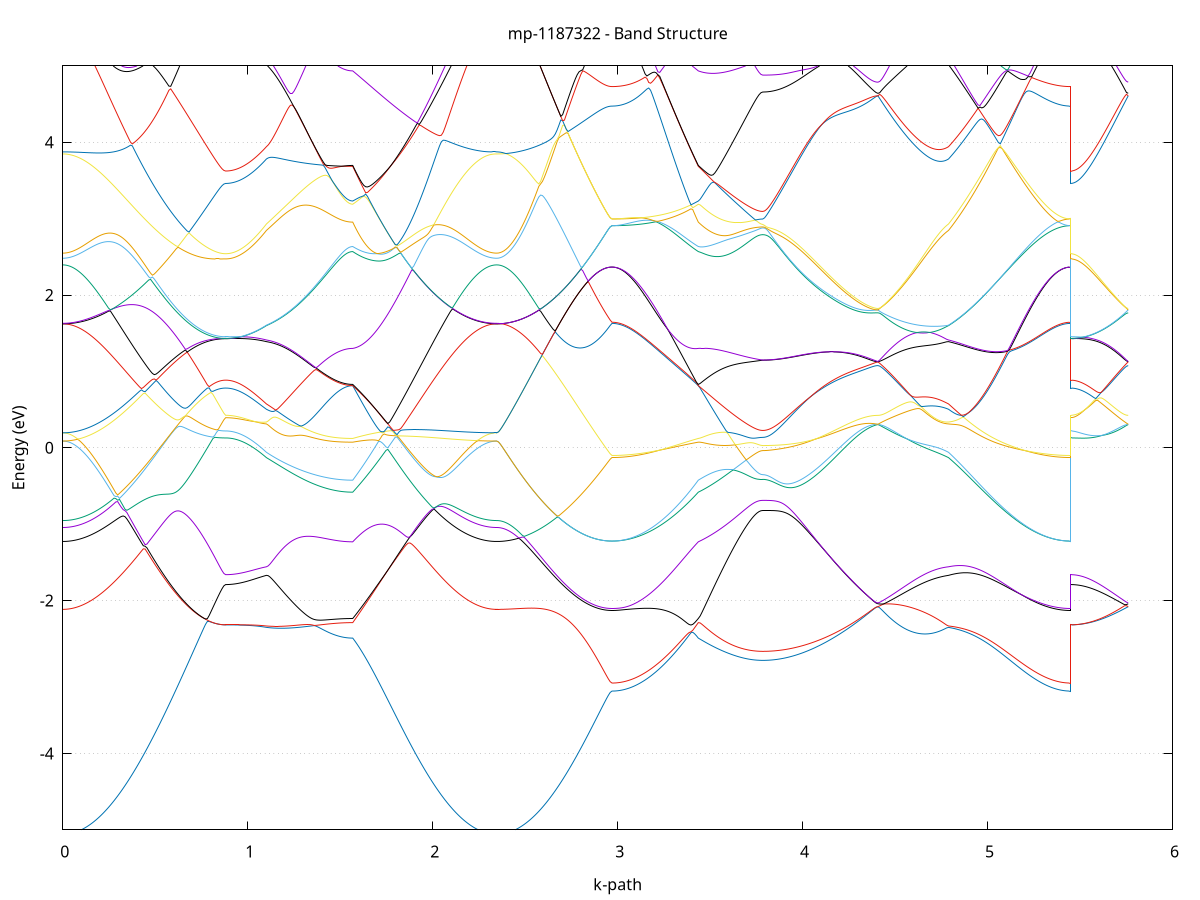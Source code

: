 set title 'mp-1187322 - Band Structure'
set xlabel 'k-path'
set ylabel 'Energy (eV)'
set grid y
set yrange [-5:5]
set terminal png size 800,600
set output 'mp-1187322_bands_gnuplot.png'
plot '-' using 1:2 with lines notitle, '-' using 1:2 with lines notitle, '-' using 1:2 with lines notitle, '-' using 1:2 with lines notitle, '-' using 1:2 with lines notitle, '-' using 1:2 with lines notitle, '-' using 1:2 with lines notitle, '-' using 1:2 with lines notitle, '-' using 1:2 with lines notitle, '-' using 1:2 with lines notitle, '-' using 1:2 with lines notitle, '-' using 1:2 with lines notitle, '-' using 1:2 with lines notitle, '-' using 1:2 with lines notitle, '-' using 1:2 with lines notitle, '-' using 1:2 with lines notitle, '-' using 1:2 with lines notitle, '-' using 1:2 with lines notitle, '-' using 1:2 with lines notitle, '-' using 1:2 with lines notitle, '-' using 1:2 with lines notitle, '-' using 1:2 with lines notitle, '-' using 1:2 with lines notitle, '-' using 1:2 with lines notitle, '-' using 1:2 with lines notitle, '-' using 1:2 with lines notitle, '-' using 1:2 with lines notitle, '-' using 1:2 with lines notitle, '-' using 1:2 with lines notitle, '-' using 1:2 with lines notitle, '-' using 1:2 with lines notitle, '-' using 1:2 with lines notitle, '-' using 1:2 with lines notitle, '-' using 1:2 with lines notitle, '-' using 1:2 with lines notitle, '-' using 1:2 with lines notitle, '-' using 1:2 with lines notitle, '-' using 1:2 with lines notitle, '-' using 1:2 with lines notitle, '-' using 1:2 with lines notitle, '-' using 1:2 with lines notitle, '-' using 1:2 with lines notitle, '-' using 1:2 with lines notitle, '-' using 1:2 with lines notitle, '-' using 1:2 with lines notitle, '-' using 1:2 with lines notitle, '-' using 1:2 with lines notitle, '-' using 1:2 with lines notitle
0.000000 -42.654439
0.009893 -42.654439
0.019786 -42.654439
0.029679 -42.654439
0.039572 -42.654439
0.049464 -42.654439
0.059357 -42.654439
0.069250 -42.654439
0.079143 -42.654439
0.089036 -42.654439
0.098929 -42.654439
0.108822 -42.654439
0.118715 -42.654439
0.128607 -42.654439
0.138500 -42.654439
0.148393 -42.654439
0.158286 -42.654439
0.168179 -42.654439
0.178072 -42.654439
0.187965 -42.654439
0.197858 -42.654439
0.207750 -42.654439
0.217643 -42.654439
0.227536 -42.654439
0.237429 -42.654439
0.247322 -42.654439
0.257215 -42.654439
0.267108 -42.654439
0.277001 -42.654439
0.286893 -42.654439
0.296786 -42.654439
0.306679 -42.654439
0.316572 -42.654439
0.326465 -42.654439
0.336358 -42.654439
0.346251 -42.654439
0.356144 -42.654439
0.366036 -42.654439
0.375929 -42.654439
0.385822 -42.654439
0.395715 -42.654339
0.405608 -42.654339
0.415501 -42.654339
0.425394 -42.654339
0.435287 -42.654339
0.445179 -42.654339
0.455072 -42.654339
0.464965 -42.654339
0.474858 -42.654339
0.484751 -42.654339
0.494644 -42.654339
0.504537 -42.654339
0.514430 -42.654339
0.524323 -42.654339
0.534215 -42.654339
0.544108 -42.654339
0.554001 -42.654339
0.563894 -42.654339
0.573787 -42.654339
0.583680 -42.654339
0.593573 -42.654339
0.603466 -42.654339
0.613358 -42.654339
0.623251 -42.654339
0.633144 -42.654239
0.643037 -42.654239
0.652930 -42.654239
0.662823 -42.654239
0.672716 -42.654239
0.682609 -42.654239
0.692501 -42.654239
0.702394 -42.654239
0.712287 -42.654239
0.722180 -42.654239
0.732073 -42.654239
0.741966 -42.654239
0.751859 -42.654239
0.761752 -42.654239
0.771644 -42.654239
0.781537 -42.654239
0.791430 -42.654239
0.801323 -42.654239
0.811216 -42.654239
0.821109 -42.654239
0.831002 -42.654239
0.840895 -42.654239
0.850787 -42.654239
0.860680 -42.654239
0.870573 -42.654239
0.880466 -42.654239
0.880466 -42.654239
0.890058 -42.654239
0.899650 -42.654239
0.909243 -42.654239
0.918835 -42.654239
0.928427 -42.654239
0.938019 -42.654239
0.947612 -42.654239
0.957204 -42.654239
0.966796 -42.654239
0.976388 -42.654239
0.985980 -42.654239
0.995573 -42.654239
1.005165 -42.654239
1.014757 -42.654239
1.024349 -42.654239
1.033941 -42.654239
1.043534 -42.654239
1.053126 -42.654239
1.062718 -42.654239
1.072310 -42.654239
1.081902 -42.654239
1.091495 -42.654339
1.101087 -42.654339
1.101087 -42.654339
1.111014 -42.654339
1.120941 -42.654339
1.130869 -42.654339
1.140796 -42.654339
1.150723 -42.654339
1.160650 -42.654339
1.170578 -42.654339
1.180505 -42.654339
1.190432 -42.654339
1.200359 -42.654339
1.210287 -42.654339
1.220214 -42.654339
1.230141 -42.654339
1.240068 -42.654339
1.249996 -42.654339
1.259923 -42.654339
1.269850 -42.654339
1.279777 -42.654339
1.289705 -42.654339
1.299632 -42.654439
1.309559 -42.654439
1.319486 -42.654439
1.329414 -42.654439
1.339341 -42.654439
1.349268 -42.654439
1.359195 -42.654439
1.369123 -42.654439
1.379050 -42.654439
1.388977 -42.654439
1.398905 -42.654439
1.408832 -42.654439
1.418759 -42.654439
1.428686 -42.654439
1.438614 -42.654439
1.448541 -42.654439
1.458468 -42.654439
1.468395 -42.654439
1.478323 -42.654439
1.488250 -42.654439
1.498177 -42.654439
1.508104 -42.654439
1.518032 -42.654439
1.527959 -42.654439
1.537886 -42.654439
1.547813 -42.654439
1.557741 -42.654439
1.567668 -42.654439
1.567668 -42.654439
1.577650 -42.654439
1.587632 -42.654439
1.597614 -42.654439
1.607595 -42.654439
1.617577 -42.654439
1.627559 -42.654439
1.637541 -42.654439
1.647523 -42.654439
1.657505 -42.654439
1.667487 -42.654439
1.677469 -42.654439
1.687450 -42.654439
1.697432 -42.654439
1.707414 -42.654439
1.717396 -42.654439
1.727378 -42.654439
1.737360 -42.654439
1.747342 -42.654439
1.757323 -42.654439
1.767305 -42.654439
1.777287 -42.654439
1.787269 -42.654439
1.797251 -42.654439
1.807233 -42.654439
1.817215 -42.654439
1.827197 -42.654439
1.837178 -42.654439
1.847160 -42.654439
1.857142 -42.654439
1.867124 -42.654439
1.877106 -42.654439
1.887088 -42.654439
1.897070 -42.654439
1.907052 -42.654439
1.917033 -42.654439
1.927015 -42.654439
1.936997 -42.654439
1.946979 -42.654439
1.956961 -42.654439
1.966943 -42.654439
1.976925 -42.654439
1.986906 -42.654439
1.996888 -42.654439
2.006870 -42.654439
2.016852 -42.654439
2.026834 -42.654439
2.036816 -42.654439
2.046798 -42.654439
2.056780 -42.654439
2.066761 -42.654439
2.076743 -42.654439
2.086725 -42.654439
2.096707 -42.654439
2.106689 -42.654439
2.116671 -42.654439
2.126653 -42.654439
2.136635 -42.654439
2.146616 -42.654439
2.156598 -42.654439
2.166580 -42.654439
2.176562 -42.654439
2.186544 -42.654439
2.196526 -42.654439
2.206508 -42.654439
2.216490 -42.654439
2.226471 -42.654439
2.236453 -42.654439
2.246435 -42.654439
2.256417 -42.654439
2.266399 -42.654439
2.276381 -42.654439
2.286363 -42.654439
2.296344 -42.654439
2.306326 -42.654439
2.316308 -42.654439
2.326290 -42.654439
2.336272 -42.654439
2.346254 -42.654439
2.346254 -42.654439
2.356147 -42.654439
2.366041 -42.654439
2.375935 -42.654439
2.385828 -42.654439
2.395722 -42.654439
2.405615 -42.654439
2.415509 -42.654439
2.425403 -42.654439
2.435296 -42.654439
2.445190 -42.654439
2.455083 -42.654439
2.464977 -42.654439
2.474871 -42.654439
2.484764 -42.654439
2.494658 -42.654439
2.504551 -42.654439
2.514445 -42.654439
2.524338 -42.654439
2.534232 -42.654439
2.544126 -42.654439
2.554019 -42.654439
2.563913 -42.654439
2.573806 -42.654439
2.583700 -42.654539
2.593594 -42.654539
2.603487 -42.654539
2.613381 -42.654539
2.623274 -42.654539
2.633168 -42.654539
2.643062 -42.654539
2.652955 -42.654539
2.662849 -42.654539
2.672742 -42.654539
2.682636 -42.654539
2.692529 -42.654539
2.702423 -42.654539
2.712317 -42.654539
2.722210 -42.654539
2.732104 -42.654539
2.741997 -42.654539
2.751891 -42.654539
2.761785 -42.654539
2.771678 -42.654539
2.781572 -42.654539
2.791465 -42.654539
2.801359 -42.654539
2.811253 -42.654539
2.821146 -42.654539
2.831040 -42.654539
2.840933 -42.654539
2.850827 -42.654539
2.860720 -42.654539
2.870614 -42.654539
2.880508 -42.654539
2.890401 -42.654539
2.900295 -42.654539
2.910188 -42.654539
2.920082 -42.654539
2.929976 -42.654539
2.939869 -42.654539
2.949763 -42.654539
2.959656 -42.654539
2.969550 -42.654539
2.969550 -42.654539
2.979477 -42.654539
2.989404 -42.654539
2.999332 -42.654539
3.009259 -42.654539
3.019186 -42.654539
3.029114 -42.654539
3.039041 -42.654539
3.048968 -42.654539
3.058895 -42.654539
3.068823 -42.654539
3.078750 -42.654539
3.088677 -42.654539
3.098604 -42.654539
3.108532 -42.654539
3.118459 -42.654539
3.128386 -42.654539
3.138313 -42.654539
3.148241 -42.654539
3.158168 -42.654539
3.168095 -42.654539
3.178022 -42.654539
3.187950 -42.654539
3.197877 -42.654539
3.207804 -42.654539
3.217731 -42.654539
3.227659 -42.654539
3.237586 -42.654539
3.247513 -42.654539
3.257440 -42.654539
3.267368 -42.654539
3.277295 -42.654539
3.287222 -42.654539
3.297150 -42.654539
3.307077 -42.654539
3.317004 -42.654539
3.326931 -42.654539
3.336859 -42.654539
3.346786 -42.654539
3.356713 -42.654539
3.366640 -42.654539
3.376568 -42.654439
3.386495 -42.654439
3.396422 -42.654439
3.406349 -42.654439
3.416277 -42.654439
3.426204 -42.654439
3.436131 -42.654439
3.436131 -42.654439
3.446089 -42.654439
3.456046 -42.654439
3.466004 -42.654439
3.475961 -42.654439
3.485919 -42.654439
3.495876 -42.654439
3.505834 -42.654439
3.515791 -42.654439
3.525749 -42.654439
3.535706 -42.654439
3.545664 -42.654439
3.555621 -42.654439
3.565579 -42.654439
3.575536 -42.654439
3.585494 -42.654439
3.595451 -42.654439
3.605409 -42.654439
3.615366 -42.654439
3.625324 -42.654439
3.635281 -42.654439
3.645239 -42.654439
3.655196 -42.654439
3.665154 -42.654439
3.675111 -42.654439
3.685069 -42.654439
3.695026 -42.654439
3.704984 -42.654439
3.714941 -42.654439
3.724899 -42.654439
3.734857 -42.654439
3.744814 -42.654439
3.754772 -42.654439
3.764729 -42.654439
3.774687 -42.654439
3.784644 -42.654439
3.784644 -42.654439
3.794526 -42.654439
3.804409 -42.654439
3.814291 -42.654439
3.824173 -42.654439
3.834055 -42.654439
3.843938 -42.654439
3.853820 -42.654439
3.863702 -42.654439
3.873585 -42.654439
3.883467 -42.654439
3.893349 -42.654439
3.903231 -42.654439
3.913114 -42.654439
3.922996 -42.654439
3.932878 -42.654439
3.942761 -42.654439
3.952643 -42.654439
3.962525 -42.654339
3.972407 -42.654439
3.982290 -42.654339
3.992172 -42.654339
4.002054 -42.654339
4.011936 -42.654339
4.021819 -42.654339
4.031701 -42.654339
4.041583 -42.654339
4.051466 -42.654339
4.061348 -42.654339
4.071230 -42.654339
4.081112 -42.654339
4.090995 -42.654339
4.100877 -42.654339
4.110759 -42.654339
4.120642 -42.654339
4.130524 -42.654339
4.140406 -42.654339
4.150288 -42.654339
4.160171 -42.654339
4.170053 -42.654339
4.179935 -42.654239
4.189817 -42.654239
4.199700 -42.654239
4.209582 -42.654239
4.219464 -42.654239
4.229347 -42.654239
4.239229 -42.654239
4.249111 -42.654239
4.258993 -42.654239
4.268876 -42.654239
4.278758 -42.654239
4.288640 -42.654239
4.298523 -42.654239
4.308405 -42.654239
4.318287 -42.654239
4.328169 -42.654239
4.338052 -42.654239
4.347934 -42.654239
4.357816 -42.654239
4.367698 -42.654239
4.377581 -42.654239
4.387463 -42.654239
4.397345 -42.654239
4.407228 -42.654239
4.407228 -42.654239
4.417018 -42.654239
4.426809 -42.654239
4.436600 -42.654239
4.446390 -42.654239
4.456181 -42.654239
4.465971 -42.654239
4.475762 -42.654239
4.485553 -42.654239
4.495343 -42.654239
4.505134 -42.654239
4.514925 -42.654239
4.524715 -42.654239
4.534506 -42.654239
4.544297 -42.654239
4.554087 -42.654239
4.563878 -42.654239
4.573669 -42.654239
4.583459 -42.654239
4.593250 -42.654239
4.603040 -42.654239
4.612831 -42.654239
4.622622 -42.654239
4.632412 -42.654239
4.642203 -42.654239
4.651994 -42.654239
4.661784 -42.654239
4.671575 -42.654239
4.681366 -42.654239
4.691156 -42.654239
4.700947 -42.654239
4.710738 -42.654239
4.720528 -42.654239
4.730319 -42.654239
4.740109 -42.654239
4.749900 -42.654239
4.759691 -42.654239
4.769481 -42.654339
4.779272 -42.654339
4.789063 -42.654339
4.789063 -42.654339
4.799060 -42.654339
4.809058 -42.654339
4.819056 -42.654339
4.829053 -42.654339
4.839051 -42.654339
4.849049 -42.654339
4.859046 -42.654339
4.869044 -42.654339
4.879042 -42.654339
4.889039 -42.654339
4.899037 -42.654339
4.909035 -42.654339
4.919032 -42.654339
4.929030 -42.654339
4.939028 -42.654439
4.949025 -42.654439
4.959023 -42.654439
4.969020 -42.654439
4.979018 -42.654439
4.989016 -42.654439
4.999013 -42.654439
5.009011 -42.654439
5.019009 -42.654439
5.029006 -42.654439
5.039004 -42.654439
5.049002 -42.654439
5.058999 -42.654439
5.068997 -42.654439
5.078995 -42.654439
5.088992 -42.654439
5.098990 -42.654439
5.108988 -42.654539
5.118985 -42.654539
5.128983 -42.654539
5.138981 -42.654539
5.148978 -42.654539
5.158976 -42.654539
5.168974 -42.654539
5.178971 -42.654539
5.188969 -42.654539
5.198967 -42.654539
5.208964 -42.654539
5.218962 -42.654539
5.228960 -42.654539
5.238957 -42.654539
5.248955 -42.654539
5.258953 -42.654539
5.268950 -42.654539
5.278948 -42.654539
5.288946 -42.654539
5.298943 -42.654539
5.308941 -42.654539
5.318939 -42.654539
5.328936 -42.654539
5.338934 -42.654539
5.348931 -42.654539
5.358929 -42.654539
5.368927 -42.654539
5.378924 -42.654539
5.388922 -42.654539
5.398920 -42.654539
5.408917 -42.654539
5.418915 -42.654539
5.428913 -42.654539
5.438910 -42.654539
5.448908 -42.654539
5.448908 -42.654239
5.458647 -42.654239
5.468386 -42.654239
5.478125 -42.654239
5.487864 -42.654239
5.497603 -42.654239
5.507342 -42.654239
5.517081 -42.654239
5.526820 -42.654239
5.536559 -42.654239
5.546298 -42.654239
5.556037 -42.654239
5.565776 -42.654239
5.575515 -42.654239
5.585254 -42.654239
5.594993 -42.654239
5.604732 -42.654239
5.614471 -42.654239
5.624210 -42.654239
5.633949 -42.654239
5.643688 -42.654239
5.653427 -42.654239
5.663166 -42.654239
5.672905 -42.654239
5.682644 -42.654239
5.692383 -42.654239
5.702122 -42.654239
5.711861 -42.654239
5.721600 -42.654239
5.731339 -42.654239
5.741078 -42.654239
5.750817 -42.654239
5.760556 -42.654239
e
0.000000 -23.010039
0.009893 -23.010039
0.019786 -23.009839
0.029679 -23.009539
0.039572 -23.009139
0.049464 -23.008639
0.059357 -23.007939
0.069250 -23.007239
0.079143 -23.006339
0.089036 -23.005439
0.098929 -23.004339
0.108822 -23.003139
0.118715 -23.001839
0.128607 -23.000439
0.138500 -22.998839
0.148393 -22.997239
0.158286 -22.995539
0.168179 -22.993639
0.178072 -22.991739
0.187965 -22.989639
0.197858 -22.987539
0.207750 -22.985239
0.217643 -22.982939
0.227536 -22.980539
0.237429 -22.978039
0.247322 -22.975439
0.257215 -22.972739
0.267108 -22.970039
0.277001 -22.967239
0.286893 -22.964439
0.296786 -22.961539
0.306679 -22.958739
0.316572 -22.955939
0.326465 -22.953139
0.336358 -22.950539
0.346251 -22.948139
0.356144 -22.946139
0.366036 -22.948139
0.375929 -22.951739
0.385822 -22.955339
0.395715 -22.958939
0.405608 -22.962539
0.415501 -22.966139
0.425394 -22.969639
0.435287 -22.973239
0.445179 -22.976639
0.455072 -22.980139
0.464965 -22.983539
0.474858 -22.986939
0.484751 -22.990239
0.494644 -22.993539
0.504537 -22.996739
0.514430 -22.999939
0.524323 -23.003039
0.534215 -23.006039
0.544108 -23.009039
0.554001 -23.012039
0.563894 -23.014939
0.573787 -23.017739
0.583680 -23.020439
0.593573 -23.023139
0.603466 -23.025739
0.613358 -23.028239
0.623251 -23.030739
0.633144 -23.033039
0.643037 -23.035339
0.652930 -23.037539
0.662823 -23.039739
0.672716 -23.041739
0.682609 -23.043739
0.692501 -23.045539
0.702394 -23.047339
0.712287 -23.049039
0.722180 -23.050639
0.732073 -23.052139
0.741966 -23.053539
0.751859 -23.054939
0.761752 -23.056139
0.771644 -23.057239
0.781537 -23.058339
0.791430 -23.059239
0.801323 -23.060039
0.811216 -23.060839
0.821109 -23.061439
0.831002 -23.062039
0.840895 -23.062439
0.850787 -23.062839
0.860680 -23.063039
0.870573 -23.063239
0.880466 -23.063239
0.880466 -23.063239
0.890058 -23.063139
0.899650 -23.062839
0.909243 -23.062339
0.918835 -23.061639
0.928427 -23.060739
0.938019 -23.059639
0.947612 -23.058439
0.957204 -23.056939
0.966796 -23.055239
0.976388 -23.053339
0.985980 -23.051339
0.995573 -23.049039
1.005165 -23.046639
1.014757 -23.044039
1.024349 -23.041239
1.033941 -23.038339
1.043534 -23.035139
1.053126 -23.031839
1.062718 -23.028339
1.072310 -23.024739
1.081902 -23.020939
1.091495 -23.017039
1.101087 -23.012939
1.101087 -23.012939
1.111014 -23.009839
1.120941 -23.006639
1.130869 -23.003239
1.140796 -22.999839
1.150723 -22.996239
1.160650 -22.992539
1.170578 -22.988839
1.180505 -22.984939
1.190432 -22.980939
1.200359 -22.976939
1.210287 -22.972839
1.220214 -22.968639
1.230141 -22.964339
1.240068 -22.960039
1.249996 -22.955639
1.259923 -22.951239
1.269850 -22.946839
1.279777 -22.942339
1.289705 -22.937939
1.299632 -22.933439
1.309559 -22.929039
1.319486 -22.924739
1.329414 -22.920539
1.339341 -22.916539
1.349268 -22.912939
1.359195 -22.910239
1.369123 -22.908539
1.379050 -22.907439
1.388977 -22.906639
1.398905 -22.905939
1.408832 -22.905439
1.418759 -22.904839
1.428686 -22.904339
1.438614 -22.903839
1.448541 -22.903439
1.458468 -22.902939
1.468395 -22.902539
1.478323 -22.902139
1.488250 -22.901739
1.498177 -22.901439
1.508104 -22.901139
1.518032 -22.900939
1.527959 -22.900639
1.537886 -22.900539
1.547813 -22.900439
1.557741 -22.900339
1.567668 -22.900339
1.567668 -22.900339
1.577650 -22.896039
1.587632 -22.891739
1.597614 -22.887439
1.607595 -22.883139
1.617577 -22.878739
1.627559 -22.874439
1.637541 -22.870039
1.647523 -22.866939
1.657505 -22.868739
1.667487 -22.870439
1.677469 -22.872239
1.687450 -22.873839
1.697432 -22.875439
1.707414 -22.877039
1.717396 -22.878539
1.727378 -22.880039
1.737360 -22.881539
1.747342 -22.882939
1.757323 -22.884339
1.767305 -22.885739
1.777287 -22.887139
1.787269 -22.888639
1.797251 -22.890139
1.807233 -22.891639
1.817215 -22.893339
1.827197 -22.895039
1.837178 -22.896939
1.847160 -22.898939
1.857142 -22.901139
1.867124 -22.903539
1.877106 -22.906139
1.887088 -22.908839
1.897070 -22.911639
1.907052 -22.914639
1.917033 -22.917739
1.927015 -22.920939
1.936997 -22.924239
1.946979 -22.927539
1.956961 -22.930939
1.966943 -22.934239
1.976925 -22.937639
1.986906 -22.941039
1.996888 -22.944339
2.006870 -22.947639
2.016852 -22.950939
2.026834 -22.954139
2.036816 -22.957239
2.046798 -22.960339
2.056780 -22.963439
2.066761 -22.966439
2.076743 -22.969239
2.086725 -22.972139
2.096707 -22.974839
2.106689 -22.977439
2.116671 -22.980039
2.126653 -22.982539
2.136635 -22.984839
2.146616 -22.987139
2.156598 -22.989339
2.166580 -22.991439
2.176562 -22.993439
2.186544 -22.995239
2.196526 -22.997039
2.206508 -22.998639
2.216490 -23.000239
2.226471 -23.001639
2.236453 -23.003039
2.246435 -23.004239
2.256417 -23.005339
2.266399 -23.006339
2.276381 -23.007239
2.286363 -23.007939
2.296344 -23.008639
2.306326 -23.009139
2.316308 -23.009539
2.326290 -23.009839
2.336272 -23.010039
2.346254 -23.010039
2.346254 -23.010039
2.356147 -23.009939
2.366041 -23.009739
2.375935 -23.009239
2.385828 -23.008639
2.395722 -23.007839
2.405615 -23.006939
2.415509 -23.005839
2.425403 -23.004539
2.435296 -23.003039
2.445190 -23.001439
2.455083 -22.999639
2.464977 -22.997639
2.474871 -22.995439
2.484764 -22.993139
2.494658 -22.990639
2.504551 -22.988039
2.514445 -22.985239
2.524338 -22.982239
2.534232 -22.979139
2.544126 -22.975839
2.554019 -22.972439
2.563913 -22.968839
2.573806 -22.965139
2.583700 -22.961239
2.593594 -22.957239
2.603487 -22.953039
2.613381 -22.948739
2.623274 -22.948439
2.633168 -22.951939
2.643062 -22.955339
2.652955 -22.958639
2.662849 -22.961939
2.672742 -22.965139
2.682636 -22.968239
2.692529 -22.971239
2.702423 -22.974239
2.712317 -22.977039
2.722210 -22.979839
2.732104 -22.982439
2.741997 -22.985039
2.751891 -22.987539
2.761785 -22.989839
2.771678 -22.992139
2.781572 -22.994339
2.791465 -22.996439
2.801359 -22.998339
2.811253 -23.000239
2.821146 -23.002039
2.831040 -23.003639
2.840933 -23.005139
2.850827 -23.006639
2.860720 -23.007939
2.870614 -23.009139
2.880508 -23.010239
2.890401 -23.011239
2.900295 -23.012039
2.910188 -23.012839
2.920082 -23.013439
2.929976 -23.013939
2.939869 -23.014439
2.949763 -23.014639
2.959656 -23.014839
2.969550 -23.014939
2.969550 -23.014939
2.979477 -23.014839
2.989404 -23.014639
2.999332 -23.014339
3.009259 -23.013939
3.019186 -23.013439
3.029114 -23.012839
3.039041 -23.012039
3.048968 -23.011139
3.058895 -23.010139
3.068823 -23.009039
3.078750 -23.007839
3.088677 -23.006539
3.098604 -23.005139
3.108532 -23.003539
3.118459 -23.001839
3.128386 -23.000139
3.138313 -22.998239
3.148241 -22.996239
3.158168 -22.994139
3.168095 -22.991939
3.178022 -22.989639
3.187950 -22.987239
3.197877 -22.984739
3.207804 -22.982139
3.217731 -22.979439
3.227659 -22.976639
3.237586 -22.973839
3.247513 -22.970839
3.257440 -22.967739
3.267368 -22.964639
3.277295 -22.961339
3.287222 -22.958039
3.297150 -22.954639
3.307077 -22.951239
3.317004 -22.947639
3.326931 -22.944039
3.336859 -22.940339
3.346786 -22.936539
3.356713 -22.932739
3.366640 -22.928839
3.376568 -22.924939
3.386495 -22.920939
3.396422 -22.916939
3.406349 -22.912839
3.416277 -22.908639
3.426204 -22.904539
3.436131 -22.900339
3.436131 -22.900339
3.446089 -22.898339
3.456046 -22.896339
3.466004 -22.894239
3.475961 -22.892039
3.485919 -22.889739
3.495876 -22.887439
3.505834 -22.885039
3.515791 -22.882539
3.525749 -22.879939
3.535706 -22.877339
3.545664 -22.878939
3.555621 -22.880739
3.565579 -22.882439
3.575536 -22.883939
3.585494 -22.885339
3.595451 -22.886539
3.605409 -22.887639
3.615366 -22.888539
3.625324 -22.889339
3.635281 -22.890039
3.645239 -22.890539
3.655196 -22.890939
3.665154 -22.891239
3.675111 -22.891339
3.685069 -22.891439
3.695026 -22.891439
3.704984 -22.891339
3.714941 -22.891139
3.724899 -22.890939
3.734857 -22.890739
3.744814 -22.890639
3.754772 -22.890439
3.764729 -22.890239
3.774687 -22.890139
3.784644 -22.890139
3.784644 -22.890139
3.794526 -22.890339
3.804409 -22.890839
3.814291 -22.891739
3.824173 -22.892839
3.834055 -22.894339
3.843938 -22.896139
3.853820 -22.898139
3.863702 -22.900339
3.873585 -22.902839
3.883467 -22.905439
3.893349 -22.908139
3.903231 -22.911039
3.913114 -22.914039
3.922996 -22.917139
3.932878 -22.920239
3.942761 -22.923439
3.952643 -22.926639
3.962525 -22.929839
3.972407 -22.933139
3.982290 -22.936339
3.992172 -22.939539
4.002054 -22.942739
4.011936 -22.945839
4.021819 -22.948939
4.031701 -22.951939
4.041583 -22.954939
4.051466 -22.957839
4.061348 -22.960639
4.071230 -22.963439
4.081112 -22.966139
4.090995 -22.968739
4.100877 -22.971239
4.110759 -22.973639
4.120642 -22.975939
4.130524 -22.978139
4.140406 -22.980239
4.150288 -22.982239
4.160171 -22.984139
4.170053 -22.985839
4.179935 -22.987539
4.189817 -22.989039
4.199700 -22.990439
4.209582 -22.991739
4.219464 -22.992939
4.229347 -22.994039
4.239229 -22.994939
4.249111 -22.995739
4.258993 -22.996439
4.268876 -22.997039
4.278758 -22.997539
4.288640 -22.997839
4.298523 -22.998039
4.308405 -22.998139
4.318287 -22.998139
4.328169 -22.998039
4.338052 -22.997739
4.347934 -22.997439
4.357816 -22.997139
4.367698 -22.996639
4.377581 -22.996239
4.387463 -22.995839
4.397345 -22.995539
4.407228 -22.995439
4.407228 -22.995439
4.417018 -22.998539
4.426809 -23.001739
4.436600 -23.004839
4.446390 -23.008039
4.456181 -23.011039
4.465971 -23.014039
4.475762 -23.016939
4.485553 -23.019739
4.495343 -23.022339
4.505134 -23.024839
4.514925 -23.027239
4.524715 -23.029439
4.534506 -23.031439
4.544297 -23.033239
4.554087 -23.034839
4.563878 -23.036339
4.573669 -23.037539
4.583459 -23.038639
4.593250 -23.039439
4.603040 -23.040039
4.612831 -23.040439
4.622622 -23.040639
4.632412 -23.040539
4.642203 -23.040239
4.651994 -23.039839
4.661784 -23.039139
4.671575 -23.038139
4.681366 -23.037039
4.691156 -23.035639
4.700947 -23.034139
4.710738 -23.032339
4.720528 -23.030339
4.730319 -23.028139
4.740109 -23.025839
4.749900 -23.023339
4.759691 -23.020739
4.769481 -23.018139
4.779272 -23.015439
4.789063 -23.012939
4.789063 -23.012939
4.799060 -23.008539
4.809058 -23.003939
4.819056 -22.999239
4.829053 -22.994439
4.839051 -22.989439
4.849049 -22.984339
4.859046 -22.979139
4.869044 -22.973839
4.879042 -22.968439
4.889039 -22.963039
4.899037 -22.957539
4.909035 -22.951939
4.919032 -22.946439
4.929030 -22.940939
4.939028 -22.935639
4.949025 -22.930439
4.959023 -22.925639
4.969020 -22.926039
4.979018 -22.927839
4.989016 -22.929639
4.999013 -22.931539
5.009011 -22.933539
5.019009 -22.935639
5.029006 -22.937739
5.039004 -22.939839
5.049002 -22.942039
5.058999 -22.944339
5.068997 -22.946639
5.078995 -22.948939
5.088992 -22.951339
5.098990 -22.953839
5.108988 -22.956239
5.118985 -22.958739
5.128983 -22.961239
5.138981 -22.963739
5.148978 -22.966239
5.158976 -22.968839
5.168974 -22.971339
5.178971 -22.973839
5.188969 -22.976339
5.198967 -22.978739
5.208964 -22.981239
5.218962 -22.983639
5.228960 -22.985939
5.238957 -22.988239
5.248955 -22.990439
5.258953 -22.992639
5.268950 -22.994739
5.278948 -22.996739
5.288946 -22.998739
5.298943 -23.000539
5.308941 -23.002339
5.318939 -23.004039
5.328936 -23.005539
5.338934 -23.007039
5.348931 -23.008339
5.358929 -23.009539
5.368927 -23.010639
5.378924 -23.011639
5.388922 -23.012539
5.398920 -23.013239
5.408917 -23.013839
5.418915 -23.014339
5.428913 -23.014639
5.438910 -23.014839
5.448908 -23.014939
5.448908 -23.063239
5.458647 -23.063239
5.468386 -23.062939
5.478125 -23.062639
5.487864 -23.062139
5.497603 -23.061439
5.507342 -23.060639
5.517081 -23.059739
5.526820 -23.058639
5.536559 -23.057439
5.546298 -23.056039
5.556037 -23.054539
5.565776 -23.052939
5.575515 -23.051139
5.585254 -23.049239
5.594993 -23.047239
5.604732 -23.045039
5.614471 -23.042739
5.624210 -23.040339
5.633949 -23.037839
5.643688 -23.035139
5.653427 -23.032439
5.663166 -23.029539
5.672905 -23.026539
5.682644 -23.023439
5.692383 -23.020239
5.702122 -23.016939
5.711861 -23.013539
5.721600 -23.010139
5.731339 -23.006539
5.741078 -23.002939
5.750817 -22.999239
5.760556 -22.995439
e
0.000000 -22.856039
0.009893 -22.856039
0.019786 -22.856339
0.029679 -22.856839
0.039572 -22.857539
0.049464 -22.858339
0.059357 -22.859339
0.069250 -22.860539
0.079143 -22.861939
0.089036 -22.863439
0.098929 -22.865139
0.108822 -22.867039
0.118715 -22.869039
0.128607 -22.871139
0.138500 -22.873439
0.148393 -22.875839
0.158286 -22.878339
0.168179 -22.881039
0.178072 -22.883739
0.187965 -22.886639
0.197858 -22.889539
0.207750 -22.892639
0.217643 -22.895739
0.227536 -22.898939
0.237429 -22.902239
0.247322 -22.905539
0.257215 -22.908939
0.267108 -22.912339
0.277001 -22.915839
0.286893 -22.919339
0.296786 -22.922839
0.306679 -22.926439
0.316572 -22.930039
0.326465 -22.933639
0.336358 -22.937239
0.346251 -22.940839
0.356144 -22.944539
0.366036 -22.944739
0.375929 -22.944039
0.385822 -22.944139
0.395715 -22.945239
0.405608 -22.947039
0.415501 -22.949439
0.425394 -22.952239
0.435287 -22.955339
0.445179 -22.958539
0.455072 -22.961839
0.464965 -22.965339
0.474858 -22.968739
0.484751 -22.972139
0.494644 -22.975639
0.504537 -22.979039
0.514430 -22.982339
0.524323 -22.985739
0.534215 -22.988939
0.544108 -22.992239
0.554001 -22.995339
0.563894 -22.998439
0.573787 -23.001439
0.583680 -23.004439
0.593573 -23.007239
0.603466 -23.010039
0.613358 -23.012839
0.623251 -23.015439
0.633144 -23.017939
0.643037 -23.020439
0.652930 -23.022839
0.662823 -23.025139
0.672716 -23.027239
0.682609 -23.029339
0.692501 -23.031339
0.702394 -23.033339
0.712287 -23.035139
0.722180 -23.036839
0.732073 -23.038439
0.741966 -23.039939
0.751859 -23.041339
0.761752 -23.042739
0.771644 -23.043939
0.781537 -23.045039
0.791430 -23.046039
0.801323 -23.046939
0.811216 -23.047739
0.821109 -23.048439
0.831002 -23.048939
0.840895 -23.049439
0.850787 -23.049839
0.860680 -23.050139
0.870573 -23.050239
0.880466 -23.050339
0.880466 -23.050339
0.890058 -23.050239
0.899650 -23.049939
0.909243 -23.049439
0.918835 -23.048739
0.928427 -23.047839
0.938019 -23.046839
0.947612 -23.045539
0.957204 -23.044139
0.966796 -23.042439
0.976388 -23.040639
0.985980 -23.038639
0.995573 -23.036439
1.005165 -23.034139
1.014757 -23.031539
1.024349 -23.028839
1.033941 -23.026039
1.043534 -23.022939
1.053126 -23.019739
1.062718 -23.016439
1.072310 -23.012939
1.081902 -23.009239
1.091495 -23.005439
1.101087 -23.001539
1.101087 -23.001539
1.111014 -22.998539
1.120941 -22.995439
1.130869 -22.992239
1.140796 -22.988939
1.150723 -22.985539
1.160650 -22.982039
1.170578 -22.978439
1.180505 -22.974739
1.190432 -22.970939
1.200359 -22.967139
1.210287 -22.963239
1.220214 -22.959239
1.230141 -22.955139
1.240068 -22.951039
1.249996 -22.946939
1.259923 -22.942739
1.269850 -22.938539
1.279777 -22.934239
1.289705 -22.930039
1.299632 -22.925739
1.309559 -22.921539
1.319486 -22.917239
1.329414 -22.913039
1.339341 -22.908839
1.349268 -22.904939
1.359195 -22.903039
1.369123 -22.900239
1.379050 -22.896839
1.388977 -22.893439
1.398905 -22.889939
1.408832 -22.886539
1.418759 -22.883439
1.428686 -22.880439
1.438614 -22.877639
1.448541 -22.875139
1.458468 -22.872939
1.468395 -22.870839
1.478323 -22.869039
1.488250 -22.867539
1.498177 -22.866139
1.508104 -22.865039
1.518032 -22.864039
1.527959 -22.863339
1.537886 -22.862739
1.547813 -22.862339
1.557741 -22.862139
1.567668 -22.862039
1.567668 -22.862039
1.577650 -22.860239
1.587632 -22.859239
1.597614 -22.858839
1.607595 -22.859139
1.617577 -22.861139
1.627559 -22.863139
1.637541 -22.865039
1.647523 -22.865739
1.657505 -22.864439
1.667487 -22.865939
1.677469 -22.867539
1.687450 -22.869139
1.697432 -22.870739
1.707414 -22.872239
1.717396 -22.873739
1.727378 -22.875239
1.737360 -22.876639
1.747342 -22.878039
1.757323 -22.879239
1.767305 -22.880439
1.777287 -22.881639
1.787269 -22.882639
1.797251 -22.883639
1.807233 -22.884539
1.817215 -22.885339
1.827197 -22.886039
1.837178 -22.886639
1.847160 -22.887239
1.857142 -22.887639
1.867124 -22.888039
1.877106 -22.888339
1.887088 -22.888539
1.897070 -22.888639
1.907052 -22.888639
1.917033 -22.888639
1.927015 -22.888539
1.936997 -22.888339
1.946979 -22.888039
1.956961 -22.887639
1.966943 -22.887239
1.976925 -22.886739
1.986906 -22.886139
1.996888 -22.885439
2.006870 -22.884739
2.016852 -22.884039
2.026834 -22.883139
2.036816 -22.882339
2.046798 -22.881439
2.056780 -22.880439
2.066761 -22.879439
2.076743 -22.878339
2.086725 -22.877339
2.096707 -22.876239
2.106689 -22.875139
2.116671 -22.873939
2.126653 -22.872839
2.136635 -22.871639
2.146616 -22.870539
2.156598 -22.869339
2.166580 -22.868239
2.176562 -22.867139
2.186544 -22.866039
2.196526 -22.864939
2.206508 -22.863939
2.216490 -22.862939
2.226471 -22.861939
2.236453 -22.861139
2.246435 -22.860239
2.256417 -22.859439
2.266399 -22.858739
2.276381 -22.858139
2.286363 -22.857539
2.296344 -22.857139
2.306326 -22.856739
2.316308 -22.856439
2.326290 -22.856139
2.336272 -22.856039
2.346254 -22.856039
2.346254 -22.856039
2.356147 -22.856339
2.366041 -22.857239
2.375935 -22.858739
2.385828 -22.860739
2.395722 -22.863139
2.405615 -22.865939
2.415509 -22.868939
2.425403 -22.872239
2.435296 -22.875739
2.445190 -22.879439
2.455083 -22.883139
2.464977 -22.886939
2.474871 -22.890839
2.484764 -22.894739
2.494658 -22.898739
2.504551 -22.902739
2.514445 -22.906639
2.524338 -22.910639
2.534232 -22.914639
2.544126 -22.918539
2.554019 -22.922439
2.563913 -22.926339
2.573806 -22.930139
2.583700 -22.933939
2.593594 -22.937639
2.603487 -22.941339
2.613381 -22.944939
2.623274 -22.948439
2.633168 -22.951939
2.643062 -22.955339
2.652955 -22.958639
2.662849 -22.961939
2.672742 -22.965139
2.682636 -22.968239
2.692529 -22.971239
2.702423 -22.974239
2.712317 -22.977039
2.722210 -22.979839
2.732104 -22.982439
2.741997 -22.985039
2.751891 -22.987539
2.761785 -22.989839
2.771678 -22.992139
2.781572 -22.994339
2.791465 -22.996439
2.801359 -22.998339
2.811253 -23.000239
2.821146 -23.002039
2.831040 -23.003639
2.840933 -23.005139
2.850827 -23.006639
2.860720 -23.007939
2.870614 -23.009139
2.880508 -23.010239
2.890401 -23.011239
2.900295 -23.012039
2.910188 -23.012839
2.920082 -23.013439
2.929976 -23.013939
2.939869 -23.014439
2.949763 -23.014639
2.959656 -23.014839
2.969550 -23.014939
2.969550 -23.014939
2.979477 -23.014839
2.989404 -23.014539
2.999332 -23.014139
3.009259 -23.013539
3.019186 -23.012739
3.029114 -23.011739
3.039041 -23.010639
3.048968 -23.009339
3.058895 -23.007839
3.068823 -23.006239
3.078750 -23.004439
3.088677 -23.002439
3.098604 -23.000239
3.108532 -22.997939
3.118459 -22.995439
3.128386 -22.992839
3.138313 -22.990039
3.148241 -22.987039
3.158168 -22.983939
3.168095 -22.980639
3.178022 -22.977239
3.187950 -22.973639
3.197877 -22.969939
3.207804 -22.966039
3.217731 -22.962039
3.227659 -22.957939
3.237586 -22.953639
3.247513 -22.949239
3.257440 -22.944739
3.267368 -22.940039
3.277295 -22.935339
3.287222 -22.930439
3.297150 -22.925539
3.307077 -22.920539
3.317004 -22.915439
3.326931 -22.910339
3.336859 -22.905139
3.346786 -22.899939
3.356713 -22.894839
3.366640 -22.889739
3.376568 -22.884839
3.386495 -22.880039
3.396422 -22.875539
3.406349 -22.871339
3.416277 -22.867639
3.426204 -22.864539
3.436131 -22.862039
3.436131 -22.862039
3.446089 -22.861339
3.456046 -22.861539
3.466004 -22.862639
3.475961 -22.864339
3.485919 -22.866339
3.495876 -22.868439
3.505834 -22.870639
3.515791 -22.872839
3.525749 -22.874939
3.535706 -22.877039
3.545664 -22.874639
3.555621 -22.871839
3.565579 -22.869039
3.575536 -22.866139
3.585494 -22.863239
3.595451 -22.860339
3.605409 -22.857339
3.615366 -22.854339
3.625324 -22.851239
3.635281 -22.848239
3.645239 -22.845139
3.655196 -22.842139
3.665154 -22.839139
3.675111 -22.836139
3.685069 -22.833239
3.695026 -22.830439
3.704984 -22.827739
3.714941 -22.826739
3.724899 -22.827239
3.734857 -22.828439
3.744814 -22.829739
3.754772 -22.830839
3.764729 -22.831639
3.774687 -22.832139
3.784644 -22.832339
3.784644 -22.832339
3.794526 -22.833839
3.804409 -22.837339
3.814291 -22.841639
3.824173 -22.846339
3.834055 -22.851239
3.843938 -22.856139
3.853820 -22.861039
3.863702 -22.865939
3.873585 -22.870839
3.883467 -22.875739
3.893349 -22.880539
3.903231 -22.885239
3.913114 -22.889939
3.922996 -22.894539
3.932878 -22.899039
3.942761 -22.903539
3.952643 -22.907939
3.962525 -22.912239
3.972407 -22.916439
3.982290 -22.920539
3.992172 -22.924639
4.002054 -22.928539
4.011936 -22.932339
4.021819 -22.936139
4.031701 -22.939739
4.041583 -22.943239
4.051466 -22.946739
4.061348 -22.950039
4.071230 -22.953239
4.081112 -22.956339
4.090995 -22.959239
4.100877 -22.962139
4.110759 -22.964839
4.120642 -22.967539
4.130524 -22.970039
4.140406 -22.972339
4.150288 -22.974639
4.160171 -22.976739
4.170053 -22.978739
4.179935 -22.980639
4.189817 -22.982439
4.199700 -22.984039
4.209582 -22.985539
4.219464 -22.986939
4.229347 -22.988239
4.239229 -22.989339
4.249111 -22.990439
4.258993 -22.991339
4.268876 -22.992139
4.278758 -22.992839
4.288640 -22.993439
4.298523 -22.993939
4.308405 -22.994339
4.318287 -22.994739
4.328169 -22.994939
4.338052 -22.995139
4.347934 -22.995239
4.357816 -22.995339
4.367698 -22.995439
4.377581 -22.995439
4.387463 -22.995439
4.397345 -22.995439
4.407228 -22.995439
4.407228 -22.995439
4.417018 -22.992339
4.426809 -22.989039
4.436600 -22.988239
4.446390 -22.990039
4.456181 -22.991939
4.465971 -22.993839
4.475762 -22.995639
4.485553 -22.997439
4.495343 -22.999139
4.505134 -23.000739
4.514925 -23.002139
4.524715 -23.003539
4.534506 -23.004839
4.544297 -23.006039
4.554087 -23.007139
4.563878 -23.008139
4.573669 -23.008939
4.583459 -23.009739
4.593250 -23.010439
4.603040 -23.011039
4.612831 -23.011539
4.622622 -23.011939
4.632412 -23.012239
4.642203 -23.012439
4.651994 -23.012539
4.661784 -23.012639
4.671575 -23.012539
4.681366 -23.012339
4.691156 -23.012039
4.700947 -23.011639
4.710738 -23.011239
4.720528 -23.010639
4.730319 -23.009939
4.740109 -23.009039
4.749900 -23.008039
4.759691 -23.006839
4.769481 -23.005439
4.779272 -23.003639
4.789063 -23.001539
4.789063 -23.001539
4.799060 -22.997339
4.809058 -22.992939
4.819056 -22.988439
4.829053 -22.983839
4.839051 -22.979139
4.849049 -22.974239
4.859046 -22.969339
4.869044 -22.964339
4.879042 -22.959239
4.889039 -22.954039
4.899037 -22.948839
4.909035 -22.943539
4.919032 -22.938139
4.929030 -22.932739
4.939028 -22.927339
4.949025 -22.922639
4.959023 -22.924339
4.969020 -22.921239
4.979018 -22.917639
4.989016 -22.915139
4.999013 -22.913739
5.009011 -22.913539
5.019009 -22.914339
5.029006 -22.915939
5.039004 -22.917939
5.049002 -22.920439
5.058999 -22.923239
5.068997 -22.926239
5.078995 -22.929339
5.088992 -22.932539
5.098990 -22.935839
5.108988 -22.939139
5.118985 -22.942539
5.128983 -22.946039
5.138981 -22.949439
5.148978 -22.952839
5.158976 -22.956239
5.168974 -22.959639
5.178971 -22.963039
5.188969 -22.966339
5.198967 -22.969539
5.208964 -22.972739
5.218962 -22.975839
5.228960 -22.978839
5.238957 -22.981839
5.248955 -22.984739
5.258953 -22.987439
5.268950 -22.990139
5.278948 -22.992639
5.288946 -22.995139
5.298943 -22.997439
5.308941 -22.999539
5.318939 -23.001639
5.328936 -23.003539
5.338934 -23.005339
5.348931 -23.006939
5.358929 -23.008439
5.368927 -23.009839
5.378924 -23.010939
5.388922 -23.012039
5.398920 -23.012939
5.408917 -23.013639
5.418915 -23.014239
5.428913 -23.014639
5.438910 -23.014839
5.448908 -23.014939
5.448908 -23.050339
5.458647 -23.050239
5.468386 -23.050039
5.478125 -23.049639
5.487864 -23.049039
5.497603 -23.048339
5.507342 -23.047539
5.517081 -23.046439
5.526820 -23.045339
5.536559 -23.043939
5.546298 -23.042539
5.556037 -23.040839
5.565776 -23.039139
5.575515 -23.037139
5.585254 -23.035139
5.594993 -23.032839
5.604732 -23.030539
5.614471 -23.028039
5.624210 -23.025439
5.633949 -23.022639
5.643688 -23.019739
5.653427 -23.016839
5.663166 -23.013639
5.672905 -23.010439
5.682644 -23.007139
5.692383 -23.003839
5.702122 -23.000439
5.711861 -22.997039
5.721600 -22.993639
5.731339 -22.990539
5.741078 -22.987739
5.750817 -22.991639
5.760556 -22.995439
e
0.000000 -22.856039
0.009893 -22.855939
0.019786 -22.855639
0.029679 -22.855139
0.039572 -22.854539
0.049464 -22.853739
0.059357 -22.852739
0.069250 -22.851539
0.079143 -22.850139
0.089036 -22.848639
0.098929 -22.846939
0.108822 -22.845139
0.118715 -22.843139
0.128607 -22.840939
0.138500 -22.838639
0.148393 -22.836239
0.158286 -22.833639
0.168179 -22.830939
0.178072 -22.832439
0.187965 -22.836639
0.197858 -22.840939
0.207750 -22.845239
0.217643 -22.849539
0.227536 -22.853939
0.237429 -22.858339
0.247322 -22.862639
0.257215 -22.867039
0.267108 -22.871339
0.277001 -22.875539
0.286893 -22.879839
0.296786 -22.883939
0.306679 -22.887939
0.316572 -22.891839
0.326465 -22.895539
0.336358 -22.899039
0.346251 -22.902139
0.356144 -22.904739
0.366036 -22.906639
0.375929 -22.907739
0.385822 -22.907839
0.395715 -22.906939
0.405608 -22.905139
0.415501 -22.902639
0.425394 -22.899639
0.435287 -22.896239
0.445179 -22.892539
0.455072 -22.888539
0.464965 -22.884439
0.474858 -22.880139
0.484751 -22.875739
0.494644 -22.871239
0.504537 -22.866639
0.514430 -22.861939
0.524323 -22.857139
0.534215 -22.852339
0.544108 -22.847439
0.554001 -22.842439
0.563894 -22.840039
0.573787 -22.843739
0.583680 -22.847339
0.593573 -22.850839
0.603466 -22.854239
0.613358 -22.857539
0.623251 -22.860739
0.633144 -22.863839
0.643037 -22.866739
0.652930 -22.869639
0.662823 -22.872339
0.672716 -22.874839
0.682609 -22.877339
0.692501 -22.879639
0.702394 -22.881739
0.712287 -22.883739
0.722180 -22.885639
0.732073 -22.887339
0.741966 -22.888939
0.751859 -22.890439
0.761752 -22.891739
0.771644 -22.892939
0.781537 -22.893939
0.791430 -22.894839
0.801323 -22.895639
0.811216 -22.896339
0.821109 -22.896839
0.831002 -22.897339
0.840895 -22.897739
0.850787 -22.898039
0.860680 -22.898239
0.870573 -22.898339
0.880466 -22.898339
0.880466 -22.898339
0.890058 -22.898339
0.899650 -22.898439
0.909243 -22.898439
0.918835 -22.898539
0.928427 -22.898639
0.938019 -22.898739
0.947612 -22.898839
0.957204 -22.899039
0.966796 -22.899239
0.976388 -22.899439
0.985980 -22.899639
0.995573 -22.899939
1.005165 -22.900239
1.014757 -22.900539
1.024349 -22.900939
1.033941 -22.901239
1.043534 -22.901639
1.053126 -22.902139
1.062718 -22.902639
1.072310 -22.903139
1.081902 -22.903639
1.091495 -22.904239
1.101087 -22.904839
1.101087 -22.904839
1.111014 -22.905339
1.120941 -22.905739
1.130869 -22.906239
1.140796 -22.906539
1.150723 -22.906939
1.160650 -22.907239
1.170578 -22.907539
1.180505 -22.907839
1.190432 -22.908139
1.200359 -22.908339
1.210287 -22.908439
1.220214 -22.908639
1.230141 -22.908639
1.240068 -22.908739
1.249996 -22.908739
1.259923 -22.908639
1.269850 -22.908539
1.279777 -22.908439
1.289705 -22.908239
1.299632 -22.908039
1.309559 -22.907639
1.319486 -22.907239
1.329414 -22.906739
1.339341 -22.906039
1.349268 -22.904739
1.359195 -22.900639
1.369123 -22.896639
1.379050 -22.892739
1.388977 -22.888939
1.398905 -22.885139
1.408832 -22.881639
1.418759 -22.878139
1.428686 -22.874839
1.438614 -22.871639
1.448541 -22.868739
1.458468 -22.865939
1.468395 -22.863339
1.478323 -22.861039
1.488250 -22.858839
1.498177 -22.856939
1.508104 -22.855239
1.518032 -22.853839
1.527959 -22.852639
1.537886 -22.851739
1.547813 -22.851039
1.557741 -22.850639
1.567668 -22.850539
1.567668 -22.850539
1.577650 -22.852739
1.587632 -22.854939
1.597614 -22.857039
1.607595 -22.858939
1.617577 -22.859539
1.627559 -22.860439
1.637541 -22.861639
1.647523 -22.862939
1.657505 -22.861339
1.667487 -22.857039
1.677469 -22.852739
1.687450 -22.848539
1.697432 -22.844339
1.707414 -22.840239
1.717396 -22.836139
1.727378 -22.832239
1.737360 -22.828339
1.747342 -22.824639
1.757323 -22.821039
1.767305 -22.820839
1.777287 -22.824839
1.787269 -22.828739
1.797251 -22.832539
1.807233 -22.836039
1.817215 -22.839439
1.827197 -22.842539
1.837178 -22.845339
1.847160 -22.847839
1.857142 -22.850039
1.867124 -22.851939
1.877106 -22.853539
1.887088 -22.854839
1.897070 -22.855739
1.907052 -22.856439
1.917033 -22.856839
1.927015 -22.856939
1.936997 -22.856839
1.946979 -22.856539
1.956961 -22.856039
1.966943 -22.855339
1.976925 -22.854439
1.986906 -22.853439
1.996888 -22.852239
2.006870 -22.850939
2.016852 -22.849439
2.026834 -22.847839
2.036816 -22.846139
2.046798 -22.844339
2.056780 -22.842439
2.066761 -22.840439
2.076743 -22.838339
2.086725 -22.836239
2.096707 -22.833939
2.106689 -22.833139
2.116671 -22.834839
2.126653 -22.836539
2.136635 -22.838239
2.146616 -22.839739
2.156598 -22.841339
2.166580 -22.842739
2.176562 -22.844139
2.186544 -22.845439
2.196526 -22.846739
2.206508 -22.847839
2.216490 -22.848939
2.226471 -22.850039
2.236453 -22.850939
2.246435 -22.851839
2.256417 -22.852639
2.266399 -22.853339
2.276381 -22.853939
2.286363 -22.854439
2.296344 -22.854939
2.306326 -22.855339
2.316308 -22.855639
2.326290 -22.855839
2.336272 -22.855939
2.346254 -22.856039
2.346254 -22.856039
2.356147 -22.856339
2.366041 -22.857239
2.375935 -22.858739
2.385828 -22.860739
2.395722 -22.863139
2.405615 -22.865939
2.415509 -22.868939
2.425403 -22.872239
2.435296 -22.875739
2.445190 -22.879439
2.455083 -22.883139
2.464977 -22.886939
2.474871 -22.890839
2.484764 -22.894739
2.494658 -22.898739
2.504551 -22.902739
2.514445 -22.906639
2.524338 -22.910639
2.534232 -22.914639
2.544126 -22.918539
2.554019 -22.922439
2.563913 -22.926339
2.573806 -22.930139
2.583700 -22.933939
2.593594 -22.937639
2.603487 -22.941339
2.613381 -22.944939
2.623274 -22.944239
2.633168 -22.939639
2.643062 -22.934939
2.652955 -22.930139
2.662849 -22.925139
2.672742 -22.920039
2.682636 -22.914839
2.692529 -22.909439
2.702423 -22.904039
2.712317 -22.898539
2.722210 -22.892939
2.732104 -22.887139
2.741997 -22.881339
2.751891 -22.875539
2.761785 -22.869539
2.771678 -22.863539
2.781572 -22.857539
2.791465 -22.851439
2.801359 -22.845339
2.811253 -22.839139
2.821146 -22.833039
2.831040 -22.826939
2.840933 -22.820939
2.850827 -22.814939
2.860720 -22.809139
2.870614 -22.803339
2.880508 -22.797839
2.890401 -22.792539
2.900295 -22.787539
2.910188 -22.782939
2.920082 -22.778839
2.929976 -22.775239
2.939869 -22.772339
2.949763 -22.770139
2.959656 -22.768739
2.969550 -22.768339
2.969550 -22.768339
2.979477 -22.768339
2.989404 -22.768539
2.999332 -22.768839
3.009259 -22.769139
3.019186 -22.769639
3.029114 -22.770239
3.039041 -22.770939
3.048968 -22.771639
3.058895 -22.772539
3.068823 -22.773539
3.078750 -22.774639
3.088677 -22.775739
3.098604 -22.777039
3.108532 -22.778339
3.118459 -22.779839
3.128386 -22.781339
3.138313 -22.782939
3.148241 -22.784639
3.158168 -22.786439
3.168095 -22.788239
3.178022 -22.790239
3.187950 -22.792139
3.197877 -22.794239
3.207804 -22.796339
3.217731 -22.798439
3.227659 -22.800639
3.237586 -22.802939
3.247513 -22.805239
3.257440 -22.807539
3.267368 -22.809939
3.277295 -22.812339
3.287222 -22.814739
3.297150 -22.817139
3.307077 -22.819539
3.317004 -22.822039
3.326931 -22.824439
3.336859 -22.826939
3.346786 -22.829339
3.356713 -22.831839
3.366640 -22.834239
3.376568 -22.836639
3.386495 -22.839039
3.396422 -22.841439
3.406349 -22.843739
3.416277 -22.846039
3.426204 -22.848339
3.436131 -22.850539
3.436131 -22.850539
3.446089 -22.851439
3.456046 -22.851639
3.466004 -22.851339
3.475961 -22.850439
3.485919 -22.849239
3.495876 -22.847939
3.505834 -22.846639
3.515791 -22.845239
3.525749 -22.843939
3.535706 -22.842639
3.545664 -22.841239
3.555621 -22.840039
3.565579 -22.838739
3.575536 -22.837639
3.585494 -22.836439
3.595451 -22.835339
3.605409 -22.834239
3.615366 -22.833239
3.625324 -22.832339
3.635281 -22.831339
3.645239 -22.830539
3.655196 -22.829739
3.665154 -22.828939
3.675111 -22.828339
3.685069 -22.827739
3.695026 -22.827139
3.704984 -22.826839
3.714941 -22.825139
3.724899 -22.824139
3.734857 -22.824339
3.744814 -22.824339
3.754772 -22.824239
3.764729 -22.824139
3.774687 -22.824039
3.784644 -22.824039
3.784644 -22.824039
3.794526 -22.824139
3.804409 -22.824439
3.814291 -22.824939
3.824173 -22.825639
3.834055 -22.826639
3.843938 -22.827739
3.853820 -22.829039
3.863702 -22.830539
3.873585 -22.832239
3.883467 -22.834139
3.893349 -22.836139
3.903231 -22.838339
3.913114 -22.840639
3.922996 -22.843139
3.932878 -22.845739
3.942761 -22.848539
3.952643 -22.851339
3.962525 -22.854339
3.972407 -22.857439
3.982290 -22.860639
3.992172 -22.863839
4.002054 -22.867239
4.011936 -22.870639
4.021819 -22.874039
4.031701 -22.877639
4.041583 -22.881139
4.051466 -22.884739
4.061348 -22.888439
4.071230 -22.892039
4.081112 -22.895739
4.090995 -22.899439
4.100877 -22.903139
4.110759 -22.906739
4.120642 -22.910439
4.130524 -22.914039
4.140406 -22.917739
4.150288 -22.921339
4.160171 -22.924839
4.170053 -22.928339
4.179935 -22.931839
4.189817 -22.935239
4.199700 -22.938539
4.209582 -22.941839
4.219464 -22.945139
4.229347 -22.948239
4.239229 -22.951339
4.249111 -22.954339
4.258993 -22.957239
4.268876 -22.960039
4.278758 -22.962739
4.288640 -22.965439
4.298523 -22.967939
4.308405 -22.970339
4.318287 -22.972639
4.328169 -22.974739
4.338052 -22.976839
4.347934 -22.978639
4.357816 -22.980439
4.367698 -22.981939
4.377581 -22.983239
4.387463 -22.984239
4.397345 -22.984839
4.407228 -22.985039
4.407228 -22.985039
4.417018 -22.985539
4.426809 -22.986639
4.436600 -22.985839
4.446390 -22.982539
4.456181 -22.979239
4.465971 -22.975839
4.475762 -22.972439
4.485553 -22.969039
4.495343 -22.965639
4.505134 -22.962239
4.514925 -22.958839
4.524715 -22.955539
4.534506 -22.952139
4.544297 -22.948839
4.554087 -22.945639
4.563878 -22.942439
4.573669 -22.939239
4.583459 -22.936239
4.593250 -22.933239
4.603040 -22.930339
4.612831 -22.927539
4.622622 -22.924939
4.632412 -22.922339
4.642203 -22.919939
4.651994 -22.917739
4.661784 -22.915639
4.671575 -22.913639
4.681366 -22.911939
4.691156 -22.910339
4.700947 -22.908939
4.710738 -22.907739
4.720528 -22.906739
4.730319 -22.905839
4.740109 -22.905239
4.749900 -22.904739
4.759691 -22.904539
4.769481 -22.904439
4.779272 -22.904539
4.789063 -22.904839
4.789063 -22.904839
4.799060 -22.905539
4.809058 -22.906339
4.819056 -22.907139
4.829053 -22.907939
4.839051 -22.908839
4.849049 -22.909839
4.859046 -22.910839
4.869044 -22.911939
4.879042 -22.913039
4.889039 -22.914239
4.899037 -22.915439
4.909035 -22.916739
4.919032 -22.918139
4.929030 -22.919639
4.939028 -22.921139
4.949025 -22.921939
4.959023 -22.916439
4.969020 -22.910939
4.979018 -22.905539
4.989016 -22.900139
4.999013 -22.894739
5.009011 -22.889339
5.019009 -22.884039
5.029006 -22.878739
5.039004 -22.873539
5.049002 -22.868439
5.058999 -22.863439
5.068997 -22.858439
5.078995 -22.853539
5.088992 -22.848839
5.098990 -22.844239
5.108988 -22.839639
5.118985 -22.835339
5.128983 -22.831039
5.138981 -22.826939
5.148978 -22.822939
5.158976 -22.819039
5.168974 -22.815339
5.178971 -22.811839
5.188969 -22.808439
5.198967 -22.805239
5.208964 -22.802139
5.218962 -22.799139
5.228960 -22.796339
5.238957 -22.793739
5.248955 -22.791239
5.258953 -22.788839
5.268950 -22.786639
5.278948 -22.784539
5.288946 -22.782639
5.298943 -22.780839
5.308941 -22.779139
5.318939 -22.777639
5.328936 -22.776239
5.338934 -22.774939
5.348931 -22.773739
5.358929 -22.772739
5.368927 -22.771739
5.378924 -22.770939
5.388922 -22.770239
5.398920 -22.769639
5.408917 -22.769139
5.418915 -22.768839
5.428913 -22.768539
5.438910 -22.768339
5.448908 -22.768339
5.448908 -22.898339
5.458647 -22.898539
5.468386 -22.898939
5.478125 -22.899739
5.487864 -22.900839
5.497603 -22.902239
5.507342 -22.903839
5.517081 -22.905739
5.526820 -22.907939
5.536559 -22.910339
5.546298 -22.912939
5.556037 -22.915739
5.565776 -22.918739
5.575515 -22.921939
5.585254 -22.925339
5.594993 -22.928739
5.604732 -22.932339
5.614471 -22.936039
5.624210 -22.939839
5.633949 -22.943739
5.643688 -22.947639
5.653427 -22.951639
5.663166 -22.955639
5.672905 -22.959639
5.682644 -22.963639
5.692383 -22.967739
5.702122 -22.971739
5.711861 -22.975839
5.721600 -22.979839
5.731339 -22.983739
5.741078 -22.987739
5.750817 -22.985839
5.760556 -22.985039
e
0.000000 -22.783139
0.009893 -22.783339
0.019786 -22.784039
0.029679 -22.785039
0.039572 -22.786439
0.049464 -22.788239
0.059357 -22.790339
0.069250 -22.792839
0.079143 -22.795539
0.089036 -22.798539
0.098929 -22.801639
0.108822 -22.805039
0.118715 -22.808639
0.128607 -22.812339
0.138500 -22.816139
0.148393 -22.820039
0.158286 -22.824139
0.168179 -22.828239
0.178072 -22.828139
0.187965 -22.825139
0.197858 -22.822139
0.207750 -22.819039
0.217643 -22.815939
0.227536 -22.812739
0.237429 -22.809439
0.247322 -22.806239
0.257215 -22.803039
0.267108 -22.799839
0.277001 -22.796839
0.286893 -22.793839
0.296786 -22.791039
0.306679 -22.788539
0.316572 -22.786239
0.326465 -22.784239
0.336358 -22.782739
0.346251 -22.781539
0.356144 -22.780939
0.366036 -22.780739
0.375929 -22.781139
0.385822 -22.781939
0.395715 -22.783239
0.405608 -22.785039
0.415501 -22.787239
0.425394 -22.789739
0.435287 -22.792639
0.445179 -22.795639
0.455072 -22.798939
0.464965 -22.802439
0.474858 -22.806039
0.484751 -22.809739
0.494644 -22.813439
0.504537 -22.817239
0.514430 -22.821139
0.524323 -22.824939
0.534215 -22.828739
0.544108 -22.832639
0.554001 -22.836339
0.563894 -22.837439
0.573787 -22.832339
0.583680 -22.827239
0.593573 -22.822139
0.603466 -22.816939
0.613358 -22.811739
0.623251 -22.806539
0.633144 -22.801339
0.643037 -22.796039
0.652930 -22.790839
0.662823 -22.785539
0.672716 -22.780339
0.682609 -22.775039
0.692501 -22.777139
0.702394 -22.782439
0.712287 -22.787539
0.722180 -22.792339
0.732073 -22.797039
0.741966 -22.801439
0.751859 -22.805739
0.761752 -22.809639
0.771644 -22.813339
0.781537 -22.816739
0.791430 -22.819939
0.801323 -22.822739
0.811216 -22.825339
0.821109 -22.827539
0.831002 -22.829439
0.840895 -22.831039
0.850787 -22.832339
0.860680 -22.833239
0.870573 -22.833739
0.880466 -22.833939
0.880466 -22.833939
0.890058 -22.833939
0.899650 -22.834039
0.909243 -22.834139
0.918835 -22.834239
0.928427 -22.834439
0.938019 -22.834639
0.947612 -22.834939
0.957204 -22.835239
0.966796 -22.835639
0.976388 -22.836039
0.985980 -22.836539
0.995573 -22.837039
1.005165 -22.837639
1.014757 -22.838239
1.024349 -22.838939
1.033941 -22.839639
1.043534 -22.840439
1.053126 -22.841239
1.062718 -22.842139
1.072310 -22.843139
1.081902 -22.844139
1.091495 -22.845339
1.101087 -22.846439
1.101087 -22.846439
1.111014 -22.847239
1.120941 -22.847939
1.130869 -22.848539
1.140796 -22.848939
1.150723 -22.849239
1.160650 -22.849439
1.170578 -22.849539
1.180505 -22.849439
1.190432 -22.849339
1.200359 -22.849139
1.210287 -22.848839
1.220214 -22.848439
1.230141 -22.847939
1.240068 -22.847339
1.249996 -22.846639
1.259923 -22.845939
1.269850 -22.845139
1.279777 -22.844239
1.289705 -22.843339
1.299632 -22.842339
1.309559 -22.841339
1.319486 -22.840139
1.329414 -22.838939
1.339341 -22.837739
1.349268 -22.836339
1.359195 -22.834939
1.369123 -22.833439
1.379050 -22.831839
1.388977 -22.830139
1.398905 -22.828239
1.408832 -22.826339
1.418759 -22.824339
1.428686 -22.822239
1.438614 -22.820039
1.448541 -22.817739
1.458468 -22.815439
1.468395 -22.813139
1.478323 -22.810839
1.488250 -22.808539
1.498177 -22.806439
1.508104 -22.804439
1.518032 -22.802639
1.527959 -22.801139
1.537886 -22.799939
1.547813 -22.798939
1.557741 -22.798439
1.567668 -22.798239
1.567668 -22.798239
1.577650 -22.796239
1.587632 -22.793439
1.597614 -22.789739
1.607595 -22.785439
1.617577 -22.780539
1.627559 -22.775139
1.637541 -22.769439
1.647523 -22.766239
1.657505 -22.770939
1.667487 -22.775639
1.677469 -22.780439
1.687450 -22.785039
1.697432 -22.789739
1.707414 -22.794339
1.717396 -22.798939
1.727378 -22.803439
1.737360 -22.807939
1.747342 -22.812339
1.757323 -22.816639
1.767305 -22.817539
1.777287 -22.814339
1.787269 -22.811239
1.797251 -22.808439
1.807233 -22.805939
1.817215 -22.803639
1.827197 -22.801739
1.837178 -22.800139
1.847160 -22.798839
1.857142 -22.797939
1.867124 -22.797339
1.877106 -22.797139
1.887088 -22.797239
1.897070 -22.797639
1.907052 -22.798239
1.917033 -22.799239
1.927015 -22.800339
1.936997 -22.801639
1.946979 -22.803039
1.956961 -22.804639
1.966943 -22.806339
1.976925 -22.808139
1.986906 -22.810039
1.996888 -22.811939
2.006870 -22.813939
2.016852 -22.815839
2.026834 -22.817839
2.036816 -22.819839
2.046798 -22.821839
2.056780 -22.823739
2.066761 -22.825739
2.076743 -22.827639
2.086725 -22.829539
2.096707 -22.831339
2.106689 -22.831639
2.116671 -22.829239
2.126653 -22.826739
2.136635 -22.824239
2.146616 -22.821739
2.156598 -22.819139
2.166580 -22.816539
2.176562 -22.813939
2.186544 -22.811339
2.196526 -22.808739
2.206508 -22.806139
2.216490 -22.803539
2.226471 -22.801039
2.236453 -22.798639
2.246435 -22.796339
2.256417 -22.794039
2.266399 -22.792039
2.276381 -22.790039
2.286363 -22.788339
2.296344 -22.786839
2.306326 -22.785539
2.316308 -22.784539
2.326290 -22.783739
2.336272 -22.783339
2.346254 -22.783139
2.346254 -22.783139
2.356147 -22.782839
2.366041 -22.781939
2.375935 -22.780439
2.385828 -22.778439
2.395722 -22.776139
2.405615 -22.773339
2.415509 -22.770339
2.425403 -22.767139
2.435296 -22.763739
2.445190 -22.760139
2.455083 -22.756539
2.464977 -22.752739
2.474871 -22.748939
2.484764 -22.745139
2.494658 -22.741339
2.504551 -22.737439
2.514445 -22.733639
2.524338 -22.729839
2.534232 -22.726039
2.544126 -22.722239
2.554019 -22.718539
2.563913 -22.714839
2.573806 -22.711239
2.583700 -22.707639
2.593594 -22.704139
2.603487 -22.700639
2.613381 -22.697239
2.623274 -22.693839
2.633168 -22.690539
2.643062 -22.687339
2.652955 -22.684239
2.662849 -22.681139
2.672742 -22.678239
2.682636 -22.675339
2.692529 -22.672439
2.702423 -22.669739
2.712317 -22.667039
2.722210 -22.664439
2.732104 -22.661939
2.741997 -22.659539
2.751891 -22.657239
2.761785 -22.654939
2.771678 -22.653639
2.781572 -22.653639
2.791465 -22.653739
2.801359 -22.653839
2.811253 -22.653939
2.821146 -22.654139
2.831040 -22.654339
2.840933 -22.654639
2.850827 -22.655039
2.860720 -22.655539
2.870614 -22.656139
2.880508 -22.656839
2.890401 -22.657639
2.900295 -22.658539
2.910188 -22.659539
2.920082 -22.660539
2.929976 -22.661539
2.939869 -22.662539
2.949763 -22.663239
2.959656 -22.663739
2.969550 -22.663939
2.969550 -22.663939
2.979477 -22.664139
2.989404 -22.664939
2.999332 -22.666139
3.009259 -22.667739
3.019186 -22.669739
3.029114 -22.672139
3.039041 -22.674639
3.048968 -22.677439
3.058895 -22.680439
3.068823 -22.683539
3.078750 -22.686839
3.088677 -22.690239
3.098604 -22.693739
3.108532 -22.697339
3.118459 -22.701039
3.128386 -22.704739
3.138313 -22.708539
3.148241 -22.712439
3.158168 -22.716339
3.168095 -22.720239
3.178022 -22.724139
3.187950 -22.728139
3.197877 -22.732139
3.207804 -22.736039
3.217731 -22.740039
3.227659 -22.743939
3.237586 -22.747839
3.247513 -22.751739
3.257440 -22.755639
3.267368 -22.759439
3.277295 -22.763139
3.287222 -22.766839
3.297150 -22.770539
3.307077 -22.774039
3.317004 -22.777439
3.326931 -22.780739
3.336859 -22.783939
3.346786 -22.786939
3.356713 -22.789739
3.366640 -22.792339
3.376568 -22.794639
3.386495 -22.796639
3.396422 -22.798239
3.406349 -22.799239
3.416277 -22.799639
3.426204 -22.799339
3.436131 -22.798239
3.436131 -22.798239
3.446089 -22.797339
3.456046 -22.796039
3.466004 -22.794539
3.475961 -22.792739
3.485919 -22.790839
3.495876 -22.788939
3.505834 -22.786939
3.515791 -22.784939
3.525749 -22.783139
3.535706 -22.781439
3.545664 -22.780139
3.555621 -22.779339
3.565579 -22.779639
3.575536 -22.781039
3.585494 -22.783539
3.595451 -22.786539
3.605409 -22.789839
3.615366 -22.793239
3.625324 -22.796739
3.635281 -22.800139
3.645239 -22.803539
3.655196 -22.806839
3.665154 -22.810039
3.675111 -22.813039
3.685069 -22.815939
3.695026 -22.818639
3.704984 -22.821039
3.714941 -22.822939
3.724899 -22.822739
3.734857 -22.820639
3.744814 -22.818839
3.754772 -22.817339
3.764729 -22.816239
3.774687 -22.815539
3.784644 -22.815339
3.784644 -22.815339
3.794526 -22.813839
3.804409 -22.810439
3.814291 -22.806139
3.824173 -22.801639
3.834055 -22.797139
3.843938 -22.792839
3.853820 -22.788939
3.863702 -22.785839
3.873585 -22.783739
3.883467 -22.782939
3.893349 -22.783539
3.903231 -22.785239
3.913114 -22.787739
3.922996 -22.790739
3.932878 -22.794239
3.942761 -22.797939
3.952643 -22.801939
3.962525 -22.806139
3.972407 -22.810439
3.982290 -22.814839
3.992172 -22.819339
4.002054 -22.823939
4.011936 -22.828539
4.021819 -22.833139
4.031701 -22.837839
4.041583 -22.842539
4.051466 -22.847339
4.061348 -22.852039
4.071230 -22.856639
4.081112 -22.861339
4.090995 -22.865939
4.100877 -22.870539
4.110759 -22.875139
4.120642 -22.879639
4.130524 -22.884039
4.140406 -22.888439
4.150288 -22.892739
4.160171 -22.896939
4.170053 -22.901139
4.179935 -22.905239
4.189817 -22.909139
4.199700 -22.913039
4.209582 -22.916839
4.219464 -22.920439
4.229347 -22.924039
4.239229 -22.927439
4.249111 -22.930739
4.258993 -22.933939
4.268876 -22.936939
4.278758 -22.939839
4.288640 -22.942639
4.298523 -22.945139
4.308405 -22.947639
4.318287 -22.949839
4.328169 -22.951839
4.338052 -22.953739
4.347934 -22.955339
4.357816 -22.956739
4.367698 -22.957939
4.377581 -22.958839
4.387463 -22.959539
4.397345 -22.959939
4.407228 -22.960039
4.407228 -22.960039
4.417018 -22.959439
4.426809 -22.957839
4.436600 -22.955439
4.446390 -22.952439
4.456181 -22.949139
4.465971 -22.945539
4.475762 -22.941839
4.485553 -22.937939
4.495343 -22.933939
4.505134 -22.929839
4.514925 -22.925639
4.524715 -22.921439
4.534506 -22.917239
4.544297 -22.912939
4.554087 -22.908639
4.563878 -22.904439
4.573669 -22.900139
4.583459 -22.895939
4.593250 -22.891739
4.603040 -22.887639
4.612831 -22.883639
4.622622 -22.879639
4.632412 -22.875839
4.642203 -22.872139
4.651994 -22.868639
4.661784 -22.865239
4.671575 -22.862039
4.681366 -22.859039
4.691156 -22.856339
4.700947 -22.853939
4.710738 -22.851739
4.720528 -22.849839
4.730319 -22.848339
4.740109 -22.847139
4.749900 -22.846339
4.759691 -22.845839
4.769481 -22.845739
4.779272 -22.845939
4.789063 -22.846439
4.789063 -22.846439
4.799060 -22.847739
4.809058 -22.849139
4.819056 -22.850539
4.829053 -22.852039
4.839051 -22.853639
4.849049 -22.855339
4.859046 -22.857039
4.869044 -22.858939
4.879042 -22.860739
4.889039 -22.862639
4.899037 -22.864639
4.909035 -22.866639
4.919032 -22.868539
4.929030 -22.870539
4.939028 -22.872339
4.949025 -22.874039
4.959023 -22.875339
4.969020 -22.876239
4.979018 -22.876339
4.989016 -22.875539
4.999013 -22.873539
5.009011 -22.870339
5.019009 -22.866239
5.029006 -22.861439
5.039004 -22.856139
5.049002 -22.850439
5.058999 -22.844539
5.068997 -22.838439
5.078995 -22.832239
5.088992 -22.826039
5.098990 -22.819739
5.108988 -22.813439
5.118985 -22.807039
5.128983 -22.800739
5.138981 -22.794539
5.148978 -22.788239
5.158976 -22.782139
5.168974 -22.775939
5.178971 -22.769939
5.188969 -22.763939
5.198967 -22.758039
5.208964 -22.752239
5.218962 -22.746539
5.228960 -22.741039
5.238957 -22.735539
5.248955 -22.730139
5.258953 -22.724939
5.268950 -22.719839
5.278948 -22.714939
5.288946 -22.710139
5.298943 -22.705539
5.308941 -22.701039
5.318939 -22.696739
5.328936 -22.692639
5.338934 -22.688639
5.348931 -22.684939
5.358929 -22.681439
5.368927 -22.678139
5.378924 -22.675139
5.388922 -22.672439
5.398920 -22.669939
5.408917 -22.667939
5.418915 -22.666239
5.428913 -22.664939
5.438910 -22.664139
5.448908 -22.663939
5.448908 -22.833939
5.458647 -22.834239
5.468386 -22.835239
5.478125 -22.836839
5.487864 -22.839039
5.497603 -22.841739
5.507342 -22.844939
5.517081 -22.848439
5.526820 -22.852439
5.536559 -22.856639
5.546298 -22.861039
5.556037 -22.865739
5.565776 -22.870539
5.575515 -22.875439
5.585254 -22.880539
5.594993 -22.885639
5.604732 -22.890739
5.614471 -22.895939
5.624210 -22.901139
5.633949 -22.906339
5.643688 -22.911539
5.653427 -22.916639
5.663166 -22.921739
5.672905 -22.926739
5.682644 -22.931739
5.692383 -22.936539
5.702122 -22.941239
5.711861 -22.945739
5.721600 -22.949939
5.731339 -22.953739
5.741078 -22.956939
5.750817 -22.959239
5.760556 -22.960039
e
0.000000 -22.783139
0.009893 -22.783039
0.019786 -22.782739
0.029679 -22.782139
0.039572 -22.781339
0.049464 -22.780339
0.059357 -22.779139
0.069250 -22.777639
0.079143 -22.775939
0.089036 -22.774039
0.098929 -22.771939
0.108822 -22.769639
0.118715 -22.767039
0.128607 -22.764339
0.138500 -22.761339
0.148393 -22.758239
0.158286 -22.754839
0.168179 -22.751339
0.178072 -22.747639
0.187965 -22.743639
0.197858 -22.739539
0.207750 -22.735339
0.217643 -22.730839
0.227536 -22.726239
0.237429 -22.721439
0.247322 -22.716539
0.257215 -22.711439
0.267108 -22.706139
0.277001 -22.700839
0.286893 -22.695339
0.296786 -22.689639
0.306679 -22.683939
0.316572 -22.678039
0.326465 -22.673439
0.336358 -22.674739
0.346251 -22.675739
0.356144 -22.676139
0.366036 -22.676239
0.375929 -22.675739
0.385822 -22.674839
0.395715 -22.673639
0.405608 -22.672039
0.415501 -22.670239
0.425394 -22.668239
0.435287 -22.666339
0.445179 -22.664539
0.455072 -22.663039
0.464965 -22.662039
0.474858 -22.661739
0.484751 -22.662339
0.494644 -22.664039
0.504537 -22.666639
0.514430 -22.670239
0.524323 -22.674639
0.534215 -22.679739
0.544108 -22.685239
0.554001 -22.691139
0.563894 -22.697339
0.573787 -22.703639
0.583680 -22.710039
0.593573 -22.716439
0.603466 -22.722939
0.613358 -22.729339
0.623251 -22.735739
0.633144 -22.742039
0.643037 -22.748239
0.652930 -22.754239
0.662823 -22.760239
0.672716 -22.766039
0.682609 -22.771639
0.692501 -22.769839
0.702394 -22.764639
0.712287 -22.759439
0.722180 -22.754339
0.732073 -22.749239
0.741966 -22.744239
0.751859 -22.739339
0.761752 -22.734439
0.771644 -22.729739
0.781537 -22.725239
0.791430 -22.720839
0.801323 -22.716639
0.811216 -22.712739
0.821109 -22.709139
0.831002 -22.705939
0.840895 -22.703139
0.850787 -22.700839
0.860680 -22.699139
0.870573 -22.698139
0.880466 -22.697739
0.880466 -22.697739
0.890058 -22.697739
0.899650 -22.697739
0.909243 -22.697639
0.918835 -22.697539
0.928427 -22.697439
0.938019 -22.697239
0.947612 -22.697039
0.957204 -22.696839
0.966796 -22.696639
0.976388 -22.696339
0.985980 -22.696039
0.995573 -22.695739
1.005165 -22.695339
1.014757 -22.694939
1.024349 -22.694539
1.033941 -22.694139
1.043534 -22.693639
1.053126 -22.693139
1.062718 -22.692639
1.072310 -22.692039
1.081902 -22.691539
1.091495 -22.690939
1.101087 -22.690239
1.101087 -22.690239
1.111014 -22.689939
1.120941 -22.689839
1.130869 -22.690139
1.140796 -22.690539
1.150723 -22.691239
1.160650 -22.692139
1.170578 -22.693139
1.180505 -22.694339
1.190432 -22.695639
1.200359 -22.697039
1.210287 -22.698439
1.220214 -22.700039
1.230141 -22.701539
1.240068 -22.703139
1.249996 -22.704739
1.259923 -22.706339
1.269850 -22.707939
1.279777 -22.709439
1.289705 -22.711039
1.299632 -22.712539
1.309559 -22.713939
1.319486 -22.715339
1.329414 -22.716739
1.339341 -22.718039
1.349268 -22.719239
1.359195 -22.720439
1.369123 -22.721539
1.379050 -22.722539
1.388977 -22.723439
1.398905 -22.724239
1.408832 -22.725039
1.418759 -22.725739
1.428686 -22.726339
1.438614 -22.726839
1.448541 -22.727339
1.458468 -22.727639
1.468395 -22.727939
1.478323 -22.728239
1.488250 -22.728439
1.498177 -22.728539
1.508104 -22.728639
1.518032 -22.728739
1.527959 -22.728839
1.537886 -22.728839
1.547813 -22.728839
1.557741 -22.728839
1.567668 -22.728839
1.567668 -22.728839
1.577650 -22.733439
1.587632 -22.738039
1.597614 -22.742739
1.607595 -22.747339
1.617577 -22.752039
1.627559 -22.756839
1.637541 -22.761539
1.647523 -22.763439
1.657505 -22.757139
1.667487 -22.750739
1.677469 -22.744239
1.687450 -22.737639
1.697432 -22.731039
1.707414 -22.724439
1.717396 -22.717839
1.727378 -22.711239
1.737360 -22.704839
1.747342 -22.698439
1.757323 -22.692339
1.767305 -22.692439
1.777287 -22.694339
1.787269 -22.695939
1.797251 -22.697439
1.807233 -22.698639
1.817215 -22.699539
1.827197 -22.700139
1.837178 -22.700439
1.847160 -22.700339
1.857142 -22.700039
1.867124 -22.699339
1.877106 -22.698239
1.887088 -22.696939
1.897070 -22.695239
1.907052 -22.693439
1.917033 -22.694439
1.927015 -22.698239
1.936997 -22.701839
1.946979 -22.705439
1.956961 -22.709039
1.966943 -22.712539
1.976925 -22.715939
1.986906 -22.719239
1.996888 -22.722539
2.006870 -22.725739
2.016852 -22.728939
2.026834 -22.732039
2.036816 -22.735039
2.046798 -22.737939
2.056780 -22.740739
2.066761 -22.743539
2.076743 -22.746239
2.086725 -22.748839
2.096707 -22.751339
2.106689 -22.753739
2.116671 -22.756039
2.126653 -22.758339
2.136635 -22.760439
2.146616 -22.762539
2.156598 -22.764539
2.166580 -22.766439
2.176562 -22.768139
2.186544 -22.769839
2.196526 -22.771439
2.206508 -22.772939
2.216490 -22.774339
2.226471 -22.775639
2.236453 -22.776839
2.246435 -22.777939
2.256417 -22.778939
2.266399 -22.779839
2.276381 -22.780539
2.286363 -22.781239
2.296344 -22.781839
2.306326 -22.782339
2.316308 -22.782639
2.326290 -22.782939
2.336272 -22.783139
2.346254 -22.783139
2.346254 -22.783139
2.356147 -22.782839
2.366041 -22.781939
2.375935 -22.780439
2.385828 -22.778439
2.395722 -22.776139
2.405615 -22.773339
2.415509 -22.770339
2.425403 -22.767139
2.435296 -22.763739
2.445190 -22.760139
2.455083 -22.756539
2.464977 -22.752739
2.474871 -22.748939
2.484764 -22.745139
2.494658 -22.741339
2.504551 -22.737439
2.514445 -22.733639
2.524338 -22.729839
2.534232 -22.726039
2.544126 -22.722239
2.554019 -22.718539
2.563913 -22.714839
2.573806 -22.711239
2.583700 -22.707639
2.593594 -22.704139
2.603487 -22.700639
2.613381 -22.697239
2.623274 -22.693839
2.633168 -22.690539
2.643062 -22.687339
2.652955 -22.684239
2.662849 -22.681139
2.672742 -22.678239
2.682636 -22.675339
2.692529 -22.672439
2.702423 -22.669739
2.712317 -22.667039
2.722210 -22.664439
2.732104 -22.661939
2.741997 -22.659539
2.751891 -22.657239
2.761785 -22.654939
2.771678 -22.652839
2.781572 -22.650739
2.791465 -22.648839
2.801359 -22.646939
2.811253 -22.645139
2.821146 -22.643439
2.831040 -22.641839
2.840933 -22.640439
2.850827 -22.639039
2.860720 -22.637739
2.870614 -22.636539
2.880508 -22.635539
2.890401 -22.634539
2.900295 -22.633739
2.910188 -22.632939
2.920082 -22.632339
2.929976 -22.631839
2.939869 -22.631439
2.949763 -22.631139
2.959656 -22.631039
2.969550 -22.630939
2.969550 -22.630939
2.979477 -22.630939
2.989404 -22.630839
2.999332 -22.630739
3.009259 -22.630639
3.019186 -22.630439
3.029114 -22.630139
3.039041 -22.629939
3.048968 -22.629639
3.058895 -22.629239
3.068823 -22.628839
3.078750 -22.628439
3.088677 -22.628039
3.098604 -22.627539
3.108532 -22.627139
3.118459 -22.626639
3.128386 -22.626139
3.138313 -22.625539
3.148241 -22.627439
3.158168 -22.629539
3.168095 -22.631739
3.178022 -22.634039
3.187950 -22.636439
3.197877 -22.638939
3.207804 -22.641639
3.217731 -22.644439
3.227659 -22.647339
3.237586 -22.650339
3.247513 -22.653439
3.257440 -22.656739
3.267368 -22.660039
3.277295 -22.663439
3.287222 -22.666939
3.297150 -22.670539
3.307077 -22.674239
3.317004 -22.678039
3.326931 -22.681939
3.336859 -22.685839
3.346786 -22.689939
3.356713 -22.694039
3.366640 -22.698139
3.376568 -22.702339
3.386495 -22.706639
3.396422 -22.711039
3.406349 -22.715439
3.416277 -22.719839
3.426204 -22.724339
3.436131 -22.728839
3.436131 -22.728839
3.446089 -22.731039
3.456046 -22.733439
3.466004 -22.736039
3.475961 -22.738839
3.485919 -22.741839
3.495876 -22.745039
3.505834 -22.748239
3.515791 -22.751539
3.525749 -22.754839
3.535706 -22.758139
3.545664 -22.761039
3.555621 -22.763539
3.565579 -22.765139
3.575536 -22.765639
3.585494 -22.765139
3.595451 -22.764139
3.605409 -22.762939
3.615366 -22.761639
3.625324 -22.760339
3.635281 -22.759039
3.645239 -22.757739
3.655196 -22.756539
3.665154 -22.755439
3.675111 -22.754439
3.685069 -22.753539
3.695026 -22.752639
3.704984 -22.751839
3.714941 -22.751239
3.724899 -22.750639
3.734857 -22.750139
3.744814 -22.749739
3.754772 -22.749439
3.764729 -22.749239
3.774687 -22.749039
3.784644 -22.749039
3.784644 -22.749039
3.794526 -22.749139
3.804409 -22.749539
3.814291 -22.750239
3.824173 -22.751139
3.834055 -22.752139
3.843938 -22.753139
3.853820 -22.754039
3.863702 -22.754339
3.873585 -22.753839
3.883467 -22.752239
3.893349 -22.749539
3.903231 -22.745839
3.913114 -22.741539
3.922996 -22.736939
3.932878 -22.731939
3.942761 -22.726839
3.952643 -22.721639
3.962525 -22.716339
3.972407 -22.711039
3.982290 -22.705739
3.992172 -22.700339
4.002054 -22.695039
4.011936 -22.689739
4.021819 -22.684339
4.031701 -22.679039
4.041583 -22.673839
4.051466 -22.668639
4.061348 -22.663439
4.071230 -22.658239
4.081112 -22.653139
4.090995 -22.648139
4.100877 -22.643139
4.110759 -22.639739
4.120642 -22.636939
4.130524 -22.634239
4.140406 -22.631539
4.150288 -22.629039
4.160171 -22.626639
4.170053 -22.624239
4.179935 -22.622039
4.189817 -22.619839
4.199700 -22.617739
4.209582 -22.615839
4.219464 -22.613939
4.229347 -22.612039
4.239229 -22.610339
4.249111 -22.608739
4.258993 -22.607139
4.268876 -22.605639
4.278758 -22.604239
4.288640 -22.602939
4.298523 -22.601739
4.308405 -22.600639
4.318287 -22.599639
4.328169 -22.598639
4.338052 -22.597839
4.347934 -22.597139
4.357816 -22.596439
4.367698 -22.595939
4.377581 -22.595539
4.387463 -22.595239
4.397345 -22.595039
4.407228 -22.595039
4.407228 -22.595039
4.417018 -22.595239
4.426809 -22.595839
4.436600 -22.596739
4.446390 -22.598039
4.456181 -22.599639
4.465971 -22.601539
4.475762 -22.603739
4.485553 -22.606139
4.495343 -22.608839
4.505134 -22.611739
4.514925 -22.614839
4.524715 -22.618139
4.534506 -22.621539
4.544297 -22.625139
4.554087 -22.628739
4.563878 -22.632439
4.573669 -22.636239
4.583459 -22.640039
4.593250 -22.643939
4.603040 -22.647739
4.612831 -22.651539
4.622622 -22.655339
4.632412 -22.659039
4.642203 -22.662639
4.651994 -22.666139
4.661784 -22.669439
4.671575 -22.672639
4.681366 -22.675639
4.691156 -22.678339
4.700947 -22.680939
4.710738 -22.683239
4.720528 -22.685239
4.730319 -22.686939
4.740109 -22.688239
4.749900 -22.689339
4.759691 -22.690039
4.769481 -22.690439
4.779272 -22.690539
4.789063 -22.690239
4.789063 -22.690239
4.799060 -22.689539
4.809058 -22.688839
4.819056 -22.688139
4.829053 -22.687339
4.839051 -22.686539
4.849049 -22.685639
4.859046 -22.684739
4.869044 -22.683839
4.879042 -22.682939
4.889039 -22.681939
4.899037 -22.680939
4.909035 -22.679939
4.919032 -22.678839
4.929030 -22.677739
4.939028 -22.676639
4.949025 -22.675439
4.959023 -22.674239
4.969020 -22.673039
4.979018 -22.671739
4.989016 -22.670439
4.999013 -22.669139
5.009011 -22.667739
5.019009 -22.666339
5.029006 -22.664939
5.039004 -22.663439
5.049002 -22.661939
5.058999 -22.660439
5.068997 -22.658839
5.078995 -22.657239
5.088992 -22.655639
5.098990 -22.653939
5.108988 -22.652239
5.118985 -22.650539
5.128983 -22.648839
5.138981 -22.647139
5.148978 -22.645339
5.158976 -22.643539
5.168974 -22.641839
5.178971 -22.640039
5.188969 -22.638339
5.198967 -22.636539
5.208964 -22.634839
5.218962 -22.633139
5.228960 -22.631439
5.238957 -22.629839
5.248955 -22.628139
5.258953 -22.626639
5.268950 -22.625139
5.278948 -22.623639
5.288946 -22.622239
5.298943 -22.623339
5.308941 -22.624339
5.318939 -22.625239
5.328936 -22.626139
5.338934 -22.626939
5.348931 -22.627639
5.358929 -22.628239
5.368927 -22.628839
5.378924 -22.629339
5.388922 -22.629739
5.398920 -22.630139
5.408917 -22.630439
5.418915 -22.630639
5.428913 -22.630839
5.438910 -22.630939
5.448908 -22.630939
5.448908 -22.697739
5.458647 -22.697439
5.468386 -22.696439
5.478125 -22.694939
5.487864 -22.692739
5.497603 -22.690139
5.507342 -22.687039
5.517081 -22.683639
5.526820 -22.679839
5.536559 -22.675839
5.546298 -22.671539
5.556037 -22.667139
5.565776 -22.662639
5.575515 -22.658039
5.585254 -22.653339
5.594993 -22.648639
5.604732 -22.643939
5.614471 -22.639339
5.624210 -22.634739
5.633949 -22.630239
5.643688 -22.625839
5.653427 -22.621639
5.663166 -22.617639
5.672905 -22.613739
5.682644 -22.610239
5.692383 -22.606939
5.702122 -22.603939
5.711861 -22.601339
5.721600 -22.599139
5.731339 -22.597339
5.741078 -22.596039
5.750817 -22.595239
5.760556 -22.595039
e
0.000000 -22.659439
0.009893 -22.659239
0.019786 -22.658639
0.029679 -22.657739
0.039572 -22.656439
0.049464 -22.654939
0.059357 -22.653039
0.069250 -22.650939
0.079143 -22.648539
0.089036 -22.646039
0.098929 -22.643239
0.108822 -22.640339
0.118715 -22.637339
0.128607 -22.634239
0.138500 -22.631039
0.148393 -22.627739
0.158286 -22.627139
0.168179 -22.629739
0.178072 -22.632439
0.187965 -22.635239
0.197858 -22.638139
0.207750 -22.641039
0.217643 -22.644039
0.227536 -22.647139
0.237429 -22.650139
0.247322 -22.653239
0.257215 -22.656239
0.267108 -22.659239
0.277001 -22.662039
0.286893 -22.664739
0.296786 -22.667339
0.306679 -22.669639
0.316572 -22.671739
0.326465 -22.672039
0.336358 -22.666039
0.346251 -22.659839
0.356144 -22.653539
0.366036 -22.647239
0.375929 -22.640839
0.385822 -22.634439
0.395715 -22.627939
0.405608 -22.621339
0.415501 -22.614739
0.425394 -22.608139
0.435287 -22.601439
0.445179 -22.594839
0.455072 -22.588139
0.464965 -22.581539
0.474858 -22.582839
0.484751 -22.585639
0.494644 -22.587239
0.504537 -22.587639
0.514430 -22.587039
0.524323 -22.585539
0.534215 -22.583339
0.544108 -22.580439
0.554001 -22.577239
0.563894 -22.573639
0.573787 -22.569839
0.583680 -22.565939
0.593573 -22.561939
0.603466 -22.557839
0.613358 -22.553639
0.623251 -22.549539
0.633144 -22.545439
0.643037 -22.541739
0.652930 -22.540239
0.662823 -22.542839
0.672716 -22.545739
0.682609 -22.548939
0.692501 -22.552239
0.702394 -22.555639
0.712287 -22.559239
0.722180 -22.562839
0.732073 -22.566539
0.741966 -22.570339
0.751859 -22.574139
0.761752 -22.577839
0.771644 -22.581639
0.781537 -22.585339
0.791430 -22.589039
0.801323 -22.592539
0.811216 -22.595839
0.821109 -22.598939
0.831002 -22.601739
0.840895 -22.604239
0.850787 -22.606239
0.860680 -22.607739
0.870573 -22.608639
0.880466 -22.608939
0.880466 -22.608939
0.890058 -22.608939
0.899650 -22.608939
0.909243 -22.608839
0.918835 -22.608739
0.928427 -22.608639
0.938019 -22.608539
0.947612 -22.608339
0.957204 -22.608139
0.966796 -22.607939
0.976388 -22.607639
0.985980 -22.607439
0.995573 -22.607139
1.005165 -22.606739
1.014757 -22.606439
1.024349 -22.606039
1.033941 -22.605639
1.043534 -22.605239
1.053126 -22.604839
1.062718 -22.604339
1.072310 -22.603839
1.081902 -22.603339
1.091495 -22.602839
1.101087 -22.602339
1.101087 -22.602339
1.111014 -22.601739
1.120941 -22.600939
1.130869 -22.599839
1.140796 -22.598539
1.150723 -22.597039
1.160650 -22.595339
1.170578 -22.593539
1.180505 -22.591539
1.190432 -22.589539
1.200359 -22.587339
1.210287 -22.585139
1.220214 -22.582839
1.230141 -22.580539
1.240068 -22.578239
1.249996 -22.575939
1.259923 -22.575939
1.269850 -22.578139
1.279777 -22.580239
1.289705 -22.582439
1.299632 -22.584539
1.309559 -22.586639
1.319486 -22.588739
1.329414 -22.590939
1.339341 -22.593039
1.349268 -22.595039
1.359195 -22.597139
1.369123 -22.599239
1.379050 -22.601239
1.388977 -22.603339
1.398905 -22.605439
1.408832 -22.607639
1.418759 -22.609939
1.428686 -22.612439
1.438614 -22.615139
1.448541 -22.617939
1.458468 -22.620839
1.468395 -22.623739
1.478323 -22.626739
1.488250 -22.629539
1.498177 -22.632239
1.508104 -22.634639
1.518032 -22.636739
1.527959 -22.638639
1.537886 -22.640039
1.547813 -22.641139
1.557741 -22.641839
1.567668 -22.642039
1.567668 -22.642039
1.577650 -22.644339
1.587632 -22.646739
1.597614 -22.649239
1.607595 -22.651739
1.617577 -22.654339
1.627559 -22.656939
1.637541 -22.659639
1.647523 -22.662339
1.657505 -22.665039
1.667487 -22.667739
1.677469 -22.670439
1.687450 -22.673139
1.697432 -22.675839
1.707414 -22.678439
1.717396 -22.681039
1.727378 -22.683539
1.737360 -22.685939
1.747342 -22.688239
1.757323 -22.690439
1.767305 -22.686339
1.777287 -22.680639
1.787269 -22.675239
1.797251 -22.670239
1.807233 -22.665439
1.817215 -22.661139
1.827197 -22.658939
1.837178 -22.663039
1.847160 -22.667139
1.857142 -22.671139
1.867124 -22.675139
1.877106 -22.679139
1.887088 -22.683039
1.897070 -22.686939
1.907052 -22.690739
1.917033 -22.691239
1.927015 -22.688939
1.936997 -22.686439
1.946979 -22.683839
1.956961 -22.681139
1.966943 -22.678339
1.976925 -22.675439
1.986906 -22.672439
1.996888 -22.669439
2.006870 -22.666439
2.016852 -22.663439
2.026834 -22.660539
2.036816 -22.657539
2.046798 -22.654639
2.056780 -22.651739
2.066761 -22.648839
2.076743 -22.646039
2.086725 -22.643339
2.096707 -22.640639
2.106689 -22.638039
2.116671 -22.635539
2.126653 -22.633139
2.136635 -22.630739
2.146616 -22.628539
2.156598 -22.626339
2.166580 -22.624239
2.176562 -22.622239
2.186544 -22.621639
2.196526 -22.625339
2.206508 -22.629039
2.216490 -22.632639
2.226471 -22.636039
2.236453 -22.639339
2.246435 -22.642439
2.256417 -22.645439
2.266399 -22.648139
2.276381 -22.650639
2.286363 -22.652839
2.296344 -22.654739
2.306326 -22.656439
2.316308 -22.657739
2.326290 -22.658639
2.336272 -22.659239
2.346254 -22.659439
2.346254 -22.659439
2.356147 -22.659439
2.366041 -22.659339
2.375935 -22.659339
2.385828 -22.659339
2.395722 -22.659239
2.405615 -22.659239
2.415509 -22.659139
2.425403 -22.659039
2.435296 -22.658939
2.445190 -22.658839
2.455083 -22.658739
2.464977 -22.658639
2.474871 -22.658439
2.484764 -22.658339
2.494658 -22.658239
2.504551 -22.658039
2.514445 -22.657839
2.524338 -22.657739
2.534232 -22.657539
2.544126 -22.657339
2.554019 -22.657139
2.563913 -22.656939
2.573806 -22.656739
2.583700 -22.656539
2.593594 -22.656339
2.603487 -22.656139
2.613381 -22.655939
2.623274 -22.655739
2.633168 -22.655539
2.643062 -22.655339
2.652955 -22.655139
2.662849 -22.655039
2.672742 -22.654839
2.682636 -22.654639
2.692529 -22.654439
2.702423 -22.654339
2.712317 -22.654139
2.722210 -22.654039
2.732104 -22.653939
2.741997 -22.653839
2.751891 -22.653739
2.761785 -22.653739
2.771678 -22.652839
2.781572 -22.650739
2.791465 -22.648839
2.801359 -22.646939
2.811253 -22.645139
2.821146 -22.643439
2.831040 -22.641839
2.840933 -22.640439
2.850827 -22.639039
2.860720 -22.637739
2.870614 -22.636539
2.880508 -22.635539
2.890401 -22.634539
2.900295 -22.633739
2.910188 -22.632939
2.920082 -22.632339
2.929976 -22.631839
2.939869 -22.631439
2.949763 -22.631139
2.959656 -22.631039
2.969550 -22.630939
2.969550 -22.630939
2.979477 -22.630839
2.989404 -22.630439
2.999332 -22.629839
3.009259 -22.629139
3.019186 -22.628239
3.029114 -22.627339
3.039041 -22.626439
3.048968 -22.625439
3.058895 -22.624539
3.068823 -22.623639
3.078750 -22.622739
3.088677 -22.622039
3.098604 -22.621239
3.108532 -22.620539
3.118459 -22.622039
3.128386 -22.623739
3.138313 -22.625539
3.148241 -22.625039
3.158168 -22.624539
3.168095 -22.624039
3.178022 -22.623539
3.187950 -22.623139
3.197877 -22.622639
3.207804 -22.622239
3.217731 -22.621939
3.227659 -22.621639
3.237586 -22.621439
3.247513 -22.621339
3.257440 -22.621239
3.267368 -22.621339
3.277295 -22.621539
3.287222 -22.621739
3.297150 -22.622139
3.307077 -22.622739
3.317004 -22.623339
3.326931 -22.624239
3.336859 -22.625139
3.346786 -22.626239
3.356713 -22.627439
3.366640 -22.628839
3.376568 -22.630339
3.386495 -22.632039
3.396422 -22.633839
3.406349 -22.635739
3.416277 -22.637739
3.426204 -22.639839
3.436131 -22.642039
3.436131 -22.642039
3.446089 -22.643139
3.456046 -22.644539
3.466004 -22.646039
3.475961 -22.647839
3.485919 -22.649939
3.495876 -22.652139
3.505834 -22.654639
3.515791 -22.657239
3.525749 -22.660139
3.535706 -22.663139
3.545664 -22.666339
3.555621 -22.669539
3.565579 -22.673039
3.575536 -22.676539
3.585494 -22.680139
3.595451 -22.683739
3.605409 -22.687539
3.615366 -22.691239
3.625324 -22.695039
3.635281 -22.698739
3.645239 -22.702539
3.655196 -22.706239
3.665154 -22.709939
3.675111 -22.713439
3.685069 -22.716939
3.695026 -22.720239
3.704984 -22.723439
3.714941 -22.726439
3.724899 -22.729139
3.734857 -22.731539
3.744814 -22.733639
3.754772 -22.735339
3.764729 -22.736639
3.774687 -22.737439
3.784644 -22.737639
3.784644 -22.737639
3.794526 -22.737439
3.804409 -22.736839
3.814291 -22.735939
3.824173 -22.734539
3.834055 -22.732839
3.843938 -22.730839
3.853820 -22.728539
3.863702 -22.726039
3.873585 -22.723239
3.883467 -22.720239
3.893349 -22.717039
3.903231 -22.713639
3.913114 -22.710239
3.922996 -22.706639
3.932878 -22.703039
3.942761 -22.699339
3.952643 -22.695539
3.962525 -22.691739
3.972407 -22.687939
3.982290 -22.684139
3.992172 -22.680439
4.002054 -22.676639
4.011936 -22.672939
4.021819 -22.669239
4.031701 -22.665639
4.041583 -22.662139
4.051466 -22.658739
4.061348 -22.655339
4.071230 -22.652039
4.081112 -22.648839
4.090995 -22.645739
4.100877 -22.642639
4.110759 -22.638139
4.120642 -22.633339
4.130524 -22.628439
4.140406 -22.623739
4.150288 -22.619039
4.160171 -22.614439
4.170053 -22.609839
4.179935 -22.605439
4.189817 -22.601039
4.199700 -22.596739
4.209582 -22.592539
4.219464 -22.588439
4.229347 -22.584339
4.239229 -22.580439
4.249111 -22.576539
4.258993 -22.572839
4.268876 -22.569239
4.278758 -22.565739
4.288640 -22.562339
4.298523 -22.559139
4.308405 -22.556039
4.318287 -22.553139
4.328169 -22.550439
4.338052 -22.547939
4.347934 -22.545639
4.357816 -22.543639
4.367698 -22.541939
4.377581 -22.540539
4.387463 -22.539539
4.397345 -22.538839
4.407228 -22.538639
4.407228 -22.538639
4.417018 -22.540139
4.426809 -22.541639
4.436600 -22.543239
4.446390 -22.545039
4.456181 -22.546839
4.465971 -22.548739
4.475762 -22.550739
4.485553 -22.552739
4.495343 -22.554939
4.505134 -22.557139
4.514925 -22.559439
4.524715 -22.561739
4.534506 -22.564139
4.544297 -22.566539
4.554087 -22.568939
4.563878 -22.571339
4.573669 -22.573739
4.583459 -22.576139
4.593250 -22.578439
4.603040 -22.580839
4.612831 -22.583039
4.622622 -22.585239
4.632412 -22.587339
4.642203 -22.589339
4.651994 -22.591239
4.661784 -22.593039
4.671575 -22.594639
4.681366 -22.596139
4.691156 -22.597539
4.700947 -22.598739
4.710738 -22.599839
4.720528 -22.600739
4.730319 -22.601439
4.740109 -22.601939
4.749900 -22.602339
4.759691 -22.602639
4.769481 -22.602639
4.779272 -22.602539
4.789063 -22.602339
4.789063 -22.602339
4.799060 -22.601739
4.809058 -22.601139
4.819056 -22.600539
4.829053 -22.599839
4.839051 -22.599239
4.849049 -22.598539
4.859046 -22.597839
4.869044 -22.597139
4.879042 -22.596439
4.889039 -22.595639
4.899037 -22.594939
4.909035 -22.594139
4.919032 -22.593439
4.929030 -22.592639
4.939028 -22.591839
4.949025 -22.591039
4.959023 -22.590239
4.969020 -22.589439
4.979018 -22.588639
4.989016 -22.587839
4.999013 -22.589039
5.009011 -22.590639
5.019009 -22.592239
5.029006 -22.593739
5.039004 -22.595239
5.049002 -22.596639
5.058999 -22.597939
5.068997 -22.599239
5.078995 -22.600439
5.088992 -22.601639
5.098990 -22.602739
5.108988 -22.603839
5.118985 -22.604839
5.128983 -22.605839
5.138981 -22.606739
5.148978 -22.607639
5.158976 -22.608539
5.168974 -22.609339
5.178971 -22.610139
5.188969 -22.610939
5.198967 -22.611739
5.208964 -22.612539
5.218962 -22.613239
5.228960 -22.613939
5.238957 -22.615539
5.248955 -22.617039
5.258953 -22.618539
5.268950 -22.619839
5.278948 -22.621039
5.288946 -22.622239
5.298943 -22.620939
5.308941 -22.620139
5.318939 -22.621039
5.328936 -22.621839
5.338934 -22.622739
5.348931 -22.623739
5.358929 -22.624639
5.368927 -22.625639
5.378924 -22.626539
5.388922 -22.627539
5.398920 -22.628439
5.408917 -22.629239
5.418915 -22.629939
5.428913 -22.630439
5.438910 -22.630839
5.448908 -22.630939
5.448908 -22.608939
5.458647 -22.608839
5.468386 -22.608439
5.478125 -22.607739
5.487864 -22.606739
5.497603 -22.605539
5.507342 -22.604039
5.517081 -22.602339
5.526820 -22.600439
5.536559 -22.598239
5.546298 -22.595939
5.556037 -22.593539
5.565776 -22.590939
5.575515 -22.588239
5.585254 -22.585339
5.594993 -22.582539
5.604732 -22.579539
5.614471 -22.576539
5.624210 -22.573539
5.633949 -22.570539
5.643688 -22.567639
5.653427 -22.564639
5.663166 -22.561739
5.672905 -22.558939
5.682644 -22.556239
5.692383 -22.553639
5.702122 -22.551139
5.711861 -22.548739
5.721600 -22.546439
5.731339 -22.544339
5.741078 -22.542339
5.750817 -22.540439
5.760556 -22.538639
e
0.000000 -22.605339
0.009893 -22.605439
0.019786 -22.605739
0.029679 -22.606139
0.039572 -22.606739
0.049464 -22.607539
0.059357 -22.608539
0.069250 -22.609739
0.079143 -22.611039
0.089036 -22.612539
0.098929 -22.614139
0.108822 -22.615939
0.118715 -22.617939
0.128607 -22.620039
0.138500 -22.622239
0.148393 -22.624639
0.158286 -22.624439
0.168179 -22.621039
0.178072 -22.617639
0.187965 -22.614239
0.197858 -22.610839
0.207750 -22.607339
0.217643 -22.603939
0.227536 -22.602439
0.237429 -22.601639
0.247322 -22.600839
0.257215 -22.599939
0.267108 -22.599039
0.277001 -22.598039
0.286893 -22.596939
0.296786 -22.595939
0.306679 -22.594739
0.316572 -22.593539
0.326465 -22.592339
0.336358 -22.591039
0.346251 -22.589739
0.356144 -22.588439
0.366036 -22.587039
0.375929 -22.585639
0.385822 -22.584139
0.395715 -22.582639
0.405608 -22.581139
0.415501 -22.579639
0.425394 -22.578039
0.435287 -22.576439
0.445179 -22.574839
0.455072 -22.574439
0.464965 -22.579139
0.474858 -22.574839
0.484751 -22.568239
0.494644 -22.566539
0.504537 -22.564839
0.514430 -22.563139
0.524323 -22.561439
0.534215 -22.559739
0.544108 -22.558039
0.554001 -22.556339
0.563894 -22.554639
0.573787 -22.552939
0.583680 -22.551339
0.593573 -22.549639
0.603466 -22.548039
0.613358 -22.546439
0.623251 -22.544839
0.633144 -22.543239
0.643037 -22.541439
0.652930 -22.540039
0.662823 -22.538739
0.672716 -22.537339
0.682609 -22.535939
0.692501 -22.534539
0.702394 -22.533239
0.712287 -22.531939
0.722180 -22.530739
0.732073 -22.529639
0.741966 -22.528539
0.751859 -22.527539
0.761752 -22.526539
0.771644 -22.525639
0.781537 -22.524839
0.791430 -22.524039
0.801323 -22.523339
0.811216 -22.522739
0.821109 -22.522139
0.831002 -22.521739
0.840895 -22.521339
0.850787 -22.521039
0.860680 -22.520839
0.870573 -22.520739
0.880466 -22.520639
0.880466 -22.520639
0.890058 -22.520739
0.899650 -22.520939
0.909243 -22.521139
0.918835 -22.521539
0.928427 -22.522039
0.938019 -22.522639
0.947612 -22.523239
0.957204 -22.524039
0.966796 -22.524939
0.976388 -22.525939
0.985980 -22.527039
0.995573 -22.528139
1.005165 -22.529439
1.014757 -22.530739
1.024349 -22.532239
1.033941 -22.533739
1.043534 -22.535339
1.053126 -22.536939
1.062718 -22.538639
1.072310 -22.540439
1.081902 -22.542239
1.091495 -22.544139
1.101087 -22.546139
1.101087 -22.546139
1.111014 -22.547539
1.120941 -22.549139
1.130869 -22.550739
1.140796 -22.552339
1.150723 -22.554139
1.160650 -22.555839
1.170578 -22.557739
1.180505 -22.559639
1.190432 -22.561539
1.200359 -22.563539
1.210287 -22.565539
1.220214 -22.567539
1.230141 -22.569639
1.240068 -22.571739
1.249996 -22.573839
1.259923 -22.573639
1.269850 -22.571339
1.279777 -22.569039
1.289705 -22.566839
1.299632 -22.564739
1.309559 -22.562639
1.319486 -22.560539
1.329414 -22.561139
1.339341 -22.565139
1.349268 -22.569139
1.359195 -22.573239
1.369123 -22.577239
1.379050 -22.581139
1.388977 -22.585039
1.398905 -22.588839
1.408832 -22.592439
1.418759 -22.595739
1.428686 -22.598839
1.438614 -22.601539
1.448541 -22.603839
1.458468 -22.605939
1.468395 -22.607639
1.478323 -22.609039
1.488250 -22.610339
1.498177 -22.611339
1.508104 -22.612239
1.518032 -22.613039
1.527959 -22.613639
1.537886 -22.614039
1.547813 -22.614439
1.557741 -22.614639
1.567668 -22.614639
1.567668 -22.614639
1.577650 -22.614539
1.587632 -22.614339
1.597614 -22.614039
1.607595 -22.613839
1.617577 -22.613539
1.627559 -22.613239
1.637541 -22.612839
1.647523 -22.612439
1.657505 -22.611939
1.667487 -22.611339
1.677469 -22.610739
1.687450 -22.610039
1.697432 -22.609239
1.707414 -22.608239
1.717396 -22.612239
1.727378 -22.616639
1.737360 -22.620839
1.747342 -22.625139
1.757323 -22.629439
1.767305 -22.633739
1.777287 -22.637939
1.787269 -22.642239
1.797251 -22.646439
1.807233 -22.650639
1.817215 -22.654839
1.827197 -22.657139
1.837178 -22.653639
1.847160 -22.650439
1.857142 -22.647539
1.867124 -22.645039
1.877106 -22.642739
1.887088 -22.640739
1.897070 -22.638839
1.907052 -22.637239
1.917033 -22.635739
1.927015 -22.634339
1.936997 -22.633139
1.946979 -22.631939
1.956961 -22.630939
1.966943 -22.629939
1.976925 -22.628939
1.986906 -22.628039
1.996888 -22.627139
2.006870 -22.626339
2.016852 -22.625539
2.026834 -22.624739
2.036816 -22.624039
2.046798 -22.623239
2.056780 -22.622539
2.066761 -22.621839
2.076743 -22.621139
2.086725 -22.620439
2.096707 -22.619739
2.106689 -22.619139
2.116671 -22.618439
2.126653 -22.617739
2.136635 -22.617039
2.146616 -22.616439
2.156598 -22.615739
2.166580 -22.615039
2.176562 -22.617739
2.186544 -22.620339
2.196526 -22.618639
2.206508 -22.616939
2.216490 -22.615339
2.226471 -22.613839
2.236453 -22.612539
2.246435 -22.611339
2.256417 -22.610139
2.266399 -22.609139
2.276381 -22.608239
2.286363 -22.607539
2.296344 -22.606839
2.306326 -22.606339
2.316308 -22.605839
2.326290 -22.605539
2.336272 -22.605439
2.346254 -22.605339
2.346254 -22.605339
2.356147 -22.605339
2.366041 -22.605139
2.375935 -22.604939
2.385828 -22.604639
2.395722 -22.604239
2.405615 -22.603739
2.415509 -22.603239
2.425403 -22.602539
2.435296 -22.601739
2.445190 -22.600939
2.455083 -22.600039
2.464977 -22.599039
2.474871 -22.597939
2.484764 -22.596839
2.494658 -22.595539
2.504551 -22.594239
2.514445 -22.592839
2.524338 -22.591339
2.534232 -22.589739
2.544126 -22.588139
2.554019 -22.586439
2.563913 -22.584639
2.573806 -22.582839
2.583700 -22.580939
2.593594 -22.578939
2.603487 -22.576839
2.613381 -22.574839
2.623274 -22.572639
2.633168 -22.570439
2.643062 -22.569239
2.652955 -22.568939
2.662849 -22.568639
2.672742 -22.568339
2.682636 -22.568139
2.692529 -22.567839
2.702423 -22.567539
2.712317 -22.567339
2.722210 -22.567039
2.732104 -22.566739
2.741997 -22.566539
2.751891 -22.566239
2.761785 -22.566039
2.771678 -22.565839
2.781572 -22.565539
2.791465 -22.565339
2.801359 -22.565139
2.811253 -22.564939
2.821146 -22.564739
2.831040 -22.564539
2.840933 -22.564439
2.850827 -22.570239
2.860720 -22.576039
2.870614 -22.581539
2.880508 -22.586739
2.890401 -22.591439
2.900295 -22.595839
2.910188 -22.599639
2.920082 -22.602939
2.929976 -22.605739
2.939869 -22.607839
2.949763 -22.609339
2.959656 -22.610239
2.969550 -22.610539
2.969550 -22.610539
2.979477 -22.610639
2.989404 -22.610739
2.999332 -22.611039
3.009259 -22.611339
3.019186 -22.611739
3.029114 -22.612339
3.039041 -22.612939
3.048968 -22.613739
3.058895 -22.614539
3.068823 -22.615539
3.078750 -22.616539
3.088677 -22.617739
3.098604 -22.619039
3.108532 -22.620539
3.118459 -22.619939
3.128386 -22.619339
3.138313 -22.618839
3.148241 -22.618339
3.158168 -22.617939
3.168095 -22.617639
3.178022 -22.617239
3.187950 -22.616939
3.197877 -22.616739
3.207804 -22.616539
3.217731 -22.616339
3.227659 -22.616139
3.237586 -22.616039
3.247513 -22.615839
3.257440 -22.615739
3.267368 -22.615739
3.277295 -22.615639
3.287222 -22.615539
3.297150 -22.615539
3.307077 -22.615439
3.317004 -22.615439
3.326931 -22.615439
3.336859 -22.615339
3.346786 -22.615339
3.356713 -22.615339
3.366640 -22.615239
3.376568 -22.615239
3.386495 -22.615139
3.396422 -22.615139
3.406349 -22.615039
3.416277 -22.614939
3.426204 -22.614839
3.436131 -22.614639
3.436131 -22.614639
3.446089 -22.614439
3.456046 -22.614039
3.466004 -22.613339
3.475961 -22.612439
3.485919 -22.611439
3.495876 -22.610139
3.505834 -22.608739
3.515791 -22.607139
3.525749 -22.605339
3.535706 -22.603539
3.545664 -22.601539
3.555621 -22.599539
3.565579 -22.597439
3.575536 -22.595239
3.585494 -22.592939
3.595451 -22.590639
3.605409 -22.588339
3.615366 -22.585939
3.625324 -22.583639
3.635281 -22.581239
3.645239 -22.578839
3.655196 -22.576539
3.665154 -22.574239
3.675111 -22.571939
3.685069 -22.569839
3.695026 -22.567739
3.704984 -22.565739
3.714941 -22.563839
3.724899 -22.562139
3.734857 -22.560639
3.744814 -22.559339
3.754772 -22.558339
3.764729 -22.557539
3.774687 -22.557139
3.784644 -22.556939
3.784644 -22.556939
3.794526 -22.556939
3.804409 -22.557039
3.814291 -22.557239
3.824173 -22.557339
3.834055 -22.557639
3.843938 -22.557839
3.853820 -22.558139
3.863702 -22.558339
3.873585 -22.558539
3.883467 -22.558739
3.893349 -22.558939
3.903231 -22.559039
3.913114 -22.559139
3.922996 -22.559139
3.932878 -22.559139
3.942761 -22.558939
3.952643 -22.558739
3.962525 -22.558439
3.972407 -22.558039
3.982290 -22.557639
3.992172 -22.557039
4.002054 -22.556439
4.011936 -22.555739
4.021819 -22.554939
4.031701 -22.554039
4.041583 -22.553139
4.051466 -22.552139
4.061348 -22.551139
4.071230 -22.550039
4.081112 -22.548939
4.090995 -22.547839
4.100877 -22.546739
4.110759 -22.545539
4.120642 -22.544439
4.130524 -22.543439
4.140406 -22.542339
4.150288 -22.541439
4.160171 -22.540539
4.170053 -22.539739
4.179935 -22.539039
4.189817 -22.538339
4.199700 -22.537839
4.209582 -22.537439
4.219464 -22.537039
4.229347 -22.536839
4.239229 -22.536639
4.249111 -22.536539
4.258993 -22.536539
4.268876 -22.536639
4.278758 -22.536739
4.288640 -22.536839
4.298523 -22.537039
4.308405 -22.537239
4.318287 -22.537439
4.328169 -22.537639
4.338052 -22.537839
4.347934 -22.538039
4.357816 -22.538239
4.367698 -22.538339
4.377581 -22.538539
4.387463 -22.538639
4.397345 -22.538639
4.407228 -22.538639
4.407228 -22.538639
4.417018 -22.537339
4.426809 -22.536339
4.436600 -22.535439
4.446390 -22.534739
4.456181 -22.534139
4.465971 -22.533739
4.475762 -22.533439
4.485553 -22.533239
4.495343 -22.533039
4.505134 -22.532939
4.514925 -22.532839
4.524715 -22.532739
4.534506 -22.532639
4.544297 -22.532639
4.554087 -22.532639
4.563878 -22.532739
4.573669 -22.532839
4.583459 -22.532939
4.593250 -22.533039
4.603040 -22.533239
4.612831 -22.533439
4.622622 -22.533739
4.632412 -22.534039
4.642203 -22.534439
4.651994 -22.534839
4.661784 -22.535339
4.671575 -22.535839
4.681366 -22.536439
4.691156 -22.537039
4.700947 -22.537739
4.710738 -22.538439
4.720528 -22.539239
4.730319 -22.540039
4.740109 -22.540939
4.749900 -22.541839
4.759691 -22.542839
4.769481 -22.543939
4.779272 -22.544939
4.789063 -22.546139
4.789063 -22.546139
4.799060 -22.548139
4.809058 -22.550239
4.819056 -22.552439
4.829053 -22.554539
4.839051 -22.556739
4.849049 -22.558939
4.859046 -22.561039
4.869044 -22.563239
4.879042 -22.565439
4.889039 -22.567639
4.899037 -22.569739
4.909035 -22.571839
4.919032 -22.573939
4.929030 -22.576039
4.939028 -22.578039
4.949025 -22.579939
4.959023 -22.581839
4.969020 -22.583739
4.979018 -22.585539
4.989016 -22.587339
4.999013 -22.587039
5.009011 -22.586239
5.019009 -22.585339
5.029006 -22.584539
5.039004 -22.583739
5.049002 -22.582939
5.058999 -22.582139
5.068997 -22.581339
5.078995 -22.580539
5.088992 -22.581739
5.098990 -22.584639
5.108988 -22.587439
5.118985 -22.590239
5.128983 -22.592839
5.138981 -22.595339
5.148978 -22.597839
5.158976 -22.600139
5.168974 -22.602439
5.178971 -22.604539
5.188969 -22.606639
5.198967 -22.608639
5.208964 -22.610539
5.218962 -22.612239
5.228960 -22.613939
5.238957 -22.614739
5.248955 -22.615439
5.258953 -22.616239
5.268950 -22.616939
5.278948 -22.617739
5.288946 -22.618539
5.298943 -22.619339
5.308941 -22.619639
5.318939 -22.618439
5.328936 -22.617339
5.338934 -22.616239
5.348931 -22.615339
5.358929 -22.614439
5.368927 -22.613639
5.378924 -22.612939
5.388922 -22.612339
5.398920 -22.611739
5.408917 -22.611339
5.418915 -22.611039
5.428913 -22.610739
5.438910 -22.610639
5.448908 -22.610539
5.448908 -22.520639
5.458647 -22.520739
5.468386 -22.520739
5.478125 -22.520739
5.487864 -22.520839
5.497603 -22.520939
5.507342 -22.521039
5.517081 -22.521139
5.526820 -22.521339
5.536559 -22.521539
5.546298 -22.521739
5.556037 -22.521939
5.565776 -22.522239
5.575515 -22.522539
5.585254 -22.522839
5.594993 -22.523239
5.604732 -22.523639
5.614471 -22.524039
5.624210 -22.524539
5.633949 -22.525139
5.643688 -22.525739
5.653427 -22.526339
5.663166 -22.527039
5.672905 -22.527839
5.682644 -22.528639
5.692383 -22.529539
5.702122 -22.530539
5.711861 -22.531639
5.721600 -22.532839
5.731339 -22.534139
5.741078 -22.535539
5.750817 -22.537039
5.760556 -22.538639
e
0.000000 -22.605339
0.009893 -22.605339
0.019786 -22.605439
0.029679 -22.605539
0.039572 -22.605739
0.049464 -22.605839
0.059357 -22.606039
0.069250 -22.606239
0.079143 -22.606339
0.089036 -22.606439
0.098929 -22.606539
0.108822 -22.606639
0.118715 -22.606539
0.128607 -22.606539
0.138500 -22.606339
0.148393 -22.606239
0.158286 -22.605939
0.168179 -22.605639
0.178072 -22.605239
0.187965 -22.604839
0.197858 -22.604339
0.207750 -22.603739
0.217643 -22.603139
0.227536 -22.600539
0.237429 -22.597139
0.247322 -22.593739
0.257215 -22.590339
0.267108 -22.587039
0.277001 -22.583839
0.286893 -22.580539
0.296786 -22.577339
0.306679 -22.574239
0.316572 -22.571139
0.326465 -22.568139
0.336358 -22.565139
0.346251 -22.562239
0.356144 -22.559439
0.366036 -22.556639
0.375929 -22.553939
0.385822 -22.551339
0.395715 -22.548839
0.405608 -22.546339
0.415501 -22.550039
0.425394 -22.556739
0.435287 -22.563039
0.445179 -22.569039
0.455072 -22.573239
0.464965 -22.571539
0.474858 -22.569839
0.484751 -22.568239
0.494644 -22.561639
0.504537 -22.555039
0.514430 -22.548539
0.524323 -22.542039
0.534215 -22.535639
0.544108 -22.529339
0.554001 -22.525839
0.563894 -22.526039
0.573787 -22.526539
0.583680 -22.527239
0.593573 -22.528239
0.603466 -22.529539
0.613358 -22.531139
0.623251 -22.532939
0.633144 -22.535039
0.643037 -22.537439
0.652930 -22.537539
0.662823 -22.533639
0.672716 -22.529839
0.682609 -22.526139
0.692501 -22.522639
0.702394 -22.519239
0.712287 -22.515939
0.722180 -22.512839
0.732073 -22.509839
0.741966 -22.507039
0.751859 -22.504439
0.761752 -22.501939
0.771644 -22.499639
0.781537 -22.497539
0.791430 -22.495639
0.801323 -22.493939
0.811216 -22.492339
0.821109 -22.491039
0.831002 -22.489939
0.840895 -22.488939
0.850787 -22.488239
0.860680 -22.487739
0.870573 -22.487439
0.880466 -22.487339
0.880466 -22.487339
0.890058 -22.487339
0.899650 -22.487439
0.909243 -22.487439
0.918835 -22.487539
0.928427 -22.487739
0.938019 -22.487939
0.947612 -22.488139
0.957204 -22.488339
0.966796 -22.488639
0.976388 -22.488939
0.985980 -22.489339
0.995573 -22.489739
1.005165 -22.490239
1.014757 -22.490639
1.024349 -22.491239
1.033941 -22.491839
1.043534 -22.492439
1.053126 -22.493139
1.062718 -22.493939
1.072310 -22.494839
1.081902 -22.495739
1.091495 -22.496739
1.101087 -22.497839
1.101087 -22.497839
1.111014 -22.498739
1.120941 -22.499939
1.130869 -22.501239
1.140796 -22.502739
1.150723 -22.504439
1.160650 -22.506339
1.170578 -22.508439
1.180505 -22.510639
1.190432 -22.513139
1.200359 -22.515739
1.210287 -22.518539
1.220214 -22.521439
1.230141 -22.524539
1.240068 -22.527739
1.249996 -22.531039
1.259923 -22.534539
1.269850 -22.538039
1.279777 -22.541739
1.289705 -22.545439
1.299632 -22.549239
1.309559 -22.553139
1.319486 -22.557139
1.329414 -22.558539
1.339341 -22.556639
1.349268 -22.554839
1.359195 -22.553139
1.369123 -22.551539
1.379050 -22.549939
1.388977 -22.548539
1.398905 -22.547339
1.408832 -22.546139
1.418759 -22.545239
1.428686 -22.544439
1.438614 -22.543839
1.448541 -22.543539
1.458468 -22.543439
1.468395 -22.543639
1.478323 -22.544039
1.488250 -22.544639
1.498177 -22.545339
1.508104 -22.546139
1.518032 -22.546939
1.527959 -22.547639
1.537886 -22.548239
1.547813 -22.548639
1.557741 -22.548939
1.567668 -22.549039
1.567668 -22.549039
1.577650 -22.553039
1.587632 -22.557139
1.597614 -22.561239
1.607595 -22.565439
1.617577 -22.569639
1.627559 -22.573839
1.637541 -22.578039
1.647523 -22.582239
1.657505 -22.586539
1.667487 -22.590839
1.677469 -22.595039
1.687450 -22.599339
1.697432 -22.603639
1.707414 -22.607939
1.717396 -22.607239
1.727378 -22.606039
1.737360 -22.604639
1.747342 -22.603139
1.757323 -22.601339
1.767305 -22.599339
1.777287 -22.597039
1.787269 -22.594439
1.797251 -22.591539
1.807233 -22.588239
1.817215 -22.584539
1.827197 -22.580439
1.837178 -22.576039
1.847160 -22.571339
1.857142 -22.566339
1.867124 -22.561039
1.877106 -22.555639
1.887088 -22.550039
1.897070 -22.544339
1.907052 -22.538639
1.917033 -22.533039
1.927015 -22.527539
1.936997 -22.524839
1.946979 -22.528139
1.956961 -22.531439
1.966943 -22.534939
1.976925 -22.538439
1.986906 -22.542139
1.996888 -22.545839
2.006870 -22.549539
2.016852 -22.553339
2.026834 -22.557239
2.036816 -22.561139
2.046798 -22.565139
2.056780 -22.569139
2.066761 -22.573239
2.076743 -22.577239
2.086725 -22.581339
2.096707 -22.585439
2.106689 -22.589539
2.116671 -22.593639
2.126653 -22.597739
2.136635 -22.601839
2.146616 -22.605839
2.156598 -22.609839
2.166580 -22.613839
2.176562 -22.614339
2.186544 -22.613639
2.196526 -22.613039
2.206508 -22.612339
2.216490 -22.611639
2.226471 -22.610939
2.236453 -22.610239
2.246435 -22.609639
2.256417 -22.608939
2.266399 -22.608339
2.276381 -22.607739
2.286363 -22.607139
2.296344 -22.606639
2.306326 -22.606239
2.316308 -22.605839
2.326290 -22.605539
2.336272 -22.605439
2.346254 -22.605339
2.346254 -22.605339
2.356147 -22.605339
2.366041 -22.605139
2.375935 -22.604939
2.385828 -22.604639
2.395722 -22.604239
2.405615 -22.603739
2.415509 -22.603239
2.425403 -22.602539
2.435296 -22.601739
2.445190 -22.600939
2.455083 -22.600039
2.464977 -22.599039
2.474871 -22.597939
2.484764 -22.596839
2.494658 -22.595539
2.504551 -22.594239
2.514445 -22.592839
2.524338 -22.591339
2.534232 -22.589739
2.544126 -22.588139
2.554019 -22.586439
2.563913 -22.584639
2.573806 -22.582839
2.583700 -22.580939
2.593594 -22.578939
2.603487 -22.576839
2.613381 -22.574839
2.623274 -22.572639
2.633168 -22.570439
2.643062 -22.568239
2.652955 -22.565939
2.662849 -22.563539
2.672742 -22.561239
2.682636 -22.558839
2.692529 -22.556339
2.702423 -22.553939
2.712317 -22.551439
2.722210 -22.548939
2.732104 -22.546439
2.741997 -22.543939
2.751891 -22.541339
2.761785 -22.538839
2.771678 -22.536339
2.781572 -22.533739
2.791465 -22.532139
2.801359 -22.538739
2.811253 -22.545239
2.821146 -22.551739
2.831040 -22.558039
2.840933 -22.564239
2.850827 -22.564239
2.860720 -22.564139
2.870614 -22.563939
2.880508 -22.563839
2.890401 -22.563739
2.900295 -22.563639
2.910188 -22.563539
2.920082 -22.563439
2.929976 -22.563439
2.939869 -22.563339
2.949763 -22.563339
2.959656 -22.563339
2.969550 -22.563339
2.969550 -22.563339
2.979477 -22.563339
2.989404 -22.563339
2.999332 -22.563439
3.009259 -22.563539
3.019186 -22.563639
3.029114 -22.563739
3.039041 -22.563839
3.048968 -22.564039
3.058895 -22.564139
3.068823 -22.564239
3.078750 -22.564339
3.088677 -22.564439
3.098604 -22.564439
3.108532 -22.564439
3.118459 -22.564439
3.128386 -22.564239
3.138313 -22.564139
3.148241 -22.563839
3.158168 -22.563539
3.168095 -22.563139
3.178022 -22.562639
3.187950 -22.562139
3.197877 -22.561439
3.207804 -22.560739
3.217731 -22.559939
3.227659 -22.559039
3.237586 -22.558139
3.247513 -22.557039
3.257440 -22.555939
3.267368 -22.554739
3.277295 -22.553439
3.287222 -22.552139
3.297150 -22.550739
3.307077 -22.549239
3.317004 -22.547639
3.326931 -22.546039
3.336859 -22.544439
3.346786 -22.542639
3.356713 -22.540939
3.366640 -22.539039
3.376568 -22.537239
3.386495 -22.535339
3.396422 -22.533339
3.406349 -22.537239
3.416277 -22.541139
3.426204 -22.545039
3.436131 -22.549039
3.436131 -22.549039
3.446089 -22.550739
3.456046 -22.552439
3.466004 -22.553839
3.475961 -22.555239
3.485919 -22.556339
3.495876 -22.557339
3.505834 -22.558139
3.515791 -22.558739
3.525749 -22.559239
3.535706 -22.559639
3.545664 -22.559839
3.555621 -22.559839
3.565579 -22.559839
3.575536 -22.559739
3.585494 -22.559539
3.595451 -22.559339
3.605409 -22.559039
3.615366 -22.558639
3.625324 -22.558239
3.635281 -22.557839
3.645239 -22.557439
3.655196 -22.557039
3.665154 -22.556539
3.675111 -22.556139
3.685069 -22.555739
3.695026 -22.555339
3.704984 -22.555039
3.714941 -22.554739
3.724899 -22.554439
3.734857 -22.554139
3.744814 -22.553939
3.754772 -22.553739
3.764729 -22.553639
3.774687 -22.553639
3.784644 -22.553539
3.784644 -22.553539
3.794526 -22.553439
3.804409 -22.552939
3.814291 -22.552239
3.824173 -22.551239
3.834055 -22.549939
3.843938 -22.548339
3.853820 -22.546639
3.863702 -22.544639
3.873585 -22.542539
3.883467 -22.540239
3.893349 -22.537839
3.903231 -22.535339
3.913114 -22.532739
3.922996 -22.530139
3.932878 -22.527539
3.942761 -22.524939
3.952643 -22.522439
3.962525 -22.519939
3.972407 -22.517439
3.982290 -22.515139
3.992172 -22.512939
4.002054 -22.510839
4.011936 -22.508839
4.021819 -22.506939
4.031701 -22.505139
4.041583 -22.503439
4.051466 -22.501839
4.061348 -22.500239
4.071230 -22.498839
4.081112 -22.497439
4.090995 -22.496139
4.100877 -22.494839
4.110759 -22.493639
4.120642 -22.492439
4.130524 -22.491339
4.140406 -22.490239
4.150288 -22.489239
4.160171 -22.488239
4.170053 -22.487339
4.179935 -22.486539
4.189817 -22.485739
4.199700 -22.484939
4.209582 -22.484339
4.219464 -22.483739
4.229347 -22.483239
4.239229 -22.482839
4.249111 -22.482639
4.258993 -22.482439
4.268876 -22.482439
4.278758 -22.482539
4.288640 -22.482839
4.298523 -22.483139
4.308405 -22.483639
4.318287 -22.484339
4.328169 -22.485039
4.338052 -22.485739
4.347934 -22.486539
4.357816 -22.487339
4.367698 -22.488039
4.377581 -22.488639
4.387463 -22.489139
4.397345 -22.489439
4.407228 -22.489539
4.407228 -22.489539
4.417018 -22.489439
4.426809 -22.488939
4.436600 -22.488339
4.446390 -22.487439
4.456181 -22.486339
4.465971 -22.485139
4.475762 -22.483839
4.485553 -22.482439
4.495343 -22.481039
4.505134 -22.479639
4.514925 -22.478239
4.524715 -22.477239
4.534506 -22.478539
4.544297 -22.479739
4.554087 -22.480939
4.563878 -22.482039
4.573669 -22.483139
4.583459 -22.484139
4.593250 -22.485039
4.603040 -22.485939
4.612831 -22.486739
4.622622 -22.487539
4.632412 -22.488339
4.642203 -22.489039
4.651994 -22.489639
4.661784 -22.490339
4.671575 -22.490939
4.681366 -22.491539
4.691156 -22.492139
4.700947 -22.492639
4.710738 -22.493239
4.720528 -22.493739
4.730319 -22.494239
4.740109 -22.494839
4.749900 -22.495339
4.759691 -22.495939
4.769481 -22.496539
4.779272 -22.497139
4.789063 -22.497839
4.789063 -22.497839
4.799060 -22.499139
4.809058 -22.500439
4.819056 -22.502039
4.829053 -22.503639
4.839051 -22.505439
4.849049 -22.507439
4.859046 -22.509539
4.869044 -22.511839
4.879042 -22.514339
4.889039 -22.516939
4.899037 -22.519739
4.909035 -22.522639
4.919032 -22.525739
4.929030 -22.528839
4.939028 -22.532139
4.949025 -22.535439
4.959023 -22.538839
4.969020 -22.542239
4.979018 -22.545639
4.989016 -22.549139
4.999013 -22.552539
5.009011 -22.556039
5.019009 -22.559439
5.029006 -22.562739
5.039004 -22.566139
5.049002 -22.569339
5.058999 -22.572539
5.068997 -22.575739
5.078995 -22.578739
5.088992 -22.579739
5.098990 -22.578939
5.108988 -22.578239
5.118985 -22.577439
5.128983 -22.576739
5.138981 -22.575939
5.148978 -22.575239
5.158976 -22.574539
5.168974 -22.573839
5.178971 -22.573139
5.188969 -22.572539
5.198967 -22.571839
5.208964 -22.571239
5.218962 -22.570639
5.228960 -22.570039
5.238957 -22.569439
5.248955 -22.568939
5.258953 -22.568339
5.268950 -22.567839
5.278948 -22.567439
5.288946 -22.566939
5.298943 -22.566539
5.308941 -22.566139
5.318939 -22.565739
5.328936 -22.565339
5.338934 -22.565039
5.348931 -22.564739
5.358929 -22.564439
5.368927 -22.564239
5.378924 -22.564039
5.388922 -22.563839
5.398920 -22.563639
5.408917 -22.563539
5.418915 -22.563439
5.428913 -22.563339
5.438910 -22.563339
5.448908 -22.563339
5.448908 -22.487339
5.458647 -22.487339
5.468386 -22.487239
5.478125 -22.487139
5.487864 -22.487039
5.497603 -22.486839
5.507342 -22.486639
5.517081 -22.486439
5.526820 -22.486139
5.536559 -22.485739
5.546298 -22.485339
5.556037 -22.484939
5.565776 -22.484439
5.575515 -22.483839
5.585254 -22.483239
5.594993 -22.482539
5.604732 -22.481739
5.614471 -22.480939
5.624210 -22.480039
5.633949 -22.479039
5.643688 -22.477939
5.653427 -22.476739
5.663166 -22.476639
5.672905 -22.478639
5.682644 -22.480639
5.692383 -22.482439
5.702122 -22.484139
5.711861 -22.485739
5.721600 -22.487039
5.731339 -22.488139
5.741078 -22.488839
5.750817 -22.489339
5.760556 -22.489539
e
0.000000 -22.574239
0.009893 -22.574139
0.019786 -22.573739
0.029679 -22.573139
0.039572 -22.572339
0.049464 -22.571339
0.059357 -22.570039
0.069250 -22.568639
0.079143 -22.567139
0.089036 -22.565439
0.098929 -22.563539
0.108822 -22.561539
0.118715 -22.559539
0.128607 -22.557339
0.138500 -22.555139
0.148393 -22.552739
0.158286 -22.550339
0.168179 -22.547939
0.178072 -22.545439
0.187965 -22.542839
0.197858 -22.540239
0.207750 -22.537639
0.217643 -22.534939
0.227536 -22.532339
0.237429 -22.529639
0.247322 -22.526839
0.257215 -22.524139
0.267108 -22.521439
0.277001 -22.518739
0.286893 -22.515939
0.296786 -22.513239
0.306679 -22.510539
0.316572 -22.507839
0.326465 -22.505139
0.336358 -22.502439
0.346251 -22.499839
0.356144 -22.507039
0.366036 -22.514339
0.375929 -22.521639
0.385822 -22.528839
0.395715 -22.536039
0.405608 -22.543139
0.415501 -22.544039
0.425394 -22.541839
0.435287 -22.539639
0.445179 -22.537639
0.455072 -22.535739
0.464965 -22.534039
0.474858 -22.532339
0.484751 -22.530939
0.494644 -22.529639
0.504537 -22.528439
0.514430 -22.527539
0.524323 -22.526739
0.534215 -22.526239
0.544108 -22.525939
0.554001 -22.523039
0.563894 -22.516839
0.573787 -22.510839
0.583680 -22.504839
0.593573 -22.498939
0.603466 -22.493239
0.613358 -22.487539
0.623251 -22.482139
0.633144 -22.476739
0.643037 -22.471539
0.652930 -22.466439
0.662823 -22.461639
0.672716 -22.456839
0.682609 -22.452339
0.692501 -22.450439
0.702394 -22.450439
0.712287 -22.450339
0.722180 -22.450139
0.732073 -22.449939
0.741966 -22.449739
0.751859 -22.449539
0.761752 -22.449339
0.771644 -22.449139
0.781537 -22.448939
0.791430 -22.448739
0.801323 -22.448539
0.811216 -22.448339
0.821109 -22.448239
0.831002 -22.448039
0.840895 -22.447939
0.850787 -22.447839
0.860680 -22.447739
0.870573 -22.447739
0.880466 -22.447739
0.880466 -22.447739
0.890058 -22.447739
0.899650 -22.447739
0.909243 -22.447739
0.918835 -22.447839
0.928427 -22.447839
0.938019 -22.447939
0.947612 -22.448039
0.957204 -22.448139
0.966796 -22.448239
0.976388 -22.448339
0.985980 -22.448439
0.995573 -22.448639
1.005165 -22.448739
1.014757 -22.448939
1.024349 -22.449139
1.033941 -22.449239
1.043534 -22.449439
1.053126 -22.449639
1.062718 -22.449839
1.072310 -22.450039
1.081902 -22.450239
1.091495 -22.450439
1.101087 -22.450739
1.101087 -22.450739
1.111014 -22.450839
1.120941 -22.451139
1.130869 -22.451539
1.140796 -22.451939
1.150723 -22.452539
1.160650 -22.454339
1.170578 -22.456039
1.180505 -22.457739
1.190432 -22.459439
1.200359 -22.461039
1.210287 -22.462739
1.220214 -22.464339
1.230141 -22.465939
1.240068 -22.467639
1.249996 -22.469239
1.259923 -22.470839
1.269850 -22.472539
1.279777 -22.474139
1.289705 -22.475839
1.299632 -22.478339
1.309559 -22.481139
1.319486 -22.483939
1.329414 -22.486839
1.339341 -22.489839
1.349268 -22.492839
1.359195 -22.495739
1.369123 -22.498739
1.379050 -22.501739
1.388977 -22.504639
1.398905 -22.507439
1.408832 -22.510239
1.418759 -22.512739
1.428686 -22.515239
1.438614 -22.517439
1.448541 -22.519339
1.458468 -22.521039
1.468395 -22.522339
1.478323 -22.523339
1.488250 -22.524139
1.498177 -22.524639
1.508104 -22.524939
1.518032 -22.525139
1.527959 -22.525239
1.537886 -22.525239
1.547813 -22.525339
1.557741 -22.525339
1.567668 -22.525339
1.567668 -22.525339
1.577650 -22.523239
1.587632 -22.521139
1.597614 -22.519039
1.607595 -22.517039
1.617577 -22.514939
1.627559 -22.512939
1.637541 -22.510939
1.647523 -22.508939
1.657505 -22.507039
1.667487 -22.505239
1.677469 -22.503539
1.687450 -22.501839
1.697432 -22.500339
1.707414 -22.498939
1.717396 -22.497739
1.727378 -22.496639
1.737360 -22.495739
1.747342 -22.495039
1.757323 -22.494639
1.767305 -22.494439
1.777287 -22.494439
1.787269 -22.494739
1.797251 -22.495239
1.807233 -22.496039
1.817215 -22.497039
1.827197 -22.498339
1.837178 -22.499839
1.847160 -22.501539
1.857142 -22.503439
1.867124 -22.505539
1.877106 -22.507839
1.887088 -22.510339
1.897070 -22.512939
1.907052 -22.515739
1.917033 -22.518639
1.927015 -22.521739
1.936997 -22.522339
1.946979 -22.517539
1.956961 -22.513339
1.966943 -22.509939
1.976925 -22.507639
1.986906 -22.506339
1.996888 -22.506139
2.006870 -22.506739
2.016852 -22.508039
2.026834 -22.509639
2.036816 -22.511639
2.046798 -22.513839
2.056780 -22.516239
2.066761 -22.518739
2.076743 -22.521239
2.086725 -22.523939
2.096707 -22.526539
2.106689 -22.529239
2.116671 -22.531939
2.126653 -22.534639
2.136635 -22.537239
2.146616 -22.539939
2.156598 -22.542539
2.166580 -22.545139
2.176562 -22.547739
2.186544 -22.550139
2.196526 -22.552639
2.206508 -22.554939
2.216490 -22.557239
2.226471 -22.559439
2.236453 -22.561439
2.246435 -22.563439
2.256417 -22.565339
2.266399 -22.567039
2.276381 -22.568639
2.286363 -22.570039
2.296344 -22.571239
2.306326 -22.572339
2.316308 -22.573139
2.326290 -22.573739
2.336272 -22.574139
2.346254 -22.574239
2.346254 -22.574239
2.356147 -22.574239
2.366041 -22.574239
2.375935 -22.574239
2.385828 -22.574139
2.395722 -22.574039
2.405615 -22.574039
2.415509 -22.573939
2.425403 -22.573839
2.435296 -22.573739
2.445190 -22.573539
2.455083 -22.573439
2.464977 -22.573339
2.474871 -22.573139
2.484764 -22.572939
2.494658 -22.572839
2.504551 -22.572639
2.514445 -22.572439
2.524338 -22.572239
2.534232 -22.571939
2.544126 -22.571739
2.554019 -22.571539
2.563913 -22.571239
2.573806 -22.571039
2.583700 -22.570739
2.593594 -22.570539
2.603487 -22.570239
2.613381 -22.570039
2.623274 -22.569739
2.633168 -22.569439
2.643062 -22.568239
2.652955 -22.565939
2.662849 -22.563539
2.672742 -22.561239
2.682636 -22.558839
2.692529 -22.556339
2.702423 -22.553939
2.712317 -22.551439
2.722210 -22.548939
2.732104 -22.546439
2.741997 -22.543939
2.751891 -22.541339
2.761785 -22.538839
2.771678 -22.536339
2.781572 -22.533739
2.791465 -22.531239
2.801359 -22.528739
2.811253 -22.526339
2.821146 -22.523939
2.831040 -22.521539
2.840933 -22.519139
2.850827 -22.516839
2.860720 -22.514639
2.870614 -22.512539
2.880508 -22.510539
2.890401 -22.508639
2.900295 -22.506839
2.910188 -22.505239
2.920082 -22.503839
2.929976 -22.502639
2.939869 -22.501639
2.949763 -22.500939
2.959656 -22.500439
2.969550 -22.500339
2.969550 -22.500339
2.979477 -22.500339
2.989404 -22.500439
2.999332 -22.500639
3.009259 -22.500839
3.019186 -22.501139
3.029114 -22.501439
3.039041 -22.501839
3.048968 -22.502339
3.058895 -22.502839
3.068823 -22.503439
3.078750 -22.504039
3.088677 -22.504739
3.098604 -22.505439
3.108532 -22.506239
3.118459 -22.507039
3.128386 -22.507839
3.138313 -22.508639
3.148241 -22.509539
3.158168 -22.510439
3.168095 -22.511339
3.178022 -22.512139
3.187950 -22.513039
3.197877 -22.513939
3.207804 -22.514739
3.217731 -22.515539
3.227659 -22.516239
3.237586 -22.516939
3.247513 -22.517539
3.257440 -22.518139
3.267368 -22.518539
3.277295 -22.518939
3.287222 -22.519139
3.297150 -22.519239
3.307077 -22.519239
3.317004 -22.519139
3.326931 -22.518839
3.336859 -22.518439
3.346786 -22.517939
3.356713 -22.518439
3.366640 -22.522139
3.376568 -22.525839
3.386495 -22.529539
3.396422 -22.533339
3.406349 -22.531339
3.416277 -22.529339
3.426204 -22.527339
3.436131 -22.525339
3.436131 -22.525339
3.446089 -22.524339
3.456046 -22.523339
3.466004 -22.522239
3.475961 -22.521139
3.485919 -22.519939
3.495876 -22.518639
3.505834 -22.517339
3.515791 -22.516039
3.525749 -22.514539
3.535706 -22.513039
3.545664 -22.511539
3.555621 -22.509939
3.565579 -22.508239
3.575536 -22.506539
3.585494 -22.504839
3.595451 -22.503039
3.605409 -22.501239
3.615366 -22.499539
3.625324 -22.497739
3.635281 -22.496039
3.645239 -22.495239
3.655196 -22.495039
3.665154 -22.494939
3.675111 -22.494739
3.685069 -22.494639
3.695026 -22.494539
3.704984 -22.494539
3.714941 -22.494439
3.724899 -22.494439
3.734857 -22.494539
3.744814 -22.495639
3.754772 -22.496639
3.764729 -22.497339
3.774687 -22.497739
3.784644 -22.497839
3.784644 -22.497839
3.794526 -22.497839
3.804409 -22.497739
3.814291 -22.497539
3.824173 -22.497339
3.834055 -22.497039
3.843938 -22.496639
3.853820 -22.496239
3.863702 -22.495639
3.873585 -22.495039
3.883467 -22.494339
3.893349 -22.493539
3.903231 -22.492739
3.913114 -22.491739
3.922996 -22.490639
3.932878 -22.489439
3.942761 -22.488139
3.952643 -22.486639
3.962525 -22.485039
3.972407 -22.483339
3.982290 -22.482439
3.992172 -22.482639
4.002054 -22.482839
4.011936 -22.483039
4.021819 -22.483239
4.031701 -22.483339
4.041583 -22.483539
4.051466 -22.483639
4.061348 -22.483839
4.071230 -22.483839
4.081112 -22.483839
4.090995 -22.483839
4.100877 -22.483739
4.110759 -22.483539
4.120642 -22.483339
4.130524 -22.482939
4.140406 -22.482539
4.150288 -22.482039
4.160171 -22.481439
4.170053 -22.480639
4.179935 -22.479839
4.189817 -22.478939
4.199700 -22.477939
4.209582 -22.476739
4.219464 -22.475639
4.229347 -22.474339
4.239229 -22.473039
4.249111 -22.471739
4.258993 -22.470339
4.268876 -22.469039
4.278758 -22.467639
4.288640 -22.466339
4.298523 -22.465039
4.308405 -22.463839
4.318287 -22.462639
4.328169 -22.461539
4.338052 -22.460639
4.347934 -22.459739
4.357816 -22.458939
4.367698 -22.458339
4.377581 -22.457839
4.387463 -22.457439
4.397345 -22.457239
4.407228 -22.457139
4.407228 -22.457139
4.417018 -22.459039
4.426809 -22.460839
4.436600 -22.462739
4.446390 -22.464539
4.456181 -22.466339
4.465971 -22.468039
4.475762 -22.469739
4.485553 -22.471339
4.495343 -22.472939
4.505134 -22.474439
4.514925 -22.475839
4.524715 -22.476839
4.534506 -22.475439
4.544297 -22.474039
4.554087 -22.472739
4.563878 -22.471439
4.573669 -22.470139
4.583459 -22.468939
4.593250 -22.467739
4.603040 -22.466539
4.612831 -22.465339
4.622622 -22.464139
4.632412 -22.462939
4.642203 -22.461839
4.651994 -22.460739
4.661784 -22.459639
4.671575 -22.458639
4.681366 -22.457539
4.691156 -22.456539
4.700947 -22.455639
4.710738 -22.454639
4.720528 -22.453839
4.730319 -22.453039
4.740109 -22.452339
4.749900 -22.451739
4.759691 -22.451239
4.769481 -22.450839
4.779272 -22.450639
4.789063 -22.450739
4.789063 -22.450739
4.799060 -22.450939
4.809058 -22.451139
4.819056 -22.451439
4.829053 -22.454039
4.839051 -22.456639
4.849049 -22.459039
4.859046 -22.461439
4.869044 -22.463639
4.879042 -22.465739
4.889039 -22.467739
4.899037 -22.469639
4.909035 -22.471339
4.919032 -22.472939
4.929030 -22.474439
4.939028 -22.475839
4.949025 -22.477139
4.959023 -22.478339
4.969020 -22.479539
4.979018 -22.480639
4.989016 -22.481639
4.999013 -22.482539
5.009011 -22.483539
5.019009 -22.484339
5.029006 -22.485139
5.039004 -22.485939
5.049002 -22.486739
5.058999 -22.487439
5.068997 -22.488139
5.078995 -22.488839
5.088992 -22.489439
5.098990 -22.490039
5.108988 -22.490639
5.118985 -22.491239
5.128983 -22.491739
5.138981 -22.492339
5.148978 -22.492839
5.158976 -22.493339
5.168974 -22.493839
5.178971 -22.494239
5.188969 -22.494739
5.198967 -22.495139
5.208964 -22.495539
5.218962 -22.495939
5.228960 -22.496339
5.238957 -22.496639
5.248955 -22.497039
5.258953 -22.497339
5.268950 -22.497639
5.278948 -22.497939
5.288946 -22.498239
5.298943 -22.498439
5.308941 -22.498739
5.318939 -22.498939
5.328936 -22.499139
5.338934 -22.499339
5.348931 -22.499539
5.358929 -22.499639
5.368927 -22.499839
5.378924 -22.499939
5.388922 -22.500039
5.398920 -22.500139
5.408917 -22.500239
5.418915 -22.500239
5.428913 -22.500339
5.438910 -22.500339
5.448908 -22.500339
5.448908 -22.447739
5.458647 -22.447839
5.468386 -22.448039
5.478125 -22.448339
5.487864 -22.448839
5.497603 -22.449439
5.507342 -22.450239
5.517081 -22.451139
5.526820 -22.452139
5.536559 -22.453339
5.546298 -22.454539
5.556037 -22.455939
5.565776 -22.457439
5.575515 -22.459039
5.585254 -22.460739
5.594993 -22.462539
5.604732 -22.464439
5.614471 -22.466439
5.624210 -22.468439
5.633949 -22.470439
5.643688 -22.472539
5.653427 -22.474639
5.663166 -22.475539
5.672905 -22.474139
5.682644 -22.472639
5.692383 -22.471039
5.702122 -22.469339
5.711861 -22.467539
5.721600 -22.465639
5.731339 -22.463639
5.741078 -22.461539
5.750817 -22.459439
5.760556 -22.457139
e
0.000000 -22.348539
0.009893 -22.348739
0.019786 -22.349139
0.029679 -22.349839
0.039572 -22.350839
0.049464 -22.352139
0.059357 -22.353739
0.069250 -22.355539
0.079143 -22.357639
0.089036 -22.360039
0.098929 -22.362739
0.108822 -22.365639
0.118715 -22.368839
0.128607 -22.372339
0.138500 -22.376039
0.148393 -22.379939
0.158286 -22.384139
0.168179 -22.388539
0.178072 -22.393239
0.187965 -22.398139
0.197858 -22.403239
0.207750 -22.408539
0.217643 -22.414039
0.227536 -22.419739
0.237429 -22.425639
0.247322 -22.431739
0.257215 -22.437939
0.267108 -22.444339
0.277001 -22.450839
0.286893 -22.457539
0.296786 -22.464339
0.306679 -22.471239
0.316572 -22.478239
0.326465 -22.485339
0.336358 -22.492539
0.346251 -22.499739
0.356144 -22.497139
0.366036 -22.494539
0.375929 -22.491939
0.385822 -22.489339
0.395715 -22.486839
0.405608 -22.484339
0.415501 -22.481839
0.425394 -22.479439
0.435287 -22.477039
0.445179 -22.474639
0.455072 -22.472239
0.464965 -22.469939
0.474858 -22.467739
0.484751 -22.465439
0.494644 -22.463239
0.504537 -22.461139
0.514430 -22.459039
0.524323 -22.456939
0.534215 -22.454939
0.544108 -22.452939
0.554001 -22.450939
0.563894 -22.449039
0.573787 -22.447239
0.583680 -22.445339
0.593573 -22.445139
0.603466 -22.446339
0.613358 -22.447339
0.623251 -22.448139
0.633144 -22.448839
0.643037 -22.449439
0.652930 -22.449839
0.662823 -22.450139
0.672716 -22.450339
0.682609 -22.450439
0.692501 -22.447939
0.702394 -22.443739
0.712287 -22.439839
0.722180 -22.436039
0.732073 -22.432439
0.741966 -22.429039
0.751859 -22.425839
0.761752 -22.422939
0.771644 -22.420139
0.781537 -22.417639
0.791430 -22.415439
0.801323 -22.413939
0.811216 -22.412839
0.821109 -22.411739
0.831002 -22.410639
0.840895 -22.409539
0.850787 -22.408539
0.860680 -22.407539
0.870573 -22.406739
0.880466 -22.406339
0.880466 -22.406339
0.890058 -22.406439
0.899650 -22.406639
0.909243 -22.407039
0.918835 -22.407639
0.928427 -22.408339
0.938019 -22.409239
0.947612 -22.410239
0.957204 -22.411439
0.966796 -22.412839
0.976388 -22.414339
0.985980 -22.415939
0.995573 -22.417639
1.005165 -22.419539
1.014757 -22.421539
1.024349 -22.423639
1.033941 -22.425839
1.043534 -22.428139
1.053126 -22.430539
1.062718 -22.433039
1.072310 -22.435539
1.081902 -22.438139
1.091495 -22.440739
1.101087 -22.443339
1.101087 -22.443339
1.111014 -22.445239
1.120941 -22.447139
1.130869 -22.448939
1.140796 -22.450839
1.150723 -22.452539
1.160650 -22.453239
1.170578 -22.454039
1.180505 -22.455039
1.190432 -22.456139
1.200359 -22.457439
1.210287 -22.458839
1.220214 -22.460439
1.230141 -22.462139
1.240068 -22.464039
1.249996 -22.466139
1.259923 -22.468339
1.269850 -22.470639
1.279777 -22.473139
1.289705 -22.475639
1.299632 -22.477539
1.309559 -22.479139
1.319486 -22.480839
1.329414 -22.482539
1.339341 -22.484139
1.349268 -22.485739
1.359195 -22.487339
1.369123 -22.488939
1.379050 -22.490439
1.388977 -22.491939
1.398905 -22.493439
1.408832 -22.494839
1.418759 -22.496139
1.428686 -22.497439
1.438614 -22.498639
1.448541 -22.499839
1.458468 -22.500839
1.468395 -22.501839
1.478323 -22.502739
1.488250 -22.503639
1.498177 -22.504339
1.508104 -22.505039
1.518032 -22.505539
1.527959 -22.506039
1.537886 -22.506339
1.547813 -22.506639
1.557741 -22.506739
1.567668 -22.506839
1.567668 -22.506839
1.577650 -22.504939
1.587632 -22.503039
1.597614 -22.501039
1.607595 -22.498839
1.617577 -22.496639
1.627559 -22.494339
1.637541 -22.492039
1.647523 -22.489639
1.657505 -22.487139
1.667487 -22.484639
1.677469 -22.482039
1.687450 -22.479439
1.697432 -22.476739
1.707414 -22.474039
1.717396 -22.471339
1.727378 -22.468539
1.737360 -22.465739
1.747342 -22.462939
1.757323 -22.460139
1.767305 -22.457239
1.777287 -22.454439
1.787269 -22.451539
1.797251 -22.448739
1.807233 -22.445839
1.817215 -22.447239
1.827197 -22.448939
1.837178 -22.450739
1.847160 -22.452539
1.857142 -22.454439
1.867124 -22.456339
1.877106 -22.458239
1.887088 -22.460139
1.897070 -22.462039
1.907052 -22.463839
1.917033 -22.465639
1.927015 -22.467239
1.936997 -22.468539
1.946979 -22.469539
1.956961 -22.469939
1.966943 -22.469539
1.976925 -22.468239
1.986906 -22.465939
1.996888 -22.462639
2.006870 -22.458639
2.016852 -22.454139
2.026834 -22.449339
2.036816 -22.444339
2.046798 -22.439239
2.056780 -22.434139
2.066761 -22.429039
2.076743 -22.423939
2.086725 -22.418939
2.096707 -22.414039
2.106689 -22.409239
2.116671 -22.404639
2.126653 -22.400139
2.136635 -22.395739
2.146616 -22.391539
2.156598 -22.387539
2.166580 -22.383639
2.176562 -22.380039
2.186544 -22.376539
2.196526 -22.373239
2.206508 -22.370139
2.216490 -22.367139
2.226471 -22.364439
2.236453 -22.361939
2.246435 -22.359639
2.256417 -22.357539
2.266399 -22.355739
2.276381 -22.354039
2.286363 -22.352539
2.296344 -22.351339
2.306326 -22.350339
2.316308 -22.349539
2.326290 -22.349039
2.336272 -22.348639
2.346254 -22.348539
2.346254 -22.348539
2.356147 -22.348639
2.366041 -22.348739
2.375935 -22.348939
2.385828 -22.349139
2.395722 -22.349439
2.405615 -22.349839
2.415509 -22.350339
2.425403 -22.350939
2.435296 -22.352539
2.445190 -22.354639
2.455083 -22.356939
2.464977 -22.359439
2.474871 -22.362139
2.484764 -22.365039
2.494658 -22.368139
2.504551 -22.371439
2.514445 -22.375039
2.524338 -22.378739
2.534232 -22.382639
2.544126 -22.386639
2.554019 -22.390939
2.563913 -22.395339
2.573806 -22.399939
2.583700 -22.404739
2.593594 -22.409639
2.603487 -22.414739
2.613381 -22.420039
2.623274 -22.425339
2.633168 -22.430939
2.643062 -22.436539
2.652955 -22.442339
2.662849 -22.448239
2.672742 -22.454239
2.682636 -22.460439
2.692529 -22.466639
2.702423 -22.472939
2.712317 -22.479339
2.722210 -22.485839
2.732104 -22.492339
2.741997 -22.498939
2.751891 -22.505539
2.761785 -22.512139
2.771678 -22.518839
2.781572 -22.525539
2.791465 -22.531239
2.801359 -22.528739
2.811253 -22.526339
2.821146 -22.523939
2.831040 -22.521539
2.840933 -22.519139
2.850827 -22.516839
2.860720 -22.514639
2.870614 -22.512539
2.880508 -22.510539
2.890401 -22.508639
2.900295 -22.506839
2.910188 -22.505239
2.920082 -22.503839
2.929976 -22.502639
2.939869 -22.501639
2.949763 -22.500939
2.959656 -22.500439
2.969550 -22.500339
2.969550 -22.500339
2.979477 -22.500239
2.989404 -22.499939
2.999332 -22.499539
3.009259 -22.498939
3.019186 -22.498139
3.029114 -22.497139
3.039041 -22.496039
3.048968 -22.494839
3.058895 -22.493439
3.068823 -22.491939
3.078750 -22.490339
3.088677 -22.488639
3.098604 -22.486839
3.108532 -22.484939
3.118459 -22.483039
3.128386 -22.481039
3.138313 -22.478939
3.148241 -22.476939
3.158168 -22.474839
3.168095 -22.472639
3.178022 -22.470539
3.187950 -22.468439
3.197877 -22.469639
3.207804 -22.472139
3.217731 -22.474639
3.227659 -22.477239
3.237586 -22.479939
3.247513 -22.482739
3.257440 -22.485639
3.267368 -22.488539
3.277295 -22.491639
3.287222 -22.494739
3.297150 -22.497939
3.307077 -22.501139
3.317004 -22.504539
3.326931 -22.507939
3.336859 -22.511339
3.346786 -22.514839
3.356713 -22.517239
3.366640 -22.516339
3.376568 -22.515439
3.386495 -22.514339
3.396422 -22.513039
3.406349 -22.511639
3.416277 -22.510139
3.426204 -22.508539
3.436131 -22.506839
3.436131 -22.506839
3.446089 -22.506039
3.456046 -22.505139
3.466004 -22.504339
3.475961 -22.503539
3.485919 -22.502739
3.495876 -22.501939
3.505834 -22.501239
3.515791 -22.500539
3.525749 -22.499939
3.535706 -22.499339
3.545664 -22.498739
3.555621 -22.498239
3.565579 -22.497739
3.575536 -22.497239
3.585494 -22.496839
3.595451 -22.496539
3.605409 -22.496139
3.615366 -22.495839
3.625324 -22.495639
3.635281 -22.495439
3.645239 -22.494339
3.655196 -22.492739
3.665154 -22.491339
3.675111 -22.490339
3.685069 -22.489739
3.695026 -22.489939
3.704984 -22.490739
3.714941 -22.491939
3.724899 -22.493239
3.734857 -22.494339
3.744814 -22.494339
3.754772 -22.494339
3.764729 -22.494339
3.774687 -22.494339
3.784644 -22.494339
3.784644 -22.494339
3.794526 -22.494239
3.804409 -22.493839
3.814291 -22.493339
3.824173 -22.492539
3.834055 -22.491639
3.843938 -22.490539
3.853820 -22.489339
3.863702 -22.488039
3.873585 -22.486739
3.883467 -22.485539
3.893349 -22.484439
3.903231 -22.483539
3.913114 -22.482839
3.922996 -22.482439
3.932878 -22.482139
3.942761 -22.482039
3.952643 -22.482039
3.962525 -22.482139
3.972407 -22.482239
3.982290 -22.481539
3.992172 -22.479539
4.002054 -22.477439
4.011936 -22.475139
4.021819 -22.472839
4.031701 -22.470339
4.041583 -22.467839
4.051466 -22.465339
4.061348 -22.462639
4.071230 -22.460039
4.081112 -22.457439
4.090995 -22.454739
4.100877 -22.452139
4.110759 -22.449539
4.120642 -22.447039
4.130524 -22.444539
4.140406 -22.442139
4.150288 -22.440039
4.160171 -22.438339
4.170053 -22.437839
4.179935 -22.438639
4.189817 -22.439839
4.199700 -22.441239
4.209582 -22.442639
4.219464 -22.444139
4.229347 -22.445539
4.239229 -22.446839
4.249111 -22.448239
4.258993 -22.449439
4.268876 -22.450639
4.278758 -22.451739
4.288640 -22.452739
4.298523 -22.453639
4.308405 -22.454339
4.318287 -22.455039
4.328169 -22.455539
4.338052 -22.455939
4.347934 -22.456339
4.357816 -22.456639
4.367698 -22.456839
4.377581 -22.456939
4.387463 -22.457039
4.397345 -22.457139
4.407228 -22.457139
4.407228 -22.457139
4.417018 -22.455239
4.426809 -22.453339
4.436600 -22.451339
4.446390 -22.449239
4.456181 -22.447139
4.465971 -22.445039
4.475762 -22.442939
4.485553 -22.440739
4.495343 -22.438539
4.505134 -22.436339
4.514925 -22.434239
4.524715 -22.432139
4.534506 -22.430039
4.544297 -22.428039
4.554087 -22.426139
4.563878 -22.424339
4.573669 -22.422539
4.583459 -22.420939
4.593250 -22.419539
4.603040 -22.418139
4.612831 -22.418239
4.622622 -22.419439
4.632412 -22.420539
4.642203 -22.421839
4.651994 -22.423039
4.661784 -22.424339
4.671575 -22.425639
4.681366 -22.426939
4.691156 -22.428339
4.700947 -22.429739
4.710738 -22.431239
4.720528 -22.432639
4.730319 -22.434139
4.740109 -22.435639
4.749900 -22.437139
4.759691 -22.438739
4.769481 -22.440239
4.779272 -22.441739
4.789063 -22.443339
4.789063 -22.443339
4.799060 -22.446039
4.809058 -22.448739
4.819056 -22.451439
4.829053 -22.451639
4.839051 -22.451839
4.849049 -22.452139
4.859046 -22.452339
4.869044 -22.452539
4.879042 -22.452739
4.889039 -22.452939
4.899037 -22.453139
4.909035 -22.453339
4.919032 -22.453539
4.929030 -22.453739
4.939028 -22.453939
4.949025 -22.454039
4.959023 -22.454239
4.969020 -22.454339
4.979018 -22.454439
4.989016 -22.454539
4.999013 -22.454539
5.009011 -22.454639
5.019009 -22.454639
5.029006 -22.454639
5.039004 -22.454639
5.049002 -22.454539
5.058999 -22.455239
5.068997 -22.456739
5.078995 -22.458339
5.088992 -22.459839
5.098990 -22.461439
5.108988 -22.462939
5.118985 -22.464439
5.128983 -22.466039
5.138981 -22.467539
5.148978 -22.469139
5.158976 -22.470639
5.168974 -22.472139
5.178971 -22.473639
5.188969 -22.475139
5.198967 -22.476639
5.208964 -22.478139
5.218962 -22.479639
5.228960 -22.481039
5.238957 -22.482439
5.248955 -22.483839
5.258953 -22.485239
5.268950 -22.486539
5.278948 -22.487839
5.288946 -22.489039
5.298943 -22.490339
5.308941 -22.491439
5.318939 -22.492539
5.328936 -22.493639
5.338934 -22.494639
5.348931 -22.495539
5.358929 -22.496439
5.368927 -22.497239
5.378924 -22.497939
5.388922 -22.498539
5.398920 -22.499139
5.408917 -22.499539
5.418915 -22.499839
5.428913 -22.500139
5.438910 -22.500239
5.448908 -22.500339
5.448908 -22.406339
5.458647 -22.406339
5.468386 -22.406339
5.478125 -22.406339
5.487864 -22.406339
5.497603 -22.406339
5.507342 -22.406339
5.517081 -22.407139
5.526820 -22.408139
5.536559 -22.409239
5.546298 -22.410439
5.556037 -22.411839
5.565776 -22.413239
5.575515 -22.414839
5.585254 -22.416539
5.594993 -22.418239
5.604732 -22.420139
5.614471 -22.422139
5.624210 -22.424139
5.633949 -22.426339
5.643688 -22.428539
5.653427 -22.430739
5.663166 -22.433139
5.672905 -22.435439
5.682644 -22.437839
5.692383 -22.440339
5.702122 -22.442739
5.711861 -22.445239
5.721600 -22.447639
5.731339 -22.450039
5.741078 -22.452439
5.750817 -22.454839
5.760556 -22.457139
e
0.000000 -22.348539
0.009893 -22.348539
0.019786 -22.348639
0.029679 -22.348639
0.039572 -22.348639
0.049464 -22.348739
0.059357 -22.348839
0.069250 -22.348939
0.079143 -22.349039
0.089036 -22.349139
0.098929 -22.349239
0.108822 -22.349339
0.118715 -22.349539
0.128607 -22.349739
0.138500 -22.350639
0.148393 -22.351739
0.158286 -22.352839
0.168179 -22.354039
0.178072 -22.355239
0.187965 -22.356639
0.197858 -22.358039
0.207750 -22.359439
0.217643 -22.360939
0.227536 -22.362539
0.237429 -22.364239
0.247322 -22.365939
0.257215 -22.367739
0.267108 -22.369639
0.277001 -22.371539
0.286893 -22.373539
0.296786 -22.375539
0.306679 -22.377639
0.316572 -22.379839
0.326465 -22.382039
0.336358 -22.384339
0.346251 -22.386639
0.356144 -22.389039
0.366036 -22.391439
0.375929 -22.393839
0.385822 -22.396339
0.395715 -22.398939
0.405608 -22.401439
0.415501 -22.404039
0.425394 -22.406739
0.435287 -22.409339
0.445179 -22.411939
0.455072 -22.414639
0.464965 -22.417239
0.474858 -22.419839
0.484751 -22.422439
0.494644 -22.424939
0.504537 -22.427439
0.514430 -22.429839
0.524323 -22.432239
0.534215 -22.434439
0.544108 -22.436639
0.554001 -22.438639
0.563894 -22.440439
0.573787 -22.442139
0.583680 -22.443739
0.593573 -22.443539
0.603466 -22.441839
0.613358 -22.440139
0.623251 -22.438439
0.633144 -22.436839
0.643037 -22.435239
0.652930 -22.433639
0.662823 -22.432139
0.672716 -22.430639
0.682609 -22.429139
0.692501 -22.427739
0.702394 -22.426339
0.712287 -22.425039
0.722180 -22.423639
0.732073 -22.422339
0.741966 -22.421139
0.751859 -22.419839
0.761752 -22.418639
0.771644 -22.417439
0.781537 -22.416239
0.791430 -22.415139
0.801323 -22.413339
0.811216 -22.411539
0.821109 -22.409939
0.831002 -22.408639
0.840895 -22.407539
0.850787 -22.406639
0.860680 -22.406039
0.870573 -22.405639
0.880466 -22.405539
0.880466 -22.405539
0.890058 -22.405539
0.899650 -22.405639
0.909243 -22.405639
0.918835 -22.405739
0.928427 -22.405839
0.938019 -22.405939
0.947612 -22.406039
0.957204 -22.406239
0.966796 -22.406439
0.976388 -22.406739
0.985980 -22.407339
0.995573 -22.407939
1.005165 -22.408639
1.014757 -22.409339
1.024349 -22.410139
1.033941 -22.410939
1.043534 -22.411839
1.053126 -22.412739
1.062718 -22.413639
1.072310 -22.414639
1.081902 -22.415639
1.091495 -22.416639
1.101087 -22.417639
1.101087 -22.417639
1.111014 -22.418439
1.120941 -22.419239
1.130869 -22.420039
1.140796 -22.420839
1.150723 -22.421639
1.160650 -22.422339
1.170578 -22.423139
1.180505 -22.423839
1.190432 -22.424539
1.200359 -22.425139
1.210287 -22.425839
1.220214 -22.426439
1.230141 -22.426939
1.240068 -22.427439
1.249996 -22.427939
1.259923 -22.428339
1.269850 -22.428739
1.279777 -22.429139
1.289705 -22.429439
1.299632 -22.429739
1.309559 -22.429939
1.319486 -22.430139
1.329414 -22.430339
1.339341 -22.430539
1.349268 -22.430639
1.359195 -22.430739
1.369123 -22.430839
1.379050 -22.430939
1.388977 -22.431039
1.398905 -22.431039
1.408832 -22.431039
1.418759 -22.431139
1.428686 -22.431139
1.438614 -22.431139
1.448541 -22.431139
1.458468 -22.431139
1.468395 -22.431139
1.478323 -22.431139
1.488250 -22.431139
1.498177 -22.431139
1.508104 -22.431139
1.518032 -22.431139
1.527959 -22.431139
1.537886 -22.431139
1.547813 -22.431139
1.557741 -22.431139
1.567668 -22.431139
1.567668 -22.431139
1.577650 -22.430639
1.587632 -22.430239
1.597614 -22.429939
1.607595 -22.429739
1.617577 -22.429639
1.627559 -22.429639
1.637541 -22.429739
1.647523 -22.429939
1.657505 -22.430239
1.667487 -22.430639
1.677469 -22.431139
1.687450 -22.431739
1.697432 -22.432439
1.707414 -22.433139
1.717396 -22.434039
1.727378 -22.434939
1.737360 -22.436039
1.747342 -22.437139
1.757323 -22.438339
1.767305 -22.439639
1.777287 -22.440939
1.787269 -22.442439
1.797251 -22.443939
1.807233 -22.445539
1.817215 -22.442939
1.827197 -22.440139
1.837178 -22.437239
1.847160 -22.434339
1.857142 -22.431539
1.867124 -22.428739
1.877106 -22.425939
1.887088 -22.423139
1.897070 -22.420339
1.907052 -22.417639
1.917033 -22.414939
1.927015 -22.412239
1.936997 -22.409539
1.946979 -22.406939
1.956961 -22.404339
1.966943 -22.401839
1.976925 -22.399239
1.986906 -22.396839
1.996888 -22.394339
2.006870 -22.392039
2.016852 -22.389639
2.026834 -22.387339
2.036816 -22.385139
2.046798 -22.382939
2.056780 -22.380839
2.066761 -22.378739
2.076743 -22.376739
2.086725 -22.374739
2.096707 -22.372839
2.106689 -22.371039
2.116671 -22.369239
2.126653 -22.367539
2.136635 -22.365939
2.146616 -22.364339
2.156598 -22.362839
2.166580 -22.361439
2.176562 -22.360039
2.186544 -22.358739
2.196526 -22.357539
2.206508 -22.356439
2.216490 -22.355339
2.226471 -22.354339
2.236453 -22.353439
2.246435 -22.352639
2.256417 -22.351839
2.266399 -22.351139
2.276381 -22.350539
2.286363 -22.350039
2.296344 -22.349539
2.306326 -22.349239
2.316308 -22.348939
2.326290 -22.348739
2.336272 -22.348639
2.346254 -22.348539
2.346254 -22.348539
2.356147 -22.348639
2.366041 -22.348739
2.375935 -22.348939
2.385828 -22.349139
2.395722 -22.349439
2.405615 -22.349839
2.415509 -22.350339
2.425403 -22.350939
2.435296 -22.351539
2.445190 -22.352239
2.455083 -22.352939
2.464977 -22.353839
2.474871 -22.354739
2.484764 -22.355639
2.494658 -22.356739
2.504551 -22.357839
2.514445 -22.358939
2.524338 -22.360139
2.534232 -22.361439
2.544126 -22.362839
2.554019 -22.364239
2.563913 -22.365739
2.573806 -22.367239
2.583700 -22.368839
2.593594 -22.370539
2.603487 -22.372239
2.613381 -22.373939
2.623274 -22.375739
2.633168 -22.377639
2.643062 -22.379539
2.652955 -22.381439
2.662849 -22.383439
2.672742 -22.385439
2.682636 -22.387539
2.692529 -22.389639
2.702423 -22.391739
2.712317 -22.393939
2.722210 -22.396139
2.732104 -22.398339
2.741997 -22.400639
2.751891 -22.402839
2.761785 -22.405139
2.771678 -22.407439
2.781572 -22.409739
2.791465 -22.412039
2.801359 -22.414239
2.811253 -22.416539
2.821146 -22.418839
2.831040 -22.421039
2.840933 -22.423239
2.850827 -22.425339
2.860720 -22.427439
2.870614 -22.429439
2.880508 -22.431439
2.890401 -22.433239
2.900295 -22.434939
2.910188 -22.436439
2.920082 -22.437839
2.929976 -22.439039
2.939869 -22.439939
2.949763 -22.440639
2.959656 -22.441039
2.969550 -22.441239
2.969550 -22.441239
2.979477 -22.441239
2.989404 -22.441439
2.999332 -22.441739
3.009259 -22.442139
3.019186 -22.442639
3.029114 -22.443239
3.039041 -22.443939
3.048968 -22.444739
3.058895 -22.445639
3.068823 -22.446739
3.078750 -22.447839
3.088677 -22.449139
3.098604 -22.450539
3.108532 -22.451939
3.118459 -22.453539
3.128386 -22.455239
3.138313 -22.456939
3.148241 -22.458839
3.158168 -22.460839
3.168095 -22.462839
3.178022 -22.465039
3.187950 -22.467339
3.197877 -22.466339
3.207804 -22.464239
3.217731 -22.462139
3.227659 -22.460039
3.237586 -22.458039
3.247513 -22.456039
3.257440 -22.454139
3.267368 -22.452239
3.277295 -22.450439
3.287222 -22.448639
3.297150 -22.446939
3.307077 -22.445239
3.317004 -22.443739
3.326931 -22.442239
3.336859 -22.440739
3.346786 -22.439439
3.356713 -22.438139
3.366640 -22.436939
3.376568 -22.435839
3.386495 -22.434839
3.396422 -22.433939
3.406349 -22.433039
3.416277 -22.432339
3.426204 -22.431639
3.436131 -22.431139
3.436131 -22.431139
3.446089 -22.431239
3.456046 -22.431939
3.466004 -22.433239
3.475961 -22.434839
3.485919 -22.436739
3.495876 -22.438739
3.505834 -22.440839
3.515791 -22.443039
3.525749 -22.445339
3.535706 -22.447639
3.545664 -22.450039
3.555621 -22.452439
3.565579 -22.454839
3.575536 -22.457339
3.585494 -22.459739
3.595451 -22.462139
3.605409 -22.464539
3.615366 -22.466939
3.625324 -22.469339
3.635281 -22.471639
3.645239 -22.473939
3.655196 -22.476039
3.665154 -22.477939
3.675111 -22.479539
3.685069 -22.480639
3.695026 -22.480939
3.704984 -22.480639
3.714941 -22.479939
3.724899 -22.479139
3.734857 -22.478339
3.744814 -22.477639
3.754772 -22.477039
3.764729 -22.476539
3.774687 -22.476239
3.784644 -22.476139
3.784644 -22.476139
3.794526 -22.476139
3.804409 -22.476139
3.814291 -22.476139
3.824173 -22.476139
3.834055 -22.476139
3.843938 -22.476039
3.853820 -22.475939
3.863702 -22.475839
3.873585 -22.475539
3.883467 -22.475039
3.893349 -22.474439
3.903231 -22.473439
3.913114 -22.472139
3.922996 -22.470539
3.932878 -22.468739
3.942761 -22.466639
3.952643 -22.464539
3.962525 -22.462339
3.972407 -22.460039
3.982290 -22.457639
3.992172 -22.455339
4.002054 -22.452939
4.011936 -22.450539
4.021819 -22.448239
4.031701 -22.445839
4.041583 -22.443539
4.051466 -22.441339
4.061348 -22.439139
4.071230 -22.436939
4.081112 -22.434839
4.090995 -22.432839
4.100877 -22.430839
4.110759 -22.428939
4.120642 -22.428439
4.130524 -22.429839
4.140406 -22.431239
4.150288 -22.432439
4.160171 -22.433239
4.170053 -22.432939
4.179935 -22.431439
4.189817 -22.429539
4.199700 -22.427639
4.209582 -22.425739
4.219464 -22.423839
4.229347 -22.422139
4.239229 -22.420339
4.249111 -22.418739
4.258993 -22.417239
4.268876 -22.415839
4.278758 -22.414439
4.288640 -22.413239
4.298523 -22.412039
4.308405 -22.411039
4.318287 -22.410039
4.328169 -22.409139
4.338052 -22.408439
4.347934 -22.407739
4.357816 -22.407239
4.367698 -22.406739
4.377581 -22.406439
4.387463 -22.406139
4.397345 -22.406039
4.407228 -22.405939
4.407228 -22.405939
4.417018 -22.405939
4.426809 -22.406039
4.436600 -22.406239
4.446390 -22.406439
4.456181 -22.406739
4.465971 -22.407039
4.475762 -22.407439
4.485553 -22.407939
4.495343 -22.408339
4.505134 -22.408939
4.514925 -22.409539
4.524715 -22.410139
4.534506 -22.410939
4.544297 -22.411639
4.554087 -22.412439
4.563878 -22.413339
4.573669 -22.414239
4.583459 -22.415139
4.593250 -22.416139
4.603040 -22.417239
4.612831 -22.416939
4.622622 -22.415839
4.632412 -22.414939
4.642203 -22.414139
4.651994 -22.413539
4.661784 -22.413039
4.671575 -22.412739
4.681366 -22.412539
4.691156 -22.412539
4.700947 -22.412639
4.710738 -22.412839
4.720528 -22.413239
4.730319 -22.413739
4.740109 -22.414239
4.749900 -22.414939
4.759691 -22.415639
4.769481 -22.416339
4.779272 -22.417039
4.789063 -22.417639
4.789063 -22.417639
4.799060 -22.418839
4.809058 -22.419939
4.819056 -22.421139
4.829053 -22.422439
4.839051 -22.423639
4.849049 -22.424939
4.859046 -22.426239
4.869044 -22.427539
4.879042 -22.428839
4.889039 -22.430239
4.899037 -22.431539
4.909035 -22.432939
4.919032 -22.434339
4.929030 -22.435839
4.939028 -22.437239
4.949025 -22.438639
4.959023 -22.440139
4.969020 -22.441639
4.979018 -22.443039
4.989016 -22.444539
4.999013 -22.446039
5.009011 -22.447539
5.019009 -22.449139
5.029006 -22.450639
5.039004 -22.452139
5.049002 -22.453639
5.058999 -22.454539
5.068997 -22.454439
5.078995 -22.454339
5.088992 -22.454139
5.098990 -22.453939
5.108988 -22.453739
5.118985 -22.453539
5.128983 -22.453239
5.138981 -22.452939
5.148978 -22.452639
5.158976 -22.452339
5.168974 -22.451939
5.178971 -22.451539
5.188969 -22.451139
5.198967 -22.450739
5.208964 -22.450239
5.218962 -22.449839
5.228960 -22.449339
5.238957 -22.448839
5.248955 -22.448339
5.258953 -22.447839
5.268950 -22.447239
5.278948 -22.446739
5.288946 -22.446239
5.298943 -22.445739
5.308941 -22.445239
5.318939 -22.444739
5.328936 -22.444239
5.338934 -22.443839
5.348931 -22.443439
5.358929 -22.443039
5.368927 -22.442639
5.378924 -22.442339
5.388922 -22.442039
5.398920 -22.441839
5.408917 -22.441639
5.418915 -22.441439
5.428913 -22.441339
5.438910 -22.441239
5.448908 -22.441239
5.448908 -22.405539
5.458647 -22.405539
5.468386 -22.405539
5.478125 -22.405539
5.487864 -22.405539
5.497603 -22.405539
5.507342 -22.406339
5.517081 -22.406339
5.526820 -22.406339
5.536559 -22.406239
5.546298 -22.406239
5.556037 -22.406239
5.565776 -22.406239
5.575515 -22.406239
5.585254 -22.406239
5.594993 -22.406239
5.604732 -22.406239
5.614471 -22.406239
5.624210 -22.406139
5.633949 -22.406139
5.643688 -22.406139
5.653427 -22.406139
5.663166 -22.406139
5.672905 -22.406139
5.682644 -22.406039
5.692383 -22.406039
5.702122 -22.406039
5.711861 -22.406039
5.721600 -22.406039
5.731339 -22.406039
5.741078 -22.405939
5.750817 -22.405939
5.760556 -22.405939
e
0.000000 -22.343539
0.009893 -22.343639
0.019786 -22.343739
0.029679 -22.343939
0.039572 -22.344139
0.049464 -22.344439
0.059357 -22.344839
0.069250 -22.345339
0.079143 -22.345939
0.089036 -22.346539
0.098929 -22.347239
0.108822 -22.347939
0.118715 -22.348739
0.128607 -22.349739
0.138500 -22.349839
0.148393 -22.350039
0.158286 -22.350339
0.168179 -22.350539
0.178072 -22.350739
0.187965 -22.351039
0.197858 -22.351239
0.207750 -22.351539
0.217643 -22.351839
0.227536 -22.352139
0.237429 -22.352539
0.247322 -22.352839
0.257215 -22.353239
0.267108 -22.353639
0.277001 -22.354039
0.286893 -22.354439
0.296786 -22.354839
0.306679 -22.355239
0.316572 -22.355739
0.326465 -22.356239
0.336358 -22.356739
0.346251 -22.357239
0.356144 -22.357739
0.366036 -22.358339
0.375929 -22.358839
0.385822 -22.359439
0.395715 -22.360039
0.405608 -22.360639
0.415501 -22.361339
0.425394 -22.361939
0.435287 -22.362639
0.445179 -22.363339
0.455072 -22.364039
0.464965 -22.364739
0.474858 -22.365439
0.484751 -22.366239
0.494644 -22.366939
0.504537 -22.367739
0.514430 -22.368539
0.524323 -22.369339
0.534215 -22.370239
0.544108 -22.371039
0.554001 -22.371939
0.563894 -22.372839
0.573787 -22.373739
0.583680 -22.374639
0.593573 -22.375539
0.603466 -22.376439
0.613358 -22.377439
0.623251 -22.378339
0.633144 -22.379339
0.643037 -22.380239
0.652930 -22.381239
0.662823 -22.382239
0.672716 -22.383239
0.682609 -22.384239
0.692501 -22.385239
0.702394 -22.386339
0.712287 -22.387339
0.722180 -22.388339
0.732073 -22.389339
0.741966 -22.390439
0.751859 -22.391439
0.761752 -22.392439
0.771644 -22.393539
0.781537 -22.394539
0.791430 -22.395639
0.801323 -22.396639
0.811216 -22.397639
0.821109 -22.398739
0.831002 -22.399739
0.840895 -22.400739
0.850787 -22.401739
0.860680 -22.402739
0.870573 -22.403539
0.880466 -22.403939
0.880466 -22.403939
0.890058 -22.403939
0.899650 -22.404039
0.909243 -22.404139
0.918835 -22.404339
0.928427 -22.404639
0.938019 -22.404939
0.947612 -22.405339
0.957204 -22.405739
0.966796 -22.406239
0.976388 -22.406639
0.985980 -22.406839
0.995573 -22.407039
1.005165 -22.407339
1.014757 -22.407539
1.024349 -22.407839
1.033941 -22.408139
1.043534 -22.408539
1.053126 -22.408839
1.062718 -22.409239
1.072310 -22.409639
1.081902 -22.410039
1.091495 -22.410439
1.101087 -22.410839
1.101087 -22.410839
1.111014 -22.411139
1.120941 -22.411639
1.130869 -22.412039
1.140796 -22.412539
1.150723 -22.413139
1.160650 -22.413639
1.170578 -22.414239
1.180505 -22.414739
1.190432 -22.415239
1.200359 -22.415739
1.210287 -22.416139
1.220214 -22.416539
1.230141 -22.416839
1.240068 -22.417139
1.249996 -22.417339
1.259923 -22.417439
1.269850 -22.417639
1.279777 -22.417639
1.289705 -22.417639
1.299632 -22.417639
1.309559 -22.417639
1.319486 -22.417539
1.329414 -22.417439
1.339341 -22.417339
1.349268 -22.417139
1.359195 -22.416939
1.369123 -22.416839
1.379050 -22.416639
1.388977 -22.416439
1.398905 -22.416239
1.408832 -22.416039
1.418759 -22.415839
1.428686 -22.415639
1.438614 -22.415439
1.448541 -22.415239
1.458468 -22.415139
1.468395 -22.414939
1.478323 -22.414839
1.488250 -22.414639
1.498177 -22.414539
1.508104 -22.414439
1.518032 -22.414339
1.527959 -22.414239
1.537886 -22.414239
1.547813 -22.414139
1.557741 -22.414139
1.567668 -22.414139
1.567668 -22.414139
1.577650 -22.414339
1.587632 -22.414639
1.597614 -22.415039
1.607595 -22.415439
1.617577 -22.415839
1.627559 -22.416339
1.637541 -22.416839
1.647523 -22.417439
1.657505 -22.417939
1.667487 -22.418439
1.677469 -22.419039
1.687450 -22.419539
1.697432 -22.419939
1.707414 -22.420339
1.717396 -22.420739
1.727378 -22.420939
1.737360 -22.421139
1.747342 -22.421139
1.757323 -22.421039
1.767305 -22.420739
1.777287 -22.420339
1.787269 -22.419739
1.797251 -22.419039
1.807233 -22.418139
1.817215 -22.417139
1.827197 -22.415939
1.837178 -22.414539
1.847160 -22.413139
1.857142 -22.411539
1.867124 -22.409839
1.877106 -22.408139
1.887088 -22.406239
1.897070 -22.404439
1.907052 -22.402439
1.917033 -22.400439
1.927015 -22.398439
1.936997 -22.396439
1.946979 -22.394439
1.956961 -22.392339
1.966943 -22.390239
1.976925 -22.388239
1.986906 -22.386139
1.996888 -22.384139
2.006870 -22.382139
2.016852 -22.380139
2.026834 -22.378239
2.036816 -22.376239
2.046798 -22.374339
2.056780 -22.372539
2.066761 -22.370739
2.076743 -22.368939
2.086725 -22.367239
2.096707 -22.365539
2.106689 -22.363839
2.116671 -22.362339
2.126653 -22.360739
2.136635 -22.359339
2.146616 -22.357939
2.156598 -22.356539
2.166580 -22.355239
2.176562 -22.354039
2.186544 -22.352839
2.196526 -22.351739
2.206508 -22.350739
2.216490 -22.349739
2.226471 -22.348839
2.236453 -22.348039
2.246435 -22.347239
2.256417 -22.346539
2.266399 -22.345939
2.276381 -22.345339
2.286363 -22.344939
2.296344 -22.344539
2.306326 -22.344139
2.316308 -22.343939
2.326290 -22.343739
2.336272 -22.343639
2.346254 -22.343539
2.346254 -22.343539
2.356147 -22.343639
2.366041 -22.344039
2.375935 -22.344539
2.385828 -22.345339
2.395722 -22.346339
2.405615 -22.347539
2.415509 -22.349039
2.425403 -22.350639
2.435296 -22.351539
2.445190 -22.352239
2.455083 -22.352939
2.464977 -22.353839
2.474871 -22.354739
2.484764 -22.355639
2.494658 -22.356739
2.504551 -22.357839
2.514445 -22.358939
2.524338 -22.360139
2.534232 -22.361439
2.544126 -22.362839
2.554019 -22.364239
2.563913 -22.365739
2.573806 -22.367239
2.583700 -22.368839
2.593594 -22.370539
2.603487 -22.372239
2.613381 -22.373939
2.623274 -22.375739
2.633168 -22.377639
2.643062 -22.379539
2.652955 -22.381439
2.662849 -22.383439
2.672742 -22.385439
2.682636 -22.387539
2.692529 -22.389639
2.702423 -22.391739
2.712317 -22.393939
2.722210 -22.396139
2.732104 -22.398339
2.741997 -22.400639
2.751891 -22.402839
2.761785 -22.405139
2.771678 -22.407439
2.781572 -22.409739
2.791465 -22.412039
2.801359 -22.414239
2.811253 -22.416539
2.821146 -22.418839
2.831040 -22.421039
2.840933 -22.423239
2.850827 -22.425339
2.860720 -22.427439
2.870614 -22.429439
2.880508 -22.431439
2.890401 -22.433239
2.900295 -22.434939
2.910188 -22.436439
2.920082 -22.437839
2.929976 -22.439039
2.939869 -22.439939
2.949763 -22.440639
2.959656 -22.441039
2.969550 -22.441239
2.969550 -22.441239
2.979477 -22.441139
2.989404 -22.441039
2.999332 -22.440839
3.009259 -22.440539
3.019186 -22.440139
3.029114 -22.439739
3.039041 -22.439139
3.048968 -22.438539
3.058895 -22.437939
3.068823 -22.437239
3.078750 -22.436439
3.088677 -22.435539
3.098604 -22.434739
3.108532 -22.433839
3.118459 -22.432839
3.128386 -22.431939
3.138313 -22.430939
3.148241 -22.429939
3.158168 -22.428939
3.168095 -22.427939
3.178022 -22.426939
3.187950 -22.425939
3.197877 -22.424939
3.207804 -22.424039
3.217731 -22.423039
3.227659 -22.422139
3.237586 -22.421239
3.247513 -22.420439
3.257440 -22.419639
3.267368 -22.418839
3.277295 -22.418139
3.287222 -22.417439
3.297150 -22.416839
3.307077 -22.416239
3.317004 -22.415739
3.326931 -22.415239
3.336859 -22.414839
3.346786 -22.414539
3.356713 -22.414239
3.366640 -22.413939
3.376568 -22.413839
3.386495 -22.413739
3.396422 -22.413639
3.406349 -22.413739
3.416277 -22.413739
3.426204 -22.413939
3.436131 -22.414139
3.436131 -22.414139
3.446089 -22.413939
3.456046 -22.413239
3.466004 -22.412239
3.475961 -22.410939
3.485919 -22.409639
3.495876 -22.408339
3.505834 -22.407039
3.515791 -22.405739
3.525749 -22.404539
3.535706 -22.403539
3.545664 -22.402539
3.555621 -22.401639
3.565579 -22.400939
3.575536 -22.400339
3.585494 -22.399739
3.595451 -22.399339
3.605409 -22.399039
3.615366 -22.398839
3.625324 -22.398739
3.635281 -22.398739
3.645239 -22.398739
3.655196 -22.398939
3.665154 -22.399139
3.675111 -22.399339
3.685069 -22.399639
3.695026 -22.400039
3.704984 -22.400339
3.714941 -22.400739
3.724899 -22.401039
3.734857 -22.401339
3.744814 -22.401639
3.754772 -22.401839
3.764729 -22.402039
3.774687 -22.402139
3.784644 -22.402239
3.784644 -22.402239
3.794526 -22.402239
3.804409 -22.402339
3.814291 -22.402439
3.824173 -22.402639
3.834055 -22.402839
3.843938 -22.403039
3.853820 -22.403339
3.863702 -22.403739
3.873585 -22.404139
3.883467 -22.404639
3.893349 -22.405139
3.903231 -22.405639
3.913114 -22.406239
3.922996 -22.406939
3.932878 -22.407639
3.942761 -22.408339
3.952643 -22.409139
3.962525 -22.409939
3.972407 -22.410839
3.982290 -22.411739
3.992172 -22.412639
4.002054 -22.413639
4.011936 -22.414739
4.021819 -22.415739
4.031701 -22.416939
4.041583 -22.418039
4.051466 -22.419239
4.061348 -22.420439
4.071230 -22.421739
4.081112 -22.423039
4.090995 -22.424339
4.100877 -22.425739
4.110759 -22.427139
4.120642 -22.427039
4.130524 -22.425339
4.140406 -22.423639
4.150288 -22.422039
4.160171 -22.420539
4.170053 -22.419039
4.179935 -22.417639
4.189817 -22.416439
4.199700 -22.415239
4.209582 -22.414139
4.219464 -22.413039
4.229347 -22.412139
4.239229 -22.411239
4.249111 -22.410539
4.258993 -22.409739
4.268876 -22.409139
4.278758 -22.408639
4.288640 -22.408139
4.298523 -22.407639
4.308405 -22.407339
4.318287 -22.407039
4.328169 -22.406739
4.338052 -22.406539
4.347934 -22.406339
4.357816 -22.406239
4.367698 -22.406139
4.377581 -22.406039
4.387463 -22.405939
4.397345 -22.405939
4.407228 -22.405939
4.407228 -22.405939
4.417018 -22.405939
4.426809 -22.405839
4.436600 -22.405839
4.446390 -22.405739
4.456181 -22.405739
4.465971 -22.405639
4.475762 -22.405639
4.485553 -22.405539
4.495343 -22.405539
4.505134 -22.405439
4.514925 -22.405439
4.524715 -22.405439
4.534506 -22.405439
4.544297 -22.405439
4.554087 -22.405439
4.563878 -22.405539
4.573669 -22.405639
4.583459 -22.405739
4.593250 -22.405839
4.603040 -22.405939
4.612831 -22.406039
4.622622 -22.406239
4.632412 -22.406439
4.642203 -22.406639
4.651994 -22.406839
4.661784 -22.407039
4.671575 -22.407339
4.681366 -22.407639
4.691156 -22.407839
4.700947 -22.408139
4.710738 -22.408439
4.720528 -22.408739
4.730319 -22.409039
4.740109 -22.409339
4.749900 -22.409739
4.759691 -22.410039
4.769481 -22.410239
4.779272 -22.410539
4.789063 -22.410839
4.789063 -22.410839
4.799060 -22.411339
4.809058 -22.411739
4.819056 -22.412239
4.829053 -22.412739
4.839051 -22.413239
4.849049 -22.413839
4.859046 -22.414339
4.869044 -22.414939
4.879042 -22.415439
4.889039 -22.416039
4.899037 -22.416639
4.909035 -22.417239
4.919032 -22.417839
4.929030 -22.418439
4.939028 -22.419039
4.949025 -22.419639
4.959023 -22.420339
4.969020 -22.420939
4.979018 -22.421539
4.989016 -22.422239
4.999013 -22.422839
5.009011 -22.423439
5.019009 -22.424139
5.029006 -22.424739
5.039004 -22.425339
5.049002 -22.426039
5.058999 -22.426639
5.068997 -22.427239
5.078995 -22.427839
5.088992 -22.428439
5.098990 -22.429039
5.108988 -22.429639
5.118985 -22.430239
5.128983 -22.430839
5.138981 -22.431439
5.148978 -22.431939
5.158976 -22.432539
5.168974 -22.433039
5.178971 -22.433639
5.188969 -22.434139
5.198967 -22.434639
5.208964 -22.435139
5.218962 -22.435539
5.228960 -22.436039
5.238957 -22.436439
5.248955 -22.436939
5.258953 -22.437339
5.268950 -22.437639
5.278948 -22.438039
5.288946 -22.438439
5.298943 -22.438739
5.308941 -22.439039
5.318939 -22.439339
5.328936 -22.439639
5.338934 -22.439839
5.348931 -22.440139
5.358929 -22.440339
5.368927 -22.440539
5.378924 -22.440639
5.388922 -22.440839
5.398920 -22.440939
5.408917 -22.441039
5.418915 -22.441139
5.428913 -22.441139
5.438910 -22.441239
5.448908 -22.441239
5.448908 -22.403939
5.458647 -22.404039
5.468386 -22.404239
5.478125 -22.404539
5.487864 -22.404939
5.497603 -22.405539
5.507342 -22.405539
5.517081 -22.405539
5.526820 -22.405639
5.536559 -22.405639
5.546298 -22.405639
5.556037 -22.405639
5.565776 -22.405639
5.575515 -22.405639
5.585254 -22.405639
5.594993 -22.405639
5.604732 -22.405639
5.614471 -22.405739
5.624210 -22.405739
5.633949 -22.405739
5.643688 -22.405739
5.653427 -22.405739
5.663166 -22.405739
5.672905 -22.405739
5.682644 -22.405839
5.692383 -22.405839
5.702122 -22.405839
5.711861 -22.405839
5.721600 -22.405839
5.731339 -22.405839
5.741078 -22.405939
5.750817 -22.405939
5.760556 -22.405939
e
0.000000 -5.059439
0.009893 -5.058839
0.019786 -5.057139
0.029679 -5.054139
0.039572 -5.050139
0.049464 -5.044939
0.059357 -5.038539
0.069250 -5.031039
0.079143 -5.022339
0.089036 -5.012539
0.098929 -5.001639
0.108822 -4.989539
0.118715 -4.976339
0.128607 -4.962039
0.138500 -4.946539
0.148393 -4.930039
0.158286 -4.912439
0.168179 -4.893739
0.178072 -4.873939
0.187965 -4.853139
0.197858 -4.831239
0.207750 -4.808339
0.217643 -4.784339
0.227536 -4.759339
0.237429 -4.733439
0.247322 -4.706439
0.257215 -4.678539
0.267108 -4.649539
0.277001 -4.619739
0.286893 -4.588939
0.296786 -4.557239
0.306679 -4.524639
0.316572 -4.491139
0.326465 -4.456739
0.336358 -4.421439
0.346251 -4.385439
0.356144 -4.348539
0.366036 -4.310839
0.375929 -4.272339
0.385822 -4.233039
0.395715 -4.193039
0.405608 -4.152239
0.415501 -4.110739
0.425394 -4.068639
0.435287 -4.025739
0.445179 -3.982239
0.455072 -3.938039
0.464965 -3.893239
0.474858 -3.847839
0.484751 -3.801839
0.494644 -3.755339
0.504537 -3.708139
0.514430 -3.660539
0.524323 -3.612439
0.534215 -3.563739
0.544108 -3.514639
0.554001 -3.465039
0.563894 -3.415039
0.573787 -3.364739
0.583680 -3.313939
0.593573 -3.262739
0.603466 -3.211239
0.613358 -3.159439
0.623251 -3.107339
0.633144 -3.054939
0.643037 -3.002339
0.652930 -2.949439
0.662823 -2.896439
0.672716 -2.843139
0.682609 -2.789739
0.692501 -2.736239
0.702394 -2.682639
0.712287 -2.629039
0.722180 -2.575339
0.732073 -2.521739
0.741966 -2.468239
0.751859 -2.414939
0.761752 -2.362139
0.771644 -2.311239
0.781537 -2.273839
0.791430 -2.273439
0.801323 -2.281239
0.811216 -2.289139
0.821109 -2.296339
0.831002 -2.302539
0.840895 -2.307639
0.850787 -2.311939
0.860680 -2.315139
0.870573 -2.316939
0.880466 -2.317539
0.880466 -2.317539
0.890058 -2.317639
0.899650 -2.317739
0.909243 -2.317839
0.918835 -2.318139
0.928427 -2.318439
0.938019 -2.318839
0.947612 -2.319339
0.957204 -2.319939
0.966796 -2.320639
0.976388 -2.321539
0.985980 -2.322439
0.995573 -2.323539
1.005165 -2.324839
1.014757 -2.326339
1.024349 -2.327939
1.033941 -2.329839
1.043534 -2.331939
1.053126 -2.334239
1.062718 -2.336839
1.072310 -2.339739
1.081902 -2.342939
1.091495 -2.346539
1.101087 -2.350439
1.101087 -2.350439
1.111014 -2.353239
1.120941 -2.355539
1.130869 -2.357539
1.140796 -2.359139
1.150723 -2.360339
1.160650 -2.361239
1.170578 -2.361739
1.180505 -2.361939
1.190432 -2.361839
1.200359 -2.361439
1.210287 -2.360739
1.220214 -2.359739
1.230141 -2.358539
1.240068 -2.357039
1.249996 -2.355339
1.259923 -2.353439
1.269850 -2.351339
1.279777 -2.349139
1.289705 -2.346739
1.299632 -2.344139
1.309559 -2.341539
1.319486 -2.338839
1.329414 -2.336039
1.339341 -2.333139
1.349268 -2.330239
1.359195 -2.327339
1.369123 -2.334039
1.379050 -2.345039
1.388977 -2.357039
1.398905 -2.369539
1.408832 -2.382139
1.418759 -2.394339
1.428686 -2.406139
1.438614 -2.417439
1.448541 -2.427939
1.458468 -2.437739
1.468395 -2.446839
1.478323 -2.455139
1.488250 -2.462539
1.498177 -2.469139
1.508104 -2.474939
1.518032 -2.479739
1.527959 -2.483739
1.537886 -2.486939
1.547813 -2.489139
1.557741 -2.490439
1.567668 -2.490939
1.567668 -2.490939
1.577650 -2.523339
1.587632 -2.557639
1.597614 -2.593539
1.607595 -2.630939
1.617577 -2.669639
1.627559 -2.709539
1.637541 -2.750639
1.647523 -2.792639
1.657505 -2.835639
1.667487 -2.879539
1.677469 -2.924139
1.687450 -2.969439
1.697432 -3.015339
1.707414 -3.061739
1.717396 -3.108639
1.727378 -3.155839
1.737360 -3.203439
1.747342 -3.251239
1.757323 -3.299239
1.767305 -3.347239
1.777287 -3.395339
1.787269 -3.443539
1.797251 -3.491539
1.807233 -3.539439
1.817215 -3.587139
1.827197 -3.634739
1.837178 -3.681939
1.847160 -3.728839
1.857142 -3.775439
1.867124 -3.821639
1.877106 -3.867339
1.887088 -3.912539
1.897070 -3.957339
1.907052 -4.001439
1.917033 -4.045039
1.927015 -4.088039
1.936997 -4.130339
1.946979 -4.171939
1.956961 -4.212939
1.966943 -4.253139
1.976925 -4.292539
1.986906 -4.331239
1.996888 -4.369039
2.006870 -4.406039
2.016852 -4.442239
2.026834 -4.477539
2.036816 -4.511939
2.046798 -4.545439
2.056780 -4.577939
2.066761 -4.609539
2.076743 -4.640239
2.086725 -4.669939
2.096707 -4.698539
2.106689 -4.726239
2.116671 -4.752839
2.126653 -4.778439
2.136635 -4.802939
2.146616 -4.826439
2.156598 -4.848839
2.166580 -4.870139
2.176562 -4.890339
2.186544 -4.909439
2.196526 -4.927439
2.206508 -4.944339
2.216490 -4.960139
2.226471 -4.974739
2.236453 -4.988139
2.246435 -5.000539
2.256417 -5.011639
2.266399 -5.021639
2.276381 -5.030539
2.286363 -5.038139
2.296344 -5.044639
2.306326 -5.049939
2.316308 -5.054139
2.326290 -5.057039
2.336272 -5.058839
2.346254 -5.059439
2.346254 -5.059439
2.356147 -5.058839
2.366041 -5.057139
2.375935 -5.054139
2.385828 -5.050139
2.395722 -5.044939
2.405615 -5.038539
2.415509 -5.031039
2.425403 -5.022339
2.435296 -5.012539
2.445190 -5.001539
2.455083 -4.989439
2.464977 -4.976239
2.474871 -4.961839
2.484764 -4.946439
2.494658 -4.929839
2.504551 -4.912139
2.514445 -4.893339
2.524338 -4.873539
2.534232 -4.852539
2.544126 -4.830539
2.554019 -4.807439
2.563913 -4.783339
2.573806 -4.758239
2.583700 -4.732039
2.593594 -4.704839
2.603487 -4.676639
2.613381 -4.647539
2.623274 -4.617339
2.633168 -4.586339
2.643062 -4.554239
2.652955 -4.521339
2.662849 -4.487539
2.672742 -4.452739
2.682636 -4.417239
2.692529 -4.380739
2.702423 -4.343539
2.712317 -4.305439
2.722210 -4.266639
2.732104 -4.227039
2.741997 -4.186739
2.751891 -4.145739
2.761785 -4.104039
2.771678 -4.061739
2.781572 -4.018739
2.791465 -3.975239
2.801359 -3.931139
2.811253 -3.886639
2.821146 -3.841539
2.831040 -3.796039
2.840933 -3.750139
2.850827 -3.703839
2.860720 -3.657339
2.870614 -3.610539
2.880508 -3.563539
2.890401 -3.516439
2.900295 -3.469239
2.910188 -3.422139
2.920082 -3.375339
2.929976 -3.328939
2.939869 -3.283439
2.949763 -3.240039
2.959656 -3.202439
2.969550 -3.184339
2.969550 -3.184339
2.979477 -3.183939
2.989404 -3.182539
2.999332 -3.180339
3.009259 -3.177139
3.019186 -3.173039
3.029114 -3.168139
3.039041 -3.162239
3.048968 -3.155439
3.058895 -3.147839
3.068823 -3.139339
3.078750 -3.129939
3.088677 -3.119639
3.098604 -3.108439
3.108532 -3.096439
3.118459 -3.083539
3.128386 -3.069839
3.138313 -3.055239
3.148241 -3.039839
3.158168 -3.023639
3.168095 -3.006639
3.178022 -2.988839
3.187950 -2.970139
3.197877 -2.950739
3.207804 -2.930639
3.217731 -2.909639
3.227659 -2.888039
3.237586 -2.865539
3.247513 -2.842439
3.257440 -2.818639
3.267368 -2.794139
3.277295 -2.768939
3.287222 -2.743039
3.297150 -2.716539
3.307077 -2.689439
3.317004 -2.661739
3.326931 -2.633439
3.336859 -2.604539
3.346786 -2.575039
3.356713 -2.545139
3.366640 -2.514539
3.376568 -2.483539
3.386495 -2.452139
3.396422 -2.420139
3.406349 -2.414639
3.416277 -2.434739
3.426204 -2.461039
3.436131 -2.490939
3.436131 -2.490939
3.446089 -2.505039
3.456046 -2.519139
3.466004 -2.533139
3.475961 -2.546939
3.485919 -2.560339
3.495876 -2.573439
3.505834 -2.586239
3.515791 -2.598739
3.525749 -2.610839
3.535706 -2.622639
3.545664 -2.634039
3.555621 -2.645139
3.565579 -2.655939
3.575536 -2.666339
3.585494 -2.676339
3.595451 -2.686039
3.605409 -2.695239
3.615366 -2.704139
3.625324 -2.712639
3.635281 -2.720739
3.645239 -2.728339
3.655196 -2.735539
3.665154 -2.742239
3.675111 -2.748539
3.685069 -2.754239
3.695026 -2.759539
3.704984 -2.764239
3.714941 -2.768439
3.724899 -2.772139
3.734857 -2.775239
3.744814 -2.777739
3.754772 -2.779739
3.764729 -2.781139
3.774687 -2.782039
3.784644 -2.782339
3.784644 -2.782339
3.794526 -2.782139
3.804409 -2.781439
3.814291 -2.780439
3.824173 -2.778939
3.834055 -2.777039
3.843938 -2.774639
3.853820 -2.771839
3.863702 -2.768739
3.873585 -2.765039
3.883467 -2.761039
3.893349 -2.756639
3.903231 -2.751839
3.913114 -2.746539
3.922996 -2.740939
3.932878 -2.734839
3.942761 -2.728439
3.952643 -2.721639
3.962525 -2.714339
3.972407 -2.706839
3.982290 -2.698839
3.992172 -2.690539
4.002054 -2.681839
4.011936 -2.672739
4.021819 -2.663339
4.031701 -2.653539
4.041583 -2.643439
4.051466 -2.633039
4.061348 -2.622239
4.071230 -2.611139
4.081112 -2.599639
4.090995 -2.587939
4.100877 -2.575839
4.110759 -2.563439
4.120642 -2.550839
4.130524 -2.537839
4.140406 -2.524539
4.150288 -2.510939
4.160171 -2.497039
4.170053 -2.482939
4.179935 -2.468439
4.189817 -2.453739
4.199700 -2.438739
4.209582 -2.423439
4.219464 -2.407939
4.229347 -2.392139
4.239229 -2.376039
4.249111 -2.359639
4.258993 -2.343039
4.268876 -2.326139
4.278758 -2.309039
4.288640 -2.291539
4.298523 -2.273939
4.308405 -2.256039
4.318287 -2.237839
4.328169 -2.219439
4.338052 -2.200739
4.347934 -2.181839
4.357816 -2.162839
4.367698 -2.143639
4.377581 -2.124439
4.387463 -2.105639
4.397345 -2.088439
4.407228 -2.079439
4.407228 -2.079439
4.417018 -2.095439
4.426809 -2.117639
4.436600 -2.141339
4.446390 -2.165039
4.456181 -2.188139
4.465971 -2.210539
4.475762 -2.231939
4.485553 -2.252539
4.495343 -2.272039
4.505134 -2.290639
4.514925 -2.308139
4.524715 -2.324539
4.534506 -2.339839
4.544297 -2.354139
4.554087 -2.367239
4.563878 -2.379339
4.573669 -2.390239
4.583459 -2.399939
4.593250 -2.408639
4.603040 -2.416039
4.612831 -2.422439
4.622622 -2.427539
4.632412 -2.431639
4.642203 -2.434439
4.651994 -2.436139
4.661784 -2.436739
4.671575 -2.436139
4.681366 -2.434439
4.691156 -2.431539
4.700947 -2.427539
4.710738 -2.422339
4.720528 -2.416139
4.730319 -2.408739
4.740109 -2.400339
4.749900 -2.390839
4.759691 -2.380339
4.769481 -2.369039
4.779272 -2.357339
4.789063 -2.350439
4.789063 -2.350439
4.799060 -2.354939
4.809058 -2.359839
4.819056 -2.365139
4.829053 -2.370939
4.839051 -2.377339
4.849049 -2.384139
4.859046 -2.391539
4.869044 -2.399539
4.879042 -2.408039
4.889039 -2.417239
4.899037 -2.426939
4.909035 -2.437239
4.919032 -2.448239
4.929030 -2.459739
4.939028 -2.471939
4.949025 -2.484739
4.959023 -2.498139
4.969020 -2.512139
4.979018 -2.526639
4.989016 -2.541839
4.999013 -2.557439
5.009011 -2.573639
5.019009 -2.590239
5.029006 -2.607439
5.039004 -2.624939
5.049002 -2.642839
5.058999 -2.661039
5.068997 -2.679639
5.078995 -2.698439
5.088992 -2.717539
5.098990 -2.736739
5.108988 -2.756039
5.118985 -2.775439
5.128983 -2.794839
5.138981 -2.814239
5.148978 -2.833639
5.158976 -2.852839
5.168974 -2.871939
5.178971 -2.890739
5.188969 -2.909339
5.198967 -2.927639
5.208964 -2.945639
5.218962 -2.963139
5.228960 -2.980339
5.238957 -2.996939
5.248955 -3.013139
5.258953 -3.028739
5.268950 -3.043739
5.278948 -3.058139
5.288946 -3.071939
5.298943 -3.084939
5.308941 -3.097339
5.318939 -3.108939
5.328936 -3.119839
5.338934 -3.129939
5.348931 -3.139239
5.358929 -3.147639
5.368927 -3.155339
5.378924 -3.162039
5.388922 -3.167939
5.398920 -3.172939
5.408917 -3.177039
5.418915 -3.180239
5.428913 -3.182539
5.438910 -3.183939
5.448908 -3.184339
5.448908 -2.317539
5.458647 -2.317339
5.468386 -2.316539
5.478125 -2.315239
5.487864 -2.313339
5.497603 -2.311039
5.507342 -2.308139
5.517081 -2.304739
5.526820 -2.300839
5.536559 -2.296439
5.546298 -2.291539
5.556037 -2.286139
5.565776 -2.280239
5.575515 -2.273839
5.585254 -2.267039
5.594993 -2.259739
5.604732 -2.252039
5.614471 -2.243839
5.624210 -2.235239
5.633949 -2.226239
5.643688 -2.216839
5.653427 -2.207039
5.663166 -2.196839
5.672905 -2.186339
5.682644 -2.175539
5.692383 -2.164339
5.702122 -2.152939
5.711861 -2.141239
5.721600 -2.129239
5.731339 -2.117039
5.741078 -2.104639
5.750817 -2.092139
5.760556 -2.079439
e
0.000000 -2.114639
0.009893 -2.114239
0.019786 -2.112739
0.029679 -2.110239
0.039572 -2.106739
0.049464 -2.102339
0.059357 -2.096839
0.069250 -2.090439
0.079143 -2.083139
0.089036 -2.074839
0.098929 -2.065539
0.108822 -2.055339
0.118715 -2.044339
0.128607 -2.032339
0.138500 -2.019439
0.148393 -2.005739
0.158286 -1.991139
0.168179 -1.975739
0.178072 -1.959539
0.187965 -1.942539
0.197858 -1.924739
0.207750 -1.906239
0.217643 -1.886939
0.227536 -1.867039
0.237429 -1.846339
0.247322 -1.825039
0.257215 -1.803039
0.267108 -1.780539
0.277001 -1.757339
0.286893 -1.733639
0.296786 -1.709239
0.306679 -1.684439
0.316572 -1.659039
0.326465 -1.633239
0.336358 -1.606839
0.346251 -1.580039
0.356144 -1.552839
0.366036 -1.525139
0.375929 -1.497139
0.385822 -1.468639
0.395715 -1.439839
0.405608 -1.410639
0.415501 -1.381239
0.425394 -1.351639
0.435287 -1.322439
0.445179 -1.324639
0.455072 -1.362239
0.464965 -1.400539
0.474858 -1.438439
0.484751 -1.475939
0.494644 -1.513039
0.504537 -1.549639
0.514430 -1.585639
0.524323 -1.621139
0.534215 -1.655939
0.544108 -1.690239
0.554001 -1.723739
0.563894 -1.756639
0.573787 -1.788739
0.583680 -1.820139
0.593573 -1.850739
0.603466 -1.880539
0.613358 -1.909539
0.623251 -1.937739
0.633144 -1.965039
0.643037 -1.991339
0.652930 -2.016839
0.662823 -2.041439
0.672716 -2.065039
0.682609 -2.087639
0.692501 -2.109239
0.702394 -2.129839
0.712287 -2.149339
0.722180 -2.167839
0.732073 -2.185239
0.741966 -2.201439
0.751859 -2.216439
0.761752 -2.229839
0.771644 -2.242939
0.781537 -2.255739
0.791430 -2.267439
0.801323 -2.277939
0.811216 -2.287239
0.821109 -2.295239
0.831002 -2.302039
0.840895 -2.307639
0.850787 -2.311639
0.860680 -2.314439
0.870573 -2.316139
0.880466 -2.316739
0.880466 -2.316739
0.890058 -2.316739
0.899650 -2.316739
0.909243 -2.316739
0.918835 -2.316739
0.928427 -2.316739
0.938019 -2.316839
0.947612 -2.316839
0.957204 -2.316939
0.966796 -2.317039
0.976388 -2.317239
0.985980 -2.317539
0.995573 -2.317839
1.005165 -2.318239
1.014757 -2.318839
1.024349 -2.319439
1.033941 -2.320339
1.043534 -2.321339
1.053126 -2.322539
1.062718 -2.323939
1.072310 -2.325539
1.081902 -2.327539
1.091495 -2.329739
1.101087 -2.332139
1.101087 -2.332139
1.111014 -2.333939
1.120941 -2.335339
1.130869 -2.336339
1.140796 -2.336939
1.150723 -2.337239
1.160650 -2.337239
1.170578 -2.336939
1.180505 -2.336339
1.190432 -2.335439
1.200359 -2.334239
1.210287 -2.332939
1.220214 -2.331339
1.230141 -2.329539
1.240068 -2.327639
1.249996 -2.325639
1.259923 -2.323439
1.269850 -2.321339
1.279777 -2.319239
1.289705 -2.317139
1.299632 -2.315339
1.309559 -2.313939
1.319486 -2.313139
1.329414 -2.313339
1.339341 -2.314939
1.349268 -2.318739
1.359195 -2.325139
1.369123 -2.324339
1.379050 -2.321439
1.388977 -2.318639
1.398905 -2.315739
1.408832 -2.313039
1.418759 -2.310339
1.428686 -2.307739
1.438614 -2.305239
1.448541 -2.302939
1.458468 -2.300639
1.468395 -2.298639
1.478323 -2.296739
1.488250 -2.294939
1.498177 -2.293439
1.508104 -2.292039
1.518032 -2.290939
1.527959 -2.289939
1.537886 -2.289239
1.547813 -2.288639
1.557741 -2.288339
1.567668 -2.288239
1.567668 -2.288239
1.577650 -2.254139
1.587632 -2.219639
1.597614 -2.184839
1.607595 -2.149739
1.617577 -2.114439
1.627559 -2.078839
1.637541 -2.042939
1.647523 -2.006939
1.657505 -1.970639
1.667487 -1.934239
1.677469 -1.897639
1.687450 -1.860939
1.697432 -1.824139
1.707414 -1.787239
1.717396 -1.750239
1.727378 -1.713139
1.737360 -1.676039
1.747342 -1.638939
1.757323 -1.602739
1.767305 -1.568239
1.777287 -1.533839
1.787269 -1.499539
1.797251 -1.465239
1.807233 -1.431139
1.817215 -1.397239
1.827197 -1.363739
1.837178 -1.330739
1.847160 -1.298839
1.857142 -1.269539
1.867124 -1.247839
1.877106 -1.245439
1.887088 -1.260739
1.897070 -1.283039
1.907052 -1.307839
1.917033 -1.333939
1.927015 -1.360939
1.936997 -1.388439
1.946979 -1.416239
1.956961 -1.444239
1.966943 -1.472339
1.976925 -1.500439
1.986906 -1.528539
1.996888 -1.556339
2.006870 -1.583939
2.016852 -1.611339
2.026834 -1.638239
2.036816 -1.664839
2.046798 -1.690939
2.056780 -1.716539
2.066761 -1.741639
2.076743 -1.766139
2.086725 -1.789939
2.096707 -1.813139
2.106689 -1.835639
2.116671 -1.857439
2.126653 -1.878439
2.136635 -1.898639
2.146616 -1.918139
2.156598 -1.936739
2.166580 -1.954539
2.176562 -1.971439
2.186544 -1.987439
2.196526 -2.002639
2.206508 -2.016839
2.216490 -2.030139
2.226471 -2.042539
2.236453 -2.053939
2.246435 -2.064439
2.256417 -2.073939
2.266399 -2.082439
2.276381 -2.089939
2.286363 -2.096539
2.296344 -2.102039
2.306326 -2.106639
2.316308 -2.110139
2.326290 -2.112639
2.336272 -2.114139
2.346254 -2.114639
2.346254 -2.114639
2.356147 -2.114639
2.366041 -2.114339
2.375935 -2.113939
2.385828 -2.113339
2.395722 -2.112539
2.405615 -2.111639
2.415509 -2.110639
2.425403 -2.109539
2.435296 -2.108339
2.445190 -2.107039
2.455083 -2.105739
2.464977 -2.104439
2.474871 -2.103239
2.484764 -2.102039
2.494658 -2.100939
2.504551 -2.099939
2.514445 -2.099239
2.524338 -2.098739
2.534232 -2.098539
2.544126 -2.098739
2.554019 -2.099339
2.563913 -2.100439
2.573806 -2.102039
2.583700 -2.104239
2.593594 -2.107239
2.603487 -2.110839
2.613381 -2.115339
2.623274 -2.120739
2.633168 -2.127039
2.643062 -2.134439
2.652955 -2.142939
2.662849 -2.152539
2.672742 -2.163439
2.682636 -2.175639
2.692529 -2.189139
2.702423 -2.204039
2.712317 -2.220439
2.722210 -2.238339
2.732104 -2.257739
2.741997 -2.278639
2.751891 -2.301139
2.761785 -2.325239
2.771678 -2.350839
2.781572 -2.378039
2.791465 -2.406739
2.801359 -2.437039
2.811253 -2.468739
2.821146 -2.501839
2.831040 -2.536339
2.840933 -2.572139
2.850827 -2.609239
2.860720 -2.647439
2.870614 -2.686839
2.880508 -2.727139
2.890401 -2.768439
2.900295 -2.810439
2.910188 -2.853139
2.920082 -2.896339
2.929976 -2.939839
2.939869 -2.983039
2.949763 -3.024739
2.959656 -3.061439
2.969550 -3.079139
2.969550 -3.079139
2.979477 -3.078739
2.989404 -3.077539
2.999332 -3.075339
3.009259 -3.072439
3.019186 -3.068639
3.029114 -3.064039
3.039041 -3.058539
3.048968 -3.052239
3.058895 -3.045039
3.068823 -3.037139
3.078750 -3.028339
3.088677 -3.018739
3.098604 -3.008339
3.108532 -2.997139
3.118459 -2.985139
3.128386 -2.972339
3.138313 -2.958739
3.148241 -2.944439
3.158168 -2.929339
3.168095 -2.913539
3.178022 -2.896939
3.187950 -2.879539
3.197877 -2.861539
3.207804 -2.842739
3.217731 -2.823339
3.227659 -2.803239
3.237586 -2.782439
3.247513 -2.760939
3.257440 -2.738939
3.267368 -2.716239
3.277295 -2.692939
3.287222 -2.669139
3.297150 -2.644739
3.307077 -2.619839
3.317004 -2.594439
3.326931 -2.568639
3.336859 -2.542439
3.346786 -2.516039
3.356713 -2.489639
3.366640 -2.463639
3.376568 -2.438939
3.386495 -2.418139
3.396422 -2.407739
3.406349 -2.387739
3.416277 -2.354939
3.426204 -2.321839
3.436131 -2.288239
3.436131 -2.288239
3.446089 -2.292339
3.456046 -2.310639
3.466004 -2.331039
3.475961 -2.351539
3.485919 -2.371839
3.495876 -2.391639
3.505834 -2.410839
3.515791 -2.429439
3.525749 -2.447339
3.535706 -2.464539
3.545664 -2.481139
3.555621 -2.496939
3.565579 -2.511939
3.575536 -2.526239
3.585494 -2.539739
3.595451 -2.552539
3.605409 -2.564539
3.615366 -2.575739
3.625324 -2.586339
3.635281 -2.596139
3.645239 -2.605139
3.655196 -2.613539
3.665154 -2.621239
3.675111 -2.628239
3.685069 -2.634639
3.695026 -2.640339
3.704984 -2.645439
3.714941 -2.649839
3.724899 -2.653739
3.734857 -2.656939
3.744814 -2.659539
3.754772 -2.661639
3.764729 -2.663039
3.774687 -2.663939
3.784644 -2.664239
3.784644 -2.664239
3.794526 -2.664039
3.804409 -2.663539
3.814291 -2.662839
3.824173 -2.661639
3.834055 -2.660239
3.843938 -2.658539
3.853820 -2.656439
3.863702 -2.654039
3.873585 -2.651339
3.883467 -2.648339
3.893349 -2.645039
3.903231 -2.641439
3.913114 -2.637439
3.922996 -2.633239
3.932878 -2.628639
3.942761 -2.623839
3.952643 -2.618639
3.962525 -2.613139
3.972407 -2.607439
3.982290 -2.601339
3.992172 -2.594939
4.002054 -2.588339
4.011936 -2.581339
4.021819 -2.574039
4.031701 -2.566539
4.041583 -2.558639
4.051466 -2.550439
4.061348 -2.542039
4.071230 -2.533339
4.081112 -2.524239
4.090995 -2.514939
4.100877 -2.505339
4.110759 -2.495439
4.120642 -2.485239
4.130524 -2.474739
4.140406 -2.463939
4.150288 -2.452839
4.160171 -2.441539
4.170053 -2.429839
4.179935 -2.417839
4.189817 -2.405639
4.199700 -2.393039
4.209582 -2.380139
4.219464 -2.367039
4.229347 -2.353539
4.239229 -2.339839
4.249111 -2.325739
4.258993 -2.311339
4.268876 -2.296739
4.278758 -2.281739
4.288640 -2.266439
4.298523 -2.250839
4.308405 -2.235039
4.318287 -2.218839
4.328169 -2.202339
4.338052 -2.185639
4.347934 -2.168639
4.357816 -2.151439
4.367698 -2.134139
4.377581 -2.116939
4.387463 -2.100439
4.397345 -2.086139
4.407228 -2.079439
4.407228 -2.079439
4.417018 -2.068739
4.426809 -2.057639
4.436600 -2.046139
4.446390 -2.043239
4.456181 -2.042739
4.465971 -2.042839
4.475762 -2.043539
4.485553 -2.044839
4.495343 -2.046739
4.505134 -2.049139
4.514925 -2.052139
4.524715 -2.055739
4.534506 -2.059839
4.544297 -2.064439
4.554087 -2.069539
4.563878 -2.075139
4.573669 -2.081239
4.583459 -2.087839
4.593250 -2.094939
4.603040 -2.102439
4.612831 -2.110339
4.622622 -2.118739
4.632412 -2.127639
4.642203 -2.136939
4.651994 -2.146839
4.661784 -2.157039
4.671575 -2.167839
4.681366 -2.179139
4.691156 -2.190939
4.700947 -2.203239
4.710738 -2.216139
4.720528 -2.229539
4.730319 -2.243439
4.740109 -2.258039
4.749900 -2.273139
4.759691 -2.288839
4.769481 -2.305039
4.779272 -2.321139
4.789063 -2.332139
4.789063 -2.332139
4.799060 -2.335139
4.809058 -2.338539
4.819056 -2.342239
4.829053 -2.346439
4.839051 -2.351139
4.849049 -2.356239
4.859046 -2.361939
4.869044 -2.368139
4.879042 -2.374839
4.889039 -2.382139
4.899037 -2.390039
4.909035 -2.398539
4.919032 -2.407639
4.929030 -2.417339
4.939028 -2.427639
4.949025 -2.438639
4.959023 -2.450139
4.969020 -2.462239
4.979018 -2.474939
4.989016 -2.488239
4.999013 -2.502039
5.009011 -2.516439
5.019009 -2.531239
5.029006 -2.546539
5.039004 -2.562339
5.049002 -2.578439
5.058999 -2.595039
5.068997 -2.611839
5.078995 -2.629039
5.088992 -2.646339
5.098990 -2.663939
5.108988 -2.681639
5.118985 -2.699439
5.128983 -2.717339
5.138981 -2.735239
5.148978 -2.753039
5.158976 -2.770839
5.168974 -2.788439
5.178971 -2.805939
5.188969 -2.823139
5.198967 -2.840139
5.208964 -2.856839
5.218962 -2.873139
5.228960 -2.889039
5.238957 -2.904539
5.248955 -2.919539
5.258953 -2.934039
5.268950 -2.948039
5.278948 -2.961439
5.288946 -2.974239
5.298943 -2.986439
5.308941 -2.998039
5.318939 -3.008839
5.328936 -3.018939
5.338934 -3.028439
5.348931 -3.037039
5.358929 -3.044939
5.368927 -3.052039
5.378924 -3.058339
5.388922 -3.063839
5.398920 -3.068539
5.408917 -3.072339
5.418915 -3.075339
5.428913 -3.077439
5.438910 -3.078739
5.448908 -3.079139
5.448908 -2.316739
5.458647 -2.316439
5.468386 -2.315539
5.478125 -2.314039
5.487864 -2.311939
5.497603 -2.309239
5.507342 -2.305939
5.517081 -2.302039
5.526820 -2.297539
5.536559 -2.292439
5.546298 -2.286739
5.556037 -2.280539
5.565776 -2.273739
5.575515 -2.266339
5.585254 -2.258439
5.594993 -2.250039
5.604732 -2.241039
5.614471 -2.231539
5.624210 -2.221539
5.633949 -2.210939
5.643688 -2.199939
5.653427 -2.188439
5.663166 -2.176539
5.672905 -2.164139
5.682644 -2.151439
5.692383 -2.138239
5.702122 -2.124639
5.711861 -2.110739
5.721600 -2.096439
5.731339 -2.081839
5.741078 -2.067139
5.750817 -2.066539
5.760556 -2.079439
e
0.000000 -1.225839
0.009893 -1.225539
0.019786 -1.224439
0.029679 -1.222539
0.039572 -1.219939
0.049464 -1.216639
0.059357 -1.212539
0.069250 -1.207739
0.079143 -1.202239
0.089036 -1.196039
0.098929 -1.189139
0.108822 -1.181439
0.118715 -1.173139
0.128607 -1.164139
0.138500 -1.154439
0.148393 -1.144039
0.158286 -1.133039
0.168179 -1.121439
0.178072 -1.109139
0.187965 -1.096339
0.197858 -1.082939
0.207750 -1.069039
0.217643 -1.054639
0.227536 -1.039739
0.237429 -1.024439
0.247322 -1.008739
0.257215 -0.992739
0.267108 -0.976439
0.277001 -0.960039
0.286893 -0.943639
0.296786 -0.927439
0.306679 -0.912039
0.316572 -0.898839
0.326465 -0.891939
0.336358 -0.901839
0.346251 -0.930139
0.356144 -0.966139
0.366036 -1.004739
0.375929 -1.044239
0.385822 -1.084139
0.395715 -1.124139
0.405608 -1.164239
0.415501 -1.204039
0.425394 -1.243539
0.435287 -1.281939
0.445179 -1.288539
0.455072 -1.309339
0.464965 -1.349839
0.474858 -1.389839
0.484751 -1.429339
0.494644 -1.468439
0.504537 -1.506939
0.514430 -1.544939
0.524323 -1.582239
0.534215 -1.619039
0.544108 -1.655039
0.554001 -1.690439
0.563894 -1.725139
0.573787 -1.759139
0.583680 -1.792239
0.593573 -1.824639
0.603466 -1.856139
0.613358 -1.886839
0.623251 -1.916639
0.633144 -1.945539
0.643037 -1.973539
0.652930 -2.000539
0.662823 -2.026539
0.672716 -2.051639
0.682609 -2.075639
0.692501 -2.098639
0.702394 -2.120539
0.712287 -2.141339
0.722180 -2.161139
0.732073 -2.179739
0.741966 -2.197339
0.751859 -2.213639
0.761752 -2.228839
0.771644 -2.240539
0.781537 -2.236639
0.791430 -2.195039
0.801323 -2.144239
0.811216 -2.092639
0.821109 -2.041139
0.831002 -1.990139
0.840895 -1.939939
0.850787 -1.891339
0.860680 -1.845739
0.870573 -1.807439
0.880466 -1.790039
0.880466 -1.790039
0.890058 -1.789739
0.899650 -1.788739
0.909243 -1.787139
0.918835 -1.784939
0.928427 -1.782139
0.938019 -1.778739
0.947612 -1.774739
0.957204 -1.770239
0.966796 -1.765239
0.976388 -1.759739
0.985980 -1.753839
0.995573 -1.747539
1.005165 -1.740839
1.014757 -1.733939
1.024349 -1.726839
1.033941 -1.719539
1.043534 -1.712139
1.053126 -1.704639
1.062718 -1.697239
1.072310 -1.689939
1.081902 -1.682839
1.091495 -1.675939
1.101087 -1.669339
1.101087 -1.669339
1.111014 -1.674239
1.120941 -1.692439
1.130869 -1.716239
1.140796 -1.742439
1.150723 -1.769739
1.160650 -1.797439
1.170578 -1.825239
1.180505 -1.853039
1.190432 -1.880639
1.200359 -1.908039
1.210287 -1.935039
1.220214 -1.961639
1.230141 -1.987939
1.240068 -2.013639
1.249996 -2.038739
1.259923 -2.063339
1.269850 -2.087239
1.279777 -2.110439
1.289705 -2.132739
1.299632 -2.154139
1.309559 -2.174439
1.319486 -2.193439
1.329414 -2.210639
1.339341 -2.225639
1.349268 -2.237839
1.359195 -2.246639
1.369123 -2.252139
1.379050 -2.254939
1.388977 -2.255839
1.398905 -2.255639
1.408832 -2.254639
1.418759 -2.253139
1.428686 -2.251439
1.438614 -2.249639
1.448541 -2.247739
1.458468 -2.245839
1.468395 -2.244039
1.478323 -2.242339
1.488250 -2.240739
1.498177 -2.239239
1.508104 -2.237939
1.518032 -2.236839
1.527959 -2.235939
1.537886 -2.235239
1.547813 -2.234739
1.557741 -2.234439
1.567668 -2.234239
1.567668 -2.234239
1.577650 -2.204139
1.587632 -2.173239
1.597614 -2.141639
1.607595 -2.109639
1.617577 -2.077239
1.627559 -2.044539
1.637541 -2.011539
1.647523 -1.978239
1.657505 -1.944739
1.667487 -1.911039
1.677469 -1.877239
1.687450 -1.843239
1.697432 -1.809039
1.707414 -1.774839
1.717396 -1.740539
1.727378 -1.706139
1.737360 -1.671739
1.747342 -1.637239
1.757323 -1.601839
1.767305 -1.564839
1.777287 -1.527739
1.787269 -1.490739
1.797251 -1.453839
1.807233 -1.417039
1.817215 -1.380439
1.827197 -1.343839
1.837178 -1.307539
1.847160 -1.271339
1.857142 -1.235339
1.867124 -1.199739
1.877106 -1.166439
1.887088 -1.143239
1.897070 -1.114139
1.907052 -1.083339
1.917033 -1.051939
1.927015 -1.020639
1.936997 -0.989539
1.946979 -0.958839
1.956961 -0.928839
1.966943 -0.899739
1.976925 -0.871539
1.986906 -0.844739
1.996888 -0.819639
2.006870 -0.799639
2.016852 -0.823839
2.026834 -0.847339
2.036816 -0.870139
2.046798 -0.892339
2.056780 -0.913739
2.066761 -0.934639
2.076743 -0.954739
2.086725 -0.974139
2.096707 -0.992939
2.106689 -1.010939
2.116671 -1.028339
2.126653 -1.044939
2.136635 -1.060939
2.146616 -1.076139
2.156598 -1.090639
2.166580 -1.104339
2.176562 -1.117439
2.186544 -1.129739
2.196526 -1.141339
2.206508 -1.152239
2.216490 -1.162339
2.226471 -1.171639
2.236453 -1.180339
2.246435 -1.188239
2.256417 -1.195339
2.266399 -1.201739
2.276381 -1.207439
2.286363 -1.212339
2.296344 -1.216439
2.306326 -1.219839
2.316308 -1.222539
2.326290 -1.224339
2.336272 -1.225539
2.346254 -1.225839
2.346254 -1.225839
2.356147 -1.225639
2.366041 -1.224739
2.375935 -1.223239
2.385828 -1.221139
2.395722 -1.218439
2.405615 -1.215239
2.415509 -1.211339
2.425403 -1.206939
2.435296 -1.201839
2.445190 -1.196239
2.455083 -1.190039
2.464977 -1.183239
2.474871 -1.200039
2.484764 -1.222439
2.494658 -1.245839
2.504551 -1.269939
2.514445 -1.294839
2.524338 -1.320339
2.534232 -1.346339
2.544126 -1.372839
2.554019 -1.399639
2.563913 -1.426639
2.573806 -1.453839
2.583700 -1.481039
2.593594 -1.508339
2.603487 -1.535539
2.613381 -1.562639
2.623274 -1.589539
2.633168 -1.616139
2.643062 -1.642539
2.652955 -1.668539
2.662849 -1.694139
2.672742 -1.719239
2.682636 -1.743939
2.692529 -1.768139
2.702423 -1.791739
2.712317 -1.814739
2.722210 -1.837139
2.732104 -1.858939
2.741997 -1.880039
2.751891 -1.900339
2.761785 -1.919939
2.771678 -1.938839
2.781572 -1.956939
2.791465 -1.974139
2.801359 -1.990539
2.811253 -2.006139
2.821146 -2.020839
2.831040 -2.034639
2.840933 -2.047539
2.850827 -2.059539
2.860720 -2.070639
2.870614 -2.080739
2.880508 -2.089939
2.890401 -2.098239
2.900295 -2.105539
2.910188 -2.111839
2.920082 -2.117239
2.929976 -2.121639
2.939869 -2.125039
2.949763 -2.127439
2.959656 -2.128939
2.969550 -2.129439
2.969550 -2.129439
2.979477 -2.129139
2.989404 -2.128239
2.999332 -2.126739
3.009259 -2.124839
3.019186 -2.122639
3.029114 -2.120339
3.039041 -2.117939
3.048968 -2.115739
3.058895 -2.113539
3.068823 -2.111539
3.078750 -2.109539
3.088677 -2.107839
3.098604 -2.106139
3.108532 -2.104639
3.118459 -2.103339
3.128386 -2.102239
3.138313 -2.101339
3.148241 -2.100739
3.158168 -2.100439
3.168095 -2.100539
3.178022 -2.101139
3.187950 -2.102139
3.197877 -2.103839
3.207804 -2.106039
3.217731 -2.109039
3.227659 -2.112739
3.237586 -2.117239
3.247513 -2.122739
3.257440 -2.129139
3.267368 -2.136539
3.277295 -2.145139
3.287222 -2.154839
3.297150 -2.165839
3.307077 -2.178039
3.317004 -2.191539
3.326931 -2.206339
3.336859 -2.222439
3.346786 -2.239839
3.356713 -2.258339
3.366640 -2.277439
3.376568 -2.296439
3.386495 -2.312639
3.396422 -2.319639
3.406349 -2.310439
3.416277 -2.289339
3.426204 -2.262939
3.436131 -2.234239
3.436131 -2.234239
3.446089 -2.201339
3.456046 -2.153339
3.466004 -2.102739
3.475961 -2.051439
3.485919 -1.999939
3.495876 -1.948539
3.505834 -1.897339
3.515791 -1.846339
3.525749 -1.795639
3.535706 -1.745239
3.545664 -1.695339
3.555621 -1.645839
3.565579 -1.596839
3.575536 -1.548339
3.585494 -1.500439
3.595451 -1.453139
3.605409 -1.406439
3.615366 -1.360539
3.625324 -1.315439
3.635281 -1.271139
3.645239 -1.227739
3.655196 -1.185339
3.665154 -1.144039
3.675111 -1.103939
3.685069 -1.065139
3.695026 -1.027839
3.704984 -0.992139
3.714941 -0.958339
3.724899 -0.926939
3.734857 -0.898139
3.744814 -0.872539
3.754772 -0.851139
3.764729 -0.834539
3.774687 -0.824039
3.784644 -0.820439
3.784644 -0.820439
3.794526 -0.820439
3.804409 -0.820439
3.814291 -0.820539
3.824173 -0.820639
3.834055 -0.821039
3.843938 -0.821739
3.853820 -0.823039
3.863702 -0.824939
3.873585 -0.827939
3.883467 -0.832239
3.893349 -0.837939
3.903231 -0.845539
3.913114 -0.855039
3.922996 -0.866739
3.932878 -0.880539
3.942761 -0.896439
3.952643 -0.914239
3.962525 -0.933739
3.972407 -0.954839
3.982290 -0.977139
3.992172 -1.000639
4.002054 -1.025039
4.011936 -1.050139
4.021819 -1.075939
4.031701 -1.102139
4.041583 -1.128839
4.051466 -1.155739
4.061348 -1.182939
4.071230 -1.210239
4.081112 -1.237739
4.090995 -1.265239
4.100877 -1.292839
4.110759 -1.320339
4.120642 -1.347839
4.130524 -1.375239
4.140406 -1.403139
4.150288 -1.431339
4.160171 -1.459239
4.170053 -1.486839
4.179935 -1.514239
4.189817 -1.541339
4.199700 -1.568139
4.209582 -1.594639
4.219464 -1.620739
4.229347 -1.646539
4.239229 -1.672039
4.249111 -1.697239
4.258993 -1.722039
4.268876 -1.746539
4.278758 -1.770739
4.288640 -1.794439
4.298523 -1.817839
4.308405 -1.840939
4.318287 -1.863639
4.328169 -1.885839
4.338052 -1.907739
4.347934 -1.929239
4.357816 -1.950939
4.367698 -1.972639
4.377581 -1.993739
4.387463 -2.013939
4.397345 -2.031939
4.407228 -2.041239
4.407228 -2.041239
4.417018 -2.044439
4.426809 -2.044839
4.436600 -2.044039
4.446390 -2.034339
4.456181 -2.022339
4.465971 -2.009939
4.475762 -1.997339
4.485553 -1.984539
4.495343 -1.971539
4.505134 -1.958439
4.514925 -1.945139
4.524715 -1.931839
4.534506 -1.918539
4.544297 -1.905239
4.554087 -1.891939
4.563878 -1.878739
4.573669 -1.865639
4.583459 -1.852739
4.593250 -1.840039
4.603040 -1.827539
4.612831 -1.815339
4.622622 -1.803439
4.632412 -1.791839
4.642203 -1.780639
4.651994 -1.769839
4.661784 -1.759439
4.671575 -1.749539
4.681366 -1.740039
4.691156 -1.731139
4.700947 -1.722639
4.710738 -1.714639
4.720528 -1.707239
4.730319 -1.700339
4.740109 -1.693939
4.749900 -1.688039
4.759691 -1.682639
4.769481 -1.677739
4.779272 -1.673339
4.789063 -1.669339
4.789063 -1.669339
4.799060 -1.662939
4.809058 -1.656939
4.819056 -1.651639
4.829053 -1.646939
4.839051 -1.642939
4.849049 -1.639739
4.859046 -1.637339
4.869044 -1.635739
4.879042 -1.635139
4.889039 -1.635339
4.899037 -1.636539
4.909035 -1.638739
4.919032 -1.641739
4.929030 -1.645739
4.939028 -1.650639
4.949025 -1.656339
4.959023 -1.662939
4.969020 -1.670339
4.979018 -1.678439
4.989016 -1.687239
4.999013 -1.696639
5.009011 -1.706639
5.019009 -1.717239
5.029006 -1.728239
5.039004 -1.739739
5.049002 -1.751639
5.058999 -1.763739
5.068997 -1.776139
5.078995 -1.788839
5.088992 -1.801639
5.098990 -1.814539
5.108988 -1.827539
5.118985 -1.840539
5.128983 -1.853639
5.138981 -1.866539
5.148978 -1.879439
5.158976 -1.892239
5.168974 -1.904739
5.178971 -1.917139
5.188969 -1.930439
5.198967 -1.944339
5.208964 -1.957839
5.218962 -1.970939
5.228960 -1.983739
5.238957 -1.995939
5.248955 -2.007839
5.258953 -2.019239
5.268950 -2.030139
5.278948 -2.040539
5.288946 -2.050339
5.298943 -2.059739
5.308941 -2.068539
5.318939 -2.076739
5.328936 -2.084439
5.338934 -2.091539
5.348931 -2.098039
5.358929 -2.103939
5.368927 -2.109239
5.378924 -2.113939
5.388922 -2.118039
5.398920 -2.121539
5.408917 -2.124339
5.418915 -2.126539
5.428913 -2.128139
5.438910 -2.129139
5.448908 -2.129439
5.448908 -1.790039
5.458647 -1.790439
5.468386 -1.791539
5.478125 -1.793539
5.487864 -1.796239
5.497603 -1.799639
5.507342 -1.803839
5.517081 -1.808739
5.526820 -1.814339
5.536559 -1.820639
5.546298 -1.827539
5.556037 -1.835139
5.565776 -1.843239
5.575515 -1.852039
5.585254 -1.861239
5.594993 -1.871039
5.604732 -1.881339
5.614471 -1.892039
5.624210 -1.903039
5.633949 -1.914539
5.643688 -1.926239
5.653427 -1.938339
5.663166 -1.950639
5.672905 -1.963139
5.682644 -1.975839
5.692383 -1.988639
5.702122 -2.001539
5.711861 -2.014539
5.721600 -2.027639
5.731339 -2.040639
5.741078 -2.053639
5.750817 -2.052339
5.760556 -2.041239
e
0.000000 -1.042939
0.009893 -1.042539
0.019786 -1.041339
0.029679 -1.039239
0.039572 -1.036339
0.049464 -1.032739
0.059357 -1.028139
0.069250 -1.022839
0.079143 -1.016739
0.089036 -1.009739
0.098929 -1.002039
0.108822 -0.993439
0.118715 -0.984139
0.128607 -0.973939
0.138500 -0.963039
0.148393 -0.951339
0.158286 -0.938839
0.168179 -0.925539
0.178072 -0.911439
0.187965 -0.896639
0.197858 -0.881039
0.207750 -0.864739
0.217643 -0.847639
0.227536 -0.829839
0.237429 -0.811339
0.247322 -0.792139
0.257215 -0.772139
0.267108 -0.751539
0.277001 -0.730139
0.286893 -0.708139
0.296786 -0.704139
0.306679 -0.742639
0.316572 -0.779039
0.326465 -0.809139
0.336358 -0.822539
0.346251 -0.846139
0.356144 -0.888939
0.366036 -0.931739
0.375929 -0.974439
0.385822 -1.017139
0.395715 -1.059639
0.405608 -1.101939
0.415501 -1.143939
0.425394 -1.185839
0.435287 -1.227339
0.445179 -1.268539
0.455072 -1.259039
0.464965 -1.228339
0.474858 -1.197339
0.484751 -1.166139
0.494644 -1.134739
0.504537 -1.103339
0.514430 -1.072039
0.524323 -1.040839
0.534215 -1.009939
0.544108 -0.979539
0.554001 -0.949939
0.563894 -0.921639
0.573787 -0.895239
0.583680 -0.871439
0.593573 -0.851539
0.603466 -0.836539
0.613358 -0.827639
0.623251 -0.825139
0.633144 -0.828739
0.643037 -0.837939
0.652930 -0.851639
0.662823 -0.869139
0.672716 -0.889939
0.682609 -0.913639
0.692501 -0.939739
0.702394 -0.968039
0.712287 -0.998439
0.722180 -1.030639
0.732073 -1.064639
0.741966 -1.100139
0.751859 -1.137139
0.761752 -1.175539
0.771644 -1.215139
0.781537 -1.256039
0.791430 -1.297939
0.801323 -1.340839
0.811216 -1.384639
0.821109 -1.429039
0.831002 -1.474039
0.840895 -1.519239
0.850787 -1.564039
0.860680 -1.606939
0.870573 -1.643539
0.880466 -1.660439
0.880466 -1.660439
0.890058 -1.660139
0.899650 -1.659239
0.909243 -1.657839
0.918835 -1.655839
0.928427 -1.653239
0.938019 -1.650139
0.947612 -1.646639
0.957204 -1.642439
0.966796 -1.637939
0.976388 -1.633039
0.985980 -1.627739
0.995573 -1.622139
1.005165 -1.616339
1.014757 -1.610239
1.024349 -1.604039
1.033941 -1.597739
1.043534 -1.591339
1.053126 -1.585139
1.062718 -1.578939
1.072310 -1.573039
1.081902 -1.567339
1.091495 -1.562039
1.101087 -1.557239
1.101087 -1.557239
1.111014 -1.544639
1.120941 -1.519839
1.130869 -1.490239
1.140796 -1.459439
1.150723 -1.428739
1.160650 -1.398939
1.170578 -1.370139
1.180505 -1.342839
1.190432 -1.317239
1.200359 -1.293239
1.210287 -1.271239
1.220214 -1.251239
1.230141 -1.233239
1.240068 -1.217239
1.249996 -1.203339
1.259923 -1.191539
1.269850 -1.181639
1.279777 -1.173639
1.289705 -1.167339
1.299632 -1.162839
1.309559 -1.159839
1.319486 -1.158139
1.329414 -1.157739
1.339341 -1.158439
1.349268 -1.160039
1.359195 -1.162439
1.369123 -1.165439
1.379050 -1.169039
1.388977 -1.173039
1.398905 -1.177339
1.408832 -1.181839
1.418759 -1.186539
1.428686 -1.191139
1.438614 -1.195739
1.448541 -1.200339
1.458468 -1.204639
1.468395 -1.208739
1.478323 -1.212639
1.488250 -1.216239
1.498177 -1.219439
1.508104 -1.222239
1.518032 -1.224739
1.527959 -1.226739
1.537886 -1.228339
1.547813 -1.229439
1.557741 -1.230139
1.567668 -1.230439
1.567668 -1.230439
1.577650 -1.205239
1.587632 -1.180939
1.597614 -1.157739
1.607595 -1.135639
1.617577 -1.114739
1.627559 -1.095239
1.637541 -1.077239
1.647523 -1.060839
1.657505 -1.046139
1.667487 -1.033339
1.677469 -1.022339
1.687450 -1.013439
1.697432 -1.006539
1.707414 -1.001839
1.717396 -0.999239
1.727378 -0.998839
1.737360 -1.000539
1.747342 -1.004439
1.757323 -1.010439
1.767305 -1.018539
1.777287 -1.028539
1.787269 -1.040539
1.797251 -1.054239
1.807233 -1.069639
1.817215 -1.086539
1.827197 -1.104639
1.837178 -1.123739
1.847160 -1.143139
1.857142 -1.161239
1.867124 -1.172939
1.877106 -1.164339
1.887088 -1.129339
1.897070 -1.094839
1.907052 -1.060739
1.917033 -1.027239
1.927015 -0.994439
1.936997 -0.962539
1.946979 -0.931739
1.956961 -0.902239
1.966943 -0.874239
1.976925 -0.848339
1.986906 -0.824939
1.996888 -0.804639
2.006870 -0.796639
2.016852 -0.776439
2.026834 -0.767939
2.036816 -0.764839
2.046798 -0.766139
2.056780 -0.771139
2.066761 -0.779139
2.076743 -0.789539
2.086725 -0.801639
2.096707 -0.814839
2.106689 -0.828839
2.116671 -0.843139
2.126653 -0.857739
2.136635 -0.872239
2.146616 -0.886539
2.156598 -0.900539
2.166580 -0.914139
2.176562 -0.927239
2.186544 -0.939839
2.196526 -0.951839
2.206508 -0.963239
2.216490 -0.973939
2.226471 -0.983939
2.236453 -0.993139
2.246435 -1.001639
2.256417 -1.009439
2.266399 -1.016439
2.276381 -1.022639
2.286363 -1.027939
2.296344 -1.032539
2.306326 -1.036239
2.316308 -1.039239
2.326290 -1.041239
2.336272 -1.042539
2.346254 -1.042939
2.346254 -1.042939
2.356147 -1.043939
2.366041 -1.047039
2.375935 -1.052139
2.385828 -1.059239
2.395722 -1.068239
2.405615 -1.079139
2.415509 -1.091839
2.425403 -1.106239
2.435296 -1.122239
2.445190 -1.139739
2.455083 -1.158639
2.464977 -1.178739
2.474871 -1.175839
2.484764 -1.167839
2.494658 -1.170939
2.504551 -1.196839
2.514445 -1.223539
2.524338 -1.250839
2.534232 -1.278639
2.544126 -1.306939
2.554019 -1.335539
2.563913 -1.364339
2.573806 -1.393339
2.583700 -1.422339
2.593594 -1.451339
2.603487 -1.480339
2.613381 -1.509039
2.623274 -1.537539
2.633168 -1.565839
2.643062 -1.593739
2.652955 -1.621239
2.662849 -1.648239
2.672742 -1.674839
2.682636 -1.700839
2.692529 -1.726239
2.702423 -1.751039
2.712317 -1.775239
2.722210 -1.798739
2.732104 -1.821539
2.741997 -1.843539
2.751891 -1.864839
2.761785 -1.885239
2.771678 -1.904939
2.781572 -1.923739
2.791465 -1.941739
2.801359 -1.958739
2.811253 -1.974939
2.821146 -1.990239
2.831040 -2.004639
2.840933 -2.018039
2.850827 -2.030539
2.860720 -2.042039
2.870614 -2.052539
2.880508 -2.062139
2.890401 -2.070739
2.900295 -2.078339
2.910188 -2.084839
2.920082 -2.090439
2.929976 -2.095039
2.939869 -2.098639
2.949763 -2.101139
2.959656 -2.102639
2.969550 -2.103139
2.969550 -2.103139
2.979477 -2.102939
2.989404 -2.102039
2.999332 -2.100539
3.009259 -2.098339
3.019186 -2.095239
3.029114 -2.091239
3.039041 -2.086139
3.048968 -2.079839
3.058895 -2.072339
3.068823 -2.063739
3.078750 -2.053939
3.088677 -2.043139
3.098604 -2.031239
3.108532 -2.018439
3.118459 -2.004539
3.128386 -1.989739
3.138313 -1.973939
3.148241 -1.957339
3.158168 -1.939839
3.168095 -1.921439
3.178022 -1.902239
3.187950 -1.882139
3.197877 -1.861339
3.207804 -1.839739
3.217731 -1.817439
3.227659 -1.794439
3.237586 -1.770739
3.247513 -1.746439
3.257440 -1.721539
3.267368 -1.696039
3.277295 -1.670039
3.287222 -1.643639
3.297150 -1.616739
3.307077 -1.589439
3.317004 -1.561839
3.326931 -1.533939
3.336859 -1.505839
3.346786 -1.477639
3.356713 -1.449339
3.366640 -1.421039
3.376568 -1.392839
3.386495 -1.364839
3.396422 -1.337039
3.406349 -1.309639
3.416277 -1.282639
3.426204 -1.256239
3.436131 -1.230439
3.436131 -1.230439
3.446089 -1.218739
3.456046 -1.206739
3.466004 -1.194139
3.475961 -1.181139
3.485919 -1.167739
3.495876 -1.153839
3.505834 -1.139539
3.515791 -1.124739
3.525749 -1.109539
3.535706 -1.093939
3.545664 -1.077839
3.555621 -1.061239
3.565579 -1.044239
3.575536 -1.026839
3.585494 -1.009039
3.595451 -0.990839
3.605409 -0.972239
3.615366 -0.953339
3.625324 -0.934039
3.635281 -0.914439
3.645239 -0.894639
3.655196 -0.874639
3.665154 -0.854539
3.675111 -0.834439
3.685069 -0.814439
3.695026 -0.794739
3.704984 -0.775539
3.714941 -0.757239
3.724899 -0.740139
3.734857 -0.724739
3.744814 -0.711439
3.754772 -0.701039
3.764729 -0.693539
3.774687 -0.689239
3.784644 -0.687839
3.784644 -0.687839
3.794526 -0.687939
3.804409 -0.688139
3.814291 -0.688639
3.824173 -0.689439
3.834055 -0.690839
3.843938 -0.693039
3.853820 -0.696439
3.863702 -0.701439
3.873585 -0.708339
3.883467 -0.717539
3.893349 -0.729539
3.903231 -0.744239
3.913114 -0.761739
3.922996 -0.781639
3.932878 -0.803639
3.942761 -0.827539
3.952643 -0.852739
3.962525 -0.879239
3.972407 -0.906639
3.982290 -0.934639
3.992172 -0.963339
4.002054 -0.992339
4.011936 -1.021639
4.021819 -1.051239
4.031701 -1.080839
4.041583 -1.110639
4.051466 -1.140339
4.061348 -1.170039
4.071230 -1.199739
4.081112 -1.229239
4.090995 -1.258739
4.100877 -1.287939
4.110759 -1.317039
4.120642 -1.345939
4.130524 -1.374639
4.140406 -1.402539
4.150288 -1.429739
4.160171 -1.456839
4.170053 -1.483739
4.179935 -1.510439
4.189817 -1.536939
4.199700 -1.563339
4.209582 -1.589439
4.219464 -1.615339
4.229347 -1.641039
4.239229 -1.666439
4.249111 -1.691639
4.258993 -1.716639
4.268876 -1.741339
4.278758 -1.765739
4.288640 -1.789939
4.298523 -1.813839
4.308405 -1.837439
4.318287 -1.860739
4.328169 -1.883739
4.338052 -1.906539
4.347934 -1.928939
4.357816 -1.950139
4.367698 -1.970539
4.377581 -1.990139
4.387463 -2.008439
4.397345 -2.023739
4.407228 -2.030839
4.407228 -2.030839
4.417018 -2.021939
4.426809 -2.009039
4.436600 -1.995439
4.446390 -1.981339
4.456181 -1.966939
4.465971 -1.952139
4.475762 -1.937039
4.485553 -1.921739
4.495343 -1.906239
4.505134 -1.890539
4.514925 -1.874739
4.524715 -1.858739
4.534506 -1.842839
4.544297 -1.826939
4.554087 -1.811039
4.563878 -1.795239
4.573669 -1.779639
4.583459 -1.764139
4.593250 -1.748939
4.603040 -1.734039
4.612831 -1.719439
4.622622 -1.705239
4.632412 -1.691439
4.642203 -1.678139
4.651994 -1.665439
4.661784 -1.653139
4.671575 -1.641539
4.681366 -1.630539
4.691156 -1.620339
4.700947 -1.610639
4.710738 -1.601839
4.720528 -1.593639
4.730319 -1.586239
4.740109 -1.579539
4.749900 -1.573639
4.759691 -1.568439
4.769481 -1.564039
4.779272 -1.560239
4.789063 -1.557239
4.789063 -1.557239
4.799060 -1.552639
4.809058 -1.548739
4.819056 -1.545539
4.829053 -1.543139
4.839051 -1.541539
4.849049 -1.540839
4.859046 -1.541139
4.869044 -1.542439
4.879042 -1.544639
4.889039 -1.547939
4.899037 -1.552239
4.909035 -1.557539
4.919032 -1.563939
4.929030 -1.571139
4.939028 -1.579439
4.949025 -1.588539
4.959023 -1.598539
4.969020 -1.609339
4.979018 -1.620839
4.989016 -1.633039
4.999013 -1.645839
5.009011 -1.659239
5.019009 -1.673039
5.029006 -1.687339
5.039004 -1.701939
5.049002 -1.716939
5.058999 -1.732139
5.068997 -1.747639
5.078995 -1.763139
5.088992 -1.778839
5.098990 -1.794439
5.108988 -1.810139
5.118985 -1.825739
5.128983 -1.841339
5.138981 -1.856739
5.148978 -1.871939
5.158976 -1.886939
5.168974 -1.901739
5.178971 -1.916239
5.188969 -1.929339
5.198967 -1.941339
5.208964 -1.952939
5.218962 -1.964339
5.228960 -1.975339
5.238957 -1.986039
5.248955 -1.996339
5.258953 -2.006239
5.268950 -2.015739
5.278948 -2.024839
5.288946 -2.033539
5.298943 -2.041739
5.308941 -2.049439
5.318939 -2.056639
5.328936 -2.063439
5.338934 -2.069739
5.348931 -2.075439
5.358929 -2.080639
5.368927 -2.085339
5.378924 -2.089539
5.388922 -2.093139
5.398920 -2.096139
5.408917 -2.098739
5.418915 -2.100639
5.428913 -2.102039
5.438910 -2.102939
5.448908 -2.103139
5.448908 -1.660439
5.458647 -1.661039
5.468386 -1.662639
5.478125 -1.665339
5.487864 -1.669139
5.497603 -1.673939
5.507342 -1.679839
5.517081 -1.686639
5.526820 -1.694539
5.536559 -1.703139
5.546298 -1.712739
5.556037 -1.723139
5.565776 -1.734239
5.575515 -1.746139
5.585254 -1.758539
5.594993 -1.771739
5.604732 -1.785339
5.614471 -1.799439
5.624210 -1.814039
5.633949 -1.828939
5.643688 -1.844239
5.653427 -1.859839
5.663166 -1.875539
5.672905 -1.891539
5.682644 -1.907639
5.692383 -1.923739
5.702122 -1.939939
5.711861 -1.956139
5.721600 -1.972239
5.731339 -1.988239
5.741078 -2.004139
5.750817 -2.019539
5.760556 -2.030839
e
0.000000 -0.951939
0.009893 -0.951539
0.019786 -0.950339
0.029679 -0.948439
0.039572 -0.945739
0.049464 -0.942339
0.059357 -0.938039
0.069250 -0.933039
0.079143 -0.927339
0.089036 -0.920739
0.098929 -0.913539
0.108822 -0.905439
0.118715 -0.896639
0.128607 -0.887139
0.138500 -0.876839
0.148393 -0.865839
0.158286 -0.854139
0.168179 -0.841639
0.178072 -0.828439
0.187965 -0.814639
0.197858 -0.800039
0.207750 -0.784739
0.217643 -0.768739
0.227536 -0.752039
0.237429 -0.734639
0.247322 -0.716639
0.257215 -0.698039
0.267108 -0.678739
0.277001 -0.658739
0.286893 -0.665039
0.296786 -0.685539
0.306679 -0.675439
0.316572 -0.717939
0.326465 -0.760539
0.336358 -0.803339
0.346251 -0.817739
0.356144 -0.805339
0.366036 -0.790539
0.375929 -0.775039
0.385822 -0.759339
0.395715 -0.743939
0.405608 -0.728839
0.415501 -0.714239
0.425394 -0.700339
0.435287 -0.687139
0.445179 -0.674739
0.455072 -0.663339
0.464965 -0.652839
0.474858 -0.643439
0.484751 -0.635139
0.494644 -0.627939
0.504537 -0.621939
0.514430 -0.617039
0.524323 -0.613339
0.534215 -0.610639
0.544108 -0.608739
0.554001 -0.607539
0.563894 -0.606539
0.573787 -0.605239
0.583680 -0.602739
0.593573 -0.598039
0.603466 -0.589939
0.613358 -0.577439
0.623251 -0.560039
0.633144 -0.538039
0.643037 -0.512139
0.652930 -0.483239
0.662823 -0.451939
0.672716 -0.418839
0.682609 -0.384339
0.692501 -0.348739
0.702394 -0.312339
0.712287 -0.275139
0.722180 -0.237339
0.732073 -0.199039
0.741966 -0.160239
0.751859 -0.121139
0.761752 -0.081639
0.771644 -0.041739
0.781537 -0.001639
0.791430 0.038761
0.801323 0.079261
0.811216 0.120061
0.821109 0.137661
0.831002 0.135061
0.840895 0.132961
0.850787 0.131361
0.860680 0.130261
0.870573 0.129561
0.880466 0.129361
0.880466 0.129361
0.890058 0.128861
0.899650 0.127161
0.909243 0.124361
0.918835 0.120561
0.928427 0.115661
0.938019 0.109661
0.947612 0.102561
0.957204 0.094561
0.966796 0.085461
0.976388 0.075461
0.985980 0.064461
0.995573 0.052561
1.005165 0.039761
1.014757 0.026161
1.024349 0.011761
1.033941 -0.003439
1.043534 -0.019439
1.053126 -0.036039
1.062718 -0.053339
1.072310 -0.071239
1.081902 -0.089839
1.091495 -0.108839
1.101087 -0.128439
1.101087 -0.128439
1.111014 -0.143039
1.120941 -0.157639
1.130869 -0.172339
1.140796 -0.187039
1.150723 -0.201839
1.160650 -0.216539
1.170578 -0.231339
1.180505 -0.246039
1.190432 -0.260639
1.200359 -0.275139
1.210287 -0.289539
1.220214 -0.303739
1.230141 -0.317739
1.240068 -0.331639
1.249996 -0.345239
1.259923 -0.358539
1.269850 -0.371639
1.279777 -0.384339
1.289705 -0.396839
1.299632 -0.409039
1.309559 -0.420839
1.319486 -0.432339
1.329414 -0.443439
1.339341 -0.454139
1.349268 -0.464539
1.359195 -0.474439
1.369123 -0.484039
1.379050 -0.493239
1.388977 -0.501939
1.398905 -0.510239
1.408832 -0.518139
1.418759 -0.525539
1.428686 -0.532539
1.438614 -0.539039
1.448541 -0.545139
1.458468 -0.550739
1.468395 -0.555839
1.478323 -0.560539
1.488250 -0.564739
1.498177 -0.568439
1.508104 -0.571639
1.518032 -0.574339
1.527959 -0.576539
1.537886 -0.578339
1.547813 -0.579539
1.557741 -0.580339
1.567668 -0.580539
1.567668 -0.580539
1.577650 -0.553839
1.587632 -0.526639
1.597614 -0.498939
1.607595 -0.470839
1.617577 -0.442239
1.627559 -0.413239
1.637541 -0.383739
1.647523 -0.353839
1.657505 -0.323539
1.667487 -0.292839
1.677469 -0.261639
1.687450 -0.230139
1.697432 -0.198239
1.707414 -0.166039
1.717396 -0.133439
1.727378 -0.100439
1.737360 -0.067239
1.747342 -0.033639
1.757323 -0.020039
1.767305 -0.053639
1.777287 -0.088339
1.787269 -0.123339
1.797251 -0.158539
1.807233 -0.193539
1.817215 -0.228439
1.827197 -0.263039
1.837178 -0.297239
1.847160 -0.331039
1.857142 -0.364439
1.867124 -0.397339
1.877106 -0.429739
1.887088 -0.461639
1.897070 -0.493039
1.907052 -0.523839
1.917033 -0.554139
1.927015 -0.583739
1.936997 -0.612939
1.946979 -0.641439
1.956961 -0.669339
1.966943 -0.696639
1.976925 -0.723339
1.986906 -0.749439
1.996888 -0.774839
2.006870 -0.788039
2.016852 -0.775639
2.026834 -0.759339
2.036816 -0.746139
2.046798 -0.737139
2.056780 -0.732539
2.066761 -0.732139
2.076743 -0.735339
2.086725 -0.741539
2.096707 -0.750039
2.106689 -0.760139
2.116671 -0.771339
2.126653 -0.783339
2.136635 -0.795639
2.146616 -0.808039
2.156598 -0.820439
2.166580 -0.832639
2.176562 -0.844539
2.186544 -0.856039
2.196526 -0.867039
2.206508 -0.877539
2.216490 -0.887439
2.226471 -0.896739
2.236453 -0.905339
2.246435 -0.913239
2.256417 -0.920539
2.266399 -0.927039
2.276381 -0.932839
2.286363 -0.937839
2.296344 -0.942139
2.306326 -0.945639
2.316308 -0.948439
2.326290 -0.950339
2.336272 -0.951539
2.346254 -0.951939
2.346254 -0.951939
2.356147 -0.953039
2.366041 -0.956339
2.375935 -0.961939
2.385828 -0.969639
2.395722 -0.979439
2.405615 -0.991239
2.415509 -1.004939
2.425403 -1.020539
2.435296 -1.037839
2.445190 -1.056739
2.455083 -1.077039
2.464977 -1.098839
2.474871 -1.121739
2.484764 -1.145839
2.494658 -1.159239
2.504551 -1.150139
2.514445 -1.140439
2.524338 -1.130139
2.534232 -1.119239
2.544126 -1.107739
2.554019 -1.095639
2.563913 -1.083039
2.573806 -1.069839
2.583700 -1.056139
2.593594 -1.041739
2.603487 -1.026939
2.613381 -1.011439
2.623274 -0.995439
2.633168 -0.978839
2.643062 -0.961739
2.652955 -0.944039
2.662849 -0.925839
2.672742 -0.907039
2.682636 -0.914339
2.692529 -0.934839
2.702423 -0.954539
2.712317 -0.973639
2.722210 -0.992139
2.732104 -1.009839
2.741997 -1.026839
2.751891 -1.043239
2.761785 -1.058839
2.771678 -1.073839
2.781572 -1.088039
2.791465 -1.101539
2.801359 -1.114339
2.811253 -1.126439
2.821146 -1.137839
2.831040 -1.148439
2.840933 -1.158439
2.850827 -1.167639
2.860720 -1.176039
2.870614 -1.183839
2.880508 -1.190839
2.890401 -1.197139
2.900295 -1.202639
2.910188 -1.207439
2.920082 -1.211539
2.929976 -1.214839
2.939869 -1.217439
2.949763 -1.219339
2.959656 -1.220439
2.969550 -1.220739
2.969550 -1.220739
2.979477 -1.220439
2.989404 -1.219539
2.999332 -1.218139
3.009259 -1.216039
3.019186 -1.213339
3.029114 -1.210039
3.039041 -1.206139
3.048968 -1.201739
3.058895 -1.196639
3.068823 -1.190939
3.078750 -1.184739
3.088677 -1.177839
3.098604 -1.170439
3.108532 -1.162439
3.118459 -1.153839
3.128386 -1.144639
3.138313 -1.134839
3.148241 -1.124439
3.158168 -1.113539
3.168095 -1.101939
3.178022 -1.089839
3.187950 -1.077139
3.197877 -1.063939
3.207804 -1.050039
3.217731 -1.035639
3.227659 -1.020639
3.237586 -1.005139
3.247513 -0.989039
3.257440 -0.972339
3.267368 -0.955139
3.277295 -0.937339
3.287222 -0.919039
3.297150 -0.900139
3.307077 -0.880739
3.317004 -0.860739
3.326931 -0.840239
3.336859 -0.819239
3.346786 -0.797639
3.356713 -0.775539
3.366640 -0.752939
3.376568 -0.729839
3.386495 -0.706139
3.396422 -0.682039
3.406349 -0.657439
3.416277 -0.632239
3.426204 -0.606639
3.436131 -0.580539
3.436131 -0.580539
3.446089 -0.568439
3.456046 -0.555939
3.466004 -0.542939
3.475961 -0.529439
3.485919 -0.515539
3.495876 -0.501239
3.505834 -0.486539
3.515791 -0.471439
3.525749 -0.456039
3.535706 -0.440239
3.545664 -0.424139
3.555621 -0.407739
3.565579 -0.391039
3.575536 -0.374039
3.585494 -0.356839
3.595451 -0.339439
3.605409 -0.321839
3.615366 -0.304039
3.625324 -0.290039
3.635281 -0.295339
3.645239 -0.302039
3.655196 -0.309939
3.665154 -0.318939
3.675111 -0.329039
3.685069 -0.339939
3.695026 -0.351439
3.704984 -0.363239
3.714941 -0.374939
3.724899 -0.385939
3.734857 -0.395839
3.744814 -0.403839
3.754772 -0.409439
3.764729 -0.412339
3.774687 -0.413039
3.784644 -0.413039
3.784644 -0.413039
3.794526 -0.414139
3.804409 -0.417639
3.814291 -0.423239
3.824173 -0.430839
3.834055 -0.439839
3.843938 -0.450139
3.853820 -0.461139
3.863702 -0.472439
3.873585 -0.483539
3.883467 -0.494039
3.893349 -0.503339
3.903231 -0.511139
3.913114 -0.517039
3.922996 -0.520739
3.932878 -0.522239
3.942761 -0.521439
3.952643 -0.518339
3.962525 -0.513239
3.972407 -0.506139
3.982290 -0.497239
3.992172 -0.486739
4.002054 -0.474839
4.011936 -0.461639
4.021819 -0.447139
4.031701 -0.431639
4.041583 -0.415139
4.051466 -0.397639
4.061348 -0.379339
4.071230 -0.360239
4.081112 -0.340439
4.090995 -0.319939
4.100877 -0.298939
4.110759 -0.277239
4.120642 -0.255139
4.130524 -0.232639
4.140406 -0.209639
4.150288 -0.186339
4.160171 -0.162839
4.170053 -0.139039
4.179935 -0.115039
4.189817 -0.090939
4.199700 -0.066839
4.209582 -0.042839
4.219464 -0.018839
4.229347 0.004961
4.239229 0.028461
4.249111 0.051661
4.258993 0.074361
4.268876 0.096661
4.278758 0.118261
4.288640 0.139161
4.298523 0.159361
4.308405 0.178661
4.318287 0.196961
4.328169 0.214161
4.338052 0.230261
4.347934 0.245161
4.357816 0.258761
4.367698 0.271061
4.377581 0.281961
4.387463 0.291461
4.397345 0.299461
4.407228 0.304761
4.407228 0.304761
4.417018 0.295061
4.426809 0.282161
4.436600 0.269161
4.446390 0.256261
4.456181 0.243561
4.465971 0.230861
4.475762 0.218361
4.485553 0.206061
4.495343 0.193961
4.505134 0.182161
4.514925 0.170661
4.524715 0.159361
4.534506 0.148561
4.544297 0.137961
4.554087 0.127861
4.563878 0.117761
4.573669 0.104661
4.583459 0.091761
4.593250 0.079261
4.603040 0.067161
4.612831 0.055261
4.622622 0.043861
4.632412 0.032761
4.642203 0.021961
4.651994 0.011561
4.661784 0.001461
4.671575 -0.008439
4.681366 -0.018039
4.691156 -0.027439
4.700947 -0.036839
4.710738 -0.046139
4.720528 -0.055539
4.730319 -0.065039
4.740109 -0.074739
4.749900 -0.084739
4.759691 -0.095139
4.769481 -0.105839
4.779272 -0.116939
4.789063 -0.128439
4.789063 -0.128439
4.799060 -0.149339
4.809058 -0.170739
4.819056 -0.192539
4.829053 -0.214739
4.839051 -0.237339
4.849049 -0.260239
4.859046 -0.283339
4.869044 -0.306739
4.879042 -0.330339
4.889039 -0.354039
4.899037 -0.377939
4.909035 -0.401939
4.919032 -0.426039
4.929030 -0.450039
4.939028 -0.474139
4.949025 -0.498239
4.959023 -0.522239
4.969020 -0.546139
4.979018 -0.569939
4.989016 -0.593639
4.999013 -0.617139
5.009011 -0.640439
5.019009 -0.663539
5.029006 -0.686339
5.039004 -0.708939
5.049002 -0.731239
5.058999 -0.753239
5.068997 -0.774939
5.078995 -0.796239
5.088992 -0.817239
5.098990 -0.837739
5.108988 -0.857939
5.118985 -0.877739
5.128983 -0.897039
5.138981 -0.915939
5.148978 -0.934339
5.158976 -0.952239
5.168974 -0.969739
5.178971 -0.986639
5.188969 -1.003039
5.198967 -1.018939
5.208964 -1.034339
5.218962 -1.049139
5.228960 -1.063339
5.238957 -1.077039
5.248955 -1.090139
5.258953 -1.102639
5.268950 -1.114539
5.278948 -1.125839
5.288946 -1.136539
5.298943 -1.146639
5.308941 -1.156139
5.318939 -1.164939
5.328936 -1.173139
5.338934 -1.180739
5.348931 -1.187639
5.358929 -1.193939
5.368927 -1.199539
5.378924 -1.204539
5.388922 -1.208839
5.398920 -1.212439
5.408917 -1.215439
5.418915 -1.217739
5.428913 -1.219439
5.438910 -1.220439
5.448908 -1.220739
5.448908 0.129361
5.458647 0.129261
5.468386 0.128861
5.478125 0.128361
5.487864 0.127761
5.497603 0.127161
5.507342 0.126761
5.517081 0.126561
5.526820 0.126861
5.536559 0.127661
5.546298 0.128961
5.556037 0.130961
5.565776 0.133761
5.575515 0.137161
5.585254 0.141461
5.594993 0.146561
5.604732 0.152361
5.614471 0.159061
5.624210 0.164661
5.633949 0.168861
5.643688 0.174161
5.653427 0.180361
5.663166 0.187661
5.672905 0.195861
5.682644 0.204961
5.692383 0.215061
5.702122 0.225961
5.711861 0.237761
5.721600 0.250261
5.731339 0.263661
5.741078 0.277761
5.750817 0.292561
5.760556 0.304761
e
0.000000 0.088661
0.009893 0.087461
0.019786 0.083861
0.029679 0.077761
0.039572 0.069361
0.049464 0.058561
0.059357 0.045561
0.069250 0.030261
0.079143 0.012961
0.089036 -0.006339
0.098929 -0.027539
0.108822 -0.050639
0.118715 -0.075439
0.128607 -0.101839
0.138500 -0.129739
0.148393 -0.159039
0.158286 -0.189639
0.168179 -0.221439
0.178072 -0.254339
0.187965 -0.288339
0.197858 -0.323139
0.207750 -0.358939
0.217643 -0.395439
0.227536 -0.432539
0.237429 -0.470339
0.247322 -0.508639
0.257215 -0.547339
0.267108 -0.586339
0.277001 -0.625639
0.286893 -0.638239
0.296786 -0.633139
0.306679 -0.662239
0.316572 -0.638239
0.326465 -0.613639
0.336358 -0.588539
0.346251 -0.562739
0.356144 -0.536339
0.366036 -0.509439
0.375929 -0.482039
0.385822 -0.454039
0.395715 -0.425539
0.405608 -0.396539
0.415501 -0.367139
0.425394 -0.337239
0.435287 -0.306939
0.445179 -0.276239
0.455072 -0.245139
0.464965 -0.213739
0.474858 -0.182039
0.484751 -0.150039
0.494644 -0.117839
0.504537 -0.085339
0.514430 -0.052739
0.524323 -0.020039
0.534215 0.012761
0.544108 0.045561
0.554001 0.078261
0.563894 0.110661
0.573787 0.142761
0.583680 0.174261
0.593573 0.204761
0.603466 0.233361
0.613358 0.258261
0.623251 0.275861
0.633144 0.281861
0.643037 0.278061
0.652930 0.269361
0.662823 0.258761
0.672716 0.247661
0.682609 0.236461
0.692501 0.225661
0.702394 0.215361
0.712287 0.205461
0.722180 0.196161
0.732073 0.187561
0.741966 0.179461
0.751859 0.172061
0.761752 0.165261
0.771644 0.159161
0.781537 0.153661
0.791430 0.148761
0.801323 0.144461
0.811216 0.140761
0.821109 0.161061
0.831002 0.202061
0.840895 0.229961
0.850787 0.225961
0.860680 0.223161
0.870573 0.221461
0.880466 0.220861
0.880466 0.220861
0.890058 0.220261
0.899650 0.218461
0.909243 0.215461
0.918835 0.211261
0.928427 0.205861
0.938019 0.199361
0.947612 0.191761
0.957204 0.182961
0.966796 0.173061
0.976388 0.162161
0.985980 0.150261
0.995573 0.137361
1.005165 0.123461
1.014757 0.108661
1.024349 0.092961
1.033941 0.076461
1.043534 0.059261
1.053126 0.041161
1.062718 0.022461
1.072310 0.002961
1.081902 -0.017039
1.091495 -0.037639
1.101087 -0.058839
1.101087 -0.058839
1.111014 -0.074339
1.120941 -0.089539
1.130869 -0.104339
1.140796 -0.118739
1.150723 -0.132839
1.160650 -0.146439
1.170578 -0.159839
1.180505 -0.172739
1.190432 -0.185339
1.200359 -0.197539
1.210287 -0.209439
1.220214 -0.221039
1.230141 -0.232239
1.240068 -0.243139
1.249996 -0.253739
1.259923 -0.264039
1.269850 -0.274039
1.279777 -0.283639
1.289705 -0.292939
1.299632 -0.302039
1.309559 -0.310739
1.319486 -0.319139
1.329414 -0.327139
1.339341 -0.334939
1.349268 -0.342439
1.359195 -0.349539
1.369123 -0.356339
1.379050 -0.362839
1.388977 -0.369039
1.398905 -0.374839
1.408832 -0.380339
1.418759 -0.385539
1.428686 -0.390439
1.438614 -0.394939
1.448541 -0.399239
1.458468 -0.403039
1.468395 -0.406639
1.478323 -0.409839
1.488250 -0.412639
1.498177 -0.415239
1.508104 -0.417439
1.518032 -0.419239
1.527959 -0.420839
1.537886 -0.422039
1.547813 -0.422839
1.557741 -0.423339
1.567668 -0.423539
1.567668 -0.423539
1.577650 -0.390639
1.587632 -0.357139
1.597614 -0.323139
1.607595 -0.288539
1.617577 -0.253439
1.627559 -0.217839
1.637541 -0.181639
1.647523 -0.145039
1.657505 -0.107939
1.667487 -0.070339
1.677469 -0.032239
1.687450 0.006261
1.697432 0.045161
1.707414 0.084561
1.717396 0.081561
1.727378 0.064261
1.737360 0.040561
1.747342 0.011861
1.757323 0.000261
1.767305 0.034361
1.777287 0.068761
1.787269 0.103361
1.797251 0.138061
1.807233 0.140961
1.817215 0.108961
1.827197 0.076961
1.837178 0.045161
1.847160 0.013461
1.857142 -0.017939
1.867124 -0.049039
1.877106 -0.079839
1.887088 -0.110039
1.897070 -0.139739
1.907052 -0.168639
1.917033 -0.196839
1.927015 -0.224039
1.936997 -0.250139
1.946979 -0.274939
1.956961 -0.298139
1.966943 -0.319339
1.976925 -0.338239
1.986906 -0.354239
1.996888 -0.366839
2.006870 -0.375439
2.016852 -0.379339
2.026834 -0.384539
2.036816 -0.389139
2.046798 -0.389139
2.056780 -0.384439
2.066761 -0.375239
2.076743 -0.362039
2.086725 -0.345539
2.096707 -0.326539
2.106689 -0.305539
2.116671 -0.283339
2.126653 -0.260139
2.136635 -0.236439
2.146616 -0.212539
2.156598 -0.188539
2.166580 -0.164739
2.176562 -0.141339
2.186544 -0.118539
2.196526 -0.096239
2.206508 -0.074839
2.216490 -0.054239
2.226471 -0.034639
2.236453 -0.016239
2.246435 0.001061
2.256417 0.016961
2.266399 0.031461
2.276381 0.044561
2.286363 0.056061
2.296344 0.065861
2.306326 0.074061
2.316308 0.080361
2.326290 0.084961
2.336272 0.087761
2.346254 0.088661
2.346254 0.088661
2.356147 0.075861
2.366041 0.047361
2.375935 0.013561
2.385828 -0.022039
2.395722 -0.058139
2.405615 -0.094439
2.415509 -0.130439
2.425403 -0.166339
2.435296 -0.201739
2.445190 -0.236839
2.455083 -0.271439
2.464977 -0.305539
2.474871 -0.339239
2.484764 -0.372439
2.494658 -0.405039
2.504551 -0.437139
2.514445 -0.468739
2.524338 -0.499739
2.534232 -0.530239
2.544126 -0.560139
2.554019 -0.589439
2.563913 -0.618139
2.573806 -0.646239
2.583700 -0.673839
2.593594 -0.700739
2.603487 -0.727039
2.613381 -0.752639
2.623274 -0.777739
2.633168 -0.802139
2.643062 -0.825839
2.652955 -0.848939
2.662849 -0.871439
2.672742 -0.893239
2.682636 -0.914339
2.692529 -0.934839
2.702423 -0.954539
2.712317 -0.973639
2.722210 -0.992139
2.732104 -1.009839
2.741997 -1.026839
2.751891 -1.043239
2.761785 -1.058839
2.771678 -1.073839
2.781572 -1.088039
2.791465 -1.101539
2.801359 -1.114339
2.811253 -1.126439
2.821146 -1.137839
2.831040 -1.148439
2.840933 -1.158439
2.850827 -1.167639
2.860720 -1.176039
2.870614 -1.183839
2.880508 -1.190839
2.890401 -1.197139
2.900295 -1.202639
2.910188 -1.207439
2.920082 -1.211539
2.929976 -1.214839
2.939869 -1.217439
2.949763 -1.219339
2.959656 -1.220439
2.969550 -1.220739
2.969550 -1.220739
2.979477 -1.220439
2.989404 -1.219239
2.999332 -1.217439
3.009259 -1.214739
3.019186 -1.211339
3.029114 -1.207239
3.039041 -1.202339
3.048968 -1.196739
3.058895 -1.190339
3.068823 -1.183239
3.078750 -1.175339
3.088677 -1.166739
3.098604 -1.157339
3.108532 -1.147239
3.118459 -1.136439
3.128386 -1.124839
3.138313 -1.112539
3.148241 -1.099539
3.158168 -1.085739
3.168095 -1.071339
3.178022 -1.056139
3.187950 -1.040239
3.197877 -1.023539
3.207804 -1.006239
3.217731 -0.988239
3.227659 -0.969439
3.237586 -0.950039
3.247513 -0.929939
3.257440 -0.909139
3.267368 -0.887639
3.277295 -0.865439
3.287222 -0.842639
3.297150 -0.819139
3.307077 -0.794939
3.317004 -0.770139
3.326931 -0.744639
3.336859 -0.718539
3.346786 -0.691839
3.356713 -0.664439
3.366640 -0.636439
3.376568 -0.607839
3.386495 -0.578539
3.396422 -0.548739
3.406349 -0.518339
3.416277 -0.487239
3.426204 -0.455739
3.436131 -0.423539
3.436131 -0.423539
3.446089 -0.409039
3.456046 -0.394939
3.466004 -0.381239
3.475961 -0.368039
3.485919 -0.355539
3.495876 -0.343639
3.505834 -0.332539
3.515791 -0.322439
3.525749 -0.313239
3.535706 -0.305039
3.545664 -0.298139
3.555621 -0.292339
3.565579 -0.287839
3.575536 -0.284739
3.585494 -0.282939
3.595451 -0.282639
3.605409 -0.283639
3.615366 -0.286139
3.625324 -0.286139
3.635281 -0.268139
3.645239 -0.250039
3.655196 -0.231939
3.665154 -0.213839
3.675111 -0.195839
3.685069 -0.177839
3.695026 -0.160039
3.704984 -0.188339
3.714941 -0.217839
3.724899 -0.245839
3.734857 -0.272239
3.744814 -0.296339
3.754772 -0.317739
3.764729 -0.335139
3.774687 -0.347139
3.784644 -0.351439
3.784644 -0.351439
3.794526 -0.353339
3.804409 -0.358739
3.814291 -0.367339
3.824173 -0.378439
3.834055 -0.391439
3.843938 -0.405539
3.853820 -0.419839
3.863702 -0.433539
3.873585 -0.446039
3.883467 -0.456539
3.893349 -0.464539
3.903231 -0.469839
3.913114 -0.472239
3.922996 -0.472039
3.932878 -0.469239
3.942761 -0.464239
3.952643 -0.457339
3.962525 -0.448739
3.972407 -0.438739
3.982290 -0.427339
3.992172 -0.414739
4.002054 -0.401139
4.011936 -0.386539
4.021819 -0.371039
4.031701 -0.354639
4.041583 -0.337539
4.051466 -0.319739
4.061348 -0.301339
4.071230 -0.282239
4.081112 -0.262639
4.090995 -0.242439
4.100877 -0.221739
4.110759 -0.200739
4.120642 -0.179239
4.130524 -0.157339
4.140406 -0.135239
4.150288 -0.112839
4.160171 -0.090339
4.170053 -0.067639
4.179935 -0.044839
4.189817 -0.021939
4.199700 0.000761
4.209582 0.023361
4.219464 0.045861
4.229347 0.067961
4.239229 0.089761
4.249111 0.111161
4.258993 0.131961
4.268876 0.152061
4.278758 0.171461
4.288640 0.189961
4.298523 0.207461
4.308405 0.223861
4.318287 0.239161
4.328169 0.253061
4.338052 0.265561
4.347934 0.276661
4.357816 0.286161
4.367698 0.293961
4.377581 0.300061
4.387463 0.304561
4.397345 0.307161
4.407228 0.308061
4.407228 0.308061
4.417018 0.302461
4.426809 0.296861
4.436600 0.288761
4.446390 0.278661
4.456181 0.267161
4.465971 0.254761
4.475762 0.241661
4.485553 0.228161
4.495343 0.214361
4.505134 0.200361
4.514925 0.186361
4.524715 0.172361
4.534506 0.158461
4.544297 0.144761
4.554087 0.131161
4.563878 0.118161
4.573669 0.108861
4.583459 0.099961
4.593250 0.091561
4.603040 0.083561
4.612831 0.075961
4.622622 0.068861
4.632412 0.062161
4.642203 0.055761
4.651994 0.049761
4.661784 0.043961
4.671575 0.038261
4.681366 0.032761
4.691156 0.027161
4.700947 0.021361
4.710738 0.015261
4.720528 0.008761
4.730319 0.001561
4.740109 -0.006239
4.749900 -0.015039
4.759691 -0.024639
4.769481 -0.035139
4.779272 -0.046639
4.789063 -0.058839
4.789063 -0.058839
4.799060 -0.081439
4.809058 -0.104539
4.819056 -0.128039
4.829053 -0.152039
4.839051 -0.176339
4.849049 -0.200939
4.859046 -0.225839
4.869044 -0.250939
4.879042 -0.276339
4.889039 -0.301739
4.899037 -0.327339
4.909035 -0.353039
4.919032 -0.378739
4.929030 -0.404539
4.939028 -0.430239
4.949025 -0.455939
4.959023 -0.481539
4.969020 -0.507039
4.979018 -0.532339
4.989016 -0.557539
4.999013 -0.582439
5.009011 -0.607239
5.019009 -0.631739
5.029006 -0.656039
5.039004 -0.679939
5.049002 -0.703639
5.058999 -0.726939
5.068997 -0.749839
5.078995 -0.772439
5.088992 -0.794539
5.098990 -0.816339
5.108988 -0.837639
5.118985 -0.858539
5.128983 -0.879039
5.138981 -0.898939
5.148978 -0.918339
5.158976 -0.937339
5.168974 -0.955739
5.178971 -0.973639
5.188969 -0.990939
5.198967 -1.007739
5.208964 -1.023939
5.218962 -1.039639
5.228960 -1.054639
5.238957 -1.069039
5.248955 -1.082839
5.258953 -1.096039
5.268950 -1.108639
5.278948 -1.120639
5.288946 -1.131939
5.298943 -1.142539
5.308941 -1.152539
5.318939 -1.161839
5.328936 -1.170539
5.338934 -1.178539
5.348931 -1.185839
5.358929 -1.192439
5.368927 -1.198339
5.378924 -1.203639
5.388922 -1.208139
5.398920 -1.212039
5.408917 -1.215139
5.418915 -1.217639
5.428913 -1.219339
5.438910 -1.220439
5.448908 -1.220739
5.448908 0.220861
5.458647 0.219661
5.468386 0.216261
5.478125 0.211161
5.487864 0.204861
5.497603 0.198061
5.507342 0.191161
5.517081 0.184461
5.526820 0.178261
5.536559 0.172761
5.546298 0.167961
5.556037 0.164061
5.565776 0.161161
5.575515 0.159161
5.585254 0.158161
5.594993 0.158261
5.604732 0.159361
5.614471 0.161461
5.624210 0.166561
5.633949 0.174761
5.643688 0.183761
5.653427 0.193461
5.663166 0.203861
5.672905 0.214861
5.682644 0.226461
5.692383 0.238361
5.702122 0.250661
5.711861 0.262961
5.721600 0.274961
5.731339 0.286161
5.741078 0.295761
5.750817 0.302361
5.760556 0.308061
e
0.000000 0.088661
0.009893 0.089061
0.019786 0.090161
0.029679 0.091961
0.039572 0.094461
0.049464 0.097761
0.059357 0.101661
0.069250 0.106361
0.079143 0.111761
0.089036 0.097161
0.098929 0.074961
0.108822 0.050861
0.118715 0.025061
0.128607 -0.002439
0.138500 -0.031539
0.148393 -0.062039
0.158286 -0.093939
0.168179 -0.127039
0.178072 -0.161339
0.187965 -0.196739
0.197858 -0.233039
0.207750 -0.270239
0.217643 -0.308239
0.227536 -0.346939
0.237429 -0.386339
0.247322 -0.426439
0.257215 -0.466939
0.267108 -0.507939
0.277001 -0.549339
0.286893 -0.591039
0.296786 -0.617039
0.306679 -0.595239
0.316572 -0.572939
0.326465 -0.550039
0.336358 -0.526539
0.346251 -0.502539
0.356144 -0.477939
0.366036 -0.452939
0.375929 -0.427339
0.385822 -0.401339
0.395715 -0.374839
0.405608 -0.347939
0.415501 -0.320539
0.425394 -0.292839
0.435287 -0.264739
0.445179 -0.236239
0.455072 -0.207439
0.464965 -0.178339
0.474858 -0.149039
0.484751 -0.119339
0.494644 -0.089539
0.504537 -0.059439
0.514430 -0.029239
0.524323 0.001061
0.534215 0.031561
0.544108 0.062061
0.554001 0.092661
0.563894 0.123161
0.573787 0.153661
0.583680 0.184061
0.593573 0.214361
0.603466 0.244461
0.613358 0.274361
0.623251 0.304061
0.633144 0.333361
0.643037 0.362361
0.652930 0.390861
0.662823 0.416861
0.672716 0.417361
0.682609 0.408961
0.692501 0.396261
0.702394 0.381861
0.712287 0.366861
0.722180 0.352061
0.732073 0.337561
0.741966 0.323661
0.751859 0.310461
0.761752 0.297961
0.771644 0.286261
0.781537 0.275361
0.791430 0.265361
0.801323 0.256361
0.811216 0.248261
0.821109 0.241161
0.831002 0.235061
0.840895 0.243261
0.850787 0.284461
0.860680 0.325461
0.870573 0.365661
0.880466 0.394361
0.880466 0.394361
0.890058 0.394061
0.899650 0.393161
0.909243 0.391761
0.918835 0.389761
0.928427 0.387261
0.938019 0.384261
0.947612 0.380861
0.957204 0.377061
0.966796 0.373061
0.976388 0.368861
0.985980 0.364461
0.995573 0.360061
1.005165 0.355661
1.014757 0.351461
1.024349 0.347461
1.033941 0.343861
1.043534 0.340461
1.053126 0.334361
1.062718 0.328761
1.072310 0.323761
1.081902 0.319361
1.091495 0.315661
1.101087 0.312661
1.101087 0.312661
1.111014 0.297461
1.120941 0.276461
1.130869 0.256061
1.140796 0.237161
1.150723 0.219861
1.160650 0.204461
1.170578 0.190961
1.180505 0.179461
1.190432 0.170161
1.200359 0.163061
1.210287 0.158061
1.220214 0.155161
1.230141 0.154361
1.240068 0.155161
1.249996 0.157361
1.259923 0.160261
1.269850 0.163061
1.279777 0.164761
1.289705 0.164661
1.299632 0.162561
1.309559 0.158661
1.319486 0.153561
1.329414 0.147661
1.339341 0.141361
1.349268 0.135061
1.359195 0.128761
1.369123 0.122761
1.379050 0.116961
1.388977 0.111561
1.398905 0.106561
1.408832 0.101961
1.418759 0.097761
1.428686 0.094061
1.438614 0.090661
1.448541 0.087661
1.458468 0.085061
1.468395 0.082761
1.478323 0.080861
1.488250 0.079261
1.498177 0.077861
1.508104 0.076761
1.518032 0.075861
1.527959 0.075161
1.537886 0.074661
1.547813 0.074261
1.557741 0.074061
1.567668 0.073961
1.567668 0.073961
1.577650 0.078161
1.587632 0.082161
1.597614 0.085961
1.607595 0.089561
1.617577 0.092861
1.627559 0.095861
1.637541 0.098461
1.647523 0.100661
1.657505 0.102361
1.667487 0.103361
1.677469 0.103461
1.687450 0.102261
1.697432 0.098961
1.707414 0.092561
1.717396 0.124161
1.727378 0.164061
1.737360 0.181061
1.747342 0.172161
1.757323 0.166561
1.767305 0.163161
1.777287 0.160961
1.787269 0.159361
1.797251 0.158261
1.807233 0.157461
1.817215 0.133361
1.827197 0.102861
1.837178 0.072461
1.847160 0.042161
1.857142 0.012061
1.867124 -0.017739
1.877106 -0.047339
1.887088 -0.076539
1.897070 -0.105339
1.907052 -0.133639
1.917033 -0.161339
1.927015 -0.188439
1.936997 -0.214739
1.946979 -0.240239
1.956961 -0.264639
1.966943 -0.287839
1.976925 -0.309639
1.986906 -0.329739
1.996888 -0.347739
2.006870 -0.363239
2.016852 -0.375639
2.026834 -0.378239
2.036816 -0.372139
2.046798 -0.361339
2.056780 -0.346339
2.066761 -0.328039
2.076743 -0.307039
2.086725 -0.284039
2.096707 -0.259639
2.106689 -0.234139
2.116671 -0.208039
2.126653 -0.181539
2.136635 -0.154939
2.146616 -0.128439
2.156598 -0.102139
2.166580 -0.076239
2.176562 -0.050839
2.186544 -0.026039
2.196526 -0.002039
2.206508 0.021061
2.216490 0.043161
2.226471 0.064161
2.236453 0.083961
2.246435 0.093661
2.256417 0.092661
2.266399 0.091861
2.276381 0.091161
2.286363 0.090461
2.296344 0.089961
2.306326 0.089461
2.316308 0.089161
2.326290 0.088861
2.336272 0.088761
2.346254 0.088661
2.346254 0.088661
2.356147 0.075861
2.366041 0.047361
2.375935 0.013561
2.385828 -0.022039
2.395722 -0.058139
2.405615 -0.094439
2.415509 -0.130439
2.425403 -0.166339
2.435296 -0.201739
2.445190 -0.236839
2.455083 -0.271439
2.464977 -0.305539
2.474871 -0.339239
2.484764 -0.372439
2.494658 -0.405039
2.504551 -0.437139
2.514445 -0.468739
2.524338 -0.499739
2.534232 -0.530239
2.544126 -0.560139
2.554019 -0.589439
2.563913 -0.618139
2.573806 -0.646239
2.583700 -0.673839
2.593594 -0.700739
2.603487 -0.727039
2.613381 -0.752639
2.623274 -0.777739
2.633168 -0.802139
2.643062 -0.825839
2.652955 -0.848939
2.662849 -0.871439
2.672742 -0.893239
2.682636 -0.887739
2.692529 -0.867839
2.702423 -0.847439
2.712317 -0.826539
2.722210 -0.805039
2.732104 -0.783139
2.741997 -0.760639
2.751891 -0.737639
2.761785 -0.714039
2.771678 -0.690039
2.781572 -0.665539
2.791465 -0.640539
2.801359 -0.615039
2.811253 -0.589039
2.821146 -0.562639
2.831040 -0.535739
2.840933 -0.508339
2.850827 -0.480539
2.860720 -0.452239
2.870614 -0.423539
2.880508 -0.394439
2.890401 -0.364839
2.900295 -0.334839
2.910188 -0.304539
2.920082 -0.273839
2.929976 -0.242739
2.939869 -0.211339
2.949763 -0.179839
2.959656 -0.148839
2.969550 -0.127039
2.969550 -0.127039
2.979477 -0.126839
2.989404 -0.126439
2.999332 -0.125639
3.009259 -0.124539
3.019186 -0.123139
3.029114 -0.121439
3.039041 -0.119339
3.048968 -0.117039
3.058895 -0.114439
3.068823 -0.111539
3.078750 -0.108339
3.088677 -0.104839
3.098604 -0.101039
3.108532 -0.097039
3.118459 -0.092739
3.128386 -0.088139
3.138313 -0.083339
3.148241 -0.078239
3.158168 -0.073039
3.168095 -0.067539
3.178022 -0.061739
3.187950 -0.055839
3.197877 -0.049739
3.207804 -0.043439
3.217731 -0.036939
3.227659 -0.030339
3.237586 -0.025339
3.247513 -0.020439
3.257440 -0.015439
3.267368 -0.010439
3.277295 -0.005339
3.287222 -0.000139
3.297150 0.005061
3.307077 0.010261
3.317004 0.015461
3.326931 0.020561
3.336859 0.025761
3.346786 0.030961
3.356713 0.036061
3.366640 0.041161
3.376568 0.046161
3.386495 0.051061
3.396422 0.055861
3.406349 0.060561
3.416277 0.065161
3.426204 0.069661
3.436131 0.073961
3.436131 0.073961
3.446089 0.073561
3.456046 0.070061
3.466004 0.065261
3.475961 0.060061
3.485919 0.054961
3.495876 0.050261
3.505834 0.045961
3.515791 0.042161
3.525749 0.038861
3.535706 0.036061
3.545664 0.033861
3.555621 0.032261
3.565579 0.031161
3.575536 0.030661
3.585494 0.030761
3.595451 0.031361
3.605409 0.032561
3.615366 0.034261
3.625324 0.036561
3.635281 0.039261
3.645239 0.008161
3.655196 -0.026439
3.665154 -0.060439
3.675111 -0.093639
3.685069 -0.126139
3.695026 -0.157739
3.704984 -0.142439
3.714941 -0.125139
3.724899 -0.108239
3.734857 -0.091839
3.744814 -0.076139
3.754772 -0.061639
3.764729 -0.049039
3.774687 -0.039839
3.784644 -0.036239
3.784644 -0.036239
3.794526 -0.035839
3.804409 -0.034639
3.814291 -0.032839
3.824173 -0.030439
3.834055 -0.027839
3.843938 -0.024839
3.853820 -0.021639
3.863702 -0.018339
3.873585 -0.014739
3.883467 -0.011039
3.893349 -0.007039
3.903231 -0.002839
3.913114 0.001661
3.922996 0.006461
3.932878 0.011461
3.942761 0.016861
3.952643 0.022561
3.962525 0.028561
3.972407 0.034861
3.982290 0.041561
3.992172 0.048461
4.002054 0.055861
4.011936 0.063461
4.021819 0.071461
4.031701 0.079761
4.041583 0.088461
4.051466 0.097361
4.061348 0.106661
4.071230 0.115461
4.081112 0.122461
4.090995 0.129661
4.100877 0.137161
4.110759 0.144961
4.120642 0.152961
4.130524 0.161161
4.140406 0.169561
4.150288 0.178161
4.160171 0.186861
4.170053 0.195661
4.179935 0.204561
4.189817 0.213461
4.199700 0.222461
4.209582 0.231361
4.219464 0.240161
4.229347 0.248761
4.239229 0.257261
4.249111 0.265561
4.258993 0.273461
4.268876 0.280961
4.278758 0.288061
4.288640 0.294661
4.298523 0.300661
4.308405 0.306061
4.318287 0.310661
4.328169 0.314461
4.338052 0.317361
4.347934 0.319361
4.357816 0.320161
4.367698 0.319961
4.377581 0.318561
4.387463 0.315861
4.397345 0.311961
4.407228 0.308061
4.407228 0.308061
4.417018 0.321361
4.426809 0.334061
4.436600 0.346161
4.446390 0.357661
4.456181 0.368761
4.465971 0.379461
4.475762 0.389961
4.485553 0.400161
4.495343 0.410261
4.505134 0.420161
4.514925 0.429861
4.524715 0.439361
4.534506 0.448661
4.544297 0.457761
4.554087 0.466561
4.563878 0.475161
4.573669 0.483361
4.583459 0.491161
4.593250 0.498461
4.603040 0.505061
4.612831 0.510661
4.622622 0.514361
4.632412 0.512961
4.642203 0.501861
4.651994 0.484561
4.661784 0.465561
4.671575 0.446561
4.681366 0.428061
4.691156 0.410461
4.700947 0.393861
4.710738 0.378561
4.720528 0.364661
4.730319 0.352161
4.740109 0.341361
4.749900 0.332161
4.759691 0.324761
4.769481 0.319061
4.779272 0.315061
4.789063 0.312661
4.789063 0.312661
4.799060 0.310261
4.809058 0.308261
4.819056 0.306661
4.829053 0.304761
4.839051 0.301961
4.849049 0.297561
4.859046 0.290961
4.869044 0.282061
4.879042 0.271161
4.889039 0.258761
4.899037 0.245461
4.909035 0.231561
4.919032 0.217561
4.929030 0.203461
4.939028 0.189561
4.949025 0.175961
4.959023 0.162661
4.969020 0.149761
4.979018 0.137361
4.989016 0.125461
4.999013 0.113961
5.009011 0.102961
5.019009 0.092461
5.029006 0.082361
5.039004 0.072861
5.049002 0.063661
5.058999 0.054961
5.068997 0.046661
5.078995 0.038761
5.088992 0.031161
5.098990 0.023861
5.108988 0.016961
5.118985 0.010361
5.128983 0.003961
5.138981 -0.002239
5.148978 -0.008039
5.158976 -0.013739
5.168974 -0.019239
5.178971 -0.024539
5.188969 -0.029639
5.198967 -0.034539
5.208964 -0.040339
5.218962 -0.047039
5.228960 -0.053639
5.238957 -0.059839
5.248955 -0.065939
5.258953 -0.071639
5.268950 -0.077139
5.278948 -0.082339
5.288946 -0.087339
5.298943 -0.092039
5.308941 -0.096439
5.318939 -0.100639
5.328936 -0.104439
5.338934 -0.108039
5.348931 -0.111239
5.358929 -0.114239
5.368927 -0.116939
5.378924 -0.119239
5.388922 -0.121339
5.398920 -0.123039
5.408917 -0.124439
5.418915 -0.125639
5.428913 -0.126439
5.438910 -0.126839
5.448908 -0.127039
5.448908 0.394361
5.458647 0.396561
5.468386 0.402961
5.478125 0.413061
5.487864 0.426261
5.497603 0.441961
5.507342 0.459761
5.517081 0.479161
5.526820 0.499861
5.536559 0.517461
5.546298 0.536361
5.556037 0.556261
5.565776 0.576961
5.575515 0.598161
5.585254 0.619261
5.594993 0.622261
5.604732 0.603961
5.614471 0.585261
5.624210 0.566261
5.633949 0.547061
5.643688 0.527661
5.653427 0.508161
5.663166 0.488661
5.672905 0.469361
5.682644 0.450061
5.692383 0.431061
5.702122 0.412261
5.711861 0.393761
5.721600 0.375661
5.731339 0.357961
5.741078 0.340861
5.750817 0.324161
5.760556 0.308061
e
0.000000 0.196561
0.009893 0.195261
0.019786 0.191461
0.029679 0.185061
0.039572 0.176261
0.049464 0.164961
0.059357 0.151361
0.069250 0.135461
0.079143 0.117361
0.089036 0.117861
0.098929 0.124661
0.108822 0.132161
0.118715 0.140361
0.128607 0.149261
0.138500 0.158861
0.148393 0.169061
0.158286 0.179961
0.168179 0.191561
0.178072 0.203861
0.187965 0.216761
0.197858 0.230261
0.207750 0.244361
0.217643 0.259161
0.227536 0.274561
0.237429 0.290461
0.247322 0.307061
0.257215 0.324161
0.267108 0.341861
0.277001 0.360061
0.286893 0.378861
0.296786 0.398061
0.306679 0.417861
0.316572 0.438061
0.326465 0.458761
0.336358 0.479861
0.346251 0.501361
0.356144 0.523261
0.366036 0.545561
0.375929 0.568261
0.385822 0.591261
0.395715 0.614561
0.405608 0.638061
0.415501 0.661961
0.425394 0.685961
0.435287 0.710161
0.445179 0.715961
0.455072 0.690861
0.464965 0.665961
0.474858 0.641561
0.484751 0.617461
0.494644 0.593861
0.504537 0.570661
0.514430 0.548061
0.524323 0.525961
0.534215 0.504561
0.544108 0.483661
0.554001 0.463461
0.563894 0.444061
0.573787 0.425461
0.583680 0.407961
0.593573 0.391961
0.603466 0.377961
0.613358 0.367761
0.623251 0.364761
0.633144 0.372661
0.643037 0.388661
0.652930 0.405761
0.662823 0.418961
0.672716 0.446461
0.682609 0.473461
0.692501 0.499761
0.702394 0.525261
0.712287 0.550061
0.722180 0.573961
0.732073 0.596961
0.741966 0.619061
0.751859 0.639961
0.761752 0.659761
0.771644 0.678261
0.781537 0.695561
0.791430 0.711461
0.801323 0.725861
0.811216 0.701761
0.821109 0.660461
0.831002 0.619061
0.840895 0.577661
0.850787 0.536261
0.860680 0.495061
0.870573 0.454761
0.880466 0.426061
0.880466 0.426061
0.890058 0.425561
0.899650 0.424361
0.909243 0.422261
0.918835 0.419361
0.928427 0.415761
0.938019 0.411461
0.947612 0.406461
0.957204 0.400961
0.966796 0.394961
0.976388 0.388461
0.985980 0.381761
0.995573 0.374861
1.005165 0.367761
1.014757 0.360661
1.024349 0.353661
1.033941 0.346861
1.043534 0.340761
1.053126 0.338161
1.062718 0.336261
1.072310 0.335161
1.081902 0.334961
1.091495 0.335761
1.101087 0.337561
1.101087 0.337561
1.111014 0.352861
1.120941 0.373561
1.130869 0.391361
1.140796 0.401461
1.150723 0.401161
1.160650 0.393561
1.170578 0.382661
1.180505 0.370361
1.190432 0.357561
1.200359 0.344761
1.210287 0.332161
1.220214 0.320161
1.230141 0.308861
1.240068 0.298661
1.249996 0.290061
1.259923 0.283661
1.269850 0.280061
1.279777 0.280361
1.289705 0.277761
1.299632 0.265061
1.309559 0.252961
1.319486 0.241461
1.329414 0.230461
1.339341 0.220061
1.349268 0.210161
1.359195 0.200961
1.369123 0.192261
1.379050 0.184261
1.388977 0.176761
1.398905 0.169861
1.408832 0.163561
1.418759 0.157761
1.428686 0.152561
1.438614 0.147861
1.448541 0.143661
1.458468 0.139861
1.468395 0.136561
1.478323 0.133761
1.488250 0.131261
1.498177 0.129161
1.508104 0.127361
1.518032 0.125861
1.527959 0.124761
1.537886 0.123861
1.547813 0.123261
1.557741 0.122861
1.567668 0.122761
1.567668 0.122761
1.577650 0.129661
1.587632 0.136261
1.597614 0.142861
1.607595 0.149161
1.617577 0.155361
1.627559 0.161361
1.637541 0.167161
1.647523 0.172861
1.657505 0.178261
1.667487 0.183361
1.677469 0.188361
1.687450 0.193161
1.697432 0.197661
1.707414 0.201961
1.717396 0.205961
1.727378 0.195261
1.737360 0.204061
1.747342 0.216761
1.757323 0.219961
1.767305 0.222861
1.777287 0.225561
1.787269 0.204461
1.797251 0.172861
1.807233 0.163861
1.817215 0.156661
1.827197 0.155961
1.837178 0.155261
1.847160 0.154561
1.857142 0.153761
1.867124 0.152961
1.877106 0.151961
1.887088 0.150961
1.897070 0.149861
1.907052 0.148661
1.917033 0.147461
1.927015 0.146061
1.936997 0.144661
1.946979 0.143161
1.956961 0.141661
1.966943 0.140061
1.976925 0.138361
1.986906 0.136661
1.996888 0.134861
2.006870 0.133061
2.016852 0.131161
2.026834 0.129361
2.036816 0.127461
2.046798 0.125561
2.056780 0.123661
2.066761 0.121661
2.076743 0.119761
2.086725 0.117961
2.096707 0.116061
2.106689 0.114161
2.116671 0.112361
2.126653 0.110561
2.136635 0.108861
2.146616 0.107161
2.156598 0.105461
2.166580 0.103861
2.176562 0.102361
2.186544 0.100861
2.196526 0.099461
2.206508 0.098161
2.216490 0.096861
2.226471 0.095761
2.236453 0.094661
2.246435 0.102461
2.256417 0.119561
2.266399 0.135161
2.276381 0.149161
2.286363 0.161461
2.296344 0.172061
2.306326 0.180761
2.316308 0.187661
2.326290 0.192561
2.336272 0.195561
2.346254 0.196561
2.346254 0.196561
2.356147 0.209861
2.366041 0.239561
2.375935 0.275361
2.385828 0.313761
2.395722 0.353461
2.405615 0.394161
2.415509 0.435361
2.425403 0.477161
2.435296 0.519361
2.445190 0.561961
2.455083 0.604861
2.464977 0.648061
2.474871 0.691561
2.484764 0.735261
2.494658 0.779161
2.504551 0.823261
2.514445 0.867561
2.524338 0.911861
2.534232 0.956361
2.544126 1.000961
2.554019 1.045561
2.563913 1.090161
2.573806 1.134761
2.583700 1.179361
2.593594 1.205661
2.603487 1.175061
2.613381 1.143861
2.623274 1.112161
2.633168 1.079761
2.643062 1.046861
2.652955 1.013561
2.662849 0.979761
2.672742 0.945561
2.682636 0.911061
2.692529 0.876161
2.702423 0.841061
2.712317 0.805661
2.722210 0.769961
2.732104 0.734161
2.741997 0.698261
2.751891 0.662161
2.761785 0.625961
2.771678 0.589761
2.781572 0.553461
2.791465 0.517161
2.801359 0.480861
2.811253 0.444661
2.821146 0.408461
2.831040 0.372461
2.840933 0.336461
2.850827 0.300561
2.860720 0.264861
2.870614 0.229361
2.880508 0.194061
2.890401 0.158861
2.900295 0.123961
2.910188 0.089361
2.920082 0.054961
2.929976 0.020961
2.939869 -0.012739
2.949763 -0.045939
2.959656 -0.077939
2.969550 -0.100039
2.969550 -0.100039
2.979477 -0.099939
2.989404 -0.099639
2.999332 -0.099039
3.009259 -0.098239
3.019186 -0.097239
3.029114 -0.095939
3.039041 -0.094439
3.048968 -0.092839
3.058895 -0.090839
3.068823 -0.088739
3.078750 -0.086439
3.088677 -0.083839
3.098604 -0.081139
3.108532 -0.078239
3.118459 -0.075039
3.128386 -0.071739
3.138313 -0.068339
3.148241 -0.064639
3.158168 -0.060839
3.168095 -0.056839
3.178022 -0.052739
3.187950 -0.048439
3.197877 -0.044039
3.207804 -0.039539
3.217731 -0.034939
3.227659 -0.030139
3.237586 -0.023539
3.247513 -0.016639
3.257440 -0.009539
3.267368 -0.002439
3.277295 0.004861
3.287222 0.012161
3.297150 0.019561
3.307077 0.027061
3.317004 0.034561
3.326931 0.042061
3.336859 0.049661
3.346786 0.057161
3.356713 0.064661
3.366640 0.072161
3.376568 0.079661
3.386495 0.087061
3.396422 0.094361
3.406349 0.101661
3.416277 0.108761
3.426204 0.115861
3.436131 0.122761
3.436131 0.122761
3.446089 0.128061
3.456046 0.136261
3.466004 0.145461
3.475961 0.154761
3.485919 0.163561
3.495876 0.171661
3.505834 0.179061
3.515791 0.185561
3.525749 0.191161
3.535706 0.195761
3.545664 0.199361
3.555621 0.201961
3.565579 0.203561
3.575536 0.204161
3.585494 0.203761
3.595451 0.189461
3.605409 0.152261
3.615366 0.115461
3.625324 0.079161
3.635281 0.043461
3.645239 0.042461
3.655196 0.046061
3.665154 0.049961
3.675111 0.054061
3.685069 0.058261
3.695026 0.062261
3.704984 0.065461
3.714941 0.067161
3.724899 0.066561
3.734857 0.062861
3.744814 0.056361
3.754772 0.048161
3.764729 0.039661
3.774687 0.032661
3.784644 0.029861
3.784644 0.029861
3.794526 0.029961
3.804409 0.030161
3.814291 0.030561
3.824173 0.031161
3.834055 0.031861
3.843938 0.032761
3.853820 0.033761
3.863702 0.034961
3.873585 0.036361
3.883467 0.037961
3.893349 0.039761
3.903231 0.041761
3.913114 0.043961
3.922996 0.046361
3.932878 0.049061
3.942761 0.051961
3.952643 0.055061
3.962525 0.058561
3.972407 0.062261
3.982290 0.066261
3.992172 0.070461
4.002054 0.075061
4.011936 0.079961
4.021819 0.085161
4.031701 0.090561
4.041583 0.096361
4.051466 0.102461
4.061348 0.108861
4.071230 0.116261
4.081112 0.126061
4.090995 0.136261
4.100877 0.146661
4.110759 0.157261
4.120642 0.168061
4.130524 0.179161
4.140406 0.190361
4.150288 0.201761
4.160171 0.213361
4.170053 0.224961
4.179935 0.236661
4.189817 0.248361
4.199700 0.260061
4.209582 0.271761
4.219464 0.283361
4.229347 0.294861
4.239229 0.306261
4.249111 0.317361
4.258993 0.328261
4.268876 0.338861
4.278758 0.349061
4.288640 0.358961
4.298523 0.368361
4.308405 0.377261
4.318287 0.385561
4.328169 0.393261
4.338052 0.400261
4.347934 0.406561
4.357816 0.411961
4.367698 0.416561
4.377581 0.420161
4.387463 0.422761
4.397345 0.424361
4.407228 0.424861
4.407228 0.424861
4.417018 0.426661
4.426809 0.431961
4.436600 0.440161
4.446390 0.450461
4.456181 0.462261
4.465971 0.474861
4.475762 0.487961
4.485553 0.501361
4.495343 0.514561
4.505134 0.527661
4.514925 0.540361
4.524715 0.552561
4.534506 0.564161
4.544297 0.574861
4.554087 0.584561
4.563878 0.592861
4.573669 0.599061
4.583459 0.601961
4.593250 0.599561
4.603040 0.590361
4.612831 0.575661
4.622622 0.559061
4.632412 0.545661
4.642203 0.536561
4.651994 0.513161
4.661784 0.490661
4.671575 0.469061
4.681366 0.448561
4.691156 0.429261
4.700947 0.411361
4.710738 0.395061
4.720528 0.380561
4.730319 0.367961
4.740109 0.357361
4.749900 0.348961
4.759691 0.342761
4.769481 0.338861
4.779272 0.337161
4.789063 0.337561
4.789063 0.337561
4.799060 0.340861
4.809058 0.345461
4.819056 0.351661
4.829053 0.359361
4.839051 0.368861
4.849049 0.380061
4.859046 0.393161
4.869044 0.403561
4.879042 0.383161
4.889039 0.363161
4.899037 0.343461
4.909035 0.324261
4.919032 0.305561
4.929030 0.287261
4.939028 0.269461
4.949025 0.252161
4.959023 0.235361
4.969020 0.219161
4.979018 0.203361
4.989016 0.188161
4.999013 0.173461
5.009011 0.159261
5.019009 0.145561
5.029006 0.132361
5.039004 0.119661
5.049002 0.107361
5.058999 0.095561
5.068997 0.084161
5.078995 0.073061
5.088992 0.062461
5.098990 0.052161
5.108988 0.042261
5.118985 0.032761
5.128983 0.023461
5.138981 0.014461
5.148978 0.005861
5.158976 -0.002539
5.168974 -0.010639
5.178971 -0.018439
5.188969 -0.025939
5.198967 -0.033239
5.208964 -0.039339
5.218962 -0.043939
5.228960 -0.048439
5.238957 -0.052639
5.248955 -0.056839
5.258953 -0.060739
5.268950 -0.064639
5.278948 -0.068239
5.288946 -0.071739
5.298943 -0.075039
5.308941 -0.078139
5.318939 -0.081039
5.328936 -0.083739
5.338934 -0.086339
5.348931 -0.088639
5.358929 -0.090839
5.368927 -0.092739
5.378924 -0.094439
5.388922 -0.095939
5.398920 -0.097139
5.408917 -0.098239
5.418915 -0.099039
5.428913 -0.099639
5.438910 -0.099939
5.448908 -0.100039
5.448908 0.426061
5.458647 0.427261
5.468386 0.431061
5.478125 0.437261
5.487864 0.445861
5.497603 0.456561
5.507342 0.469261
5.517081 0.483761
5.526820 0.499961
5.536559 0.521961
5.546298 0.544961
5.556037 0.568861
5.565776 0.593461
5.575515 0.618761
5.585254 0.640061
5.594993 0.638661
5.604732 0.652361
5.614471 0.653561
5.624210 0.643061
5.633949 0.627261
5.643688 0.609361
5.653427 0.590561
5.663166 0.571361
5.672905 0.552161
5.682644 0.533061
5.692383 0.514261
5.702122 0.495961
5.711861 0.478561
5.721600 0.462261
5.731339 0.447761
5.741078 0.435861
5.750817 0.427761
5.760556 0.424861
e
0.000000 0.196561
0.009893 0.196861
0.019786 0.197961
0.029679 0.199661
0.039572 0.202061
0.049464 0.205261
0.059357 0.209061
0.069250 0.213461
0.079143 0.218661
0.089036 0.224561
0.098929 0.231061
0.108822 0.238261
0.118715 0.246061
0.128607 0.254661
0.138500 0.263761
0.148393 0.273561
0.158286 0.284061
0.168179 0.295161
0.178072 0.306861
0.187965 0.319261
0.197858 0.332161
0.207750 0.345761
0.217643 0.359861
0.227536 0.374561
0.237429 0.389861
0.247322 0.405661
0.257215 0.422061
0.267108 0.438861
0.277001 0.456261
0.286893 0.474161
0.296786 0.492561
0.306679 0.511361
0.316572 0.530661
0.326465 0.550361
0.336358 0.570461
0.346251 0.590961
0.356144 0.611761
0.366036 0.632961
0.375929 0.654361
0.385822 0.676061
0.395715 0.698061
0.405608 0.720061
0.415501 0.741861
0.425394 0.758661
0.435287 0.740861
0.445179 0.734561
0.455072 0.759061
0.464965 0.783661
0.474858 0.808361
0.484751 0.833061
0.494644 0.857661
0.504537 0.882361
0.514430 0.860261
0.524323 0.832061
0.534215 0.803361
0.544108 0.774961
0.554001 0.746961
0.563894 0.719561
0.573787 0.692861
0.583680 0.666761
0.593573 0.641561
0.603466 0.617261
0.613358 0.593961
0.623251 0.571961
0.633144 0.551761
0.643037 0.534261
0.652930 0.521661
0.662823 0.517861
0.672716 0.526261
0.682609 0.544261
0.692501 0.567161
0.702394 0.592261
0.712287 0.617961
0.722180 0.643661
0.732073 0.668961
0.741966 0.693561
0.751859 0.717261
0.761752 0.739961
0.771644 0.761461
0.781537 0.781661
0.791430 0.783961
0.801323 0.742961
0.811216 0.738861
0.821109 0.750161
0.831002 0.759861
0.840895 0.767961
0.850787 0.774261
0.860680 0.778761
0.870573 0.781461
0.880466 0.782361
0.880466 0.782361
0.890058 0.781661
0.899650 0.779561
0.909243 0.775961
0.918835 0.771061
0.928427 0.764761
0.938019 0.757161
0.947612 0.748461
0.957204 0.738461
0.966796 0.727361
0.976388 0.715361
0.985980 0.702261
0.995573 0.688461
1.005165 0.673761
1.014757 0.658361
1.024349 0.642461
1.033941 0.625961
1.043534 0.609061
1.053126 0.591861
1.062718 0.574361
1.072310 0.556761
1.081902 0.539261
1.091495 0.521861
1.101087 0.504761
1.101087 0.504761
1.111014 0.492861
1.120941 0.482461
1.130869 0.475761
1.140796 0.476961
1.150723 0.488761
1.160650 0.477661
1.170578 0.461061
1.180505 0.444361
1.190432 0.427861
1.200359 0.411461
1.210287 0.395261
1.220214 0.379261
1.230141 0.363561
1.240068 0.348261
1.249996 0.333261
1.259923 0.318661
1.269850 0.304561
1.279777 0.290961
1.289705 0.285161
1.299632 0.294461
1.309559 0.307861
1.319486 0.324661
1.329414 0.344261
1.339341 0.365961
1.349268 0.389361
1.359195 0.414161
1.369123 0.439861
1.379050 0.466261
1.388977 0.493061
1.398905 0.520061
1.408832 0.547061
1.418759 0.573761
1.428686 0.599961
1.438614 0.625461
1.448541 0.650161
1.458468 0.673661
1.468395 0.695961
1.478323 0.716861
1.488250 0.736061
1.498177 0.753461
1.508104 0.768861
1.518032 0.782261
1.527959 0.793361
1.537886 0.802061
1.547813 0.808461
1.557741 0.812361
1.567668 0.813861
1.567668 0.813861
1.577650 0.769661
1.587632 0.725661
1.597614 0.681961
1.607595 0.638461
1.617577 0.595461
1.627559 0.552761
1.637541 0.510561
1.647523 0.468861
1.657505 0.427861
1.667487 0.387661
1.677469 0.348461
1.687450 0.310861
1.697432 0.275461
1.707414 0.243361
1.717396 0.216061
1.727378 0.209761
1.737360 0.213361
1.747342 0.243061
1.757323 0.273961
1.767305 0.264061
1.777287 0.235461
1.787269 0.224761
1.797251 0.194361
1.807233 0.172561
1.817215 0.205661
1.827197 0.227661
1.837178 0.233161
1.847160 0.235261
1.857142 0.236661
1.867124 0.237561
1.877106 0.238161
1.887088 0.238661
1.897070 0.238861
1.907052 0.238861
1.917033 0.238761
1.927015 0.238561
1.936997 0.238161
1.946979 0.237561
1.956961 0.236961
1.966943 0.236161
1.976925 0.235261
1.986906 0.234261
1.996888 0.233261
2.006870 0.232061
2.016852 0.230861
2.026834 0.229561
2.036816 0.228261
2.046798 0.226861
2.056780 0.225461
2.066761 0.224061
2.076743 0.222561
2.086725 0.221161
2.096707 0.219661
2.106689 0.218161
2.116671 0.216661
2.126653 0.215261
2.136635 0.213861
2.146616 0.212361
2.156598 0.211061
2.166580 0.209661
2.176562 0.208361
2.186544 0.207161
2.196526 0.205961
2.206508 0.204761
2.216490 0.203761
2.226471 0.202661
2.236453 0.201761
2.246435 0.200861
2.256417 0.200061
2.266399 0.199361
2.276381 0.198661
2.286363 0.198161
2.296344 0.197661
2.306326 0.197261
2.316308 0.196961
2.326290 0.196761
2.336272 0.196561
2.346254 0.196561
2.346254 0.196561
2.356147 0.209861
2.366041 0.239561
2.375935 0.275361
2.385828 0.313761
2.395722 0.353461
2.405615 0.394161
2.415509 0.435361
2.425403 0.477161
2.435296 0.519361
2.445190 0.561961
2.455083 0.604861
2.464977 0.648061
2.474871 0.691561
2.484764 0.735261
2.494658 0.779161
2.504551 0.823261
2.514445 0.867561
2.524338 0.911861
2.534232 0.956361
2.544126 1.000961
2.554019 1.045561
2.563913 1.090161
2.573806 1.134761
2.583700 1.179361
2.593594 1.223861
2.603487 1.268261
2.613381 1.312561
2.623274 1.356561
2.633168 1.400461
2.643062 1.444061
2.652955 1.487261
2.662849 1.517361
2.672742 1.488961
2.682636 1.462361
2.692529 1.437561
2.702423 1.414661
2.712317 1.393761
2.722210 1.374961
2.732104 1.358361
2.741997 1.343961
2.751891 1.331961
2.761785 1.322261
2.771678 1.314961
2.781572 1.310061
2.791465 1.307561
2.801359 1.307461
2.811253 1.309761
2.821146 1.314461
2.831040 1.321561
2.840933 1.330861
2.850827 1.342561
2.860720 1.356361
2.870614 1.372361
2.880508 1.390361
2.890401 1.410561
2.900295 1.432561
2.910188 1.456561
2.920082 1.482361
2.929976 1.509861
2.939869 1.539061
2.949763 1.569761
2.959656 1.601761
2.969550 1.628861
2.969550 1.628861
2.979477 1.628061
2.989404 1.625661
2.999332 1.621761
3.009259 1.616261
3.019186 1.609361
3.029114 1.600961
3.039041 1.591261
3.048968 1.580361
3.058895 1.568161
3.068823 1.554961
3.078750 1.540661
3.088677 1.525461
3.098604 1.509361
3.108532 1.492561
3.118459 1.475061
3.128386 1.456961
3.138313 1.438361
3.148241 1.419361
3.158168 1.399861
3.168095 1.380061
3.178022 1.360061
3.187950 1.339761
3.197877 1.319261
3.207804 1.298661
3.217731 1.277861
3.227659 1.257061
3.237586 1.236161
3.247513 1.215361
3.257440 1.194361
3.267368 1.173461
3.277295 1.152561
3.287222 1.131761
3.297150 1.110861
3.307077 1.090061
3.317004 1.069261
3.326931 1.048461
3.336859 1.027661
3.346786 1.006861
3.356713 0.985961
3.366640 0.965061
3.376568 0.944061
3.386495 0.922861
3.396422 0.901661
3.406349 0.880161
3.416277 0.858561
3.426204 0.836561
3.436131 0.813861
3.436131 0.813861
3.446089 0.780961
3.456046 0.740961
3.466004 0.700661
3.475961 0.660361
3.485919 0.620061
3.495876 0.579861
3.505834 0.539761
3.515791 0.499761
3.525749 0.459961
3.535706 0.420461
3.545664 0.381161
3.555621 0.342161
3.565579 0.303461
3.575536 0.265061
3.585494 0.227061
3.595451 0.202361
3.605409 0.200061
3.615366 0.196761
3.625324 0.192561
3.635281 0.187561
3.645239 0.181761
3.655196 0.175261
3.665154 0.168061
3.675111 0.160461
3.685069 0.152461
3.695026 0.144561
3.704984 0.137161
3.714941 0.130961
3.724899 0.127061
3.734857 0.125861
3.744814 0.127261
3.754772 0.130161
3.764729 0.133361
3.774687 0.135861
3.784644 0.136761
3.784644 0.136761
3.794526 0.138661
3.804409 0.144361
3.814291 0.153461
3.824173 0.165761
3.834055 0.180861
3.843938 0.198361
3.853820 0.217861
3.863702 0.238861
3.873585 0.261161
3.883467 0.284261
3.893349 0.308161
3.903231 0.332561
3.913114 0.357361
3.922996 0.382261
3.932878 0.407261
3.942761 0.432161
3.952643 0.457061
3.962525 0.481661
3.972407 0.506061
3.982290 0.530261
3.992172 0.553961
4.002054 0.577361
4.011936 0.600261
4.021819 0.622761
4.031701 0.644761
4.041583 0.666261
4.051466 0.684761
4.061348 0.702661
4.071230 0.720061
4.081112 0.736961
4.090995 0.753361
4.100877 0.769261
4.110759 0.784661
4.120642 0.799561
4.130524 0.813861
4.140406 0.827661
4.150288 0.840961
4.160171 0.853761
4.170053 0.866161
4.179935 0.877961
4.189817 0.889361
4.199700 0.900361
4.209582 0.910961
4.219464 0.921161
4.229347 0.930961
4.239229 0.940561
4.249111 0.949861
4.258993 0.958861
4.268876 0.967761
4.278758 0.976561
4.288640 0.985161
4.298523 0.993761
4.308405 1.002361
4.318287 1.010861
4.328169 1.019561
4.338052 1.028161
4.347934 1.036861
4.357816 1.045561
4.367698 1.054061
4.377581 1.062061
4.387463 1.069261
4.397345 1.074561
4.407228 1.076561
4.407228 1.076561
4.417018 1.069561
4.426809 1.053861
4.436600 1.034761
4.446390 1.013961
4.456181 0.992061
4.465971 0.969461
4.475762 0.946161
4.485553 0.922461
4.495343 0.898361
4.505134 0.873961
4.514925 0.849261
4.524715 0.824561
4.534506 0.799861
4.544297 0.775361
4.554087 0.751361
4.563878 0.728061
4.573669 0.706261
4.583459 0.687161
4.593250 0.661561
4.603040 0.635761
4.612831 0.610261
4.622622 0.585161
4.632412 0.560561
4.642203 0.540861
4.651994 0.541661
4.661784 0.543961
4.671575 0.546061
4.681366 0.547761
4.691156 0.548661
4.700947 0.548761
4.710738 0.548061
4.720528 0.546261
4.730319 0.543561
4.740109 0.539861
4.749900 0.535061
4.759691 0.529161
4.769481 0.522161
4.779272 0.514061
4.789063 0.504761
4.789063 0.504761
4.799060 0.487561
4.809058 0.471361
4.819056 0.456561
4.829053 0.443761
4.839051 0.433861
4.849049 0.427761
4.859046 0.424361
4.869044 0.408061
4.879042 0.424861
4.889039 0.443661
4.899037 0.462161
4.909035 0.479961
4.919032 0.500561
4.929030 0.523761
4.939028 0.549261
4.949025 0.576961
4.959023 0.606861
4.969020 0.638661
4.979018 0.672361
4.989016 0.707761
4.999013 0.744861
5.009011 0.783461
5.019009 0.823561
5.029006 0.864861
5.039004 0.907461
5.049002 0.951161
5.058999 0.995761
5.068997 1.041261
5.078995 1.087461
5.088992 1.134061
5.098990 1.180761
5.108988 1.225561
5.118985 1.256961
5.128983 1.269161
5.138981 1.277961
5.148978 1.286761
5.158976 1.296161
5.168974 1.306161
5.178971 1.316961
5.188969 1.328361
5.198967 1.340461
5.208964 1.353161
5.218962 1.366461
5.228960 1.380261
5.238957 1.394461
5.248955 1.409061
5.258953 1.424061
5.268950 1.439161
5.278948 1.454461
5.288946 1.469761
5.298943 1.485061
5.308941 1.500161
5.318939 1.515061
5.328936 1.529461
5.338934 1.543361
5.348931 1.556661
5.358929 1.569161
5.368927 1.580861
5.378924 1.591461
5.388922 1.600961
5.398920 1.609261
5.408917 1.616161
5.418915 1.621661
5.428913 1.625661
5.438910 1.628061
5.448908 1.628861
5.448908 0.782361
5.458647 0.781561
5.468386 0.778961
5.478125 0.774761
5.487864 0.768961
5.497603 0.761661
5.507342 0.752761
5.517081 0.742561
5.526820 0.730961
5.536559 0.718261
5.546298 0.704361
5.556037 0.689561
5.565776 0.673761
5.575515 0.657261
5.585254 0.644661
5.594993 0.670961
5.604732 0.697761
5.614471 0.724761
5.624210 0.742561
5.633949 0.764761
5.643688 0.789261
5.653427 0.814861
5.663166 0.841061
5.672905 0.867461
5.682644 0.894061
5.692383 0.920561
5.702122 0.946961
5.711861 0.973061
5.721600 0.998561
5.731339 1.023461
5.741078 1.046861
5.750817 1.066961
5.760556 1.076561
e
0.000000 1.623361
0.009893 1.622661
0.019786 1.620561
0.029679 1.617161
0.039572 1.612361
0.049464 1.606161
0.059357 1.598661
0.069250 1.589861
0.079143 1.579761
0.089036 1.568461
0.098929 1.555961
0.108822 1.542161
0.118715 1.527361
0.128607 1.511461
0.138500 1.494461
0.148393 1.476461
0.158286 1.457461
0.168179 1.437661
0.178072 1.416961
0.187965 1.395461
0.197858 1.373261
0.207750 1.350261
0.217643 1.326761
0.227536 1.302561
0.237429 1.277861
0.247322 1.252661
0.257215 1.226961
0.267108 1.200961
0.277001 1.174561
0.286893 1.147961
0.296786 1.121061
0.306679 1.093961
0.316572 1.066661
0.326465 1.039361
0.336358 1.011961
0.346251 0.984461
0.356144 0.957061
0.366036 0.929761
0.375929 0.902461
0.385822 0.875361
0.395715 0.848561
0.405608 0.821961
0.415501 0.795961
0.425394 0.775461
0.435287 0.789861
0.445179 0.811761
0.455072 0.834061
0.464965 0.856161
0.474858 0.877261
0.484751 0.895361
0.494644 0.901861
0.504537 0.886261
0.514430 0.906861
0.524323 0.931261
0.534215 0.955561
0.544108 0.979561
0.554001 1.003361
0.563894 1.026861
0.573787 1.050061
0.583680 1.072861
0.593573 1.095161
0.603466 1.117061
0.613358 1.138461
0.623251 1.159361
0.633144 1.179561
0.643037 1.199161
0.652930 1.218161
0.662823 1.236361
0.672716 1.253161
0.682609 1.216461
0.692501 1.179161
0.702394 1.141461
0.712287 1.103161
0.722180 1.064461
0.732073 1.025361
0.741966 0.985861
0.751859 0.946061
0.761752 0.905961
0.771644 0.865561
0.781537 0.824861
0.791430 0.800361
0.801323 0.817561
0.811216 0.833061
0.821109 0.846761
0.831002 0.858561
0.840895 0.868261
0.850787 0.875961
0.860680 0.881561
0.870573 0.884961
0.880466 0.886061
0.880466 0.886061
0.890058 0.885261
0.899650 0.882861
0.909243 0.878961
0.918835 0.873561
0.928427 0.866661
0.938019 0.858361
0.947612 0.848661
0.957204 0.837761
0.966796 0.825561
0.976388 0.812361
0.985980 0.798061
0.995573 0.782761
1.005165 0.766661
1.014757 0.749761
1.024349 0.732161
1.033941 0.713961
1.043534 0.695161
1.053126 0.675861
1.062718 0.656161
1.072310 0.636161
1.081902 0.615761
1.091495 0.595261
1.101087 0.574561
1.101087 0.574561
1.111014 0.559161
1.120941 0.543361
1.130869 0.527261
1.140796 0.510861
1.150723 0.494361
1.160650 0.507961
1.170578 0.530661
1.180505 0.555061
1.190432 0.580361
1.200359 0.606061
1.210287 0.632161
1.220214 0.658361
1.230141 0.684661
1.240068 0.711061
1.249996 0.737461
1.259923 0.763761
1.269850 0.789961
1.279777 0.816161
1.289705 0.842061
1.299632 0.867861
1.309559 0.893361
1.319486 0.918461
1.329414 0.943261
1.339341 0.967661
1.349268 0.991261
1.359195 1.013461
1.369123 1.025361
1.379050 1.013061
1.388977 0.996561
1.398905 0.979961
1.408832 0.963561
1.418759 0.947561
1.428686 0.932161
1.438614 0.917461
1.448541 0.903361
1.458468 0.890161
1.468395 0.877761
1.478323 0.866361
1.488250 0.855861
1.498177 0.846561
1.508104 0.838261
1.518032 0.831161
1.527959 0.825361
1.537886 0.820761
1.547813 0.817461
1.557741 0.815361
1.567668 0.814461
1.567668 0.814461
1.577650 0.791761
1.587632 0.768861
1.597614 0.745561
1.607595 0.721861
1.617577 0.697761
1.627559 0.673161
1.637541 0.648161
1.647523 0.622761
1.657505 0.596861
1.667487 0.570561
1.677469 0.543761
1.687450 0.516561
1.697432 0.487861
1.707414 0.458261
1.717396 0.428261
1.727378 0.398061
1.737360 0.367961
1.747342 0.338761
1.757323 0.315161
1.767305 0.285261
1.777287 0.255061
1.787269 0.228161
1.797251 0.230661
1.807233 0.233361
1.817215 0.237461
1.827197 0.252561
1.837178 0.284161
1.847160 0.319161
1.857142 0.354861
1.867124 0.390861
1.877106 0.427061
1.887088 0.463361
1.897070 0.499761
1.907052 0.536261
1.917033 0.572761
1.927015 0.609161
1.936997 0.645561
1.946979 0.681861
1.956961 0.718061
1.966943 0.754161
1.976925 0.789961
1.986906 0.825661
1.996888 0.861161
2.006870 0.896261
2.016852 0.931161
2.026834 0.965561
2.036816 0.999661
2.046798 1.033361
2.056780 1.066561
2.066761 1.099261
2.076743 1.131361
2.086725 1.162861
2.096707 1.193761
2.106689 1.223861
2.116671 1.253361
2.126653 1.281961
2.136635 1.309761
2.146616 1.336761
2.156598 1.362761
2.166580 1.387761
2.176562 1.411761
2.186544 1.434661
2.196526 1.456461
2.206508 1.477161
2.216490 1.496561
2.226471 1.514761
2.236453 1.531661
2.246435 1.547261
2.256417 1.561461
2.266399 1.574261
2.276381 1.585661
2.286363 1.595561
2.296344 1.604061
2.306326 1.610961
2.316308 1.616361
2.326290 1.620261
2.336272 1.622561
2.346254 1.623361
2.346254 1.623361
2.356147 1.623661
2.366041 1.624661
2.375935 1.622961
2.385828 1.617561
2.395722 1.610761
2.405615 1.602461
2.415509 1.592661
2.425403 1.581461
2.435296 1.568761
2.445190 1.554761
2.455083 1.539461
2.464977 1.522761
2.474871 1.504761
2.484764 1.485661
2.494658 1.465261
2.504551 1.443761
2.514445 1.421061
2.524338 1.397361
2.534232 1.372661
2.544126 1.346961
2.554019 1.320361
2.563913 1.292861
2.573806 1.264561
2.583700 1.235461
2.593594 1.223861
2.603487 1.268261
2.613381 1.312561
2.623274 1.356561
2.633168 1.400461
2.643062 1.444061
2.652955 1.487261
2.662849 1.530261
2.672742 1.572761
2.682636 1.614861
2.692529 1.656461
2.702423 1.697561
2.712317 1.737961
2.722210 1.777761
2.732104 1.816861
2.741997 1.855161
2.751891 1.892661
2.761785 1.929261
2.771678 1.964961
2.781572 1.999561
2.791465 2.033161
2.801359 2.065561
2.811253 2.096761
2.821146 2.126761
2.831040 2.155361
2.840933 2.177061
2.850827 2.130661
2.860720 2.084861
2.870614 2.039561
2.880508 1.995061
2.890401 1.951261
2.900295 1.908361
2.910188 1.866361
2.920082 1.825261
2.929976 1.785261
2.939869 1.746361
2.949763 1.708661
2.959656 1.672461
2.969550 1.644061
2.969550 1.644061
2.979477 1.643261
2.989404 1.640861
2.999332 1.636861
3.009259 1.631261
3.019186 1.624261
3.029114 1.615861
3.039041 1.605961
3.048968 1.594961
3.058895 1.582661
3.068823 1.569361
3.078750 1.555061
3.088677 1.539861
3.098604 1.523861
3.108532 1.507061
3.118459 1.489661
3.128386 1.471761
3.138313 1.453261
3.148241 1.434361
3.158168 1.415161
3.168095 1.395661
3.178022 1.375861
3.187950 1.355861
3.197877 1.335761
3.207804 1.315461
3.217731 1.295061
3.227659 1.274661
3.237586 1.254161
3.247513 1.233561
3.257440 1.213061
3.267368 1.192461
3.277295 1.171861
3.287222 1.151261
3.297150 1.130661
3.307077 1.110061
3.317004 1.089361
3.326931 1.068661
3.336859 1.047761
3.346786 1.026861
3.356713 1.005861
3.366640 0.984761
3.376568 0.963461
3.386495 0.941861
3.396422 0.920161
3.406349 0.898161
3.416277 0.875861
3.426204 0.853161
3.436131 0.814461
3.436131 0.814461
3.446089 0.793961
3.456046 0.773961
3.466004 0.753761
3.475961 0.733561
3.485919 0.713261
3.495876 0.692861
3.505834 0.672561
3.515791 0.652261
3.525749 0.631961
3.535706 0.611861
3.545664 0.591761
3.555621 0.571861
3.565579 0.552061
3.575536 0.532461
3.585494 0.513061
3.595451 0.493861
3.605409 0.474961
3.615366 0.456261
3.625324 0.437961
3.635281 0.419861
3.645239 0.402061
3.655196 0.384661
3.665154 0.367661
3.675111 0.351061
3.685069 0.334961
3.695026 0.319261
3.704984 0.304261
3.714941 0.289761
3.724899 0.276161
3.734857 0.263461
3.744814 0.252061
3.754772 0.242161
3.764729 0.234261
3.774687 0.229161
3.784644 0.227361
3.784644 0.227361
3.794526 0.228761
3.804409 0.232861
3.814291 0.239561
3.824173 0.248661
3.834055 0.259961
3.843938 0.273261
3.853820 0.288261
3.863702 0.304661
3.873585 0.322261
3.883467 0.340861
3.893349 0.360261
3.903231 0.380261
3.913114 0.400761
3.922996 0.421561
3.932878 0.442561
3.942761 0.463761
3.952643 0.484961
3.962525 0.506061
3.972407 0.527061
3.982290 0.547861
3.992172 0.568461
4.002054 0.588761
4.011936 0.608761
4.021819 0.628361
4.031701 0.647561
4.041583 0.666361
4.051466 0.687161
4.061348 0.707561
4.071230 0.727361
4.081112 0.746661
4.090995 0.765261
4.100877 0.783361
4.110759 0.800761
4.120642 0.817561
4.130524 0.833861
4.140406 0.849461
4.150288 0.864461
4.160171 0.878961
4.170053 0.892861
4.179935 0.906161
4.189817 0.918861
4.199700 0.931061
4.209582 0.942861
4.219464 0.954061
4.229347 0.964861
4.239229 0.975261
4.249111 0.985261
4.258993 0.994961
4.268876 1.004361
4.278758 1.013461
4.288640 1.022361
4.298523 1.031161
4.308405 1.039761
4.318287 1.048361
4.328169 1.056961
4.338052 1.065561
4.347934 1.074261
4.357816 1.082961
4.367698 1.091861
4.377581 1.100761
4.387463 1.109861
4.397345 1.118861
4.407228 1.126461
4.407228 1.126461
4.417018 1.106261
4.426809 1.085361
4.436600 1.063761
4.446390 1.041461
4.456181 1.018561
4.465971 0.995061
4.475762 0.971061
4.485553 0.946661
4.495343 0.921761
4.505134 0.896461
4.514925 0.870861
4.524715 0.845061
4.534506 0.818961
4.544297 0.792761
4.554087 0.766461
4.563878 0.740161
4.573669 0.713861
4.583459 0.687661
4.593250 0.672861
4.603040 0.665161
4.612831 0.662761
4.622622 0.663161
4.632412 0.664561
4.642203 0.665861
4.651994 0.666661
4.661784 0.666761
4.671575 0.665861
4.681366 0.663961
4.691156 0.660961
4.700947 0.656861
4.710738 0.651661
4.720528 0.645361
4.730319 0.637861
4.740109 0.629461
4.749900 0.619961
4.759691 0.609561
4.769481 0.598461
4.779272 0.586761
4.789063 0.574561
4.789063 0.574561
4.799060 0.552961
4.809058 0.531261
4.819056 0.509561
4.829053 0.488061
4.839051 0.466561
4.849049 0.445361
4.859046 0.425961
4.869044 0.428861
4.879042 0.436161
4.889039 0.447461
4.899037 0.464461
4.909035 0.487061
4.919032 0.511761
4.929030 0.538261
4.939028 0.566761
4.949025 0.597061
4.959023 0.629061
4.969020 0.662861
4.979018 0.698261
4.989016 0.735261
4.999013 0.773761
5.009011 0.813661
5.019009 0.854861
5.029006 0.897161
5.039004 0.940661
5.049002 0.985161
5.058999 1.030561
5.068997 1.076761
5.078995 1.123661
5.088992 1.171061
5.098990 1.218961
5.108988 1.267161
5.118985 1.279761
5.128983 1.286361
5.138981 1.293761
5.148978 1.302061
5.158976 1.311161
5.168974 1.321061
5.178971 1.331661
5.188969 1.343061
5.198967 1.355061
5.208964 1.367661
5.218962 1.380961
5.228960 1.394661
5.238957 1.408861
5.248955 1.423461
5.258953 1.438361
5.268950 1.453461
5.278948 1.468761
5.288946 1.484061
5.298943 1.499261
5.308941 1.514361
5.318939 1.529261
5.328936 1.543761
5.338934 1.557761
5.348931 1.571061
5.358929 1.583661
5.368927 1.595461
5.378924 1.606161
5.388922 1.615761
5.398920 1.624161
5.408917 1.631161
5.418915 1.636761
5.428913 1.640761
5.438910 1.643261
5.448908 1.644061
5.448908 0.886061
5.458647 0.885161
5.468386 0.882461
5.478125 0.877961
5.487864 0.871861
5.497603 0.864061
5.507342 0.854761
5.517081 0.844061
5.526820 0.832061
5.536559 0.818961
5.546298 0.804761
5.556037 0.789761
5.565776 0.774061
5.575515 0.758161
5.585254 0.742661
5.594993 0.728861
5.604732 0.721061
5.614471 0.725861
5.624210 0.752161
5.633949 0.779661
5.643688 0.807261
5.653427 0.835061
5.663166 0.862761
5.672905 0.890361
5.682644 0.917961
5.692383 0.945261
5.702122 0.972361
5.711861 0.999161
5.721600 1.025561
5.731339 1.051561
5.741078 1.077061
5.750817 1.102061
5.760556 1.126461
e
0.000000 1.623361
0.009893 1.623661
0.019786 1.624461
0.029679 1.625761
0.039572 1.627661
0.049464 1.630061
0.059357 1.632961
0.069250 1.636461
0.079143 1.640461
0.089036 1.644961
0.098929 1.650061
0.108822 1.655661
0.118715 1.661761
0.128607 1.668361
0.138500 1.675561
0.148393 1.683261
0.158286 1.691561
0.168179 1.700261
0.178072 1.709561
0.187965 1.719361
0.197858 1.729761
0.207750 1.740561
0.217643 1.751961
0.227536 1.763861
0.237429 1.776261
0.247322 1.789161
0.257215 1.791761
0.267108 1.755061
0.277001 1.717961
0.286893 1.680761
0.296786 1.643461
0.306679 1.605961
0.316572 1.568461
0.326465 1.531061
0.336358 1.493661
0.346251 1.456361
0.356144 1.419161
0.366036 1.382261
0.375929 1.345461
0.385822 1.308961
0.395715 1.272861
0.405608 1.236961
0.415501 1.201461
0.425394 1.166461
0.435287 1.131861
0.445179 1.097861
0.455072 1.064461
0.464965 1.031961
0.474858 1.001061
0.484751 0.973561
0.494644 0.958261
0.504537 0.965461
0.514430 0.983561
0.524323 1.004461
0.534215 1.026061
0.544108 1.047861
0.554001 1.069561
0.563894 1.091161
0.573787 1.112361
0.583680 1.133261
0.593573 1.153761
0.603466 1.173761
0.613358 1.193261
0.623251 1.212161
0.633144 1.230461
0.643037 1.248061
0.652930 1.264961
0.662823 1.281161
0.672716 1.253861
0.682609 1.270561
0.692501 1.286561
0.702394 1.301661
0.712287 1.315961
0.722180 1.329361
0.732073 1.341861
0.741966 1.353461
0.751859 1.364261
0.761752 1.374161
0.771644 1.383161
0.781537 1.391261
0.791430 1.398561
0.801323 1.404961
0.811216 1.410661
0.821109 1.415461
0.831002 1.419461
0.840895 1.422761
0.850787 1.425261
0.860680 1.427061
0.870573 1.428061
0.880466 1.428461
0.880466 1.428461
0.890058 1.428761
0.899650 1.429761
0.909243 1.431461
0.918835 1.431561
0.928427 1.431561
0.938019 1.431461
0.947612 1.431261
0.957204 1.430961
0.966796 1.430461
0.976388 1.429761
0.985980 1.428761
0.995573 1.427461
1.005165 1.425961
1.014757 1.424061
1.024349 1.421761
1.033941 1.419161
1.043534 1.416161
1.053126 1.412761
1.062718 1.408961
1.072310 1.404761
1.081902 1.400261
1.091495 1.395261
1.101087 1.390061
1.101087 1.390061
1.111014 1.385661
1.120941 1.380561
1.130869 1.374761
1.140796 1.368061
1.150723 1.360661
1.160650 1.352361
1.170578 1.343261
1.180505 1.333361
1.190432 1.322561
1.200359 1.311061
1.210287 1.298661
1.220214 1.285561
1.230141 1.271761
1.240068 1.257261
1.249996 1.242161
1.259923 1.226561
1.269850 1.210361
1.279777 1.193661
1.289705 1.176561
1.299632 1.159261
1.309559 1.141561
1.319486 1.123761
1.329414 1.105861
1.339341 1.087961
1.349268 1.070261
1.359195 1.053661
1.369123 1.046461
1.379050 1.028761
1.388977 1.011361
1.398905 0.994361
1.408832 0.977861
1.418759 0.961861
1.428686 0.946461
1.438614 0.931761
1.448541 0.917761
1.458468 0.904661
1.468395 0.892361
1.478323 0.881061
1.488250 0.870661
1.498177 0.861461
1.508104 0.853361
1.518032 0.846361
1.527959 0.840561
1.537886 0.836061
1.547813 0.832761
1.557741 0.830861
1.567668 0.830161
1.567668 0.830161
1.577650 0.806661
1.587632 0.782761
1.597614 0.758361
1.607595 0.733561
1.617577 0.708261
1.627559 0.682461
1.637541 0.656161
1.647523 0.629361
1.657505 0.601961
1.667487 0.574161
1.677469 0.545861
1.687450 0.517061
1.697432 0.488861
1.707414 0.460861
1.717396 0.432361
1.727378 0.403561
1.737360 0.374361
1.747342 0.344961
1.757323 0.317861
1.767305 0.337861
1.777287 0.376761
1.787269 0.418261
1.797251 0.460561
1.807233 0.503461
1.817215 0.546761
1.827197 0.590461
1.837178 0.634361
1.847160 0.678561
1.857142 0.722961
1.867124 0.767561
1.877106 0.812361
1.887088 0.857361
1.897070 0.902561
1.907052 0.947761
1.917033 0.993061
1.927015 1.038461
1.936997 1.083961
1.946979 1.129361
1.956961 1.174761
1.966943 1.220161
1.976925 1.265461
1.986906 1.310661
1.996888 1.355661
2.006870 1.400561
2.016852 1.445161
2.026834 1.489461
2.036816 1.533461
2.046798 1.577161
2.056780 1.620361
2.066761 1.663161
2.076743 1.705361
2.086725 1.747061
2.096707 1.787861
2.106689 1.818661
2.116671 1.804961
2.126653 1.789661
2.136635 1.774961
2.146616 1.760961
2.156598 1.747561
2.166580 1.734861
2.176562 1.722761
2.186544 1.711461
2.196526 1.700761
2.206508 1.690761
2.216490 1.681561
2.226471 1.672961
2.236453 1.664961
2.246435 1.657761
2.256417 1.651261
2.266399 1.645361
2.276381 1.640261
2.286363 1.635761
2.296344 1.631961
2.306326 1.628861
2.316308 1.626461
2.326290 1.624761
2.336272 1.623661
2.346254 1.623361
2.346254 1.623361
2.356147 1.623661
2.366041 1.624661
2.375935 1.626361
2.385828 1.628761
2.395722 1.631761
2.405615 1.635461
2.415509 1.639861
2.425403 1.644961
2.435296 1.650661
2.445190 1.657061
2.455083 1.664161
2.464977 1.671861
2.474871 1.680361
2.484764 1.689461
2.494658 1.699261
2.504551 1.709661
2.514445 1.720861
2.524338 1.732661
2.534232 1.745161
2.544126 1.758361
2.554019 1.772161
2.563913 1.786761
2.573806 1.801961
2.583700 1.788361
2.593594 1.751561
2.603487 1.715361
2.613381 1.679761
2.623274 1.644961
2.633168 1.611161
2.643062 1.578561
2.652955 1.547261
2.662849 1.530261
2.672742 1.572761
2.682636 1.614861
2.692529 1.656461
2.702423 1.697561
2.712317 1.737961
2.722210 1.777761
2.732104 1.816861
2.741997 1.855161
2.751891 1.892661
2.761785 1.929261
2.771678 1.964961
2.781572 1.999561
2.791465 2.033161
2.801359 2.065561
2.811253 2.096761
2.821146 2.126761
2.831040 2.155361
2.840933 2.182461
2.850827 2.208061
2.860720 2.232161
2.870614 2.254461
2.880508 2.274961
2.890401 2.293561
2.900295 2.310261
2.910188 2.324861
2.920082 2.337361
2.929976 2.347661
2.939869 2.355761
2.949763 2.361561
2.959656 2.364961
2.969550 2.366161
2.969550 2.366161
2.979477 2.364861
2.989404 2.360761
2.999332 2.354061
3.009259 2.344661
3.019186 2.332661
3.029114 2.318161
3.039041 2.301261
3.048968 2.281961
3.058895 2.260461
3.068823 2.236861
3.078750 2.211261
3.088677 2.183761
3.098604 2.154661
3.108532 2.123961
3.118459 2.091861
3.128386 2.058561
3.138313 2.024261
3.148241 1.989061
3.158168 1.953261
3.168095 1.916861
3.178022 1.880161
3.187950 1.843261
3.197877 1.806361
3.207804 1.769661
3.217731 1.733261
3.227659 1.697461
3.237586 1.662261
3.247513 1.627961
3.257440 1.594661
3.267368 1.562561
3.277295 1.523561
3.287222 1.480261
3.297150 1.436561
3.307077 1.392661
3.317004 1.348561
3.326931 1.304161
3.336859 1.259661
3.346786 1.215061
3.356713 1.170361
3.366640 1.125661
3.376568 1.080961
3.386495 1.036161
3.396422 0.991561
3.406349 0.946961
3.416277 0.902461
3.426204 0.858061
3.436131 0.830161
3.436131 0.830161
3.446089 0.843061
3.456046 0.862061
3.466004 0.881061
3.475961 0.899661
3.485919 0.917661
3.495876 0.934961
3.505834 0.951661
3.515791 0.967561
3.525749 0.982661
3.535706 0.996861
3.545664 1.010161
3.555621 1.022661
3.565579 1.034161
3.575536 1.044761
3.585494 1.054561
3.595451 1.063461
3.605409 1.071561
3.615366 1.078861
3.625324 1.085461
3.635281 1.091461
3.645239 1.096961
3.655196 1.101861
3.665154 1.106361
3.675111 1.110461
3.685069 1.114261
3.695026 1.117861
3.704984 1.121261
3.714941 1.124461
3.724899 1.127761
3.734857 1.130961
3.744814 1.134161
3.754772 1.137461
3.764729 1.140861
3.774687 1.144261
3.784644 1.146961
3.784644 1.146961
3.794526 1.147161
3.804409 1.147661
3.814291 1.148561
3.824173 1.149861
3.834055 1.151361
3.843938 1.153361
3.853820 1.155561
3.863702 1.158161
3.873585 1.160961
3.883467 1.164061
3.893349 1.167461
3.903231 1.170961
3.913114 1.174761
3.922996 1.178761
3.932878 1.182861
3.942761 1.187061
3.952643 1.191461
3.962525 1.195761
3.972407 1.200261
3.982290 1.204661
3.992172 1.209161
4.002054 1.213461
4.011936 1.217761
4.021819 1.221961
4.031701 1.226061
4.041583 1.229961
4.051466 1.233661
4.061348 1.237261
4.071230 1.240561
4.081112 1.243561
4.090995 1.246361
4.100877 1.248961
4.110759 1.251161
4.120642 1.253061
4.130524 1.254661
4.140406 1.255861
4.150288 1.256761
4.160171 1.256761
4.170053 1.256261
4.179935 1.255261
4.189817 1.253961
4.199700 1.252161
4.209582 1.249861
4.219464 1.247161
4.229347 1.244061
4.239229 1.240361
4.249111 1.236261
4.258993 1.231561
4.268876 1.226361
4.278758 1.220661
4.288640 1.214361
4.298523 1.207661
4.308405 1.200361
4.318287 1.192661
4.328169 1.184561
4.338052 1.176061
4.347934 1.167361
4.357816 1.158461
4.367698 1.149761
4.377581 1.141361
4.387463 1.133961
4.397345 1.128561
4.407228 1.126461
4.407228 1.126461
4.417018 1.133261
4.426809 1.142461
4.436600 1.153561
4.446390 1.165461
4.456181 1.177661
4.465971 1.189861
4.475762 1.201861
4.485553 1.213661
4.495343 1.225161
4.505134 1.236261
4.514925 1.246861
4.524715 1.256961
4.534506 1.266461
4.544297 1.275361
4.554087 1.283561
4.563878 1.291161
4.573669 1.298061
4.583459 1.304361
4.593250 1.309961
4.603040 1.315061
4.612831 1.319561
4.622622 1.323561
4.632412 1.327161
4.642203 1.330361
4.651994 1.333361
4.661784 1.336161
4.671575 1.338961
4.681366 1.341761
4.691156 1.344661
4.700947 1.347861
4.710738 1.351361
4.720528 1.355261
4.730319 1.359561
4.740109 1.364461
4.749900 1.369961
4.759691 1.375861
4.769481 1.382161
4.779272 1.388161
4.789063 1.390061
4.789063 1.390061
4.799060 1.384161
4.809058 1.377961
4.819056 1.371461
4.829053 1.364761
4.839051 1.357761
4.849049 1.350561
4.859046 1.343261
4.869044 1.335961
4.879042 1.328461
4.889039 1.321061
4.899037 1.313661
4.909035 1.306461
4.919032 1.299361
4.929030 1.292561
4.939028 1.285961
4.949025 1.279661
4.959023 1.273761
4.969020 1.268361
4.979018 1.263461
4.989016 1.258961
4.999013 1.255161
5.009011 1.251961
5.019009 1.249361
5.029006 1.247561
5.039004 1.246561
5.049002 1.246261
5.058999 1.246861
5.068997 1.248261
5.078995 1.250661
5.088992 1.254161
5.098990 1.259061
5.108988 1.267261
5.118985 1.289961
5.128983 1.333061
5.138981 1.380561
5.148978 1.428861
5.158976 1.477461
5.168974 1.525961
5.178971 1.574161
5.188969 1.622061
5.198967 1.669361
5.208964 1.716161
5.218962 1.762161
5.228960 1.807161
5.238957 1.851361
5.248955 1.894361
5.258953 1.936161
5.268950 1.976561
5.278948 2.015561
5.288946 2.052961
5.298943 2.088761
5.308941 2.122761
5.318939 2.154861
5.328936 2.185061
5.338934 2.213161
5.348931 2.239061
5.358929 2.262761
5.368927 2.284161
5.378924 2.303161
5.388922 2.319761
5.398920 2.333861
5.408917 2.345461
5.418915 2.354461
5.428913 2.360961
5.438910 2.364861
5.448908 2.366161
5.448908 1.428461
5.458647 1.428861
5.468386 1.429961
5.478125 1.430961
5.487864 1.430461
5.497603 1.429661
5.507342 1.428561
5.517081 1.426961
5.526820 1.424961
5.536559 1.422361
5.546298 1.419061
5.556037 1.415061
5.565776 1.410261
5.575515 1.404661
5.585254 1.397961
5.594993 1.390461
5.604732 1.381861
5.614471 1.372161
5.624210 1.361461
5.633949 1.349761
5.643688 1.336861
5.653427 1.322961
5.663166 1.308061
5.672905 1.292061
5.682644 1.275061
5.692383 1.257161
5.702122 1.238361
5.711861 1.218861
5.721600 1.198561
5.731339 1.177961
5.741078 1.157561
5.750817 1.139261
5.760556 1.126461
e
0.000000 1.629761
0.009893 1.630161
0.019786 1.631161
0.029679 1.632861
0.039572 1.635161
0.049464 1.638161
0.059357 1.641761
0.069250 1.646061
0.079143 1.650961
0.089036 1.656361
0.098929 1.662461
0.108822 1.669061
0.118715 1.676161
0.128607 1.683761
0.138500 1.691861
0.148393 1.700361
0.158286 1.709261
0.168179 1.718461
0.178072 1.727961
0.187965 1.737761
0.197858 1.747661
0.207750 1.757761
0.217643 1.767861
0.227536 1.777961
0.237429 1.788061
0.247322 1.797961
0.257215 1.802561
0.267108 1.816561
0.277001 1.825961
0.286893 1.834461
0.296786 1.842461
0.306679 1.849661
0.316572 1.856261
0.326465 1.861961
0.336358 1.866661
0.346251 1.870461
0.356144 1.873061
0.366036 1.874561
0.375929 1.874761
0.385822 1.873761
0.395715 1.871261
0.405608 1.867461
0.415501 1.862161
0.425394 1.855361
0.435287 1.847061
0.445179 1.837261
0.455072 1.825961
0.464965 1.813161
0.474858 1.798761
0.484751 1.782961
0.494644 1.765661
0.504537 1.746961
0.514430 1.726861
0.524323 1.705461
0.534215 1.682661
0.544108 1.658661
0.554001 1.633361
0.563894 1.606961
0.573787 1.579461
0.583680 1.550761
0.593573 1.521161
0.603466 1.490561
0.613358 1.459061
0.623251 1.426661
0.633144 1.393361
0.643037 1.359361
0.652930 1.324661
0.662823 1.289261
0.672716 1.296461
0.682609 1.311061
0.692501 1.324761
0.702394 1.337661
0.712287 1.349661
0.722180 1.360761
0.732073 1.370961
0.741966 1.380261
0.751859 1.388661
0.761752 1.396161
0.771644 1.402861
0.781537 1.408661
0.791430 1.413761
0.801323 1.418161
0.811216 1.421761
0.821109 1.424761
0.831002 1.427261
0.840895 1.429161
0.850787 1.430561
0.860680 1.431561
0.870573 1.432061
0.880466 1.431561
0.880466 1.431561
0.890058 1.431561
0.899650 1.431561
0.909243 1.431561
0.918835 1.433761
0.928427 1.436761
0.938019 1.440361
0.947612 1.444661
0.957204 1.449561
0.966796 1.454061
0.976388 1.453461
0.985980 1.452661
0.995573 1.451461
1.005165 1.449961
1.014757 1.448061
1.024349 1.445761
1.033941 1.442961
1.043534 1.439861
1.053126 1.436261
1.062718 1.432161
1.072310 1.427761
1.081902 1.422861
1.091495 1.417561
1.101087 1.411861
1.101087 1.411861
1.111014 1.407161
1.120941 1.401761
1.130869 1.395461
1.140796 1.388361
1.150723 1.380461
1.160650 1.371761
1.170578 1.362261
1.180505 1.351861
1.190432 1.340561
1.200359 1.328561
1.210287 1.315861
1.220214 1.302361
1.230141 1.288061
1.240068 1.273261
1.249996 1.257761
1.259923 1.241761
1.269850 1.225161
1.279777 1.208261
1.289705 1.190861
1.299632 1.173261
1.309559 1.155261
1.319486 1.137261
1.329414 1.119061
1.339341 1.100761
1.349268 1.082561
1.359195 1.064461
1.369123 1.047061
1.379050 1.064261
1.388977 1.085161
1.398905 1.105961
1.408832 1.126261
1.418759 1.145761
1.428686 1.164361
1.438614 1.182061
1.448541 1.198761
1.458468 1.214461
1.468395 1.228961
1.478323 1.242361
1.488250 1.254461
1.498177 1.265261
1.508104 1.274661
1.518032 1.282761
1.527959 1.289461
1.537886 1.294661
1.547813 1.298461
1.557741 1.300661
1.567668 1.301461
1.567668 1.301461
1.577650 1.306561
1.587632 1.314161
1.597614 1.324061
1.607595 1.336161
1.617577 1.350661
1.627559 1.367261
1.637541 1.385961
1.647523 1.406761
1.657505 1.429461
1.667487 1.454161
1.677469 1.480661
1.687450 1.508861
1.697432 1.538861
1.707414 1.570461
1.717396 1.603561
1.727378 1.638061
1.737360 1.674061
1.747342 1.711261
1.757323 1.749761
1.767305 1.789461
1.777287 1.830161
1.787269 1.871961
1.797251 1.914661
1.807233 1.958161
1.817215 2.002561
1.827197 2.047561
1.837178 2.093361
1.847160 2.139661
1.857142 2.186461
1.867124 2.233761
1.877106 2.281361
1.887088 2.329161
1.897070 2.318161
1.907052 2.287761
1.917033 2.258061
1.927015 2.228961
1.936997 2.200561
1.946979 2.172861
1.956961 2.145861
1.966943 2.119461
1.976925 2.093761
1.986906 2.068761
1.996888 2.044461
2.006870 2.020761
2.016852 1.997761
2.026834 1.975461
2.036816 1.953861
2.046798 1.932961
2.056780 1.912761
2.066761 1.893161
2.076743 1.874361
2.086725 1.856261
2.096707 1.838961
2.106689 1.826861
2.116671 1.810761
2.126653 1.795361
2.136635 1.780661
2.146616 1.766661
2.156598 1.753361
2.166580 1.740661
2.176562 1.728661
2.186544 1.717461
2.196526 1.706761
2.206508 1.696861
2.216490 1.687661
2.226471 1.679061
2.236453 1.671261
2.246435 1.664061
2.256417 1.657561
2.266399 1.651761
2.276381 1.646561
2.286363 1.642161
2.296344 1.638361
2.306326 1.635261
2.316308 1.632861
2.326290 1.631161
2.336272 1.630161
2.346254 1.629761
2.346254 1.629761
2.356147 1.629061
2.366041 1.626761
2.375935 1.626361
2.385828 1.628761
2.395722 1.631761
2.405615 1.635461
2.415509 1.639861
2.425403 1.644961
2.435296 1.650661
2.445190 1.657061
2.455083 1.664161
2.464977 1.671861
2.474871 1.680361
2.484764 1.689461
2.494658 1.699261
2.504551 1.709661
2.514445 1.720861
2.524338 1.732661
2.534232 1.745161
2.544126 1.758361
2.554019 1.772161
2.563913 1.786761
2.573806 1.801961
2.583700 1.817861
2.593594 1.834461
2.603487 1.851661
2.613381 1.869661
2.623274 1.888261
2.633168 1.907561
2.643062 1.927661
2.652955 1.948261
2.662849 1.969661
2.672742 1.991761
2.682636 2.014561
2.692529 2.037961
2.702423 2.062161
2.712317 2.086961
2.722210 2.112461
2.732104 2.138661
2.741997 2.165561
2.751891 2.193061
2.761785 2.221161
2.771678 2.249961
2.781572 2.279361
2.791465 2.309361
2.801359 2.339961
2.811253 2.319061
2.821146 2.271361
2.831040 2.223961
2.840933 2.182461
2.850827 2.208061
2.860720 2.232161
2.870614 2.254461
2.880508 2.274961
2.890401 2.293561
2.900295 2.310261
2.910188 2.324861
2.920082 2.337361
2.929976 2.347661
2.939869 2.355761
2.949763 2.361561
2.959656 2.364961
2.969550 2.366161
2.969550 2.366161
2.979477 2.365061
2.989404 2.361661
2.999332 2.355961
3.009259 2.348061
3.019186 2.337961
3.029114 2.325661
3.039041 2.311261
3.048968 2.294861
3.058895 2.276461
3.068823 2.256061
3.078750 2.233861
3.088677 2.209961
3.098604 2.184261
3.108532 2.156961
3.118459 2.128161
3.128386 2.097961
3.138313 2.066361
3.148241 2.033461
3.158168 1.999461
3.168095 1.964261
3.178022 1.927961
3.187950 1.890761
3.197877 1.852661
3.207804 1.813761
3.217731 1.774061
3.227659 1.733761
3.237586 1.692761
3.247513 1.651161
3.257440 1.609061
3.267368 1.566561
3.277295 1.531661
3.287222 1.502261
3.297150 1.474461
3.307077 1.448261
3.317004 1.423861
3.326931 1.401461
3.336859 1.381061
3.346786 1.362661
3.356713 1.346561
3.366640 1.332661
3.376568 1.321061
3.386495 1.311761
3.396422 1.304861
3.406349 1.300461
3.416277 1.298361
3.426204 1.298661
3.436131 1.301461
3.436131 1.301461
3.446089 1.302861
3.456046 1.303561
3.466004 1.303561
3.475961 1.302861
3.485919 1.301561
3.495876 1.299661
3.505834 1.297161
3.515791 1.294061
3.525749 1.290461
3.535706 1.286461
3.545664 1.281961
3.555621 1.277061
3.565579 1.271861
3.575536 1.266261
3.585494 1.260461
3.595451 1.254461
3.605409 1.248261
3.615366 1.241961
3.625324 1.235661
3.635281 1.229161
3.645239 1.222761
3.655196 1.216361
3.665154 1.210061
3.675111 1.203861
3.685069 1.197761
3.695026 1.191861
3.704984 1.186161
3.714941 1.180661
3.724899 1.175361
3.734857 1.170261
3.744814 1.165461
3.754772 1.160861
3.764729 1.156461
3.774687 1.152461
3.784644 1.149561
3.784644 1.149561
3.794526 1.149761
3.804409 1.150361
3.814291 1.151361
3.824173 1.152761
3.834055 1.154461
3.843938 1.156561
3.853820 1.158961
3.863702 1.161661
3.873585 1.164761
3.883467 1.168061
3.893349 1.171661
3.903231 1.175461
3.913114 1.179461
3.922996 1.183661
3.932878 1.187961
3.942761 1.192361
3.952643 1.196861
3.962525 1.201461
3.972407 1.205961
3.982290 1.210461
3.992172 1.214961
4.002054 1.219261
4.011936 1.223561
4.021819 1.227661
4.031701 1.231561
4.041583 1.235261
4.051466 1.238761
4.061348 1.241961
4.071230 1.244961
4.081112 1.247661
4.090995 1.249961
4.100877 1.252061
4.110759 1.253761
4.120642 1.255061
4.130524 1.256061
4.140406 1.256661
4.150288 1.256961
4.160171 1.257361
4.170053 1.257461
4.179935 1.257261
4.189817 1.256661
4.199700 1.255661
4.209582 1.254161
4.219464 1.252261
4.229347 1.249961
4.239229 1.247061
4.249111 1.243761
4.258993 1.239861
4.268876 1.235561
4.278758 1.230661
4.288640 1.225261
4.298523 1.219261
4.308405 1.212861
4.318287 1.205861
4.328169 1.198461
4.338052 1.190661
4.347934 1.182461
4.357816 1.173861
4.367698 1.165061
4.377581 1.156061
4.387463 1.146961
4.397345 1.137761
4.407228 1.130261
4.407228 1.130261
4.417018 1.149761
4.426809 1.174561
4.436600 1.199861
4.446390 1.224861
4.456181 1.249461
4.465971 1.273361
4.475762 1.296561
4.485553 1.318861
4.495343 1.340261
4.505134 1.360661
4.514925 1.379961
4.524715 1.398161
4.534506 1.415261
4.544297 1.431061
4.554087 1.445661
4.563878 1.458961
4.573669 1.470961
4.583459 1.481561
4.593250 1.490761
4.603040 1.498661
4.612831 1.505161
4.622622 1.507161
4.632412 1.504761
4.642203 1.503361
4.651994 1.502961
4.661784 1.503561
4.671575 1.505161
4.681366 1.507661
4.691156 1.507661
4.700947 1.502061
4.710738 1.495361
4.720528 1.487461
4.730319 1.478361
4.740109 1.468361
4.749900 1.457261
4.759691 1.445361
4.769481 1.432761
4.779272 1.420361
4.789063 1.411861
4.789063 1.411861
4.799060 1.405561
4.809058 1.398861
4.819056 1.391861
4.829053 1.384561
4.839051 1.377061
4.849049 1.369361
4.859046 1.361561
4.869044 1.353561
4.879042 1.345561
4.889039 1.337661
4.899037 1.329761
4.909035 1.322061
4.919032 1.314461
4.929030 1.307261
4.939028 1.300261
4.949025 1.293561
4.959023 1.287361
4.969020 1.281661
4.979018 1.276461
4.989016 1.271761
4.999013 1.267761
5.009011 1.264361
5.019009 1.261761
5.029006 1.259861
5.039004 1.258661
5.049002 1.258261
5.058999 1.258761
5.068997 1.260061
5.078995 1.262261
5.088992 1.265361
5.098990 1.269261
5.108988 1.274061
5.118985 1.315761
5.128983 1.364361
5.138981 1.412961
5.148978 1.461561
5.158976 1.509861
5.168974 1.557861
5.178971 1.605461
5.188969 1.652461
5.198967 1.698861
5.208964 1.744461
5.218962 1.789261
5.228960 1.832961
5.238957 1.875661
5.248955 1.917161
5.258953 1.957361
5.268950 1.996161
5.278948 2.033461
5.288946 2.069261
5.298943 2.103361
5.308941 2.135661
5.318939 2.166161
5.328936 2.194761
5.338934 2.221361
5.348931 2.245961
5.358929 2.268361
5.368927 2.288561
5.378924 2.306561
5.388922 2.322261
5.398920 2.335561
5.408917 2.346561
5.418915 2.355061
5.428913 2.361261
5.438910 2.364961
5.448908 2.366161
5.448908 1.431561
5.458647 1.431461
5.468386 1.431261
5.478125 1.431761
5.487864 1.434361
5.497603 1.437661
5.507342 1.441761
5.517081 1.446561
5.526820 1.445561
5.536559 1.442661
5.546298 1.439061
5.556037 1.434761
5.565776 1.429661
5.575515 1.423761
5.585254 1.416961
5.594993 1.409261
5.604732 1.400561
5.614471 1.390861
5.624210 1.380161
5.633949 1.368461
5.643688 1.355661
5.653427 1.341761
5.663166 1.326861
5.672905 1.310961
5.682644 1.294061
5.692383 1.276161
5.702122 1.257361
5.711861 1.237561
5.721600 1.216961
5.731339 1.195461
5.741078 1.173161
5.750817 1.150161
5.760556 1.130261
e
0.000000 2.394761
0.009893 2.393661
0.019786 2.390161
0.029679 2.384361
0.039572 2.376361
0.049464 2.366161
0.059357 2.353861
0.069250 2.339361
0.079143 2.322961
0.089036 2.304561
0.098929 2.284361
0.108822 2.262461
0.118715 2.238861
0.128607 2.213761
0.138500 2.187161
0.148393 2.159361
0.158286 2.130261
0.168179 2.099961
0.178072 2.068761
0.187965 2.036461
0.197858 2.003461
0.207750 1.969561
0.217643 1.935061
0.227536 1.899961
0.237429 1.864361
0.247322 1.828261
0.257215 1.807661
0.267108 1.817061
0.277001 1.830961
0.286893 1.845961
0.296786 1.861361
0.306679 1.877361
0.316572 1.893861
0.326465 1.910761
0.336358 1.928261
0.346251 1.946161
0.356144 1.964661
0.366036 1.983561
0.375929 2.002961
0.385822 2.022861
0.395715 2.043161
0.405608 2.064061
0.415501 2.085261
0.425394 2.107061
0.435287 2.129261
0.445179 2.151861
0.455072 2.174861
0.464965 2.198061
0.474858 2.204561
0.484751 2.172061
0.494644 2.139661
0.504537 2.107461
0.514430 2.075561
0.524323 2.044061
0.534215 2.013061
0.544108 1.982461
0.554001 1.952361
0.563894 1.922961
0.573787 1.894161
0.583680 1.866061
0.593573 1.838661
0.603466 1.811961
0.613358 1.786061
0.623251 1.760961
0.633144 1.736661
0.643037 1.713261
0.652930 1.690661
0.662823 1.668961
0.672716 1.648161
0.682609 1.628261
0.692501 1.609261
0.702394 1.591261
0.712287 1.574161
0.722180 1.557961
0.732073 1.542761
0.741966 1.528461
0.751859 1.515161
0.761752 1.502861
0.771644 1.491461
0.781537 1.481061
0.791430 1.471661
0.801323 1.463261
0.811216 1.455861
0.821109 1.449361
0.831002 1.443961
0.840895 1.439461
0.850787 1.435961
0.860680 1.433561
0.870573 1.432061
0.880466 1.432261
0.880466 1.432261
0.890058 1.432661
0.899650 1.433661
0.909243 1.435261
0.918835 1.437661
0.928427 1.440661
0.938019 1.444361
0.947612 1.448661
0.957204 1.453761
0.966796 1.455161
0.976388 1.461361
0.985980 1.468261
0.995573 1.475861
1.005165 1.483961
1.014757 1.492761
1.024349 1.502261
1.033941 1.512261
1.043534 1.522961
1.053126 1.534261
1.062718 1.546161
1.072310 1.558661
1.081902 1.571761
1.091495 1.585461
1.101087 1.599761
1.101087 1.599761
1.111014 1.610661
1.120941 1.622161
1.130869 1.634161
1.140796 1.646661
1.150723 1.659861
1.160650 1.673561
1.170578 1.687961
1.180505 1.702961
1.190432 1.718561
1.200359 1.734861
1.210287 1.751861
1.220214 1.769461
1.230141 1.787761
1.240068 1.806761
1.249996 1.826361
1.259923 1.846661
1.269850 1.867561
1.279777 1.889161
1.289705 1.911461
1.299632 1.934361
1.309559 1.957861
1.319486 1.981961
1.329414 2.006661
1.339341 2.031961
1.349268 2.057761
1.359195 2.084061
1.369123 2.110861
1.379050 2.138061
1.388977 2.165661
1.398905 2.193661
1.408832 2.221961
1.418759 2.250361
1.428686 2.278961
1.438614 2.307561
1.448541 2.336161
1.458468 2.364361
1.468395 2.392161
1.478323 2.419361
1.488250 2.445561
1.498177 2.470461
1.508104 2.493661
1.518032 2.514761
1.527959 2.533161
1.537886 2.548361
1.547813 2.559661
1.557741 2.566761
1.567668 2.569061
1.567668 2.569061
1.577650 2.553661
1.587632 2.538961
1.597614 2.525261
1.607595 2.512461
1.617577 2.500661
1.627559 2.489961
1.637541 2.480361
1.647523 2.471761
1.657505 2.464261
1.667487 2.457961
1.677469 2.452761
1.687450 2.448861
1.697432 2.446261
1.707414 2.445161
1.717396 2.445761
1.727378 2.448261
1.737360 2.452761
1.747342 2.459161
1.757323 2.467561
1.767305 2.477561
1.777287 2.488961
1.787269 2.501661
1.797251 2.515161
1.807233 2.529461
1.817215 2.544261
1.827197 2.549061
1.837178 2.514261
1.847160 2.479961
1.857142 2.446261
1.867124 2.413261
1.877106 2.380861
1.887088 2.349161
1.897070 2.320361
1.907052 2.290161
1.917033 2.260561
1.927015 2.231761
1.936997 2.203561
1.946979 2.175961
1.956961 2.149061
1.966943 2.122861
1.976925 2.097361
1.986906 2.072461
1.996888 2.048261
2.006870 2.024761
2.016852 2.001961
2.026834 1.979761
2.036816 1.958261
2.046798 1.937461
2.056780 1.917361
2.066761 1.897861
2.076743 1.879061
2.086725 1.860961
2.096707 1.843561
2.106689 1.831661
2.116671 1.868961
2.126653 1.907561
2.136635 1.945461
2.146616 1.982361
2.156598 2.018261
2.166580 2.053061
2.176562 2.086661
2.186544 2.119061
2.196526 2.149961
2.206508 2.179461
2.216490 2.207461
2.226471 2.233761
2.236453 2.258361
2.246435 2.281261
2.256417 2.302161
2.266399 2.321161
2.276381 2.338061
2.286363 2.352961
2.296344 2.365561
2.306326 2.376061
2.316308 2.384161
2.326290 2.390061
2.336272 2.393561
2.346254 2.394761
2.346254 2.394761
2.356147 2.393261
2.366041 2.388961
2.375935 2.381761
2.385828 2.371861
2.395722 2.359461
2.405615 2.344461
2.415509 2.327061
2.425403 2.307261
2.435296 2.285361
2.445190 2.261261
2.455083 2.235261
2.464977 2.207361
2.474871 2.177761
2.484764 2.146661
2.494658 2.114261
2.504551 2.080561
2.514445 2.045861
2.524338 2.010261
2.534232 1.974061
2.544126 1.937261
2.554019 1.900161
2.563913 1.862861
2.573806 1.825561
2.583700 1.817861
2.593594 1.834461
2.603487 1.851661
2.613381 1.869661
2.623274 1.888261
2.633168 1.907561
2.643062 1.927661
2.652955 1.948261
2.662849 1.969661
2.672742 1.991761
2.682636 2.014561
2.692529 2.037961
2.702423 2.062161
2.712317 2.086961
2.722210 2.112461
2.732104 2.138661
2.741997 2.165561
2.751891 2.193061
2.761785 2.221161
2.771678 2.249961
2.781572 2.279361
2.791465 2.309361
2.801359 2.339961
2.811253 2.371161
2.821146 2.402961
2.831040 2.435161
2.840933 2.468061
2.850827 2.501361
2.860720 2.535261
2.870614 2.569761
2.880508 2.604761
2.890401 2.640261
2.900295 2.676261
2.910188 2.712661
2.920082 2.749561
2.929976 2.786761
2.939869 2.823861
2.949763 2.859961
2.959656 2.892061
2.969550 2.907961
2.969550 2.907961
2.979477 2.908061
2.989404 2.908261
2.999332 2.908661
3.009259 2.909161
3.019186 2.909861
3.029114 2.910761
3.039041 2.911761
3.048968 2.912961
3.058895 2.914361
3.068823 2.915861
3.078750 2.917561
3.088677 2.919461
3.098604 2.921561
3.108532 2.923861
3.118459 2.926361
3.128386 2.929161
3.138313 2.932061
3.148241 2.935261
3.158168 2.938661
3.168095 2.942361
3.178022 2.946361
3.187950 2.950561
3.197877 2.955061
3.207804 2.959761
3.217731 2.948561
3.227659 2.936261
3.237586 2.922961
3.247513 2.908761
3.257440 2.893761
3.267368 2.877961
3.277295 2.861361
3.287222 2.844161
3.297150 2.826461
3.307077 2.808261
3.317004 2.789561
3.326931 2.770661
3.336859 2.751561
3.346786 2.732361
3.356713 2.713061
3.366640 2.693861
3.376568 2.674761
3.386495 2.656061
3.396422 2.637561
3.406349 2.619561
3.416277 2.602161
3.426204 2.585261
3.436131 2.569061
3.436131 2.569061
3.446089 2.561061
3.456046 2.551761
3.466004 2.542161
3.475961 2.532861
3.485919 2.524561
3.495876 2.517361
3.505834 2.511561
3.515791 2.507261
3.525749 2.504461
3.535706 2.503361
3.545664 2.503761
3.555621 2.505861
3.565579 2.509561
3.575536 2.514861
3.585494 2.521661
3.595451 2.529861
3.605409 2.539561
3.615366 2.550561
3.625324 2.562761
3.635281 2.576161
3.645239 2.590461
3.655196 2.605861
3.665154 2.621961
3.675111 2.638761
3.685069 2.656161
3.695026 2.673861
3.704984 2.691761
3.714941 2.709661
3.724899 2.727161
3.734857 2.743861
3.744814 2.759161
3.754772 2.772161
3.764729 2.782161
3.774687 2.788261
3.784644 2.790361
3.784644 2.790461
3.794526 2.788361
3.804409 2.782061
3.814291 2.770761
3.824173 2.754061
3.834055 2.732561
3.843938 2.707361
3.853820 2.679861
3.863702 2.650961
3.873585 2.621461
3.883467 2.591661
3.893349 2.561861
3.903231 2.532361
3.913114 2.503161
3.922996 2.474361
3.932878 2.446061
3.942761 2.418261
3.952643 2.390961
3.962525 2.364361
3.972407 2.338261
3.982290 2.312761
3.992172 2.287961
4.002054 2.263761
4.011936 2.240161
4.021819 2.217161
4.031701 2.194761
4.041583 2.173061
4.051466 2.151861
4.061348 2.131161
4.071230 2.111161
4.081112 2.091661
4.090995 2.072661
4.100877 2.054161
4.110759 2.036261
4.120642 2.018761
4.130524 2.001661
4.140406 1.985161
4.150288 1.968961
4.160171 1.953261
4.170053 1.938061
4.179935 1.923261
4.189817 1.908861
4.199700 1.894961
4.209582 1.881561
4.219464 1.868661
4.229347 1.856261
4.239229 1.844561
4.249111 1.833361
4.258993 1.822961
4.268876 1.813261
4.278758 1.804261
4.288640 1.796161
4.298523 1.788961
4.308405 1.782661
4.318287 1.777361
4.328169 1.773061
4.338052 1.769761
4.347934 1.767461
4.357816 1.766061
4.367698 1.765561
4.377581 1.765761
4.387463 1.766461
4.397345 1.767061
4.407228 1.767361
4.407228 1.767361
4.417018 1.761861
4.426809 1.747761
4.436600 1.730061
4.446390 1.711561
4.456181 1.693161
4.465971 1.675261
4.475762 1.658061
4.485553 1.641661
4.495343 1.626061
4.505134 1.611361
4.514925 1.597561
4.524715 1.584661
4.534506 1.572561
4.544297 1.561561
4.554087 1.551361
4.563878 1.542161
4.573669 1.533861
4.583459 1.526561
4.593250 1.520261
4.603040 1.514961
4.612831 1.510561
4.622622 1.510261
4.632412 1.513961
4.642203 1.516261
4.651994 1.517161
4.661784 1.516761
4.671575 1.515061
4.681366 1.511961
4.691156 1.511261
4.700947 1.515861
4.710738 1.521461
4.720528 1.528061
4.730319 1.535661
4.740109 1.544261
4.749900 1.553861
4.759691 1.564461
4.769481 1.575961
4.779272 1.588261
4.789063 1.599761
4.789063 1.599761
4.799060 1.615261
4.809058 1.631361
4.819056 1.648061
4.829053 1.665361
4.839051 1.683261
4.849049 1.701761
4.859046 1.720761
4.869044 1.740361
4.879042 1.760461
4.889039 1.781161
4.899037 1.802361
4.909035 1.824061
4.919032 1.846161
4.929030 1.868861
4.939028 1.891961
4.949025 1.915461
4.959023 1.939461
4.969020 1.963761
4.979018 1.988561
4.989016 2.013661
4.999013 2.039061
5.009011 2.064861
5.019009 2.090961
5.029006 2.117361
5.039004 2.144061
5.049002 2.170461
5.058999 2.196561
5.068997 2.222761
5.078995 2.248961
5.088992 2.275261
5.098990 2.301561
5.108988 2.327861
5.118985 2.354061
5.128983 2.380061
5.138981 2.406061
5.148978 2.431761
5.158976 2.457361
5.168974 2.482661
5.178971 2.507661
5.188969 2.532261
5.198967 2.556561
5.208964 2.580361
5.218962 2.603761
5.228960 2.626661
5.238957 2.648961
5.248955 2.670661
5.258953 2.691661
5.268950 2.711961
5.278948 2.731561
5.288946 2.750361
5.298943 2.768261
5.308941 2.785361
5.318939 2.801461
5.328936 2.816561
5.338934 2.830661
5.348931 2.843661
5.358929 2.855661
5.368927 2.866461
5.378924 2.876061
5.388922 2.884361
5.398920 2.891561
5.408917 2.897461
5.418915 2.902061
5.428913 2.905361
5.438910 2.907261
5.448908 2.907961
5.448908 1.432261
5.458647 1.432661
5.468386 1.433761
5.478125 1.435661
5.487864 1.438261
5.497603 1.441661
5.507342 1.445761
5.517081 1.447961
5.526820 1.452061
5.536559 1.458361
5.546298 1.465261
5.556037 1.472961
5.565776 1.481461
5.575515 1.490561
5.585254 1.500461
5.594993 1.510961
5.604732 1.522261
5.614471 1.534161
5.624210 1.546861
5.633949 1.560161
5.643688 1.574161
5.653427 1.588861
5.663166 1.604161
5.672905 1.620061
5.682644 1.636561
5.692383 1.653761
5.702122 1.671361
5.711861 1.689561
5.721600 1.707961
5.731339 1.726561
5.741078 1.744561
5.750817 1.760161
5.760556 1.767361
e
0.000000 2.481661
0.009893 2.482461
0.019786 2.484861
0.029679 2.488761
0.039572 2.494161
0.049464 2.500961
0.059357 2.509061
0.069250 2.518361
0.079143 2.528761
0.089036 2.540161
0.098929 2.552261
0.108822 2.564961
0.118715 2.578161
0.128607 2.591561
0.138500 2.604961
0.148393 2.618361
0.158286 2.631261
0.168179 2.643761
0.178072 2.655461
0.187965 2.666161
0.197858 2.675661
0.207750 2.683861
0.217643 2.690561
0.227536 2.695461
0.237429 2.698561
0.247322 2.699561
0.257215 2.698461
0.267108 2.695061
0.277001 2.689461
0.286893 2.681461
0.296786 2.671161
0.306679 2.658461
0.316572 2.643661
0.326465 2.626561
0.336358 2.607361
0.346251 2.586261
0.356144 2.563361
0.366036 2.538861
0.375929 2.512761
0.385822 2.485361
0.395715 2.456761
0.405608 2.427261
0.415501 2.396861
0.425394 2.365761
0.435287 2.334061
0.445179 2.301961
0.455072 2.269661
0.464965 2.237161
0.474858 2.220961
0.484751 2.235661
0.494644 2.210161
0.504537 2.176261
0.514430 2.142061
0.524323 2.108161
0.534215 2.074661
0.544108 2.041661
0.554001 2.009261
0.563894 1.977561
0.573787 1.946561
0.583680 1.916361
0.593573 1.886961
0.603466 1.858361
0.613358 1.830661
0.623251 1.803861
0.633144 1.777861
0.643037 1.752861
0.652930 1.728761
0.662823 1.705661
0.672716 1.683561
0.682609 1.662361
0.692501 1.642161
0.702394 1.623061
0.712287 1.604861
0.722180 1.587761
0.732073 1.571561
0.741966 1.556461
0.751859 1.542361
0.761752 1.529361
0.771644 1.517361
0.781537 1.506361
0.791430 1.496461
0.801323 1.487561
0.811216 1.479661
0.821109 1.472861
0.831002 1.467161
0.840895 1.462461
0.850787 1.458761
0.860680 1.456161
0.870573 1.454561
0.880466 1.454061
0.880466 1.454061
0.890058 1.454061
0.899650 1.454161
0.909243 1.454261
0.918835 1.454461
0.928427 1.454561
0.938019 1.454661
0.947612 1.454561
0.957204 1.454461
0.966796 1.459361
0.976388 1.465761
0.985980 1.472661
0.995573 1.480361
1.005165 1.488561
1.014757 1.497461
1.024349 1.507061
1.033941 1.517261
1.043534 1.528061
1.053126 1.539461
1.062718 1.551461
1.072310 1.564161
1.081902 1.577361
1.091495 1.591161
1.101087 1.605561
1.101087 1.605561
1.111014 1.616561
1.120941 1.628261
1.130869 1.640461
1.140796 1.653361
1.150723 1.666861
1.160650 1.680961
1.170578 1.695661
1.180505 1.711061
1.190432 1.727161
1.200359 1.743861
1.210287 1.761261
1.220214 1.779361
1.230141 1.798161
1.240068 1.817561
1.249996 1.837761
1.259923 1.858561
1.269850 1.880061
1.279777 1.902261
1.289705 1.925161
1.299632 1.948761
1.309559 1.972961
1.319486 1.997761
1.329414 2.023261
1.339341 2.049361
1.349268 2.076061
1.359195 2.103361
1.369123 2.131161
1.379050 2.159561
1.388977 2.188361
1.398905 2.217661
1.408832 2.247361
1.418759 2.277461
1.428686 2.307761
1.438614 2.338261
1.448541 2.368861
1.458468 2.399361
1.468395 2.429661
1.478323 2.459661
1.488250 2.488861
1.498177 2.517061
1.508104 2.543861
1.518032 2.568561
1.527959 2.590561
1.537886 2.609061
1.547813 2.623161
1.557741 2.632061
1.567668 2.635161
1.567668 2.635161
1.577650 2.620961
1.587632 2.607661
1.597614 2.595461
1.607595 2.584261
1.617577 2.574161
1.627559 2.565361
1.637541 2.557861
1.647523 2.551661
1.657505 2.546761
1.667487 2.543361
1.677469 2.541361
1.687450 2.540761
1.697432 2.541661
1.707414 2.537761
1.717396 2.534761
1.727378 2.535161
1.737360 2.538761
1.747342 2.545461
1.757323 2.555461
1.767305 2.568661
1.777287 2.585261
1.787269 2.605461
1.797251 2.621461
1.807233 2.617561
1.817215 2.584261
1.827197 2.550161
1.837178 2.515461
1.847160 2.481261
1.857142 2.447761
1.867124 2.414961
1.877106 2.382761
1.887088 2.351261
1.897070 2.377261
1.907052 2.425461
1.917033 2.473561
1.927015 2.521461
1.936997 2.568961
1.946979 2.615561
1.956961 2.660361
1.966943 2.701361
1.976925 2.734661
1.986906 2.757161
1.996888 2.771161
2.006870 2.780361
2.016852 2.786461
2.026834 2.790161
2.036816 2.791861
2.046798 2.791661
2.056780 2.789661
2.066761 2.785961
2.076743 2.780661
2.086725 2.773761
2.096707 2.765561
2.106689 2.755861
2.116671 2.745061
2.126653 2.733061
2.136635 2.720061
2.146616 2.706261
2.156598 2.691761
2.166580 2.676761
2.176562 2.661261
2.186544 2.645661
2.196526 2.629861
2.206508 2.614161
2.216490 2.598761
2.226471 2.583661
2.236453 2.569161
2.246435 2.555361
2.256417 2.542461
2.266399 2.530461
2.276381 2.519561
2.286363 2.509761
2.296344 2.501361
2.306326 2.494361
2.316308 2.488861
2.326290 2.484861
2.336272 2.482461
2.346254 2.481661
2.346254 2.481661
2.356147 2.483561
2.366041 2.489361
2.375935 2.498961
2.385828 2.512061
2.395722 2.528761
2.405615 2.548961
2.415509 2.572461
2.425403 2.599261
2.435296 2.629261
2.445190 2.662261
2.455083 2.698261
2.464977 2.737061
2.474871 2.778461
2.484764 2.822461
2.494658 2.868861
2.504551 2.917361
2.514445 2.967961
2.524338 3.020361
2.534232 3.074261
2.544126 3.129061
2.554019 3.184161
2.563913 3.237561
2.573806 3.283761
2.583700 3.308861
2.593594 3.301861
2.603487 3.275361
2.613381 3.240861
2.623274 3.202661
2.633168 3.162261
2.643062 3.120261
2.652955 3.077061
2.662849 3.032861
2.672742 2.987861
2.682636 2.942161
2.692529 2.895761
2.702423 2.848961
2.712317 2.801561
2.722210 2.753861
2.732104 2.705861
2.741997 2.657661
2.751891 2.609161
2.761785 2.560661
2.771678 2.512161
2.781572 2.463661
2.791465 2.415261
2.801359 2.367061
2.811253 2.371161
2.821146 2.402961
2.831040 2.435161
2.840933 2.468061
2.850827 2.501361
2.860720 2.535261
2.870614 2.569761
2.880508 2.604761
2.890401 2.640261
2.900295 2.676261
2.910188 2.712661
2.920082 2.749561
2.929976 2.786761
2.939869 2.823861
2.949763 2.859961
2.959656 2.892061
2.969550 2.907961
2.969550 2.907961
2.979477 2.908461
2.989404 2.909761
2.999332 2.912061
3.009259 2.915161
3.019186 2.918961
3.029114 2.923361
3.039041 2.928361
3.048968 2.933761
3.058895 2.939361
3.068823 2.945161
3.078750 2.950861
3.088677 2.956461
3.098604 2.961761
3.108532 2.966661
3.118459 2.970861
3.128386 2.974361
3.138313 2.977161
3.148241 2.978861
3.158168 2.979661
3.168095 2.979361
3.178022 2.977861
3.187950 2.975261
3.197877 2.969961
3.207804 2.959861
3.217731 2.959761
3.227659 2.952161
3.237586 2.943361
3.247513 2.933361
3.257440 2.922261
3.267368 2.910161
3.277295 2.897061
3.287222 2.883061
3.297150 2.868261
3.307077 2.852761
3.317004 2.836661
3.326931 2.819961
3.336859 2.802961
3.346786 2.785661
3.356713 2.768061
3.366640 2.750561
3.376568 2.732961
3.386495 2.715661
3.396422 2.698561
3.406349 2.681861
3.416277 2.665661
3.426204 2.650061
3.436131 2.635161
3.436131 2.635161
3.446089 2.630661
3.456046 2.629661
3.466004 2.631161
3.475961 2.634561
3.485919 2.639261
3.495876 2.645061
3.505834 2.651661
3.515791 2.658961
3.525749 2.666861
3.535706 2.675161
3.545664 2.683761
3.555621 2.692561
3.565579 2.701461
3.575536 2.710161
3.585494 2.718461
3.595451 2.726461
3.605409 2.733961
3.615366 2.741061
3.625324 2.747961
3.635281 2.754961
3.645239 2.762161
3.655196 2.769561
3.665154 2.777361
3.675111 2.785261
3.685069 2.793461
3.695026 2.801761
3.704984 2.810061
3.714941 2.818461
3.724899 2.826861
3.734857 2.835461
3.744814 2.844461
3.754772 2.854161
3.764729 2.864561
3.774687 2.874361
3.784644 2.878961
3.784644 2.878961
3.794526 2.875961
3.804409 2.862061
3.814291 2.834561
3.824173 2.802261
3.834055 2.768961
3.843938 2.735561
3.853820 2.702561
3.863702 2.669961
3.873585 2.637861
3.883467 2.606361
3.893349 2.575461
3.903231 2.545161
3.913114 2.515561
3.922996 2.486661
3.932878 2.458361
3.942761 2.430761
3.952643 2.403861
3.962525 2.377661
3.972407 2.352061
3.982290 2.327261
3.992172 2.303061
4.002054 2.279461
4.011936 2.256561
4.021819 2.234361
4.031701 2.212761
4.041583 2.191761
4.051466 2.171361
4.061348 2.151461
4.071230 2.132161
4.081112 2.113461
4.090995 2.095261
4.100877 2.077461
4.110759 2.060161
4.120642 2.043361
4.130524 2.026961
4.140406 2.010961
4.150288 1.995361
4.160171 1.980261
4.170053 1.965461
4.179935 1.951061
4.189817 1.937061
4.199700 1.923461
4.209582 1.910361
4.219464 1.897761
4.229347 1.885561
4.239229 1.873961
4.249111 1.862961
4.258993 1.852661
4.268876 1.843061
4.278758 1.834261
4.288640 1.826261
4.298523 1.819161
4.308405 1.813061
4.318287 1.807961
4.328169 1.803861
4.338052 1.800861
4.347934 1.798961
4.357816 1.798161
4.367698 1.798461
4.377581 1.799761
4.387463 1.801761
4.397345 1.804061
4.407228 1.805161
4.407228 1.805161
4.417018 1.787461
4.426809 1.772661
4.436600 1.759761
4.446390 1.747761
4.456181 1.736361
4.465971 1.725361
4.475762 1.714761
4.485553 1.704561
4.495343 1.694861
4.505134 1.685561
4.514925 1.676661
4.524715 1.668161
4.534506 1.660161
4.544297 1.652661
4.554087 1.645461
4.563878 1.638761
4.573669 1.632461
4.583459 1.626661
4.593250 1.621261
4.603040 1.616361
4.612831 1.611861
4.622622 1.607761
4.632412 1.604161
4.642203 1.600861
4.651994 1.598161
4.661784 1.595761
4.671575 1.593861
4.681366 1.592361
4.691156 1.591261
4.700947 1.590561
4.710738 1.590361
4.720528 1.590561
4.730319 1.591061
4.740109 1.592061
4.749900 1.593461
4.759691 1.595261
4.769481 1.597561
4.779272 1.600461
4.789063 1.605561
4.789063 1.605561
4.799060 1.621161
4.809058 1.637361
4.819056 1.654161
4.829053 1.671561
4.839051 1.689561
4.849049 1.708061
4.859046 1.727161
4.869044 1.746761
4.879042 1.766861
4.889039 1.787561
4.899037 1.808661
4.909035 1.830261
4.919032 1.852261
4.929030 1.874761
4.939028 1.897561
4.949025 1.920861
4.959023 1.944561
4.969020 1.968561
4.979018 1.992861
4.989016 2.017461
4.999013 2.042461
5.009011 2.067661
5.019009 2.093061
5.029006 2.118661
5.039004 2.144461
5.049002 2.170861
5.058999 2.197961
5.068997 2.225261
5.078995 2.252761
5.088992 2.280261
5.098990 2.307961
5.108988 2.335761
5.118985 2.363561
5.128983 2.391361
5.138981 2.419161
5.148978 2.446861
5.158976 2.474461
5.168974 2.501961
5.178971 2.529261
5.188969 2.556361
5.198967 2.583161
5.208964 2.609661
5.218962 2.635761
5.228960 2.661461
5.238957 2.686761
5.248955 2.711461
5.258953 2.735561
5.268950 2.759061
5.278948 2.781861
5.288946 2.803861
5.298943 2.825061
5.308941 2.845361
5.318939 2.864661
5.328936 2.882861
5.338934 2.899961
5.348931 2.915961
5.358929 2.930561
5.368927 2.943961
5.378924 2.955861
5.388922 2.950261
5.398920 2.937561
5.408917 2.927061
5.418915 2.918761
5.428913 2.912761
5.438910 2.909161
5.448908 2.907961
5.448908 1.454061
5.458647 1.453961
5.468386 1.453661
5.478125 1.453161
5.487864 1.452361
5.497603 1.451261
5.507342 1.449861
5.517081 1.450561
5.526820 1.456161
5.536559 1.462561
5.546298 1.469661
5.556037 1.477461
5.565776 1.485961
5.575515 1.495261
5.585254 1.505261
5.594993 1.516061
5.604732 1.527561
5.614471 1.539761
5.624210 1.552661
5.633949 1.566261
5.643688 1.580561
5.653427 1.595561
5.663166 1.611261
5.672905 1.627761
5.682644 1.644761
5.692383 1.662561
5.702122 1.681061
5.711861 1.700161
5.721600 1.719861
5.731339 1.740261
5.741078 1.761261
5.750817 1.782861
5.760556 1.805161
e
0.000000 2.548561
0.009893 2.549461
0.019786 2.552161
0.029679 2.556561
0.039572 2.562661
0.049464 2.570361
0.059357 2.579561
0.069250 2.590161
0.079143 2.601961
0.089036 2.614861
0.098929 2.628761
0.108822 2.643361
0.118715 2.658561
0.128607 2.674161
0.138500 2.689861
0.148393 2.705561
0.158286 2.720961
0.168179 2.735861
0.178072 2.750061
0.187965 2.763361
0.197858 2.775461
0.207750 2.786161
0.217643 2.795261
0.227536 2.802461
0.237429 2.807661
0.247322 2.810661
0.257215 2.811261
0.267108 2.809361
0.277001 2.804861
0.286893 2.797661
0.296786 2.787861
0.306679 2.775261
0.316572 2.760061
0.326465 2.742261
0.336358 2.722061
0.346251 2.699561
0.356144 2.674961
0.366036 2.648461
0.375929 2.620161
0.385822 2.590361
0.395715 2.559261
0.405608 2.526961
0.415501 2.493761
0.425394 2.459761
0.435287 2.425261
0.445179 2.390261
0.455072 2.355061
0.464965 2.319961
0.474858 2.285561
0.484751 2.260061
0.494644 2.275261
0.504537 2.299561
0.514430 2.324961
0.524323 2.351061
0.534215 2.377661
0.544108 2.404661
0.554001 2.432161
0.563894 2.460061
0.573787 2.488461
0.583680 2.517161
0.593573 2.546261
0.603466 2.575761
0.613358 2.605661
0.623251 2.626661
0.633144 2.612061
0.643037 2.598061
0.652930 2.584761
0.662823 2.572261
0.672716 2.560361
0.682609 2.549261
0.692501 2.538961
0.702394 2.529361
0.712287 2.520461
0.722180 2.512361
0.732073 2.505061
0.741966 2.498561
0.751859 2.492661
0.761752 2.487661
0.771644 2.483361
0.781537 2.479761
0.791430 2.476961
0.801323 2.474761
0.811216 2.473261
0.821109 2.472361
0.831002 2.471961
0.840895 2.471961
0.850787 2.472261
0.860680 2.472561
0.870573 2.472961
0.880466 2.473061
0.880466 2.473061
0.890058 2.473861
0.899650 2.476261
0.909243 2.480261
0.918835 2.485761
0.928427 2.492961
0.938019 2.501561
0.947612 2.511761
0.957204 2.523361
0.966796 2.536461
0.976388 2.550861
0.985980 2.566661
0.995573 2.583761
1.005165 2.602161
1.014757 2.621761
1.024349 2.642561
1.033941 2.664461
1.043534 2.687461
1.053126 2.711561
1.062718 2.736561
1.072310 2.762661
1.081902 2.789561
1.091495 2.817361
1.101087 2.846161
1.101087 2.846161
1.111014 2.867661
1.120941 2.889461
1.130869 2.911561
1.140796 2.933761
1.150723 2.955961
1.160650 2.978061
1.170578 2.999761
1.180505 3.020961
1.190432 3.041561
1.200359 3.061161
1.210287 3.079761
1.220214 3.097061
1.230141 3.112861
1.240068 3.127161
1.249996 3.139861
1.259923 3.150661
1.269850 3.159761
1.279777 3.166961
1.289705 3.172261
1.299632 3.175761
1.309559 3.177361
1.319486 3.177061
1.329414 3.175161
1.339341 3.171461
1.349268 3.166161
1.359195 3.159361
1.369123 3.151161
1.379050 3.141661
1.388977 3.131061
1.398905 3.119461
1.408832 3.107061
1.418759 3.094161
1.428686 3.080661
1.438614 3.067061
1.448541 3.053361
1.458468 3.039961
1.468395 3.026761
1.478323 3.014261
1.488250 3.002561
1.498177 2.991761
1.508104 2.982161
1.518032 2.973861
1.527959 2.966961
1.537886 2.961561
1.547813 2.957661
1.557741 2.955361
1.567668 2.954561
1.567668 2.954561
1.577650 2.904561
1.587632 2.856961
1.597614 2.812061
1.607595 2.770061
1.617577 2.731061
1.627559 2.695261
1.637541 2.662661
1.647523 2.633661
1.657505 2.608161
1.667487 2.586461
1.677469 2.568561
1.687450 2.554561
1.697432 2.544261
1.707414 2.543961
1.717396 2.547661
1.727378 2.552761
1.737360 2.559161
1.747342 2.566961
1.757323 2.575961
1.767305 2.586061
1.777287 2.597361
1.787269 2.609361
1.797251 2.629161
1.807233 2.621661
1.817215 2.585661
1.827197 2.559561
1.837178 2.575161
1.847160 2.591061
1.857142 2.607161
1.867124 2.623461
1.877106 2.639761
1.887088 2.655961
1.897070 2.672061
1.907052 2.687961
1.917033 2.703561
1.927015 2.718861
1.936997 2.733861
1.946979 2.748861
1.956961 2.764561
1.966943 2.782761
1.976925 2.807261
1.986906 2.841061
1.996888 2.881461
2.006870 2.916961
2.016852 2.920061
2.026834 2.921261
2.036816 2.920661
2.046798 2.918161
2.056780 2.913961
2.066761 2.907961
2.076743 2.900261
2.086725 2.890861
2.096707 2.879961
2.106689 2.867661
2.116671 2.854161
2.126653 2.839361
2.136635 2.823661
2.146616 2.807061
2.156598 2.789861
2.166580 2.772161
2.176562 2.754061
2.186544 2.735761
2.196526 2.717461
2.206508 2.699361
2.216490 2.681661
2.226471 2.664461
2.236453 2.647861
2.246435 2.632161
2.256417 2.617361
2.266399 2.603761
2.276381 2.591361
2.286363 2.580361
2.296344 2.570861
2.306326 2.562961
2.316308 2.556661
2.326290 2.552161
2.336272 2.549461
2.346254 2.548561
2.346254 2.548561
2.356147 2.550561
2.366041 2.556461
2.375935 2.566261
2.385828 2.579861
2.395722 2.597361
2.405615 2.618461
2.415509 2.643161
2.425403 2.671461
2.435296 2.703061
2.445190 2.737961
2.455083 2.775961
2.464977 2.816961
2.474871 2.860761
2.484764 2.907261
2.494658 2.956261
2.504551 3.007761
2.514445 3.061461
2.524338 3.117261
2.534232 3.175161
2.544126 3.234761
2.554019 3.296061
2.563913 3.358961
2.573806 3.423261
2.583700 3.455361
2.593594 3.488361
2.603487 3.540961
2.613381 3.601561
2.623274 3.665761
2.633168 3.732161
2.643062 3.799961
2.652955 3.868761
2.662849 3.938261
2.672742 4.008161
2.682636 4.058361
2.692529 4.076961
2.702423 4.093661
2.712317 4.109561
2.722210 4.125161
2.732104 4.115861
2.741997 4.061061
2.751891 4.006761
2.761785 3.952961
2.771678 3.899661
2.781572 3.846861
2.791465 3.794661
2.801359 3.743061
2.811253 3.691861
2.821146 3.641361
2.831040 3.591361
2.840933 3.542061
2.850827 3.493261
2.860720 3.445161
2.870614 3.397661
2.880508 3.350761
2.890401 3.304561
2.900295 3.259061
2.910188 3.214361
2.920082 3.170461
2.929976 3.127561
2.939869 3.085961
2.949763 3.046661
2.959656 3.012661
2.969550 2.996061
2.969550 2.996061
2.979477 2.996161
2.989404 2.996261
2.999332 2.996561
3.009259 2.996861
3.019186 2.997361
3.029114 2.997861
3.039041 2.998561
3.048968 2.999361
3.058895 3.000361
3.068823 3.001461
3.078750 3.002661
3.088677 3.004061
3.098604 3.005661
3.108532 3.007361
3.118459 3.009361
3.128386 3.011161
3.138313 3.008461
3.148241 3.004661
3.158168 2.999961
3.168095 2.994061
3.178022 2.987161
3.187950 2.979161
3.197877 2.971361
3.207804 2.966161
3.217731 2.965061
3.227659 2.970561
3.237586 2.976361
3.247513 2.982461
3.257440 2.989061
3.267368 2.995961
3.277295 3.003261
3.287222 3.011061
3.297150 3.019261
3.307077 3.027861
3.317004 3.036961
3.326931 3.046561
3.336859 3.056661
3.346786 3.067261
3.356713 3.078361
3.366640 3.090061
3.376568 3.102361
3.386495 3.115161
3.396422 3.128661
3.406349 3.117661
3.416277 3.061161
3.426204 3.006761
3.436131 2.954561
3.436131 2.954561
3.446089 2.932261
3.456046 2.911161
3.466004 2.891361
3.475961 2.872961
3.485919 2.855961
3.495876 2.840461
3.505834 2.826561
3.515791 2.814161
3.525749 2.803461
3.535706 2.794561
3.545664 2.787261
3.555621 2.781961
3.565579 2.778461
3.575536 2.776861
3.585494 2.777361
3.595451 2.779861
3.605409 2.784161
3.615366 2.790161
3.625324 2.797361
3.635281 2.805461
3.645239 2.813961
3.655196 2.822761
3.665154 2.831461
3.675111 2.839961
3.685069 2.848061
3.695026 2.855761
3.704984 2.862761
3.714941 2.869061
3.724899 2.874661
3.734857 2.879461
3.744814 2.883461
3.754772 2.886561
3.764729 2.888961
3.774687 2.890761
3.784644 2.891761
3.784644 2.891761
3.794526 2.887061
3.804409 2.875061
3.814291 2.859961
3.824173 2.844861
3.834055 2.831361
3.843938 2.819061
3.853820 2.807361
3.863702 2.795661
3.873585 2.783561
3.883467 2.770861
3.893349 2.757461
3.903231 2.743161
3.913114 2.728061
3.922996 2.712161
3.932878 2.695361
3.942761 2.677861
3.952643 2.659561
3.962525 2.640561
3.972407 2.620961
3.982290 2.600661
3.992172 2.579861
4.002054 2.558461
4.011936 2.536661
4.021819 2.514461
4.031701 2.491961
4.041583 2.469061
4.051466 2.445861
4.061348 2.422561
4.071230 2.399061
4.081112 2.375461
4.090995 2.351761
4.100877 2.328061
4.110759 2.304461
4.120642 2.280861
4.130524 2.257361
4.140406 2.234061
4.150288 2.210961
4.160171 2.187961
4.170053 2.165361
4.179935 2.143061
4.189817 2.121061
4.199700 2.099361
4.209582 2.078161
4.219464 2.057361
4.229347 2.037061
4.239229 2.017261
4.249111 1.998061
4.258993 1.979361
4.268876 1.961361
4.278758 1.943961
4.288640 1.927261
4.298523 1.911261
4.308405 1.896061
4.318287 1.881761
4.328169 1.868261
4.338052 1.855661
4.347934 1.844061
4.357816 1.833561
4.367698 1.824361
4.377581 1.816561
4.387463 1.810461
4.397345 1.806561
4.407228 1.805161
4.407228 1.805161
4.417018 1.824061
4.426809 1.843161
4.436600 1.860461
4.446390 1.879761
4.456181 1.900561
4.465971 1.922461
4.475762 1.945361
4.485553 1.969161
4.495343 1.993861
4.505134 2.019261
4.514925 2.045461
4.524715 2.072261
4.534506 2.099861
4.544297 2.128061
4.554087 2.156961
4.563878 2.186361
4.573669 2.216261
4.583459 2.246661
4.593250 2.277561
4.603040 2.308761
4.612831 2.340361
4.622622 2.372161
4.632412 2.404061
4.642203 2.436161
4.651994 2.468261
4.661784 2.500261
4.671575 2.532061
4.681366 2.563461
4.691156 2.594461
4.700947 2.624961
4.710738 2.654561
4.720528 2.683361
4.730319 2.711061
4.740109 2.737461
4.749900 2.762561
4.759691 2.786061
4.769481 2.807961
4.779272 2.827961
4.789063 2.846161
4.789063 2.846161
4.799060 2.876961
4.809058 2.908561
4.819056 2.941061
4.829053 2.974361
4.839051 3.008461
4.849049 3.043361
4.859046 3.078961
4.869044 3.115261
4.879042 3.152261
4.889039 3.189961
4.899037 3.228361
4.909035 3.267461
4.919032 3.307161
4.929030 3.347561
4.939028 3.388561
4.949025 3.430261
4.959023 3.472561
4.969020 3.515461
4.979018 3.559061
4.989016 3.603261
4.999013 3.648161
5.009011 3.693661
5.019009 3.739861
5.029006 3.786661
5.039004 3.834061
5.049002 3.882161
5.058999 3.927761
5.068997 3.931661
5.078995 3.916461
5.088992 3.877161
5.098990 3.838061
5.108988 3.799161
5.118985 3.760461
5.128983 3.722161
5.138981 3.684061
5.148978 3.646361
5.158976 3.609061
5.168974 3.572061
5.178971 3.535561
5.188969 3.499461
5.198967 3.463861
5.208964 3.428761
5.218962 3.394261
5.228960 3.360261
5.238957 3.326961
5.248955 3.294361
5.258953 3.262461
5.268950 3.231361
5.278948 3.201161
5.288946 3.171861
5.298943 3.143561
5.308941 3.116361
5.318939 3.090361
5.328936 3.065661
5.338934 3.042361
5.348931 3.020461
5.358929 3.000261
5.368927 2.981761
5.378924 2.965061
5.388922 2.966361
5.398920 2.975361
5.408917 2.982761
5.418915 2.988561
5.428913 2.992761
5.438910 2.995261
5.448908 2.996061
5.448908 2.473061
5.458647 2.471561
5.468386 2.467061
5.478125 2.459761
5.487864 2.449761
5.497603 2.437161
5.507342 2.422261
5.517081 2.405361
5.526820 2.386661
5.536559 2.366261
5.546298 2.344661
5.556037 2.321761
5.565776 2.298061
5.575515 2.273461
5.585254 2.248361
5.594993 2.222761
5.604732 2.196761
5.614471 2.170661
5.624210 2.144361
5.633949 2.118061
5.643688 2.091761
5.653427 2.065661
5.663166 2.039661
5.672905 2.013961
5.682644 1.988661
5.692383 1.963661
5.702122 1.939061
5.711861 1.915161
5.721600 1.891861
5.731339 1.869561
5.741078 1.848761
5.750817 1.827961
5.760556 1.805161
e
0.000000 3.847161
0.009893 3.846561
0.019786 3.844661
0.029679 3.841461
0.039572 3.836961
0.049464 3.831261
0.059357 3.824361
0.069250 3.816161
0.079143 3.806861
0.089036 3.796361
0.098929 3.784761
0.108822 3.772061
0.118715 3.758261
0.128607 3.743361
0.138500 3.727561
0.148393 3.710861
0.158286 3.693161
0.168179 3.674661
0.178072 3.655261
0.187965 3.635161
0.197858 3.614361
0.207750 3.592861
0.217643 3.570661
0.227536 3.547961
0.237429 3.524761
0.247322 3.500961
0.257215 3.476761
0.267108 3.452261
0.277001 3.427361
0.286893 3.402061
0.296786 3.376661
0.306679 3.350961
0.316572 3.325061
0.326465 3.299161
0.336358 3.273061
0.346251 3.246961
0.356144 3.220861
0.366036 3.194761
0.375929 3.168761
0.385822 3.142761
0.395715 3.117061
0.405608 3.091461
0.415501 3.066061
0.425394 3.040861
0.435287 3.015961
0.445179 2.991361
0.455072 2.967061
0.464965 2.943161
0.474858 2.919561
0.484751 2.896461
0.494644 2.873661
0.504537 2.851461
0.514430 2.829661
0.524323 2.808361
0.534215 2.787561
0.544108 2.767261
0.554001 2.747561
0.563894 2.728461
0.573787 2.709961
0.583680 2.691961
0.593573 2.674661
0.603466 2.658061
0.613358 2.642061
0.623251 2.635961
0.633144 2.666661
0.643037 2.697661
0.652930 2.728961
0.662823 2.760761
0.672716 2.792761
0.682609 2.813961
0.692501 2.790561
0.702394 2.768161
0.712287 2.746661
0.722180 2.726061
0.732073 2.706361
0.741966 2.687561
0.751859 2.669861
0.761752 2.652961
0.771644 2.637161
0.781537 2.622261
0.791430 2.608461
0.801323 2.595661
0.811216 2.583961
0.821109 2.573461
0.831002 2.564161
0.840895 2.556161
0.850787 2.549761
0.860680 2.544961
0.870573 2.541961
0.880466 2.540961
0.880466 2.540961
0.890058 2.541861
0.899650 2.544361
0.909243 2.548661
0.918835 2.554561
0.928427 2.562161
0.938019 2.571461
0.947612 2.582261
0.957204 2.594561
0.966796 2.608461
0.976388 2.623761
0.985980 2.640461
0.995573 2.658461
1.005165 2.677861
1.014757 2.698461
1.024349 2.720161
1.033941 2.743061
1.043534 2.766961
1.053126 2.791961
1.062718 2.817861
1.072310 2.844761
1.081902 2.872461
1.091495 2.900961
1.101087 2.930361
1.101087 2.930361
1.111014 2.952261
1.120941 2.974461
1.130869 2.996961
1.140796 3.019561
1.150723 3.042261
1.160650 3.064961
1.170578 3.087661
1.180505 3.110461
1.190432 3.133161
1.200359 3.155961
1.210287 3.178761
1.220214 3.201661
1.230141 3.224461
1.240068 3.247361
1.249996 3.270161
1.259923 3.292961
1.269850 3.315461
1.279777 3.337761
1.289705 3.359761
1.299632 3.381361
1.309559 3.402361
1.319486 3.422861
1.329414 3.442761
1.339341 3.461961
1.349268 3.480261
1.359195 3.497661
1.369123 3.514061
1.379050 3.529361
1.388977 3.543061
1.398905 3.554961
1.408832 3.564061
1.418759 3.568361
1.428686 3.564361
1.438614 3.548161
1.448541 3.521261
1.458468 3.488861
1.468395 3.447661
1.478323 3.407661
1.488250 3.369361
1.498177 3.333161
1.508104 3.299461
1.518032 3.268861
1.527959 3.241961
1.537886 3.219761
1.547813 3.202961
1.557741 3.192461
1.567668 3.188861
1.567668 3.188861
1.577650 3.205661
1.587632 3.223161
1.597614 3.241461
1.607595 3.260361
1.617577 3.280161
1.627559 3.292661
1.637541 3.281961
1.647523 3.256561
1.657505 3.221661
1.667487 3.182261
1.677469 3.140961
1.687450 3.099061
1.697432 3.056861
1.707414 3.014961
1.717396 2.973261
1.727378 2.932061
1.737360 2.891261
1.747342 2.850961
1.757323 2.811261
1.767305 2.772161
1.777287 2.733661
1.787269 2.695661
1.797251 2.658361
1.807233 2.642561
1.817215 2.654561
1.827197 2.669861
1.837178 2.685961
1.847160 2.702661
1.857142 2.719661
1.867124 2.736961
1.877106 2.754261
1.887088 2.771461
1.897070 2.788461
1.907052 2.805061
1.917033 2.821161
1.927015 2.836461
1.936997 2.850961
1.946979 2.864461
1.956961 2.876761
1.966943 2.887861
1.976925 2.897561
1.986906 2.905661
1.996888 2.912161
2.006870 2.924761
2.016852 2.969261
2.026834 3.013961
2.036816 3.058461
2.046798 3.102561
2.056780 3.146061
2.066761 3.188861
2.076743 3.230961
2.086725 3.272061
2.096707 3.312261
2.106689 3.351461
2.116671 3.389461
2.126653 3.426461
2.136635 3.462161
2.146616 3.496561
2.156598 3.529661
2.166580 3.561461
2.176562 3.591761
2.186544 3.620561
2.196526 3.647861
2.206508 3.673661
2.216490 3.697761
2.226471 3.720161
2.236453 3.740961
2.246435 3.759961
2.256417 3.777261
2.266399 3.792661
2.276381 3.806161
2.286363 3.817861
2.296344 3.827461
2.306326 3.835061
2.316308 3.840661
2.326290 3.844461
2.336272 3.846561
2.346254 3.847161
2.346254 3.847161
2.356147 3.847361
2.366041 3.848061
2.375935 3.849061
2.385828 3.850561
2.395722 3.851361
2.405615 3.841361
2.415509 3.829661
2.425403 3.816161
2.435296 3.800961
2.445190 3.784061
2.455083 3.765461
2.464977 3.745261
2.474871 3.723461
2.484764 3.700161
2.494658 3.675361
2.504551 3.649061
2.514445 3.621561
2.524338 3.592861
2.534232 3.563261
2.544126 3.533061
2.554019 3.503161
2.563913 3.475161
2.573806 3.454661
2.583700 3.488761
2.593594 3.555361
2.603487 3.622761
2.613381 3.690761
2.623274 3.758961
2.633168 3.826561
2.643062 3.892361
2.652955 3.952861
2.662849 4.001761
2.672742 4.035161
2.682636 4.078561
2.692529 4.149061
2.702423 4.219561
2.712317 4.226761
2.722210 4.171061
2.732104 4.115861
2.741997 4.061061
2.751891 4.006761
2.761785 3.952961
2.771678 3.899661
2.781572 3.846861
2.791465 3.794661
2.801359 3.743061
2.811253 3.691861
2.821146 3.641361
2.831040 3.591461
2.840933 3.542061
2.850827 3.493261
2.860720 3.445161
2.870614 3.397661
2.880508 3.350761
2.890401 3.304561
2.900295 3.259061
2.910188 3.214361
2.920082 3.170461
2.929976 3.127561
2.939869 3.086061
2.949763 3.046661
2.959656 3.012661
2.969550 2.996061
2.969550 2.996061
2.979477 2.996361
2.989404 2.996961
2.999332 2.998061
3.009259 2.999461
3.019186 3.001261
3.029114 3.003161
3.039041 3.005261
3.048968 3.007361
3.058895 3.009361
3.068823 3.011161
3.078750 3.012661
3.088677 3.013661
3.098604 3.014161
3.108532 3.013961
3.118459 3.012961
3.128386 3.011461
3.138313 3.013861
3.148241 3.016361
3.158168 3.019161
3.168095 3.022261
3.178022 3.025461
3.187950 3.028961
3.197877 3.032761
3.207804 3.036861
3.217731 3.041161
3.227659 3.045861
3.237586 3.050761
3.247513 3.056061
3.257440 3.061661
3.267368 3.067561
3.277295 3.073861
3.287222 3.080561
3.297150 3.087561
3.307077 3.094961
3.317004 3.102861
3.326931 3.111061
3.336859 3.119761
3.346786 3.128861
3.356713 3.138361
3.366640 3.148461
3.376568 3.158861
3.386495 3.169761
3.396422 3.176061
3.406349 3.142761
3.416277 3.157461
3.426204 3.172761
3.436131 3.188861
3.436131 3.188861
3.446089 3.179661
3.456046 3.159561
3.466004 3.138661
3.475961 3.118461
3.485919 3.099161
3.495876 3.080861
3.505834 3.063761
3.515791 3.047861
3.525749 3.033061
3.535706 3.019561
3.545664 3.007161
3.555621 2.995961
3.565579 2.986061
3.575536 2.977261
3.585494 2.969761
3.595451 2.963361
3.605409 2.958061
3.615366 2.953961
3.625324 2.950861
3.635281 2.948861
3.645239 2.947961
3.655196 2.947961
3.665154 2.948961
3.675111 2.950861
3.685069 2.953561
3.695026 2.957061
3.704984 2.961261
3.714941 2.965961
3.724899 2.971161
3.734857 2.976561
3.744814 2.981961
3.754772 2.963561
3.764729 2.945561
3.774687 2.930661
3.784644 2.923861
3.784644 2.923861
3.794526 2.911061
3.804409 2.893161
3.814291 2.884061
3.824173 2.877561
3.834055 2.870661
3.843938 2.862861
3.853820 2.853861
3.863702 2.843661
3.873585 2.832361
3.883467 2.819861
3.893349 2.806361
3.903231 2.791761
3.913114 2.776061
3.922996 2.759561
3.932878 2.742061
3.942761 2.723761
3.952643 2.704761
3.962525 2.684961
3.972407 2.664561
3.982290 2.643461
3.992172 2.621861
4.002054 2.599861
4.011936 2.577361
4.021819 2.554461
4.031701 2.531261
4.041583 2.507861
4.051466 2.484161
4.061348 2.460361
4.071230 2.436361
4.081112 2.412261
4.090995 2.388261
4.100877 2.364161
4.110759 2.340161
4.120642 2.316161
4.130524 2.292361
4.140406 2.268661
4.150288 2.245261
4.160171 2.222061
4.170053 2.199061
4.179935 2.176361
4.189817 2.154061
4.199700 2.132161
4.209582 2.110561
4.219464 2.089461
4.229347 2.068761
4.239229 2.048661
4.249111 2.028961
4.258993 2.009961
4.268876 1.991461
4.278758 1.973661
4.288640 1.956461
4.298523 1.940061
4.308405 1.924361
4.318287 1.909461
4.328169 1.895361
4.338052 1.882161
4.347934 1.869861
4.357816 1.858561
4.367698 1.848261
4.377581 1.839261
4.387463 1.831661
4.397345 1.826061
4.407228 1.823861
4.407228 1.823861
4.417018 1.829561
4.426809 1.843861
4.436600 1.864561
4.446390 1.886161
4.456181 1.908661
4.465971 1.931961
4.475762 1.956061
4.485553 1.981061
4.495343 2.006961
4.505134 2.033561
4.514925 2.060961
4.524715 2.089161
4.534506 2.118061
4.544297 2.147761
4.554087 2.178161
4.563878 2.209161
4.573669 2.240861
4.583459 2.273161
4.593250 2.305961
4.603040 2.339361
4.612831 2.373161
4.622622 2.407461
4.632412 2.442061
4.642203 2.476861
4.651994 2.511861
4.661784 2.546961
4.671575 2.581961
4.681366 2.616761
4.691156 2.651261
4.700947 2.685261
4.710738 2.718561
4.720528 2.750961
4.730319 2.782161
4.740109 2.811861
4.749900 2.839961
4.759691 2.866061
4.769481 2.889961
4.779272 2.911461
4.789063 2.930361
4.789063 2.930361
4.799060 2.961761
4.809058 2.993861
4.819056 3.026761
4.829053 3.060361
4.839051 3.094561
4.849049 3.129461
4.859046 3.164961
4.869044 3.200961
4.879042 3.237561
4.889039 3.274661
4.899037 3.312361
4.909035 3.350461
4.919032 3.389061
4.929030 3.428061
4.939028 3.467561
4.949025 3.507361
4.959023 3.547661
4.969020 3.588161
4.979018 3.629061
4.989016 3.670161
4.999013 3.711361
5.009011 3.752561
5.019009 3.793461
5.029006 3.833461
5.039004 3.871461
5.049002 3.904861
5.058999 3.930861
5.068997 3.956061
5.078995 3.916661
5.088992 3.890961
5.098990 3.860461
5.108988 3.827861
5.118985 3.794061
5.128983 3.759861
5.138981 3.725361
5.148978 3.690861
5.158976 3.656361
5.168974 3.622161
5.178971 3.588061
5.188969 3.554261
5.198967 3.520861
5.208964 3.487861
5.218962 3.455261
5.228960 3.423161
5.238957 3.391661
5.248955 3.360761
5.258953 3.330561
5.268950 3.301061
5.278948 3.272361
5.288946 3.244561
5.298943 3.217661
5.308941 3.191961
5.318939 3.167261
5.328936 3.143961
5.338934 3.121861
5.348931 3.101261
5.358929 3.082261
5.368927 3.064861
5.378924 3.049161
5.388922 3.035461
5.398920 3.023561
5.408917 3.013761
5.418915 3.006061
5.428913 3.000561
5.438910 2.997161
5.448908 2.996061
5.448908 2.540961
5.458647 2.539061
5.468386 2.533561
5.478125 2.524461
5.487864 2.512161
5.497603 2.496861
5.507342 2.479061
5.517081 2.458961
5.526820 2.436961
5.536559 2.413361
5.546298 2.388561
5.556037 2.362661
5.565776 2.335961
5.575515 2.308661
5.585254 2.280961
5.594993 2.252861
5.604732 2.224661
5.614471 2.196361
5.624210 2.168061
5.633949 2.139961
5.643688 2.111961
5.653427 2.084161
5.663166 2.056661
5.672905 2.029461
5.682644 2.002661
5.692383 1.976261
5.702122 1.950261
5.711861 1.924761
5.721600 1.899761
5.731339 1.875261
5.741078 1.851361
5.750817 1.831561
5.760556 1.823861
e
0.000000 3.874061
0.009893 3.873961
0.019786 3.873761
0.029679 3.873461
0.039572 3.872961
0.049464 3.872361
0.059357 3.871661
0.069250 3.870861
0.079143 3.869961
0.089036 3.868961
0.098929 3.867861
0.108822 3.866761
0.118715 3.865661
0.128607 3.864561
0.138500 3.863561
0.148393 3.862561
0.158286 3.861661
0.168179 3.860861
0.178072 3.860261
0.187965 3.859861
0.197858 3.859761
0.207750 3.859961
0.217643 3.860561
0.227536 3.861561
0.237429 3.863061
0.247322 3.865061
0.257215 3.867761
0.267108 3.871161
0.277001 3.875261
0.286893 3.880361
0.296786 3.886261
0.306679 3.893261
0.316572 3.901361
0.326465 3.910661
0.336358 3.921261
0.346251 3.933261
0.356144 3.946761
0.366036 3.961661
0.375929 3.953261
0.385822 3.905461
0.395715 3.858161
0.405608 3.811561
0.415501 3.765661
0.425394 3.720261
0.435287 3.675661
0.445179 3.631761
0.455072 3.588461
0.464965 3.545961
0.474858 3.504161
0.484751 3.463161
0.494644 3.422861
0.504537 3.383361
0.514430 3.344661
0.524323 3.306761
0.534215 3.269661
0.544108 3.233261
0.554001 3.197761
0.563894 3.163161
0.573787 3.129261
0.583680 3.096261
0.593573 3.064161
0.603466 3.032861
0.613358 3.002461
0.623251 2.972861
0.633144 2.944161
0.643037 2.916361
0.652930 2.889361
0.662823 2.863361
0.672716 2.838161
0.682609 2.825161
0.692501 2.857861
0.702394 2.890861
0.712287 2.924161
0.722180 2.957661
0.732073 2.991561
0.741966 3.025661
0.751859 3.059961
0.761752 3.094561
0.771644 3.129261
0.781537 3.164161
0.791430 3.199161
0.801323 3.234161
0.811216 3.269061
0.821109 3.303861
0.831002 3.338061
0.840895 3.371461
0.850787 3.403161
0.860680 3.431361
0.870573 3.452561
0.880466 3.460961
0.880466 3.460961
0.890058 3.461561
0.899650 3.463561
0.909243 3.466861
0.918835 3.471561
0.928427 3.477461
0.938019 3.484661
0.947612 3.493161
0.957204 3.502861
0.966796 3.513861
0.976388 3.526061
0.985980 3.539461
0.995573 3.553961
1.005165 3.569661
1.014757 3.586361
1.024349 3.604161
1.033941 3.623061
1.043534 3.642861
1.053126 3.663761
1.062718 3.685461
1.072310 3.708161
1.081902 3.731661
1.091495 3.756061
1.101087 3.781261
1.101087 3.781261
1.111014 3.795461
1.120941 3.801961
1.130869 3.803461
1.140796 3.801861
1.150723 3.798561
1.160650 3.794461
1.170578 3.789761
1.180505 3.784761
1.190432 3.779761
1.200359 3.774661
1.210287 3.769661
1.220214 3.764761
1.230141 3.760061
1.240068 3.755361
1.249996 3.750861
1.259923 3.746561
1.269850 3.742361
1.279777 3.738361
1.289705 3.734461
1.299632 3.730761
1.309559 3.727261
1.319486 3.723861
1.329414 3.720661
1.339341 3.717561
1.349268 3.714661
1.359195 3.711961
1.369123 3.709261
1.379050 3.706761
1.388977 3.704361
1.398905 3.702061
1.408832 3.698661
1.418759 3.664861
1.428686 3.619861
1.438614 3.575361
1.448541 3.531761
1.458468 3.489061
1.468395 3.454561
1.478323 3.420161
1.488250 3.386761
1.498177 3.354961
1.508104 3.325461
1.518032 3.298861
1.527959 3.275761
1.537886 3.256761
1.547813 3.242661
1.557741 3.233861
1.567668 3.230861
1.567668 3.230861
1.577650 3.244161
1.587632 3.257461
1.597614 3.270361
1.607595 3.282061
1.617577 3.290761
1.627559 3.300661
1.637541 3.321861
1.647523 3.291361
1.657505 3.244861
1.667487 3.198961
1.677469 3.153661
1.687450 3.108961
1.697432 3.064961
1.707414 3.021461
1.717396 2.978661
1.727378 2.936561
1.737360 2.895061
1.747342 2.854161
1.757323 2.813961
1.767305 2.774461
1.777287 2.735661
1.787269 2.697661
1.797251 2.661361
1.807233 2.656461
1.817215 2.687261
1.827197 2.721561
1.837178 2.759161
1.847160 2.799861
1.857142 2.843561
1.867124 2.889961
1.877106 2.939061
1.887088 2.990561
1.897070 3.044361
1.907052 3.100361
1.917033 3.158261
1.927015 3.218061
1.936997 3.279661
1.946979 3.342761
1.956961 3.407261
1.966943 3.473161
1.976925 3.540061
1.986906 3.608061
1.996888 3.676861
2.006870 3.746261
2.016852 3.815861
2.026834 3.884861
2.036816 3.951361
2.046798 4.005961
2.056780 4.027061
2.066761 4.025061
2.076743 4.017361
2.086725 4.008161
2.096707 3.998661
2.106689 3.989061
2.116671 3.979661
2.126653 3.970561
2.136635 3.961761
2.146616 3.953261
2.156598 3.945061
2.166580 3.937361
2.176562 3.929961
2.186544 3.923061
2.196526 3.916461
2.206508 3.910361
2.216490 3.904561
2.226471 3.899361
2.236453 3.894461
2.246435 3.890161
2.256417 3.886261
2.266399 3.882761
2.276381 3.879861
2.286363 3.877561
2.296344 3.875761
2.306326 3.874661
2.316308 3.874061
2.326290 3.873961
2.336272 3.873961
2.346254 3.874061
2.346254 3.874061
2.356147 3.873161
2.366041 3.870461
2.375935 3.865861
2.385828 3.859461
2.395722 3.852461
2.405615 3.854861
2.415509 3.857561
2.425403 3.860761
2.435296 3.864361
2.445190 3.868361
2.455083 3.872861
2.464977 3.877661
2.474871 3.882961
2.484764 3.888661
2.494658 3.894761
2.504551 3.901361
2.514445 3.908261
2.524338 3.915661
2.534232 3.923561
2.544126 3.931761
2.554019 3.940461
2.563913 3.949661
2.573806 3.959261
2.583700 3.969361
2.593594 3.980061
2.603487 3.991461
2.613381 4.003561
2.623274 4.016661
2.633168 4.031461
2.643062 4.049161
2.652955 4.072861
2.662849 4.108961
2.672742 4.160961
2.682636 4.223761
2.692529 4.291261
2.702423 4.282961
2.712317 4.226761
2.722210 4.171061
2.732104 4.140661
2.741997 4.156161
2.751891 4.171761
2.761785 4.187461
2.771678 4.203261
2.781572 4.219161
2.791465 4.235261
2.801359 4.251561
2.811253 4.267861
2.821146 4.284161
2.831040 4.300661
2.840933 4.317061
2.850827 4.333461
2.860720 4.349761
2.870614 4.365861
2.880508 4.381661
2.890401 4.396961
2.900295 4.411761
2.910188 4.425761
2.920082 4.438661
2.929976 4.450161
2.939869 4.459861
2.949763 4.467161
2.959656 4.471861
2.969550 4.473461
2.969550 4.473461
2.979477 4.474061
2.989404 4.475761
2.999332 4.478561
3.009259 4.482661
3.019186 4.487861
3.029114 4.494361
3.039041 4.502061
3.048968 4.510961
3.058895 4.521261
3.068823 4.532961
3.078750 4.545961
3.088677 4.560361
3.098604 4.576161
3.108532 4.593361
3.118459 4.611961
3.128386 4.631961
3.138313 4.653061
3.148241 4.675061
3.158168 4.696561
3.168095 4.710061
3.178022 4.680561
3.187950 4.619561
3.197877 4.552461
3.207804 4.483261
3.217731 4.412761
3.227659 4.341561
3.237586 4.269761
3.247513 4.197761
3.257440 4.125561
3.267368 4.053361
3.277295 3.981361
3.287222 3.909561
3.297150 3.838261
3.307077 3.767461
3.317004 3.697361
3.326931 3.628161
3.336859 3.559761
3.346786 3.492461
3.356713 3.426361
3.366640 3.361561
3.376568 3.298161
3.386495 3.236261
3.396422 3.181161
3.406349 3.193061
3.416277 3.205261
3.426204 3.217961
3.436131 3.230861
3.436131 3.230861
3.446089 3.254061
3.456046 3.289261
3.466004 3.326561
3.475961 3.364061
3.485919 3.400961
3.495876 3.435761
3.505834 3.464261
3.515791 3.477761
3.525749 3.469861
3.535706 3.446061
3.545664 3.422361
3.555621 3.398961
3.565579 3.375661
3.575536 3.352561
3.585494 3.329661
3.595451 3.306961
3.605409 3.284461
3.615366 3.262061
3.625324 3.239861
3.635281 3.217761
3.645239 3.195761
3.655196 3.173961
3.665154 3.152161
3.675111 3.130461
3.685069 3.108861
3.695026 3.087461
3.704984 3.066061
3.714941 3.044861
3.724899 3.023861
3.734857 3.003161
3.744814 2.982961
3.754772 2.987061
3.764729 2.991361
3.774687 2.994161
3.784644 2.995261
3.784644 2.995261
3.794526 3.010861
3.804409 3.042261
3.814291 3.078161
3.824173 3.115861
3.834055 3.154661
3.843938 3.194161
3.853820 3.234261
3.863702 3.274861
3.873585 3.315961
3.883467 3.357261
3.893349 3.398961
3.903231 3.440961
3.913114 3.483061
3.922996 3.525361
3.932878 3.567761
3.942761 3.610161
3.952643 3.652561
3.962525 3.694861
3.972407 3.736961
3.982290 3.778861
3.992172 3.820361
4.002054 3.861561
4.011936 3.902161
4.021819 3.942061
4.031701 3.981261
4.041583 4.019661
4.051466 4.056961
4.061348 4.093061
4.071230 4.127861
4.081112 4.161261
4.090995 4.193061
4.100877 4.223161
4.110759 4.247561
4.120642 4.267661
4.130524 4.285661
4.140406 4.301761
4.150288 4.316061
4.160171 4.328761
4.170053 4.340161
4.179935 4.350361
4.189817 4.359661
4.199700 4.368261
4.209582 4.376361
4.219464 4.384161
4.229347 4.391861
4.239229 4.399561
4.249111 4.407461
4.258993 4.415561
4.268876 4.424161
4.278758 4.433361
4.288640 4.443061
4.298523 4.453461
4.308405 4.464561
4.318287 4.476461
4.328169 4.489161
4.338052 4.502661
4.347934 4.517061
4.357816 4.532361
4.367698 4.548361
4.377581 4.565161
4.387463 4.582261
4.397345 4.598761
4.407228 4.608061
4.407228 4.608061
4.417018 4.571461
4.426809 4.535061
4.436600 4.499061
4.446390 4.463461
4.456181 4.428161
4.465971 4.393361
4.475762 4.359061
4.485553 4.325261
4.495343 4.291961
4.505134 4.259261
4.514925 4.227161
4.524715 4.195561
4.534506 4.164761
4.544297 4.134561
4.554087 4.105061
4.563878 4.076361
4.573669 4.048361
4.583459 4.021261
4.593250 3.994961
4.603040 3.969561
4.612831 3.945061
4.622622 3.921661
4.632412 3.899161
4.642203 3.877861
4.651994 3.857761
4.661784 3.838861
4.671575 3.821461
4.681366 3.805461
4.691156 3.791161
4.700947 3.778661
4.710738 3.768061
4.720528 3.759761
4.730319 3.753761
4.740109 3.750361
4.749900 3.749861
4.759691 3.752561
4.769481 3.758461
4.779272 3.768061
4.789063 3.781261
4.789063 3.781261
4.799060 3.808261
4.809058 3.836161
4.819056 3.864761
4.829053 3.894161
4.839051 3.924261
4.849049 3.954961
4.859046 3.986261
4.869044 4.018061
4.879042 4.050461
4.889039 4.083261
4.899037 4.116361
4.909035 4.149761
4.919032 4.183061
4.929030 4.215861
4.939028 4.247661
4.949025 4.276461
4.959023 4.298361
4.969020 4.305161
4.979018 4.291661
4.989016 4.263961
4.999013 4.229661
5.009011 4.192461
5.019009 4.153961
5.029006 4.114661
5.039004 4.075061
5.049002 4.035361
5.058999 3.995661
5.068997 3.980161
5.078995 4.030161
5.088992 4.080661
5.098990 4.131761
5.108988 4.183461
5.118985 4.235561
5.128983 4.288061
5.138981 4.340961
5.148978 4.393861
5.158976 4.446561
5.168974 4.498561
5.178971 4.548961
5.188969 4.595661
5.198967 4.635161
5.208964 4.661661
5.218962 4.672361
5.228960 4.671161
5.238957 4.663461
5.248955 4.652561
5.258953 4.640161
5.268950 4.626961
5.278948 4.613561
5.288946 4.600161
5.298943 4.586861
5.308941 4.573961
5.318939 4.561561
5.328936 4.549661
5.338934 4.538361
5.348931 4.527761
5.358929 4.517961
5.368927 4.508961
5.378924 4.500961
5.388922 4.493761
5.398920 4.487661
5.408917 4.482561
5.418915 4.478661
5.428913 4.475761
5.438910 4.474061
5.448908 4.473461
5.448908 3.460961
5.458647 3.463261
5.468386 3.470161
5.478125 3.481461
5.487864 3.496961
5.497603 3.516261
5.507342 3.539061
5.517081 3.564961
5.526820 3.593661
5.536559 3.624761
5.546298 3.658061
5.556037 3.693161
5.565776 3.729961
5.575515 3.768161
5.585254 3.807661
5.594993 3.848161
5.604732 3.889761
5.614471 3.932061
5.624210 3.975161
5.633949 4.018861
5.643688 4.063061
5.653427 4.107761
5.663166 4.152761
5.672905 4.198061
5.682644 4.243561
5.692383 4.289261
5.702122 4.335061
5.711861 4.380861
5.721600 4.426661
5.731339 4.472261
5.741078 4.517761
5.750817 4.563061
5.760556 4.608061
e
0.000000 5.558861
0.009893 5.556461
0.019786 5.549361
0.029679 5.537661
0.039572 5.521561
0.049464 5.501161
0.059357 5.476861
0.069250 5.448761
0.079143 5.417361
0.089036 5.382861
0.098929 5.345661
0.108822 5.305961
0.118715 5.264061
0.128607 5.220161
0.138500 5.174661
0.148393 5.127661
0.158286 5.079461
0.168179 5.030261
0.178072 4.980061
0.187965 4.929261
0.197858 4.877861
0.207750 4.825961
0.217643 4.773661
0.227536 4.721261
0.237429 4.668661
0.247322 4.615961
0.257215 4.563361
0.267108 4.510761
0.277001 4.458361
0.286893 4.406161
0.296786 4.354261
0.306679 4.302661
0.316572 4.251361
0.326465 4.200561
0.336358 4.150061
0.346251 4.100061
0.356144 4.050661
0.366036 4.001661
0.375929 3.978261
0.385822 3.996561
0.395715 4.016561
0.405608 4.038261
0.415501 4.061861
0.425394 4.087261
0.435287 4.114561
0.445179 4.143661
0.455072 4.174661
0.464965 4.207461
0.474858 4.242161
0.484751 4.278761
0.494644 4.316961
0.504537 4.356961
0.514430 4.398761
0.524323 4.442061
0.534215 4.486961
0.544108 4.533361
0.554001 4.581261
0.563894 4.630461
0.573787 4.681061
0.583680 4.699161
0.593573 4.662761
0.603466 4.625961
0.613358 4.588961
0.623251 4.551561
0.633144 4.513861
0.643037 4.476061
0.652930 4.437961
0.662823 4.399761
0.672716 4.361361
0.682609 4.322861
0.692501 4.284261
0.702394 4.245661
0.712287 4.206961
0.722180 4.168261
0.732073 4.129461
0.741966 4.090761
0.751859 4.052161
0.761752 4.013561
0.771644 3.975161
0.781537 3.936861
0.791430 3.898761
0.801323 3.860961
0.811216 3.823561
0.821109 3.786661
0.831002 3.750561
0.840895 3.715661
0.850787 3.682861
0.860680 3.653761
0.870573 3.632061
0.880466 3.623561
0.880466 3.623561
0.890058 3.624161
0.899650 3.626161
0.909243 3.629561
0.918835 3.634161
0.928427 3.640061
0.938019 3.647261
0.947612 3.655761
0.957204 3.665561
0.966796 3.676561
0.976388 3.688661
0.985980 3.702061
0.995573 3.716561
1.005165 3.732161
1.014757 3.748861
1.024349 3.766561
1.033941 3.785361
1.043534 3.805061
1.053126 3.825761
1.062718 3.847361
1.072310 3.869861
1.081902 3.893261
1.091495 3.917361
1.101087 3.942361
1.101087 3.942361
1.111014 3.965861
1.120941 3.997961
1.130869 4.036061
1.140796 4.078061
1.150723 4.122461
1.160650 4.168561
1.170578 4.215861
1.180505 4.263861
1.190432 4.312161
1.200359 4.360261
1.210287 4.407261
1.220214 4.450461
1.230141 4.482761
1.240068 4.488161
1.249996 4.463161
1.259923 4.417761
1.269850 4.371961
1.279777 4.325861
1.289705 4.279461
1.299632 4.232961
1.309559 4.186361
1.319486 4.139661
1.329414 4.093161
1.339341 4.046161
1.349268 3.997561
1.359195 3.949161
1.369123 3.900961
1.379050 3.853061
1.388977 3.805561
1.398905 3.758661
1.408832 3.713261
1.418759 3.699061
1.428686 3.678261
1.438614 3.663561
1.448541 3.659561
1.458468 3.661361
1.468395 3.665561
1.478323 3.670561
1.488250 3.675561
1.498177 3.680261
1.508104 3.684561
1.518032 3.686361
1.527959 3.685761
1.537886 3.685361
1.547813 3.685061
1.557741 3.684961
1.567668 3.684861
1.567668 3.684861
1.577650 3.633661
1.587632 3.583061
1.597614 3.532961
1.607595 3.483461
1.617577 3.434561
1.627559 3.386261
1.637541 3.338561
1.647523 3.343961
1.657505 3.366761
1.667487 3.390461
1.677469 3.414961
1.687450 3.440161
1.697432 3.466361
1.707414 3.493261
1.717396 3.521061
1.727378 3.549761
1.737360 3.579261
1.747342 3.609561
1.757323 3.640761
1.767305 3.672761
1.777287 3.703161
1.787269 3.732861
1.797251 3.763261
1.807233 3.794361
1.817215 3.826361
1.827197 3.859061
1.837178 3.892561
1.847160 3.926861
1.857142 3.961861
1.867124 3.997561
1.877106 4.034061
1.887088 4.071161
1.897070 4.109061
1.907052 4.147561
1.917033 4.186861
1.927015 4.226661
1.936997 4.217161
1.946979 4.201661
1.956961 4.186461
1.966943 4.171561
1.976925 4.157161
1.986906 4.143061
1.996888 4.129561
2.006870 4.116561
2.016852 4.104461
2.026834 4.093861
2.036816 4.086761
2.046798 4.092061
2.056780 4.131461
2.066761 4.194461
2.076743 4.263561
2.086725 4.334261
2.096707 4.405461
2.106689 4.476561
2.116671 4.547161
2.126653 4.617261
2.136635 4.686361
2.146616 4.754461
2.156598 4.821161
2.166580 4.886461
2.176562 4.950061
2.186544 5.011761
2.196526 5.071361
2.206508 5.128461
2.216490 5.183061
2.226471 5.234861
2.236453 5.283561
2.246435 5.328961
2.256417 5.370861
2.266399 5.409061
2.276381 5.443261
2.286363 5.473361
2.296344 5.499161
2.306326 5.520461
2.316308 5.537161
2.326290 5.549161
2.336272 5.556361
2.346254 5.558861
2.346254 5.558861
2.356147 5.558461
2.366041 5.557461
2.375935 5.555861
2.385828 5.553561
2.395722 5.550561
2.405615 5.546961
2.415509 5.542661
2.425403 5.537761
2.435296 5.532161
2.445190 5.526061
2.455083 5.519261
2.464977 5.511861
2.474871 5.503861
2.484764 5.495161
2.494658 5.486061
2.504551 5.448161
2.514445 5.391661
2.524338 5.334361
2.534232 5.276561
2.544126 5.218161
2.554019 5.159461
2.563913 5.100461
2.573806 5.041261
2.583700 4.982061
2.593594 4.922761
2.603487 4.863461
2.613381 4.804361
2.623274 4.745361
2.633168 4.686461
2.643062 4.627861
2.652955 4.569561
2.662849 4.511561
2.672742 4.453861
2.682636 4.396461
2.692529 4.339561
2.702423 4.282961
2.712317 4.289861
2.722210 4.359961
2.732104 4.429561
2.741997 4.498561
2.751891 4.566761
2.761785 4.633961
2.771678 4.700061
2.781572 4.764861
2.791465 4.828161
2.801359 4.889761
2.811253 4.936061
2.821146 4.925461
2.831040 4.911161
2.840933 4.895161
2.850827 4.878361
2.860720 4.861161
2.870614 4.843961
2.880508 4.827061
2.890401 4.810461
2.900295 4.794561
2.910188 4.779561
2.920082 4.765761
2.929976 4.753561
2.939869 4.743261
2.949763 4.735461
2.959656 4.730561
2.969550 4.728961
2.969550 4.728961
2.979477 4.729261
2.989404 4.730161
2.999332 4.731761
3.009259 4.733961
3.019186 4.736861
3.029114 4.740461
3.039041 4.744761
3.048968 4.749861
3.058895 4.755761
3.068823 4.762561
3.078750 4.770261
3.088677 4.778961
3.098604 4.788561
3.108532 4.799261
3.118459 4.810961
3.128386 4.823761
3.138313 4.837561
3.148241 4.852261
3.158168 4.835461
3.168095 4.782561
3.178022 4.772561
3.187950 4.793861
3.197877 4.821461
3.207804 4.851361
3.217731 4.881461
3.227659 4.837761
3.237586 4.786761
3.247513 4.732361
3.257440 4.676361
3.267368 4.619661
3.277295 4.562561
3.287222 4.505361
3.297150 4.448161
3.307077 4.391161
3.317004 4.334461
3.326931 4.277961
3.336859 4.221861
3.346786 4.166061
3.356713 4.110761
3.366640 4.055861
3.376568 4.001361
3.386495 3.947361
3.396422 3.893861
3.406349 3.840761
3.416277 3.788261
3.426204 3.736261
3.436131 3.684861
3.436131 3.684861
3.446089 3.661661
3.456046 3.638061
3.466004 3.614261
3.475961 3.590261
3.485919 3.566061
3.495876 3.541961
3.505834 3.517861
3.515791 3.493761
3.525749 3.473461
3.535706 3.460161
3.545664 3.443461
3.555621 3.425461
3.565579 3.406961
3.575536 3.388261
3.585494 3.369561
3.595451 3.351061
3.605409 3.332661
3.615366 3.314561
3.625324 3.296661
3.635281 3.279061
3.645239 3.261861
3.655196 3.244961
3.665154 3.228461
3.675111 3.212361
3.685069 3.196761
3.695026 3.181661
3.704984 3.167161
3.714941 3.153361
3.724899 3.140261
3.734857 3.128261
3.744814 3.117461
3.754772 3.108261
3.764729 3.100961
3.774687 3.096261
3.784644 3.094661
3.784644 3.094661
3.794526 3.101261
3.804409 3.119261
3.814291 3.145161
3.824173 3.176061
3.834055 3.210261
3.843938 3.246461
3.853820 3.284261
3.863702 3.323261
3.873585 3.363061
3.883467 3.403461
3.893349 3.444461
3.903231 3.485861
3.913114 3.527461
3.922996 3.569361
3.932878 3.611361
3.942761 3.653261
3.952643 3.695161
3.962525 3.736861
3.972407 3.778261
3.982290 3.819261
3.992172 3.859761
4.002054 3.899461
4.011936 3.938461
4.021819 3.976461
4.031701 4.013261
4.041583 4.048761
4.051466 4.082761
4.061348 4.115161
4.071230 4.145761
4.081112 4.174361
4.090995 4.200861
4.100877 4.225261
4.110759 4.251461
4.120642 4.277861
4.130524 4.302261
4.140406 4.324761
4.150288 4.345261
4.160171 4.363861
4.170053 4.380661
4.179935 4.395961
4.189817 4.409661
4.199700 4.422161
4.209582 4.433561
4.219464 4.444161
4.229347 4.453961
4.239229 4.463361
4.249111 4.472361
4.258993 4.481161
4.268876 4.489861
4.278758 4.498761
4.288640 4.507761
4.298523 4.516961
4.308405 4.526461
4.318287 4.536261
4.328169 4.546261
4.338052 4.556461
4.347934 4.566661
4.357816 4.576761
4.367698 4.586361
4.377581 4.594961
4.387463 4.601861
4.397345 4.606461
4.407228 4.608061
4.407228 4.608061
4.417018 4.627561
4.426809 4.608861
4.436600 4.582261
4.446390 4.552461
4.456181 4.521261
4.465971 4.489361
4.475762 4.457461
4.485553 4.425561
4.495343 4.393961
4.505134 4.362761
4.514925 4.332061
4.524715 4.301861
4.534506 4.272361
4.544297 4.243461
4.554087 4.215361
4.563878 4.188061
4.573669 4.161561
4.583459 4.135861
4.593250 4.111161
4.603040 4.087561
4.612831 4.064861
4.622622 4.043361
4.632412 4.022961
4.642203 4.003961
4.651994 3.986161
4.661784 3.969861
4.671575 3.955061
4.681366 3.941861
4.691156 3.930461
4.700947 3.920961
4.710738 3.913461
4.720528 3.908061
4.730319 3.904961
4.740109 3.904361
4.749900 3.906361
4.759691 3.910961
4.769481 3.918461
4.779272 3.928961
4.789063 3.942361
4.789063 3.942361
4.799060 3.969161
4.809058 3.996661
4.819056 4.024961
4.829053 4.054061
4.839051 4.083661
4.849049 4.114061
4.859046 4.144961
4.869044 4.176461
4.879042 4.208561
4.889039 4.241161
4.899037 4.274161
4.909035 4.307661
4.919032 4.341661
4.929030 4.375961
4.939028 4.410661
4.949025 4.445761
4.959023 4.409061
4.969020 4.372161
4.979018 4.335461
4.989016 4.298861
4.999013 4.262661
5.009011 4.226961
5.019009 4.191961
5.029006 4.158361
5.039004 4.127261
5.049002 4.101261
5.058999 4.086361
5.068997 4.090861
5.078995 4.114961
5.088992 4.150161
5.098990 4.190761
5.108988 4.234061
5.118985 4.279061
5.128983 4.325161
5.138981 4.372061
5.148978 4.419561
5.158976 4.467561
5.168974 4.515961
5.178971 4.564661
5.188969 4.613661
5.198967 4.662761
5.208964 4.711961
5.218962 4.761161
5.228960 4.810161
5.238957 4.847361
5.248955 4.837761
5.258953 4.828461
5.268950 4.819361
5.278948 4.810461
5.288946 4.801961
5.298943 4.793861
5.308941 4.786061
5.318939 4.778661
5.328936 4.771661
5.338934 4.765161
5.348931 4.759061
5.358929 4.753561
5.368927 4.748461
5.378924 4.743961
5.388922 4.740061
5.398920 4.736661
5.408917 4.733861
5.418915 4.731761
5.428913 4.730161
5.438910 4.729261
5.448908 4.728961
5.448908 3.623561
5.458647 3.625461
5.468386 3.631261
5.478125 3.640861
5.487864 3.654061
5.497603 3.670661
5.507342 3.690461
5.517081 3.713161
5.526820 3.738561
5.536559 3.766461
5.546298 3.796561
5.556037 3.828561
5.565776 3.862361
5.575515 3.897761
5.585254 3.934561
5.594993 3.972661
5.604732 4.011761
5.614471 4.051861
5.624210 4.092761
5.633949 4.134461
5.643688 4.176661
5.653427 4.219361
5.663166 4.262461
5.672905 4.305761
5.682644 4.349261
5.692383 4.392761
5.702122 4.436161
5.711861 4.479061
5.721600 4.521061
5.731339 4.561561
5.741078 4.598761
5.750817 4.628261
5.760556 4.608061
e
0.000000 5.853361
0.009893 5.851161
0.019786 5.844561
0.029679 5.833461
0.039572 5.818161
0.049464 5.798861
0.059357 5.775561
0.069250 5.748661
0.079143 5.718361
0.089036 5.685061
0.098929 5.649161
0.108822 5.610961
0.118715 5.570961
0.128607 5.529561
0.138500 5.487061
0.148393 5.444061
0.158286 5.400861
0.168179 5.357961
0.178072 5.315561
0.187965 5.274161
0.197858 5.234061
0.207750 5.195461
0.217643 5.158761
0.227536 5.124261
0.237429 5.092161
0.247322 5.062561
0.257215 5.035661
0.267108 5.011661
0.277001 4.990661
0.286893 4.972561
0.296786 4.957561
0.306679 4.945461
0.316572 4.936361
0.326465 4.930061
0.336358 4.926461
0.346251 4.925361
0.356144 4.926761
0.366036 4.930361
0.375929 4.935961
0.385822 4.943461
0.395715 4.952561
0.405608 4.963061
0.415501 4.974861
0.425394 4.987761
0.435287 5.001561
0.445179 5.016161
0.455072 5.031261
0.464965 5.032461
0.474858 5.023161
0.484751 5.007661
0.494644 4.986861
0.504537 4.961861
0.514430 4.933961
0.524323 4.903861
0.534215 4.872061
0.544108 4.839061
0.554001 4.805161
0.563894 4.770361
0.573787 4.735061
0.583680 4.732761
0.593573 4.785661
0.603466 4.839561
0.613358 4.894361
0.623251 4.950061
0.633144 5.006361
0.643037 5.063361
0.652930 5.120761
0.662823 5.178261
0.672716 5.235661
0.682609 5.291261
0.692501 5.336861
0.702394 5.357061
0.712287 5.367461
0.722180 5.375761
0.732073 5.382961
0.741966 5.389461
0.751859 5.395461
0.761752 5.400861
0.771644 5.405761
0.781537 5.410261
0.791430 5.414161
0.801323 5.417761
0.811216 5.420861
0.821109 5.423461
0.831002 5.425761
0.840895 5.427561
0.850787 5.428961
0.860680 5.429961
0.870573 5.430561
0.880466 5.430761
0.880466 5.430761
0.890058 5.429861
0.899650 5.427061
0.909243 5.422461
0.918835 5.415961
0.928427 5.407661
0.938019 5.397661
0.947612 5.385861
0.957204 5.372461
0.966796 5.357461
0.976388 5.340861
0.985980 5.322761
0.995573 5.303261
1.005165 5.282361
1.014757 5.260161
1.024349 5.236761
1.033941 5.212261
1.043534 5.186661
1.053126 5.160061
1.062718 5.132461
1.072310 5.104061
1.081902 5.074861
1.091495 5.044861
1.101087 5.014261
1.101087 5.014261
1.111014 4.990361
1.120941 4.963961
1.130869 4.935261
1.140796 4.904361
1.150723 4.871261
1.160650 4.836261
1.170578 4.799561
1.180505 4.761261
1.190432 4.721561
1.200359 4.680761
1.210287 4.638861
1.220214 4.596061
1.230141 4.552361
1.240068 4.508061
1.249996 4.463961
1.259923 4.425561
1.269850 4.381861
1.279777 4.335761
1.289705 4.288461
1.299632 4.240461
1.309559 4.192061
1.319486 4.143461
1.329414 4.094861
1.339341 4.046761
1.349268 4.000661
1.359195 3.954961
1.369123 3.909661
1.379050 3.865161
1.388977 3.821661
1.398905 3.779661
1.408832 3.740061
1.418759 3.705061
1.428686 3.696961
1.438614 3.695161
1.448541 3.693561
1.458468 3.692161
1.468395 3.690861
1.478323 3.689761
1.488250 3.688661
1.498177 3.687761
1.508104 3.686961
1.518032 3.688161
1.527959 3.691161
1.537886 3.693561
1.547813 3.695261
1.557741 3.696261
1.567668 3.696561
1.567668 3.696561
1.577650 3.647061
1.587632 3.598661
1.597614 3.551961
1.607595 3.507561
1.617577 3.467461
1.627559 3.435361
1.637541 3.417261
1.647523 3.415161
1.657505 3.423761
1.667487 3.438261
1.677469 3.455961
1.687450 3.475661
1.697432 3.496961
1.707414 3.519461
1.717396 3.542961
1.727378 3.567461
1.737360 3.592961
1.747342 3.619261
1.757323 3.646361
1.767305 3.674361
1.777287 3.705761
1.787269 3.739461
1.797251 3.774061
1.807233 3.809561
1.817215 3.845861
1.827197 3.882961
1.837178 3.920961
1.847160 3.959661
1.857142 3.999361
1.867124 4.039761
1.877106 4.080961
1.887088 4.122961
1.897070 4.165761
1.907052 4.209361
1.917033 4.249261
1.927015 4.233061
1.936997 4.267261
1.946979 4.308361
1.956961 4.350161
1.966943 4.392561
1.976925 4.435461
1.986906 4.478961
1.996888 4.522961
2.006870 4.567461
2.016852 4.612461
2.026834 4.657861
2.036816 4.703761
2.046798 4.749961
2.056780 4.796461
2.066761 4.843361
2.076743 4.890461
2.086725 4.937761
2.096707 4.985261
2.106689 5.032761
2.116671 5.080261
2.126653 5.127761
2.136635 5.175161
2.146616 5.222361
2.156598 5.269161
2.166580 5.315561
2.176562 5.361361
2.186544 5.406461
2.196526 5.450661
2.206508 5.493961
2.216490 5.535961
2.226471 5.576561
2.236453 5.615461
2.246435 5.652461
2.256417 5.687261
2.266399 5.719561
2.276381 5.749061
2.286363 5.775561
2.296344 5.798561
2.306326 5.817861
2.316308 5.833261
2.326290 5.844361
2.336272 5.851161
2.346254 5.853361
2.346254 5.853361
2.356147 5.853361
2.366041 5.853361
2.375935 5.853261
2.385828 5.853261
2.395722 5.853161
2.405615 5.853061
2.415509 5.852861
2.425403 5.846161
2.435296 5.804261
2.445190 5.759461
2.455083 5.712161
2.464977 5.662561
2.474871 5.611161
2.484764 5.558061
2.494658 5.503661
2.504551 5.448161
2.514445 5.391661
2.524338 5.334361
2.534232 5.276561
2.544126 5.218161
2.554019 5.159461
2.563913 5.100461
2.573806 5.041261
2.583700 4.982061
2.593594 4.922761
2.603487 4.863461
2.613381 4.804361
2.623274 4.745361
2.633168 4.686461
2.643062 4.627961
2.652955 4.569561
2.662849 4.511561
2.672742 4.453861
2.682636 4.396461
2.692529 4.339561
2.702423 4.360761
2.712317 4.430961
2.722210 4.501061
2.732104 4.570761
2.741997 4.639461
2.751891 4.706561
2.761785 4.771261
2.771678 4.831961
2.781572 4.884961
2.791465 4.922761
2.801359 4.938161
2.811253 4.949461
2.821146 5.006961
2.831040 5.062161
2.840933 5.114861
2.850827 5.164761
2.860720 5.211661
2.870614 5.255261
2.880508 5.295561
2.890401 5.332161
2.900295 5.364961
2.910188 5.393761
2.920082 5.418461
2.929976 5.438861
2.939869 5.454761
2.949763 5.466261
2.959656 5.473261
2.969550 5.475561
2.969550 5.475561
2.979477 5.474261
2.989404 5.470361
2.999332 5.463661
3.009259 5.453761
3.019186 5.440461
3.029114 5.423261
3.039041 5.401661
3.048968 5.375461
3.058895 5.344561
3.068823 5.309061
3.078750 5.269161
3.088677 5.225161
3.098604 5.177461
3.108532 5.126361
3.118459 5.072261
3.128386 5.015561
3.138313 4.956661
3.148241 4.896061
3.158168 4.867661
3.168095 4.883461
3.178022 4.898761
3.187950 4.911761
3.197877 4.918261
3.207804 4.910061
3.217731 4.882561
3.227659 4.862761
3.237586 4.804061
3.247513 4.745361
3.257440 4.686861
3.267368 4.628461
3.277295 4.570361
3.287222 4.512461
3.297150 4.454861
3.307077 4.397661
3.317004 4.340761
3.326931 4.284261
3.336859 4.228161
3.346786 4.172561
3.356713 4.117361
3.366640 4.062761
3.376568 4.008561
3.386495 3.954961
3.396422 3.901961
3.406349 3.849561
3.416277 3.797861
3.426204 3.746861
3.436131 3.696561
3.436131 3.696561
3.446089 3.674461
3.456046 3.652761
3.466004 3.631661
3.475961 3.611361
3.485919 3.592461
3.495876 3.576461
3.505834 3.567461
3.515791 3.574061
3.525749 3.598961
3.535706 3.633561
3.545664 3.672161
3.555621 3.712661
3.565579 3.754261
3.575536 3.796561
3.585494 3.839361
3.595451 3.882661
3.605409 3.926361
3.615366 3.970361
3.625324 4.014561
3.635281 4.059161
3.645239 4.103861
3.655196 4.148761
3.665154 4.193861
3.675111 4.238961
3.685069 4.284161
3.695026 4.329361
3.704984 4.374361
3.714941 4.419061
3.724899 4.463361
3.734857 4.506661
3.744814 4.548661
3.754772 4.587961
3.764729 4.622561
3.774687 4.648061
3.784644 4.657761
3.784644 4.657761
3.794526 4.658261
3.804409 4.659561
3.814291 4.661761
3.824173 4.664761
3.834055 4.668761
3.843938 4.673561
3.853820 4.679261
3.863702 4.685761
3.873585 4.693161
3.883467 4.701361
3.893349 4.710461
3.903231 4.720361
3.913114 4.731061
3.922996 4.742461
3.932878 4.754661
3.942761 4.767561
3.952643 4.781161
3.962525 4.795261
3.972407 4.809961
3.982290 4.825161
3.992172 4.840761
4.002054 4.856661
4.011936 4.872861
4.021819 4.889061
4.031701 4.905461
4.041583 4.921661
4.051466 4.937761
4.061348 4.953561
4.071230 4.968961
4.081112 4.983861
4.090995 4.998361
4.100877 5.012161
4.110759 5.025361
4.120642 5.037861
4.130524 5.049461
4.140406 5.060061
4.150288 5.069361
4.160171 5.077161
4.170053 5.082961
4.179935 5.083461
4.189817 5.078261
4.199700 5.070261
4.209582 5.059561
4.219464 5.046361
4.229347 5.031061
4.239229 5.013761
4.249111 4.994761
4.258993 4.974261
4.268876 4.952461
4.278758 4.929761
4.288640 4.906261
4.298523 4.882261
4.308405 4.857861
4.318287 4.833261
4.328169 4.808661
4.338052 4.784261
4.347934 4.760061
4.357816 4.736361
4.367698 4.713261
4.377581 4.690961
4.387463 4.669761
4.397345 4.650861
4.407228 4.640761
4.407228 4.640761
4.417018 4.648361
4.426809 4.678061
4.436600 4.705661
4.446390 4.731061
4.456181 4.755161
4.465971 4.778461
4.475762 4.801161
4.485553 4.823561
4.495343 4.845761
4.505134 4.867761
4.514925 4.889661
4.524715 4.911461
4.534506 4.933061
4.544297 4.954561
4.554087 4.975861
4.563878 4.997061
4.573669 5.018161
4.583459 5.039061
4.593250 5.059761
4.603040 5.080261
4.612831 5.100561
4.622622 5.120661
4.632412 5.140461
4.642203 5.160061
4.651994 5.179461
4.661784 5.176661
4.671575 5.158761
4.681366 5.142161
4.691156 5.126761
4.700947 5.112561
4.710738 5.099661
4.720528 5.087961
4.730319 5.077261
4.740109 5.067561
4.749900 5.058661
4.759691 5.049961
4.769481 5.040761
4.779272 5.029561
4.789063 5.014261
4.789063 5.014261
4.799060 4.981661
4.809058 4.948361
4.819056 4.914661
4.829053 4.880361
4.839051 4.845661
4.849049 4.810461
4.859046 4.775061
4.869044 4.739161
4.879042 4.703161
4.889039 4.666861
4.899037 4.630361
4.909035 4.593661
4.919032 4.556861
4.929030 4.519961
4.939028 4.482961
4.949025 4.446061
4.959023 4.460961
4.969020 4.449661
4.979018 4.459261
4.989016 4.483661
4.999013 4.515061
5.009011 4.549961
5.019009 4.586661
5.029006 4.624561
5.039004 4.663361
5.049002 4.702761
5.058999 4.742761
5.068997 4.783061
5.078995 4.823761
5.088992 4.864761
5.098990 4.905961
5.108988 4.934061
5.118985 4.916461
5.128983 4.899261
5.138981 4.882361
5.148978 4.866061
5.158976 4.850561
5.168974 4.836461
5.178971 4.824561
5.188969 4.816861
5.198967 4.816861
5.208964 4.830361
5.218962 4.860061
5.228960 4.857061
5.238957 4.858961
5.248955 4.907361
5.258953 4.955261
5.268950 5.002461
5.278948 5.048761
5.288946 5.093961
5.298943 5.137861
5.308941 5.180061
5.318939 5.220361
5.328936 5.258461
5.338934 5.294061
5.348931 5.326861
5.358929 5.356561
5.368927 5.382861
5.378924 5.405861
5.388922 5.425261
5.398920 5.441261
5.408917 5.454061
5.418915 5.463661
5.428913 5.470261
5.438910 5.474261
5.448908 5.475561
5.448908 5.430761
5.458647 5.431361
5.468386 5.432961
5.478125 5.435661
5.487864 5.439361
5.497603 5.444161
5.507342 5.450061
5.517081 5.444261
5.526820 5.428461
5.536559 5.410661
5.546298 5.390961
5.556037 5.369361
5.565776 5.345961
5.575515 5.320861
5.585254 5.294061
5.594993 5.265761
5.604732 5.235861
5.614471 5.204461
5.624210 5.171661
5.633949 5.137661
5.643688 5.102361
5.653427 5.065861
5.663166 5.028261
5.672905 4.989761
5.682644 4.950161
5.692383 4.909761
5.702122 4.868561
5.711861 4.826561
5.721600 4.783961
5.731339 4.740761
5.741078 4.696961
5.750817 4.652761
5.760556 4.640761
e
0.000000 6.022561
0.009893 6.021861
0.019786 6.019861
0.029679 6.016261
0.039572 6.011061
0.049464 6.003861
0.059357 5.993861
0.069250 5.980061
0.079143 5.960661
0.089036 5.933661
0.098929 5.898761
0.108822 5.856861
0.118715 5.810061
0.128607 5.759761
0.138500 5.707461
0.148393 5.653861
0.158286 5.599861
0.168179 5.545861
0.178072 5.492561
0.187965 5.440461
0.197858 5.389761
0.207750 5.340961
0.217643 5.294461
0.227536 5.250461
0.237429 5.209261
0.247322 5.171161
0.257215 5.136261
0.267108 5.104761
0.277001 5.076761
0.286893 5.052361
0.296786 5.031561
0.306679 5.014361
0.316572 5.000661
0.326465 4.990361
0.336358 4.983261
0.346251 4.979261
0.356144 4.978061
0.366036 4.979361
0.375929 4.982861
0.385822 4.988261
0.395715 4.995261
0.405608 5.003361
0.415501 5.012061
0.425394 5.020561
0.435287 5.028161
0.445179 5.033661
0.455072 5.035561
0.464965 5.046861
0.474858 5.062761
0.484751 5.078861
0.494644 5.095061
0.504537 5.111161
0.514430 5.127261
0.524323 5.143261
0.534215 5.158961
0.544108 5.174361
0.554001 5.189561
0.563894 5.204361
0.573787 5.218761
0.583680 5.232761
0.593573 5.246361
0.603466 5.259561
0.613358 5.272261
0.623251 5.284561
0.633144 5.296461
0.643037 5.307961
0.652930 5.318961
0.662823 5.329761
0.672716 5.340561
0.682609 5.352761
0.692501 5.374561
0.702394 5.420961
0.712287 5.476461
0.722180 5.533061
0.732073 5.573261
0.741966 5.580961
0.751859 5.588061
0.761752 5.594661
0.771644 5.579161
0.781537 5.564961
0.791430 5.552061
0.801323 5.540561
0.811216 5.530361
0.821109 5.521461
0.831002 5.513961
0.840895 5.507861
0.850787 5.503061
0.860680 5.499661
0.870573 5.497561
0.880466 5.496861
0.880466 5.496861
0.890058 5.496661
0.899650 5.496061
0.909243 5.494961
0.918835 5.493561
0.928427 5.491661
0.938019 5.489361
0.947612 5.486661
0.957204 5.483561
0.966796 5.480061
0.976388 5.476261
0.985980 5.471961
0.995573 5.467261
1.005165 5.448961
1.014757 5.421861
1.024349 5.393361
1.033941 5.363561
1.043534 5.332461
1.053126 5.300361
1.062718 5.267061
1.072310 5.232861
1.081902 5.197861
1.091495 5.162061
1.101087 5.125561
1.101087 5.125561
1.111014 5.096861
1.120941 5.064861
1.130869 5.030261
1.140796 4.993261
1.150723 4.954461
1.160650 4.914161
1.170578 4.872761
1.180505 4.830361
1.190432 4.787561
1.200359 4.744861
1.210287 4.703261
1.220214 4.665261
1.230141 4.638361
1.240068 4.638261
1.249996 4.667861
1.259923 4.711761
1.269850 4.761061
1.279777 4.812861
1.289705 4.866061
1.299632 4.920061
1.309559 4.974561
1.319486 5.029461
1.329414 5.084561
1.339341 5.139761
1.349268 5.194961
1.359195 5.250061
1.369123 5.301761
1.379050 5.269161
1.388977 5.237561
1.398905 5.206961
1.408832 5.177661
1.418759 5.149661
1.428686 5.123061
1.438614 5.097961
1.448541 5.074461
1.458468 5.052661
1.468395 5.032461
1.478323 5.014161
1.488250 4.997561
1.498177 4.982861
1.508104 4.970161
1.518032 4.959261
1.527959 4.950361
1.537886 4.943361
1.547813 4.938361
1.557741 4.935361
1.567668 4.934361
1.567668 4.934361
1.577650 4.914261
1.587632 4.893961
1.597614 4.873561
1.607595 4.852961
1.617577 4.832261
1.627559 4.811561
1.637541 4.790761
1.647523 4.769861
1.657505 4.749061
1.667487 4.728161
1.677469 4.707361
1.687450 4.686561
1.697432 4.665861
1.707414 4.645261
1.717396 4.624661
1.727378 4.604161
1.737360 4.583861
1.747342 4.563561
1.757323 4.543461
1.767305 4.523561
1.777287 4.503761
1.787269 4.484161
1.797251 4.464661
1.807233 4.445461
1.817215 4.426361
1.827197 4.407561
1.837178 4.388961
1.847160 4.370561
1.857142 4.352461
1.867124 4.334561
1.877106 4.316961
1.887088 4.299561
1.897070 4.282461
1.907052 4.265761
1.917033 4.253661
1.927015 4.298661
1.936997 4.344461
1.946979 4.390961
1.956961 4.438161
1.966943 4.486061
1.976925 4.534561
1.986906 4.583761
1.996888 4.633461
2.006870 4.683861
2.016852 4.734761
2.026834 4.786261
2.036816 4.838261
2.046798 4.890661
2.056780 4.943561
2.066761 4.996861
2.076743 5.050561
2.086725 5.104461
2.096707 5.158761
2.106689 5.213161
2.116671 5.267661
2.126653 5.322361
2.136635 5.376861
2.146616 5.431361
2.156598 5.485561
2.166580 5.539461
2.176562 5.592861
2.186544 5.645461
2.196526 5.697161
2.206508 5.747661
2.216490 5.796661
2.226471 5.843361
2.236453 5.887261
2.246435 5.926761
2.256417 5.960061
2.266399 5.984761
2.276381 6.000561
2.286363 6.009761
2.296344 6.015161
2.306326 6.018461
2.316308 6.020461
2.326290 6.021661
2.336272 6.022361
2.346254 6.022561
2.346254 6.022561
2.356147 6.019461
2.366041 6.010461
2.375935 5.995561
2.385828 5.975161
2.395722 5.949561
2.405615 5.919161
2.415509 5.884561
2.425403 5.846161
2.435296 5.804261
2.445190 5.759461
2.455083 5.712161
2.464977 5.662561
2.474871 5.611161
2.484764 5.558061
2.494658 5.503661
2.504551 5.476261
2.514445 5.465961
2.524338 5.455061
2.534232 5.443661
2.544126 5.431761
2.554019 5.419361
2.563913 5.406461
2.573806 5.393061
2.583700 5.379261
2.593594 5.364961
2.603487 5.350361
2.613381 5.335261
2.623274 5.319761
2.633168 5.303961
2.643062 5.287761
2.652955 5.271361
2.662849 5.254561
2.672742 5.237561
2.682636 5.220361
2.692529 5.202861
2.702423 5.185361
2.712317 5.167761
2.722210 5.150161
2.732104 5.132661
2.741997 5.115561
2.751891 5.099161
2.761785 5.084061
2.771678 5.071761
2.781572 5.065761
2.791465 5.073261
2.801359 5.101461
2.811253 5.145161
2.821146 5.195261
2.831040 5.246661
2.840933 5.297361
2.850827 5.346161
2.860720 5.392561
2.870614 5.435961
2.880508 5.476061
2.890401 5.512761
2.900295 5.545661
2.910188 5.574561
2.920082 5.599261
2.929976 5.619761
2.939869 5.635761
2.949763 5.647361
2.959656 5.654261
2.969550 5.656561
2.969550 5.656561
2.979477 5.655161
2.989404 5.650961
2.999332 5.644261
3.009259 5.635361
3.019186 5.624861
3.029114 5.613161
3.039041 5.600961
3.048968 5.588561
3.058895 5.576361
3.068823 5.564561
3.078750 5.552961
3.088677 5.541561
3.098604 5.530361
3.108532 5.519161
3.118459 5.485061
3.128386 5.433061
3.138313 5.379561
3.148241 5.324761
3.158168 5.268861
3.168095 5.212161
3.178022 5.154761
3.187950 5.096861
3.197877 5.038661
3.207804 4.980161
3.217731 4.921461
3.227659 4.914661
3.237586 4.947261
3.247513 4.979861
3.257440 5.011961
3.267368 5.042561
3.277295 5.070361
3.287222 5.093661
3.297150 5.110261
3.307077 5.119061
3.317004 5.120261
3.326931 5.115461
3.336859 5.106261
3.346786 5.094161
3.356713 5.079861
3.366640 5.064161
3.376568 5.047361
3.386495 5.029761
3.396422 5.011561
3.406349 4.992761
3.416277 4.973661
3.426204 4.954161
3.436131 4.934361
3.436131 4.934361
3.446089 4.926161
3.456046 4.919161
3.466004 4.913561
3.475961 4.909061
3.485919 4.905761
3.495876 4.903461
3.505834 4.902161
3.515791 4.901861
3.525749 4.902361
3.535706 4.903761
3.545664 4.905961
3.555621 4.908861
3.565579 4.912361
3.575536 4.916661
3.585494 4.921461
3.595451 4.926861
3.605409 4.932761
3.615366 4.939161
3.625324 4.946061
3.635281 4.953261
3.645239 4.960961
3.655196 4.968861
3.665154 4.976961
3.675111 4.985361
3.685069 4.993761
3.695026 5.002161
3.704984 5.010461
3.714941 5.018461
3.724899 5.026061
3.734857 5.030561
3.744814 4.988461
3.754772 4.949061
3.764729 4.914361
3.774687 4.888861
3.784644 4.879061
3.784644 4.879061
3.794526 4.879161
3.804409 4.879361
3.814291 4.879861
3.824173 4.880561
3.834055 4.881461
3.843938 4.882661
3.853820 4.884161
3.863702 4.886061
3.873585 4.888361
3.883467 4.891061
3.893349 4.894161
3.903231 4.897761
3.913114 4.901761
3.922996 4.906261
3.932878 4.911061
3.942761 4.916261
3.952643 4.921561
3.962525 4.926961
3.972407 4.932361
3.982290 4.937561
3.992172 4.942561
4.002054 4.947161
4.011936 4.951661
4.021819 4.956261
4.031701 4.961061
4.041583 4.966461
4.051466 4.972661
4.061348 4.979861
4.071230 4.988361
4.081112 4.998261
4.090995 5.009461
4.100877 5.021761
4.110759 5.034961
4.120642 5.048261
4.130524 5.060861
4.140406 5.071561
4.150288 5.079661
4.160171 5.084361
4.170053 5.085561
4.179935 5.086561
4.189817 5.087761
4.199700 5.086461
4.209582 5.082361
4.219464 5.075761
4.229347 5.066661
4.239229 5.055261
4.249111 5.041661
4.258993 5.026361
4.268876 5.009461
4.278758 4.991261
4.288640 4.972161
4.298523 4.952261
4.308405 4.932161
4.318287 4.911861
4.328169 4.891661
4.338052 4.872061
4.347934 4.853261
4.357816 4.835761
4.367698 4.819861
4.377581 4.806261
4.387463 4.795661
4.397345 4.788861
4.407228 4.786461
4.407228 4.786461
4.417018 4.796061
4.426809 4.821661
4.436600 4.856861
4.446390 4.897161
4.456181 4.939861
4.465971 4.983461
4.475762 5.027161
4.485553 5.070461
4.495343 5.113061
4.505134 5.154661
4.514925 5.194961
4.524715 5.233861
4.534506 5.271261
4.544297 5.306961
4.554087 5.340861
4.563878 5.372861
4.573669 5.388961
4.583459 5.361361
4.593250 5.334561
4.603040 5.308761
4.612831 5.284061
4.622622 5.260261
4.632412 5.237661
4.642203 5.216161
4.651994 5.195761
4.661784 5.198561
4.671575 5.217261
4.681366 5.235761
4.691156 5.253861
4.700947 5.271661
4.710738 5.289061
4.720528 5.306061
4.730319 5.322561
4.740109 5.287361
4.749900 5.250961
4.759691 5.215461
4.769481 5.181561
4.779272 5.150861
4.789063 5.125561
4.789063 5.125561
4.799060 5.086861
4.809058 5.047561
4.819056 5.007761
4.829053 4.967561
4.839051 4.926961
4.849049 4.886061
4.859046 4.845061
4.869044 4.803761
4.879042 4.762561
4.889039 4.721261
4.899037 4.680161
4.909035 4.639361
4.919032 4.599061
4.929030 4.559761
4.939028 4.522061
4.949025 4.487761
4.959023 4.481061
4.969020 4.516661
4.979018 4.552461
4.989016 4.588361
4.999013 4.624461
5.009011 4.660561
5.019009 4.696461
5.029006 4.732261
5.039004 4.767461
5.049002 4.802061
5.058999 4.835261
5.068997 4.866561
5.078995 4.894661
5.088992 4.917861
5.098990 4.934561
5.108988 4.943961
5.118985 4.946861
5.128983 4.944961
5.138981 4.940061
5.148978 4.933161
5.158976 4.924961
5.168974 4.915961
5.178971 4.906461
5.188969 4.896761
5.198967 4.886861
5.208964 4.876861
5.218962 4.866961
5.228960 4.901861
5.238957 4.950361
5.248955 5.002061
5.258953 5.055261
5.268950 5.108861
5.278948 5.162161
5.288946 5.214661
5.298943 5.265961
5.308941 5.315461
5.318939 5.362761
5.328936 5.407461
5.338934 5.449061
5.348931 5.487261
5.358929 5.521561
5.368927 5.551861
5.378924 5.578061
5.388922 5.600161
5.398920 5.618161
5.408917 5.632461
5.418915 5.643261
5.428913 5.650761
5.438910 5.655161
5.448908 5.656561
5.448908 5.496861
5.458647 5.495761
5.468386 5.492561
5.478125 5.487161
5.487864 5.479561
5.497603 5.469861
5.507342 5.458061
5.517081 5.456961
5.526820 5.464861
5.536559 5.473761
5.546298 5.483561
5.556037 5.464861
5.565776 5.442061
5.575515 5.417561
5.585254 5.391461
5.594993 5.363861
5.604732 5.334661
5.614471 5.304061
5.624210 5.272161
5.633949 5.239061
5.643688 5.204761
5.653427 5.169261
5.663166 5.132861
5.672905 5.095561
5.682644 5.057561
5.692383 5.018761
5.702122 4.979661
5.711861 4.940261
5.721600 4.901061
5.731339 4.862761
5.741078 4.827161
5.750817 4.798561
5.760556 4.786461
e
0.000000 6.022561
0.009893 6.024161
0.019786 6.028861
0.029679 6.036861
0.039572 6.047861
0.049464 6.062061
0.059357 6.079161
0.069250 6.099261
0.079143 6.075361
0.089036 6.050461
0.098929 6.029561
0.108822 6.012061
0.118715 5.996461
0.128607 5.981861
0.138500 5.967561
0.148393 5.953161
0.158286 5.938361
0.168179 5.923161
0.178072 5.907361
0.187965 5.890861
0.197858 5.873761
0.207750 5.856061
0.217643 5.837561
0.227536 5.818461
0.237429 5.798661
0.247322 5.778261
0.257215 5.757061
0.267108 5.735261
0.277001 5.712861
0.286893 5.689861
0.296786 5.666161
0.306679 5.641961
0.316572 5.617161
0.326465 5.591861
0.336358 5.566061
0.346251 5.539861
0.356144 5.513261
0.366036 5.486361
0.375929 5.459161
0.385822 5.431861
0.395715 5.404661
0.405608 5.377661
0.415501 5.351261
0.425394 5.325861
0.435287 5.302161
0.445179 5.281261
0.455072 5.264261
0.464965 5.252561
0.474858 5.247161
0.484751 5.247961
0.494644 5.253861
0.504537 5.263661
0.514430 5.276161
0.524323 5.290361
0.534215 5.305761
0.544108 5.321861
0.554001 5.338261
0.563894 5.354861
0.573787 5.371261
0.583680 5.387561
0.593573 5.403561
0.603466 5.419261
0.613358 5.434461
0.623251 5.449161
0.633144 5.463361
0.643037 5.476961
0.652930 5.490061
0.662823 5.502561
0.672716 5.514461
0.682609 5.525761
0.692501 5.536461
0.702394 5.546561
0.712287 5.556061
0.722180 5.564961
0.732073 5.589661
0.741966 5.629661
0.751859 5.611561
0.761752 5.594761
0.771644 5.600661
0.781537 5.606061
0.791430 5.610961
0.801323 5.615361
0.811216 5.616561
0.821109 5.609261
0.831002 5.603161
0.840895 5.598061
0.850787 5.594161
0.860680 5.591461
0.870573 5.589761
0.880466 5.589261
0.880466 5.589261
0.890058 5.588961
0.899650 5.588061
0.909243 5.586661
0.918835 5.584761
0.928427 5.582261
0.938019 5.579261
0.947612 5.575661
0.957204 5.559561
0.966796 5.541061
0.976388 5.520661
0.985980 5.498461
0.995573 5.474461
1.005165 5.462261
1.014757 5.456861
1.024349 5.451061
1.033941 5.444961
1.043534 5.438561
1.053126 5.431761
1.062718 5.424661
1.072310 5.417161
1.081902 5.409461
1.091495 5.401461
1.101087 5.393161
1.101087 5.393161
1.111014 5.388661
1.120941 5.387561
1.130869 5.389161
1.140796 5.393061
1.150723 5.399061
1.160650 5.406661
1.170578 5.415661
1.180505 5.425961
1.190432 5.437161
1.200359 5.449261
1.210287 5.462061
1.220214 5.475461
1.230141 5.489361
1.240068 5.503561
1.249996 5.518161
1.259923 5.532861
1.269850 5.541161
1.279777 5.544961
1.289705 5.540861
1.299632 5.525661
1.309559 5.500861
1.319486 5.470461
1.329414 5.437461
1.339341 5.403461
1.349268 5.369161
1.359195 5.335161
1.369123 5.304861
1.379050 5.359461
1.388977 5.413461
1.398905 5.466961
1.408832 5.519661
1.418759 5.571461
1.428686 5.622061
1.438614 5.671361
1.448541 5.719061
1.458468 5.764861
1.468395 5.785161
1.478323 5.791561
1.488250 5.797261
1.498177 5.802261
1.508104 5.806661
1.518032 5.810361
1.527959 5.813461
1.537886 5.815861
1.547813 5.817561
1.557741 5.818561
1.567668 5.818861
1.567668 5.818861
1.577650 5.856761
1.587632 5.894061
1.597614 5.930361
1.607595 5.965761
1.617577 5.999961
1.627559 6.032961
1.637541 6.048961
1.647523 6.048961
1.657505 6.048961
1.667487 6.048861
1.677469 6.048861
1.687450 6.048761
1.697432 6.048761
1.707414 6.048661
1.717396 6.048561
1.727378 6.048461
1.737360 6.048361
1.747342 6.048261
1.757323 6.048161
1.767305 6.047961
1.777287 6.047861
1.787269 6.047761
1.797251 6.047561
1.807233 6.047361
1.817215 6.047261
1.827197 6.047061
1.837178 6.046861
1.847160 6.046661
1.857142 6.046561
1.867124 6.046361
1.877106 6.046161
1.887088 6.045961
1.897070 6.045761
1.907052 6.045561
1.917033 6.045261
1.927015 6.045061
1.936997 6.044861
1.946979 6.044661
1.956961 6.044461
1.966943 6.044261
1.976925 6.044061
1.986906 6.043861
1.996888 6.043661
2.006870 6.043561
2.016852 6.043361
2.026834 6.043161
2.036816 6.043061
2.046798 6.042861
2.056780 6.042761
2.066761 6.042661
2.076743 6.042561
2.086725 6.042461
2.096707 6.042461
2.106689 6.042461
2.116671 6.042461
2.126653 6.042461
2.136635 6.042661
2.146616 6.042761
2.156598 6.043061
2.166580 6.043361
2.176562 6.043861
2.186544 6.044461
2.196526 6.045361
2.206508 6.046561
2.216490 6.048261
2.226471 6.050661
2.236453 6.054561
2.246435 6.060661
2.256417 6.070861
2.266399 6.086861
2.276381 6.077361
2.286363 6.063061
2.296344 6.050861
2.306326 6.040761
2.316308 6.032761
2.326290 6.027161
2.336272 6.023661
2.346254 6.022561
2.346254 6.022561
2.356147 6.019461
2.366041 6.010461
2.375935 5.995561
2.385828 5.975161
2.395722 5.949561
2.405615 5.919161
2.415509 5.884561
2.425403 5.852761
2.435296 5.852561
2.445190 5.852361
2.455083 5.852161
2.464977 5.851961
2.474871 5.851761
2.484764 5.851461
2.494658 5.851261
2.504551 5.850961
2.514445 5.850661
2.524338 5.850461
2.534232 5.850161
2.544126 5.849861
2.554019 5.849561
2.563913 5.849261
2.573806 5.848861
2.583700 5.848561
2.593594 5.848261
2.603487 5.847961
2.613381 5.847661
2.623274 5.847261
2.633168 5.846961
2.643062 5.846661
2.652955 5.846361
2.662849 5.846061
2.672742 5.845661
2.682636 5.845361
2.692529 5.845061
2.702423 5.844761
2.712317 5.844461
2.722210 5.844261
2.732104 5.843961
2.741997 5.843661
2.751891 5.843361
2.761785 5.843161
2.771678 5.842861
2.781572 5.842661
2.791465 5.842461
2.801359 5.842261
2.811253 5.842061
2.821146 5.841861
2.831040 5.841661
2.840933 5.841461
2.850827 5.841261
2.860720 5.841161
2.870614 5.841061
2.880508 5.840861
2.890401 5.840761
2.900295 5.840661
2.910188 5.840561
2.920082 5.840561
2.929976 5.840461
2.939869 5.840461
2.949763 5.840361
2.959656 5.840361
2.969550 5.840361
2.969550 5.840361
2.979477 5.839761
2.989404 5.837761
2.999332 5.834061
3.009259 5.828161
3.019186 5.819161
3.029114 5.806361
3.039041 5.788861
3.048968 5.766361
3.058895 5.738661
3.068823 5.705961
3.078750 5.668661
3.088677 5.627361
3.098604 5.582561
3.108532 5.535061
3.118459 5.507861
3.128386 5.469161
3.138313 5.413361
3.148241 5.357261
3.158168 5.301161
3.168095 5.245661
3.178022 5.191761
3.187950 5.141161
3.197877 5.098461
3.207804 5.071661
3.217731 5.066761
3.227659 5.078161
3.237586 5.098461
3.247513 5.123461
3.257440 5.151461
3.267368 5.181661
3.277295 5.213561
3.287222 5.246861
3.297150 5.281361
3.307077 5.316861
3.317004 5.353261
3.326931 5.390461
3.336859 5.428361
3.346786 5.466761
3.356713 5.505661
3.366640 5.544761
3.376568 5.584161
3.386495 5.623761
3.396422 5.663261
3.406349 5.702561
3.416277 5.741761
3.426204 5.780561
3.436131 5.818861
3.436131 5.818861
3.446089 5.814761
3.456046 5.800161
3.466004 5.784161
3.475961 5.767761
3.485919 5.750961
3.495876 5.733861
3.505834 5.716661
3.515791 5.699261
3.525749 5.681661
3.535706 5.663961
3.545664 5.646161
3.555621 5.628261
3.565579 5.610361
3.575536 5.592361
3.585494 5.574361
3.595451 5.556461
3.605409 5.538561
3.615366 5.520761
3.625324 5.503161
3.635281 5.476361
3.645239 5.432561
3.655196 5.388261
3.665154 5.343561
3.675111 5.298661
3.685069 5.253561
3.695026 5.208461
3.704984 5.163361
3.714941 5.118461
3.724899 5.074161
3.734857 5.033061
3.744814 5.039161
3.754772 5.044261
3.764729 5.048161
3.774687 5.050561
3.784644 5.051361
3.784644 5.051361
3.794526 5.051261
3.804409 5.050761
3.814291 5.050061
3.824173 5.049061
3.834055 5.047761
3.843938 5.046161
3.853820 5.044361
3.863702 5.042361
3.873585 5.040161
3.883467 5.037761
3.893349 5.035361
3.903231 5.032861
3.913114 5.030361
3.922996 5.028061
3.932878 5.026061
3.942761 5.024361
3.952643 5.023261
3.962525 5.022961
3.972407 5.023661
3.982290 5.025461
3.992172 5.028661
4.002054 5.033161
4.011936 5.039161
4.021819 5.046361
4.031701 5.054561
4.041583 5.063761
4.051466 5.073561
4.061348 5.083861
4.071230 5.094361
4.081112 5.105161
4.090995 5.116161
4.100877 5.127261
4.110759 5.138861
4.120642 5.151361
4.130524 5.165361
4.140406 5.181661
4.150288 5.200861
4.160171 5.223261
4.170053 5.248561
4.179935 5.276461
4.189817 5.306461
4.199700 5.337961
4.209582 5.370761
4.219464 5.404461
4.229347 5.438661
4.239229 5.472161
4.249111 5.499961
4.258993 5.528161
4.268876 5.556361
4.278758 5.584361
4.288640 5.611961
4.298523 5.638961
4.308405 5.664961
4.318287 5.689861
4.328169 5.713361
4.338052 5.735161
4.347934 5.755061
4.357816 5.772661
4.367698 5.787661
4.377581 5.799761
4.387463 5.808761
4.397345 5.814161
4.407228 5.816061
4.407228 5.816061
4.417018 5.812561
4.426809 5.802061
4.436600 5.785761
4.446390 5.765161
4.456181 5.741261
4.465971 5.715161
4.475762 5.687261
4.485553 5.658161
4.495343 5.628261
4.505134 5.597861
4.514925 5.567261
4.524715 5.536661
4.534506 5.506161
4.544297 5.476061
4.554087 5.446361
4.563878 5.417261
4.573669 5.402761
4.583459 5.430561
4.593250 5.456061
4.603040 5.479261
4.612831 5.499961
4.622622 5.518261
4.632412 5.533961
4.642203 5.547061
4.651994 5.557461
4.661784 5.565261
4.671575 5.538661
4.681366 5.504161
4.691156 5.469061
4.700947 5.433361
4.710738 5.397261
4.720528 5.360761
4.730319 5.324061
4.740109 5.338661
4.749900 5.354061
4.759691 5.368561
4.769481 5.381561
4.779272 5.391361
4.789063 5.393161
4.789063 5.393161
4.799060 5.384161
4.809058 5.374961
4.819056 5.365461
4.829053 5.355661
4.839051 5.345661
4.849049 5.335461
4.859046 5.324961
4.869044 5.314361
4.879042 5.303461
4.889039 5.292461
4.899037 5.281361
4.909035 5.270061
4.919032 5.258661
4.929030 5.247161
4.939028 5.232861
4.949025 5.216261
4.959023 5.199361
4.969020 5.182361
4.979018 5.165161
4.989016 5.147761
4.999013 5.130261
5.009011 5.112661
5.019009 5.094961
5.029006 5.077161
5.039004 5.059261
5.049002 5.041361
5.058999 5.023361
5.068997 5.005461
5.078995 4.987461
5.088992 4.969561
5.098990 4.951761
5.108988 4.947461
5.118985 4.989161
5.128983 5.030961
5.138981 5.072861
5.148978 5.114861
5.158976 5.156961
5.168974 5.199061
5.178971 5.241161
5.188969 5.283061
5.198967 5.324961
5.208964 5.366661
5.218962 5.408061
5.228960 5.449261
5.238957 5.490061
5.248955 5.530461
5.258953 5.570261
5.268950 5.609561
5.278948 5.648061
5.288946 5.685761
5.298943 5.722561
5.308941 5.758261
5.318939 5.792661
5.328936 5.823761
5.338934 5.820961
5.348931 5.819461
5.358929 5.819161
5.368927 5.820061
5.378924 5.822061
5.388922 5.824961
5.398920 5.828361
5.408917 5.831961
5.418915 5.835261
5.428913 5.837961
5.438910 5.839761
5.448908 5.840361
5.448908 5.589261
5.458647 5.588161
5.468386 5.584961
5.478125 5.579661
5.487864 5.572361
5.497603 5.562861
5.507342 5.551461
5.517081 5.537961
5.526820 5.522461
5.536559 5.505161
5.546298 5.485861
5.556037 5.494461
5.565776 5.506161
5.575515 5.518761
5.585254 5.532261
5.594993 5.546461
5.604732 5.561461
5.614471 5.577161
5.624210 5.593461
5.633949 5.610261
5.643688 5.627661
5.653427 5.645361
5.663166 5.663461
5.672905 5.681661
5.682644 5.700061
5.692383 5.718461
5.702122 5.736761
5.711861 5.754561
5.721600 5.771761
5.731339 5.787861
5.741078 5.801861
5.750817 5.812161
5.760556 5.816061
e
0.000000 6.223461
0.009893 6.220661
0.019786 6.212361
0.029679 6.198761
0.039572 6.180161
0.049464 6.157261
0.059357 6.131061
0.069250 6.102961
0.079143 6.122261
0.089036 6.148061
0.098929 6.176461
0.108822 6.207461
0.118715 6.240961
0.128607 6.276861
0.138500 6.314961
0.148393 6.355261
0.158286 6.397561
0.168179 6.441761
0.178072 6.487761
0.187965 6.535361
0.197858 6.584561
0.207750 6.634961
0.217643 6.686661
0.227536 6.739261
0.237429 6.792361
0.247322 6.825761
0.257215 6.762561
0.267108 6.699961
0.277001 6.638361
0.286893 6.577661
0.296786 6.518161
0.306679 6.459961
0.316572 6.403061
0.326465 6.347561
0.336358 6.293661
0.346251 6.241461
0.356144 6.190961
0.366036 6.142261
0.375929 6.095661
0.385822 6.050961
0.395715 6.008561
0.405608 5.968361
0.415501 5.930461
0.425394 5.894961
0.435287 5.862061
0.445179 5.831761
0.455072 5.804161
0.464965 5.779261
0.474858 5.757261
0.484751 5.738161
0.494644 5.721961
0.504537 5.708761
0.514430 5.698561
0.524323 5.691461
0.534215 5.687461
0.544108 5.686461
0.554001 5.688561
0.563894 5.693661
0.573787 5.701661
0.583680 5.712761
0.593573 5.726561
0.603466 5.743261
0.613358 5.762561
0.623251 5.784561
0.633144 5.808961
0.643037 5.835661
0.652930 5.846461
0.662823 5.817961
0.672716 5.790461
0.682609 5.764061
0.692501 5.738661
0.702394 5.714461
0.712287 5.691461
0.722180 5.669661
0.732073 5.649061
0.741966 5.645461
0.751859 5.684161
0.761752 5.670061
0.771644 5.657061
0.781537 5.645161
0.791430 5.634461
0.801323 5.624961
0.811216 5.619161
0.821109 5.622461
0.831002 5.625261
0.840895 5.627561
0.850787 5.629361
0.860680 5.630561
0.870573 5.631361
0.880466 5.631561
0.880466 5.631561
0.890058 5.630461
0.899650 5.626961
0.909243 5.621261
0.918835 5.613261
0.928427 5.603061
0.938019 5.590661
0.947612 5.576161
0.957204 5.571561
0.966796 5.566861
0.976388 5.561661
0.985980 5.555961
0.995573 5.549761
1.005165 5.543061
1.014757 5.535861
1.024349 5.528161
1.033941 5.519961
1.043534 5.511261
1.053126 5.502261
1.062718 5.492661
1.072310 5.482661
1.081902 5.472261
1.091495 5.461461
1.101087 5.450261
1.101087 5.450261
1.111014 5.443161
1.120941 5.438261
1.130869 5.435761
1.140796 5.435461
1.150723 5.437161
1.160650 5.440761
1.170578 5.445961
1.180505 5.452661
1.190432 5.460661
1.200359 5.469661
1.210287 5.479561
1.220214 5.490061
1.230141 5.501061
1.240068 5.512161
1.249996 5.523061
1.259923 5.533161
1.269850 5.547761
1.279777 5.562661
1.289705 5.577461
1.299632 5.592261
1.309559 5.606861
1.319486 5.621261
1.329414 5.635361
1.339341 5.649261
1.349268 5.662661
1.359195 5.675761
1.369123 5.688361
1.379050 5.700561
1.388977 5.712261
1.398905 5.723361
1.408832 5.733961
1.418759 5.744061
1.428686 5.753461
1.438614 5.762361
1.448541 5.770661
1.458468 5.778361
1.468395 5.808761
1.478323 5.821361
1.488250 5.827461
1.498177 5.832861
1.508104 5.837561
1.518032 5.841561
1.527959 5.844861
1.537886 5.847361
1.547813 5.849261
1.557741 5.850361
1.567668 5.850661
1.567668 5.850661
1.577650 5.892461
1.587632 5.933561
1.597614 5.973861
1.607595 6.013361
1.617577 6.048961
1.627559 6.048961
1.637541 6.064461
1.647523 6.094561
1.657505 6.122861
1.667487 6.149461
1.677469 6.174061
1.687450 6.196661
1.697432 6.217161
1.707414 6.235261
1.717396 6.251161
1.727378 6.264661
1.737360 6.275661
1.747342 6.284261
1.757323 6.290461
1.767305 6.294261
1.777287 6.295761
1.787269 6.294961
1.797251 6.292161
1.807233 6.287261
1.817215 6.280761
1.827197 6.272561
1.837178 6.263061
1.847160 6.252461
1.857142 6.241061
1.867124 6.228961
1.877106 6.216661
1.887088 6.204261
1.897070 6.192061
1.907052 6.180361
1.917033 6.169461
1.927015 6.159661
1.936997 6.151161
1.946979 6.144161
1.956961 6.138961
1.966943 6.135861
1.976925 6.134961
1.986906 6.136361
1.996888 6.140461
2.006870 6.147161
2.016852 6.156561
2.026834 6.168861
2.036816 6.183961
2.046798 6.201761
2.056780 6.222261
2.066761 6.245061
2.076743 6.269861
2.086725 6.295961
2.096707 6.322161
2.106689 6.346761
2.116671 6.366661
2.126653 6.378361
2.136635 6.378961
2.146616 6.368961
2.156598 6.351161
2.166580 6.328661
2.176562 6.303661
2.186544 6.277561
2.196526 6.251261
2.206508 6.225261
2.216490 6.200061
2.226471 6.175861
2.236453 6.152961
2.246435 6.131461
2.256417 6.111661
2.266399 6.093561
2.276381 6.108761
2.286363 6.133561
2.296344 6.158161
2.306326 6.180261
2.316308 6.198561
2.326290 6.212161
2.336272 6.220561
2.346254 6.223461
2.346254 6.223461
2.356147 6.223461
2.366041 6.223461
2.375935 6.223361
2.385828 6.223361
2.395722 6.223261
2.405615 6.223261
2.415509 6.223161
2.425403 6.223061
2.435296 6.222961
2.445190 6.222861
2.455083 6.222761
2.464977 6.222661
2.474871 6.222461
2.484764 6.222361
2.494658 6.222161
2.504551 6.222061
2.514445 6.221861
2.524338 6.221661
2.534232 6.221461
2.544126 6.221261
2.554019 6.221061
2.563913 6.220861
2.573806 6.220661
2.583700 6.220461
2.593594 6.220261
2.603487 6.220061
2.613381 6.219761
2.623274 6.219561
2.633168 6.219361
2.643062 6.219161
2.652955 6.218861
2.662849 6.218661
2.672742 6.218461
2.682636 6.218161
2.692529 6.217961
2.702423 6.217761
2.712317 6.217561
2.722210 6.217261
2.732104 6.217061
2.741997 6.216861
2.751891 6.216661
2.761785 6.216461
2.771678 6.216261
2.781572 6.216061
2.791465 6.215861
2.801359 6.215661
2.811253 6.215561
2.821146 6.215361
2.831040 6.215161
2.840933 6.215061
2.850827 6.202261
2.860720 6.178161
2.870614 6.155861
2.880508 6.135361
2.890401 6.116861
2.900295 6.100261
2.910188 6.085661
2.920082 6.073261
2.929976 6.063061
2.939869 6.055061
2.949763 6.049361
2.959656 6.045861
2.969550 6.044661
2.969550 6.044661
2.979477 6.041661
2.989404 6.032461
2.999332 6.017461
3.009259 5.996861
3.019186 5.971061
3.029114 5.940561
3.039041 5.905661
3.048968 5.866961
3.058895 5.824961
3.068823 5.779961
3.078750 5.732461
3.088677 5.682761
3.098604 5.631361
3.108532 5.578361
3.118459 5.524261
3.128386 5.496461
3.138313 5.484861
3.148241 5.473061
3.158168 5.461061
3.168095 5.448861
3.178022 5.436361
3.187950 5.423761
3.197877 5.410961
3.207804 5.398061
3.217731 5.385261
3.227659 5.372661
3.237586 5.360461
3.247513 5.349061
3.257440 5.338861
3.267368 5.330861
3.277295 5.326161
3.287222 5.326561
3.297150 5.334061
3.307077 5.349661
3.317004 5.373161
3.326931 5.402861
3.336859 5.437061
3.346786 5.474361
3.356713 5.513661
3.366640 5.554461
3.376568 5.596061
3.386495 5.638361
3.396422 5.680861
3.406349 5.723561
3.416277 5.766261
3.426204 5.808661
3.436131 5.850661
3.436131 5.850661
3.446089 5.889961
3.456046 5.938461
3.466004 5.986461
3.475961 6.016561
3.485919 5.999061
3.495876 5.978261
3.505834 5.954461
3.515791 5.927961
3.525749 5.898861
3.535706 5.867661
3.545664 5.834461
3.555621 5.799461
3.565579 5.762861
3.575536 5.724961
3.585494 5.685861
3.595451 5.645661
3.605409 5.604461
3.615366 5.562461
3.625324 5.519761
3.635281 5.485761
3.645239 5.468661
3.655196 5.451861
3.665154 5.435361
3.675111 5.419361
3.685069 5.403861
3.695026 5.389061
3.704984 5.375061
3.714941 5.361961
3.724899 5.349961
3.734857 5.339161
3.744814 5.329961
3.754772 5.322361
3.764729 5.316761
3.774687 5.313361
3.784644 5.312161
3.784644 5.312161
3.794526 5.311961
3.804409 5.311061
3.814291 5.309761
3.824173 5.307761
3.834055 5.305361
3.843938 5.302361
3.853820 5.298861
3.863702 5.294961
3.873585 5.290561
3.883467 5.285761
3.893349 5.280561
3.903231 5.275061
3.913114 5.269261
3.922996 5.263161
3.932878 5.256961
3.942761 5.250561
3.952643 5.244161
3.962525 5.237861
3.972407 5.231561
3.982290 5.225561
3.992172 5.219861
4.002054 5.214661
4.011936 5.210061
4.021819 5.206161
4.031701 5.203061
4.041583 5.200961
4.051466 5.200061
4.061348 5.200461
4.071230 5.202161
4.081112 5.205361
4.090995 5.210161
4.100877 5.216561
4.110759 5.224461
4.120642 5.233961
4.130524 5.245061
4.140406 5.257661
4.150288 5.271961
4.160171 5.287861
4.170053 5.305461
4.179935 5.324861
4.189817 5.345961
4.199700 5.368661
4.209582 5.392861
4.219464 5.418361
4.229347 5.444861
4.239229 5.473261
4.249111 5.507961
4.258993 5.542661
4.268876 5.576961
4.278758 5.610861
4.288640 5.644061
4.298523 5.676361
4.308405 5.707761
4.318287 5.737861
4.328169 5.766561
4.338052 5.793561
4.347934 5.818461
4.357816 5.841061
4.367698 5.860861
4.377581 5.877261
4.387463 5.889661
4.397345 5.897461
4.407228 5.900161
4.407228 5.900161
4.417018 5.901961
4.426809 5.907261
4.436600 5.915361
4.446390 5.924861
4.456181 5.934961
4.465971 5.945161
4.475762 5.954761
4.485553 5.962861
4.495343 5.967361
4.505134 5.964461
4.514925 5.953761
4.524715 5.938361
4.534506 5.920561
4.544297 5.901061
4.554087 5.880061
4.563878 5.857761
4.573669 5.834261
4.583459 5.809461
4.593250 5.783561
4.603040 5.756461
4.612831 5.728261
4.622622 5.699061
4.632412 5.668761
4.642203 5.637561
4.651994 5.605461
4.661784 5.572461
4.671575 5.570261
4.681366 5.572561
4.691156 5.572161
4.700947 5.569161
4.710738 5.563461
4.720528 5.555161
4.730319 5.544361
4.740109 5.531261
4.749900 5.515961
4.759691 5.498761
4.769481 5.480361
4.779272 5.462561
4.789063 5.450261
4.789063 5.450261
4.799060 5.438161
4.809058 5.425661
4.819056 5.412861
4.829053 5.399561
4.839051 5.385961
4.849049 5.371961
4.859046 5.357661
4.869044 5.343061
4.879042 5.328061
4.889039 5.312861
4.899037 5.297361
4.909035 5.281661
4.919032 5.265661
4.929030 5.249361
4.939028 5.235561
4.949025 5.223961
4.959023 5.212261
4.969020 5.200561
4.979018 5.188961
4.989016 5.177461
4.999013 5.166061
5.009011 5.154961
5.019009 5.144061
5.029006 5.133661
5.039004 5.123861
5.049002 5.115061
5.058999 5.107661
5.068997 5.102461
5.078995 5.100661
5.088992 5.103761
5.098990 5.113661
5.108988 5.130961
5.118985 5.154761
5.128983 5.183461
5.138981 5.215361
5.148978 5.249261
5.158976 5.284461
5.168974 5.320461
5.178971 5.356961
5.188969 5.393661
5.198967 5.430461
5.208964 5.467261
5.218962 5.503861
5.228960 5.540161
5.238957 5.576061
5.248955 5.611561
5.258953 5.646461
5.268950 5.680661
5.278948 5.714061
5.288946 5.746661
5.298943 5.778261
5.308941 5.808661
5.318939 5.827761
5.328936 5.825761
5.338934 5.857261
5.348931 5.886961
5.358929 5.914761
5.368927 5.940361
5.378924 5.963661
5.388922 5.984361
5.398920 6.002361
5.408917 6.017361
5.418915 6.029161
5.428913 6.037761
5.438910 6.042961
5.448908 6.044661
5.448908 5.631561
5.458647 5.632261
5.468386 5.634161
5.478125 5.637361
5.487864 5.641861
5.497603 5.647561
5.507342 5.654561
5.517081 5.662761
5.526820 5.672261
5.536559 5.682861
5.546298 5.694661
5.556037 5.707661
5.565776 5.721761
5.575515 5.736861
5.585254 5.753061
5.594993 5.770261
5.604732 5.788361
5.614471 5.807361
5.624210 5.827061
5.633949 5.847561
5.643688 5.868761
5.653427 5.890461
5.663166 5.912661
5.672905 5.935161
5.682644 5.958061
5.692383 5.979961
5.702122 5.966261
5.711861 5.952361
5.721600 5.938361
5.731339 5.924961
5.741078 5.912761
5.750817 5.903661
5.760556 5.900161
e
0.000000 7.758761
0.009893 7.719161
0.019786 7.664561
0.029679 7.610661
0.039572 7.558861
0.049464 7.509961
0.059357 7.464261
0.069250 7.421861
0.079143 7.383061
0.089036 7.347561
0.098929 7.315461
0.108822 7.286561
0.118715 7.260661
0.128607 7.237661
0.138500 7.217261
0.148393 7.199261
0.158286 7.183561
0.168179 7.169761
0.178072 7.157561
0.187965 7.145961
0.197858 7.128261
0.207750 7.080361
0.217643 7.018061
0.227536 6.953961
0.237429 6.889661
0.247322 6.845761
0.257215 6.898661
0.267108 6.949961
0.277001 6.997761
0.286893 7.038661
0.296786 7.067761
0.306679 7.080061
0.316572 7.075061
0.326465 7.056961
0.336358 7.030561
0.346251 6.999261
0.356144 6.962361
0.366036 6.922161
0.375929 6.881961
0.385822 6.841661
0.395715 6.801361
0.405608 6.761161
0.415501 6.720961
0.425394 6.681061
0.435287 6.641161
0.445179 6.601561
0.455072 6.562261
0.464965 6.523261
0.474858 6.484461
0.484751 6.446161
0.494644 6.408261
0.504537 6.370761
0.514430 6.331961
0.524323 6.293261
0.534215 6.254961
0.544108 6.217161
0.554001 6.179961
0.563894 6.143261
0.573787 6.107261
0.583680 6.071861
0.593573 6.037261
0.603466 6.003261
0.613358 5.970161
0.623251 5.937861
0.633144 5.906461
0.643037 5.875961
0.652930 5.864461
0.662823 5.862761
0.672716 5.838561
0.682609 5.815361
0.692501 5.793261
0.702394 5.772261
0.712287 5.752361
0.722180 5.733661
0.732073 5.715961
0.741966 5.699561
0.751859 5.700361
0.761752 5.753861
0.771644 5.805861
0.781537 5.855861
0.791430 5.903461
0.801323 5.948461
0.811216 5.990161
0.821109 6.028161
0.831002 6.061961
0.840895 6.090861
0.850787 6.114161
0.860680 6.131461
0.870573 6.141961
0.880466 6.145561
0.880466 6.145561
0.890058 6.145561
0.899650 6.145561
0.909243 6.145661
0.918835 6.145661
0.928427 6.145661
0.938019 6.145761
0.947612 6.145861
0.957204 6.145861
0.966796 6.145961
0.976388 6.146061
0.985980 6.146161
0.995573 6.146161
1.005165 6.146261
1.014757 6.146261
1.024349 6.146261
1.033941 6.146261
1.043534 6.146261
1.053126 6.146161
1.062718 6.145961
1.072310 6.145761
1.081902 6.145561
1.091495 6.145161
1.101087 6.144761
1.101087 6.144761
1.111014 6.142161
1.120941 6.135261
1.130869 6.123961
1.140796 6.108561
1.150723 6.089561
1.160650 6.067061
1.170578 6.041661
1.180505 6.013761
1.190432 5.983761
1.200359 5.951861
1.210287 5.918661
1.220214 5.884261
1.230141 5.849061
1.240068 5.813561
1.249996 5.778061
1.259923 5.743361
1.269850 5.710661
1.279777 5.682261
1.289705 5.661861
1.299632 5.652761
1.309559 5.653461
1.319486 5.660161
1.329414 5.669661
1.339341 5.680661
1.349268 5.692361
1.359195 5.704261
1.369123 5.716161
1.379050 5.727961
1.388977 5.739461
1.398905 5.750661
1.408832 5.761361
1.418759 5.771661
1.428686 5.781361
1.438614 5.790661
1.448541 5.799261
1.458468 5.807261
1.468395 5.814661
1.478323 5.849961
1.488250 5.888361
1.498177 5.923561
1.508104 5.955161
1.518032 5.982761
1.527959 6.006061
1.537886 6.024561
1.547813 6.037961
1.557741 6.046161
1.567668 6.048861
1.567668 6.048861
1.577650 6.048961
1.587632 6.048961
1.597614 6.048961
1.607595 6.048961
1.617577 6.051761
1.627559 6.088961
1.637541 6.124861
1.647523 6.159261
1.657505 6.192161
1.667487 6.223361
1.677469 6.252661
1.687450 6.280061
1.697432 6.305361
1.707414 6.328461
1.717396 6.349161
1.727378 6.367561
1.737360 6.383461
1.747342 6.396761
1.757323 6.407661
1.767305 6.415861
1.777287 6.421561
1.787269 6.424861
1.797251 6.425661
1.807233 6.424261
1.817215 6.420761
1.827197 6.415261
1.837178 6.408061
1.847160 6.399361
1.857142 6.389461
1.867124 6.378461
1.877106 6.366761
1.887088 6.354661
1.897070 6.342361
1.907052 6.330261
1.917033 6.318461
1.927015 6.307461
1.936997 6.297361
1.946979 6.288561
1.956961 6.281161
1.966943 6.275561
1.976925 6.271861
1.986906 6.270261
1.996888 6.271061
2.006870 6.274361
2.016852 6.280261
2.026834 6.288861
2.036816 6.300361
2.046798 6.314761
2.056780 6.332161
2.066761 6.352561
2.076743 6.375861
2.086725 6.402261
2.096707 6.431561
2.106689 6.463761
2.116671 6.498761
2.126653 6.536461
2.136635 6.576861
2.146616 6.619761
2.156598 6.665161
2.166580 6.712761
2.176562 6.762461
2.186544 6.814261
2.196526 6.867961
2.206508 6.923261
2.216490 6.980261
2.226471 7.038561
2.236453 7.098261
2.246435 7.158961
2.256417 7.220561
2.266399 7.282961
2.276381 7.345861
2.286363 7.409161
2.296344 7.472461
2.306326 7.535561
2.316308 7.598061
2.326290 7.659361
2.336272 7.717861
2.346254 7.758761
2.346254 7.758761
2.356147 7.758761
2.366041 7.758661
2.375935 7.758561
2.385828 7.758461
2.395722 7.758261
2.405615 7.758061
2.415509 7.753761
2.425403 7.732561
2.435296 7.708561
2.445190 7.682261
2.455083 7.654061
2.464977 7.624361
2.474871 7.593261
2.484764 7.560961
2.494658 7.527661
2.504551 7.493461
2.514445 7.458361
2.524338 7.422461
2.534232 7.385861
2.544126 7.348661
2.554019 7.310861
2.563913 7.272561
2.573806 7.233761
2.583700 7.194461
2.593594 7.154861
2.603487 7.114961
2.613381 7.074761
2.623274 7.034361
2.633168 6.993861
2.643062 6.953261
2.652955 6.912561
2.662849 6.871961
2.672742 6.831361
2.682636 6.791061
2.692529 6.750861
2.702423 6.711061
2.712317 6.671561
2.722210 6.632561
2.732104 6.593961
2.741997 6.556061
2.751891 6.518761
2.761785 6.482261
2.771678 6.446661
2.781572 6.411861
2.791465 6.378161
2.801359 6.345561
2.811253 6.314161
2.821146 6.284061
2.831040 6.255261
2.840933 6.227961
2.850827 6.202261
2.860720 6.178161
2.870614 6.155861
2.880508 6.135361
2.890401 6.116861
2.900295 6.100261
2.910188 6.085661
2.920082 6.073261
2.929976 6.063061
2.939869 6.055061
2.949763 6.049361
2.959656 6.045861
2.969550 6.044661
2.969550 6.044661
2.979477 6.044661
2.989404 6.044661
2.999332 6.044761
3.009259 6.044761
3.019186 6.044761
3.029114 6.044861
3.039041 6.044861
3.048968 6.044961
3.058895 6.044961
3.068823 6.045061
3.078750 6.045161
3.088677 6.045161
3.098604 6.045261
3.108532 6.045361
3.118459 6.045461
3.128386 6.045561
3.138313 6.045661
3.148241 6.045761
3.158168 6.045861
3.168095 6.046061
3.178022 6.046161
3.187950 6.046261
3.197877 6.046361
3.207804 6.046561
3.217731 6.046661
3.227659 6.046761
3.237586 6.046861
3.247513 6.047061
3.257440 6.047161
3.267368 6.047261
3.277295 6.047361
3.287222 6.047561
3.297150 6.047661
3.307077 6.047761
3.317004 6.047861
3.326931 6.047961
3.336859 6.048061
3.346786 6.048261
3.356713 6.048361
3.366640 6.048361
3.376568 6.048461
3.386495 6.048561
3.396422 6.048661
3.406349 6.048761
3.416277 6.048761
3.426204 6.048861
3.436131 6.048861
3.436131 6.048861
3.446089 6.046861
3.456046 6.040661
3.466004 6.030561
3.475961 6.033161
3.485919 6.078061
3.495876 6.120961
3.505834 6.161361
3.515791 6.199161
3.525749 6.234061
3.535706 6.265861
3.545664 6.294261
3.555621 6.318961
3.565579 6.339961
3.575536 6.356961
3.585494 6.369961
3.595451 6.378861
3.605409 6.383761
3.615366 6.384661
3.625324 6.381661
3.635281 6.375061
3.645239 6.365161
3.655196 6.352161
3.665154 6.336661
3.675111 6.319161
3.685069 6.300361
3.695026 6.280861
3.704984 6.261561
3.714941 6.243061
3.724899 6.225961
3.734857 6.210761
3.744814 6.197961
3.754772 6.187661
3.764729 6.180161
3.774687 6.175561
3.784644 6.174061
3.784644 6.174061
3.794526 6.175261
3.804409 6.178761
3.814291 6.184561
3.824173 6.192661
3.834055 6.202961
3.843938 6.215461
3.853820 6.229861
3.863702 6.246161
3.873585 6.264361
3.883467 6.284061
3.893349 6.305361
3.903231 6.327861
3.913114 6.351561
3.922996 6.376161
3.932878 6.401461
3.942761 6.427261
3.952643 6.453361
3.962525 6.479261
3.972407 6.504761
3.982290 6.529461
3.992172 6.552861
4.002054 6.574461
4.011936 6.593661
4.021819 6.609761
4.031701 6.622061
4.041583 6.629861
4.051466 6.632461
4.061348 6.629661
4.071230 6.621161
4.081112 6.607561
4.090995 6.589261
4.100877 6.567261
4.110759 6.542561
4.120642 6.516061
4.130524 6.488761
4.140406 6.461361
4.150288 6.434461
4.160171 6.408561
4.170053 6.384161
4.179935 6.361361
4.189817 6.333961
4.199700 6.308961
4.209582 6.286761
4.219464 6.267161
4.229347 6.250061
4.239229 6.235361
4.249111 6.222661
4.258993 6.211861
4.268876 6.202661
4.278758 6.194661
4.288640 6.187661
4.298523 6.181461
4.308405 6.175761
4.318287 6.170561
4.328169 6.165561
4.338052 6.160861
4.347934 6.156361
4.357816 6.152161
4.367698 6.148461
4.377581 6.145261
4.387463 6.142761
4.397345 6.141261
4.407228 6.140661
4.407228 6.140661
4.417018 6.123361
4.426809 6.106961
4.436600 6.091461
4.446390 6.076661
4.456181 6.062361
4.465971 6.048561
4.475762 6.035161
4.485553 6.022761
4.495343 6.013361
4.505134 6.010261
4.514925 6.013861
4.524715 6.020861
4.534506 6.028861
4.544297 6.037261
4.554087 6.045561
4.563878 6.053661
4.573669 6.061561
4.583459 6.069161
4.593250 6.076361
4.603040 6.083261
4.612831 6.089761
4.622622 6.095961
4.632412 6.101761
4.642203 6.107261
4.651994 6.112361
4.661784 6.117061
4.671575 6.121361
4.681366 6.125361
4.691156 6.128961
4.700947 6.132161
4.710738 6.135061
4.720528 6.137561
4.730319 6.139661
4.740109 6.141461
4.749900 6.142861
4.759691 6.143861
4.769481 6.144561
4.779272 6.144861
4.789063 6.144761
4.789063 6.144761
4.799060 6.144161
4.809058 6.143461
4.819056 6.142661
4.829053 6.141661
4.839051 6.140561
4.849049 6.139261
4.859046 6.137861
4.869044 6.136161
4.879042 6.134361
4.889039 6.132261
4.899037 6.129961
4.909035 6.127461
4.919032 6.124661
4.929030 6.121661
4.939028 6.118361
4.949025 6.114761
4.959023 6.110961
4.969020 6.106761
4.979018 6.102261
4.989016 6.097561
4.999013 6.092461
5.009011 6.087061
5.019009 6.081361
5.029006 6.075261
5.039004 6.068861
5.049002 6.062161
5.058999 6.055161
5.068997 6.047761
5.078995 6.040061
5.088992 6.032061
5.098990 6.023761
5.108988 6.015261
5.118985 6.006361
5.128983 5.997261
5.138981 5.987961
5.148978 5.978361
5.158976 5.968661
5.168974 5.958761
5.178971 5.948761
5.188969 5.938661
5.198967 5.928561
5.208964 5.918461
5.218962 5.908461
5.228960 5.898461
5.238957 5.888761
5.248955 5.879261
5.258953 5.870161
5.268950 5.861461
5.278948 5.853261
5.288946 5.845661
5.298943 5.838861
5.308941 5.832861
5.318939 5.837961
5.328936 5.865761
5.338934 5.892161
5.348931 5.916861
5.358929 5.939861
5.368927 5.960861
5.378924 5.979861
5.388922 5.996561
5.398920 6.011061
5.408917 6.022961
5.418915 6.032461
5.428913 6.039261
5.438910 6.043361
5.448908 6.044661
5.448908 6.145561
5.458647 6.145361
5.468386 6.144561
5.478125 6.143361
5.487864 6.141661
5.497603 6.139461
5.507342 6.136761
5.517081 6.133561
5.526820 6.129761
5.536559 6.125561
5.546298 6.120761
5.556037 6.115361
5.565776 6.109461
5.575515 6.103061
5.585254 6.096061
5.594993 6.088461
5.604732 6.080261
5.614471 6.071461
5.624210 6.062061
5.633949 6.052061
5.643688 6.041461
5.653427 6.030261
5.663166 6.018461
5.672905 6.006161
5.682644 5.993261
5.692383 5.981161
5.702122 6.004361
5.711861 6.027561
5.721600 6.050761
5.731339 6.073661
5.741078 6.096361
5.750817 6.118761
5.760556 6.140661
e
0.000000 7.801161
0.009893 7.801561
0.019786 7.802461
0.029679 7.784261
0.039572 7.726461
0.049464 7.673361
0.059357 7.624961
0.069250 7.581261
0.079143 7.542061
0.089036 7.507061
0.098929 7.476161
0.108822 7.448961
0.118715 7.425061
0.128607 7.404161
0.138500 7.386061
0.148393 7.370361
0.158286 7.356861
0.168179 7.345261
0.178072 7.286461
0.187965 7.223061
0.197858 7.167161
0.207750 7.142961
0.217643 7.134861
0.227536 7.130261
0.237429 7.127361
0.247322 7.125961
0.257215 7.125761
0.267108 7.126761
0.277001 7.128861
0.286893 7.131961
0.296786 7.136061
0.306679 7.141061
0.316572 7.121461
0.326465 7.082061
0.336358 7.042361
0.346251 7.002461
0.356144 6.964761
0.366036 6.928361
0.375929 6.890561
0.385822 6.851861
0.395715 6.812561
0.405608 6.772761
0.415501 6.732561
0.425394 6.692261
0.435287 6.651761
0.445179 6.611261
0.455072 6.570861
0.464965 6.530461
0.474858 6.490261
0.484751 6.450261
0.494644 6.410461
0.504537 6.371061
0.514430 6.333761
0.524323 6.297361
0.534215 6.261461
0.544108 6.226161
0.554001 6.191461
0.563894 6.157461
0.573787 6.124261
0.583680 6.091661
0.593573 6.059961
0.603466 6.029061
0.613358 5.999061
0.623251 5.969861
0.633144 5.941661
0.643037 5.914361
0.652930 5.888061
0.662823 5.895361
0.672716 5.927961
0.682609 5.962061
0.692501 5.997461
0.702394 6.033861
0.712287 6.070961
0.722180 6.108361
0.732073 6.145761
0.741966 6.182861
0.751859 6.218961
0.761752 6.253961
0.771644 6.287261
0.781537 6.318461
0.791430 6.347161
0.801323 6.373061
0.811216 6.395861
0.821109 6.415461
0.831002 6.431561
0.840895 6.444361
0.850787 6.453961
0.860680 6.460561
0.870573 6.464361
0.880466 6.465561
0.880466 6.465561
0.890058 6.465561
0.899650 6.465661
0.909243 6.465661
0.918835 6.465761
0.928427 6.465861
0.938019 6.465861
0.947612 6.465961
0.957204 6.466061
0.966796 6.466261
0.976388 6.466361
0.985980 6.466361
0.995573 6.466461
1.005165 6.466561
1.014757 6.466561
1.024349 6.466561
1.033941 6.466561
1.043534 6.466461
1.053126 6.466261
1.062718 6.466061
1.072310 6.465761
1.081902 6.465361
1.091495 6.464961
1.101087 6.464361
1.101087 6.464361
1.111014 6.464161
1.120941 6.464561
1.130869 6.465861
1.140796 6.467961
1.150723 6.470761
1.160650 6.474361
1.170578 6.478461
1.180505 6.482961
1.190432 6.488061
1.200359 6.493561
1.210287 6.499561
1.220214 6.506161
1.230141 6.513561
1.240068 6.521661
1.249996 6.530861
1.259923 6.541061
1.269850 6.552561
1.279777 6.565361
1.289705 6.579761
1.299632 6.595861
1.309559 6.613561
1.319486 6.633161
1.329414 6.654661
1.339341 6.678061
1.349268 6.703361
1.359195 6.730561
1.369123 6.759761
1.379050 6.790861
1.388977 6.823761
1.398905 6.858361
1.408832 6.894661
1.418759 6.932461
1.428686 6.971661
1.438614 7.012061
1.448541 7.053561
1.458468 7.095861
1.468395 7.138861
1.478323 7.182161
1.488250 7.225361
1.498177 7.268161
1.508104 7.309861
1.518032 7.349761
1.527959 7.386661
1.537886 7.419161
1.547813 7.445261
1.557741 7.462361
1.567668 7.468361
1.567668 7.468361
1.577650 7.503461
1.587632 7.537761
1.597614 7.571261
1.607595 7.604061
1.617577 7.636061
1.627559 7.667161
1.637541 7.697461
1.647523 7.726761
1.657505 7.755261
1.667487 7.782761
1.677469 7.809261
1.687450 7.834861
1.697432 7.859561
1.707414 7.883161
1.717396 7.894161
1.727378 7.893761
1.737360 7.893261
1.747342 7.882161
1.757323 7.859461
1.767305 7.835761
1.777287 7.811161
1.787269 7.785661
1.797251 7.759161
1.807233 7.731661
1.817215 7.703161
1.827197 7.673761
1.837178 7.643461
1.847160 7.612161
1.857142 7.580061
1.867124 7.547061
1.877106 7.513261
1.887088 7.478661
1.897070 7.443261
1.907052 7.407261
1.917033 7.370561
1.927015 7.333261
1.936997 7.295461
1.946979 7.257161
1.956961 7.218461
1.966943 7.179461
1.976925 7.140161
1.986906 7.100661
1.996888 7.060961
2.006870 7.021361
2.016852 6.981761
2.026834 6.942361
2.036816 6.903361
2.046798 6.864861
2.056780 6.827061
2.066761 6.790361
2.076743 6.755261
2.086725 6.722461
2.096707 6.692961
2.106689 6.668761
2.116671 6.652761
2.126653 6.648661
2.136635 6.659061
2.146616 6.683561
2.156598 6.719361
2.166580 6.763161
2.176562 6.812961
2.186544 6.867261
2.196526 6.924961
2.206508 6.985661
2.216490 7.048761
2.226471 7.114061
2.236453 7.181161
2.246435 7.249961
2.256417 7.320061
2.266399 7.391461
2.276381 7.463861
2.286363 7.537161
2.296344 7.611161
2.306326 7.685661
2.316308 7.760461
2.326290 7.809761
2.336272 7.803361
2.346254 7.801161
2.346254 7.801161
2.356147 7.801161
2.366041 7.800561
2.375935 7.798561
2.385828 7.793661
2.395722 7.784761
2.405615 7.771361
2.415509 7.753761
2.425403 7.732561
2.435296 7.708561
2.445190 7.682261
2.455083 7.654061
2.464977 7.624361
2.474871 7.593261
2.484764 7.560961
2.494658 7.527661
2.504551 7.493461
2.514445 7.458361
2.524338 7.422461
2.534232 7.385861
2.544126 7.348661
2.554019 7.310861
2.563913 7.272561
2.573806 7.233761
2.583700 7.194461
2.593594 7.154861
2.603487 7.114961
2.613381 7.074761
2.623274 7.034361
2.633168 6.993861
2.643062 6.953261
2.652955 6.912561
2.662849 6.871961
2.672742 6.831361
2.682636 6.791061
2.692529 6.750861
2.702423 6.711061
2.712317 6.671561
2.722210 6.632561
2.732104 6.593961
2.741997 6.556061
2.751891 6.518761
2.761785 6.482261
2.771678 6.446661
2.781572 6.411861
2.791465 6.378161
2.801359 6.345561
2.811253 6.314161
2.821146 6.284061
2.831040 6.255261
2.840933 6.227961
2.850827 6.214961
2.860720 6.214761
2.870614 6.214661
2.880508 6.214561
2.890401 6.214461
2.900295 6.214361
2.910188 6.214361
2.920082 6.214261
2.929976 6.214261
2.939869 6.214161
2.949763 6.214161
2.959656 6.214161
2.969550 6.214161
2.969550 6.214161
2.979477 6.212761
2.989404 6.209061
2.999332 6.203361
3.009259 6.196661
3.019186 6.189961
3.029114 6.184461
3.039041 6.181361
3.048968 6.181561
3.058895 6.185561
3.068823 6.193561
3.078750 6.205361
3.088677 6.220661
3.098604 6.239261
3.108532 6.260561
3.118459 6.284461
3.128386 6.310561
3.138313 6.338661
3.148241 6.368461
3.158168 6.399761
3.168095 6.432561
3.178022 6.466461
3.187950 6.501561
3.197877 6.537561
3.207804 6.574361
3.217731 6.611961
3.227659 6.650161
3.237586 6.688961
3.247513 6.728161
3.257440 6.767761
3.267368 6.807661
3.277295 6.847761
3.287222 6.888061
3.297150 6.928361
3.307077 6.968661
3.317004 7.008961
3.326931 7.049161
3.336859 7.089161
3.346786 7.128961
3.356713 7.168361
3.366640 7.207561
3.376568 7.246361
3.386495 7.284661
3.396422 7.322561
3.406349 7.359861
3.416277 7.396661
3.426204 7.432861
3.436131 7.468361
3.436131 7.468361
3.446089 7.486561
3.456046 7.509361
3.466004 7.536761
3.475961 7.568561
3.485919 7.601661
3.495876 7.528461
3.505834 7.455761
3.515791 7.383861
3.525749 7.313061
3.535706 7.243561
3.545664 7.175461
3.555621 7.109161
3.565579 7.044661
3.575536 6.982061
3.585494 6.921661
3.595451 6.863561
3.605409 6.807861
3.615366 6.754961
3.625324 6.704861
3.635281 6.657761
3.645239 6.614061
3.655196 6.573761
3.665154 6.536861
3.675111 6.503561
3.685069 6.473761
3.695026 6.447161
3.704984 6.423661
3.714941 6.403161
3.724899 6.385261
3.734857 6.370161
3.744814 6.357761
3.754772 6.348061
3.764729 6.341061
3.774687 6.336861
3.784644 6.335461
3.784644 6.335461
3.794526 6.336561
3.804409 6.339661
3.814291 6.344861
3.824173 6.352061
3.834055 6.361261
3.843938 6.372461
3.853820 6.385461
3.863702 6.400361
3.873585 6.416961
3.883467 6.435161
3.893349 6.454861
3.903231 6.475961
3.913114 6.498261
3.922996 6.521761
3.932878 6.546261
3.942761 6.571461
3.952643 6.597161
3.962525 6.623161
3.972407 6.649161
3.982290 6.674761
3.992172 6.699361
4.002054 6.722461
4.011936 6.743161
4.021819 6.760461
4.031701 6.772861
4.041583 6.779061
4.051466 6.777361
4.061348 6.767161
4.071230 6.748261
4.081112 6.721861
4.090995 6.689661
4.100877 6.653461
4.110759 6.614961
4.120642 6.575361
4.130524 6.535961
4.140406 6.497361
4.150288 6.460261
4.160171 6.425061
4.170053 6.392061
4.179935 6.361661
4.189817 6.340561
4.199700 6.321561
4.209582 6.304561
4.219464 6.289461
4.229347 6.276061
4.239229 6.264161
4.249111 6.253561
4.258993 6.244061
4.268876 6.235361
4.278758 6.227361
4.288640 6.219661
4.298523 6.212161
4.308405 6.204661
4.318287 6.197061
4.328169 6.189261
4.338052 6.181361
4.347934 6.173261
4.357816 6.165361
4.367698 6.157761
4.377581 6.150961
4.387463 6.145561
4.397345 6.141961
4.407228 6.140661
4.407228 6.140661
4.417018 6.158261
4.426809 6.175461
4.436600 6.192161
4.446390 6.208361
4.456181 6.224161
4.465971 6.239361
4.475762 6.254161
4.485553 6.268361
4.495343 6.282061
4.505134 6.295161
4.514925 6.307761
4.524715 6.319761
4.534506 6.331261
4.544297 6.342261
4.554087 6.352761
4.563878 6.362661
4.573669 6.372061
4.583459 6.380861
4.593250 6.389261
4.603040 6.397161
4.612831 6.404561
4.622622 6.411461
4.632412 6.417961
4.642203 6.423961
4.651994 6.429561
4.661784 6.434761
4.671575 6.439461
4.681366 6.443761
4.691156 6.447661
4.700947 6.451061
4.710738 6.454161
4.720528 6.456861
4.730319 6.459161
4.740109 6.461061
4.749900 6.462461
4.759691 6.463561
4.769481 6.464261
4.779272 6.464461
4.789063 6.464361
4.789063 6.464361
4.799060 6.463561
4.809058 6.462761
4.819056 6.461761
4.829053 6.460561
4.839051 6.459161
4.849049 6.457661
4.859046 6.455861
4.869044 6.453961
4.879042 6.451761
4.889039 6.449261
4.899037 6.446561
4.909035 6.443661
4.919032 6.440361
4.929030 6.436861
4.939028 6.433061
4.949025 6.428861
4.959023 6.424461
4.969020 6.419661
4.979018 6.414461
4.989016 6.408961
4.999013 6.403161
5.009011 6.396961
5.019009 6.390461
5.029006 6.383461
5.039004 6.376261
5.049002 6.368561
5.058999 6.360561
5.068997 6.352261
5.078995 6.343661
5.088992 6.334661
5.098990 6.325361
5.108988 6.315761
5.118985 6.305961
5.128983 6.295961
5.138981 6.285661
5.148978 6.275261
5.158976 6.264661
5.168974 6.254061
5.178971 6.243361
5.188969 6.232761
5.198967 6.222261
5.208964 6.211861
5.218962 6.201661
5.228960 6.191861
5.238957 6.182461
5.248955 6.173661
5.258953 6.165361
5.268950 6.157961
5.278948 6.151361
5.288946 6.145961
5.298943 6.141761
5.308941 6.138861
5.318939 6.137661
5.328936 6.138061
5.338934 6.140361
5.348931 6.144461
5.358929 6.150261
5.368927 6.157761
5.378924 6.166461
5.388922 6.175961
5.398920 6.185661
5.408917 6.194761
5.418915 6.202661
5.428913 6.208861
5.438910 6.212761
5.448908 6.214161
5.448908 6.465561
5.458647 6.465361
5.468386 6.464561
5.478125 6.463361
5.487864 6.461561
5.497603 6.459261
5.507342 6.456361
5.517081 6.452961
5.526820 6.449061
5.536559 6.444561
5.546298 6.439361
5.556037 6.433661
5.565776 6.427261
5.575515 6.420261
5.585254 6.412561
5.594993 6.404061
5.604732 6.394961
5.614471 6.385061
5.624210 6.374361
5.633949 6.362861
5.643688 6.350661
5.653427 6.337561
5.663166 6.323561
5.672905 6.308861
5.682644 6.293261
5.692383 6.276761
5.702122 6.259561
5.711861 6.241461
5.721600 6.222661
5.731339 6.203161
5.741078 6.182961
5.750817 6.162061
5.760556 6.140661
e
0.000000 7.801161
0.009893 7.839261
0.019786 7.846661
0.029679 7.803661
0.039572 7.804761
0.049464 7.804961
0.059357 7.803861
0.069250 7.800961
0.079143 7.795661
0.089036 7.787961
0.098929 7.772161
0.108822 7.718161
0.118715 7.661261
0.128607 7.601961
0.138500 7.540961
0.148393 7.478461
0.158286 7.414961
0.168179 7.350761
0.178072 7.335461
0.187965 7.327161
0.197858 7.320361
0.207750 7.314761
0.217643 7.310261
0.227536 7.306861
0.237429 7.304461
0.247322 7.302961
0.257215 7.302361
0.267108 7.302561
0.277001 7.275561
0.286893 7.237661
0.296786 7.199361
0.306679 7.160561
0.316572 7.147161
0.326465 7.154061
0.336358 7.161961
0.346251 7.170761
0.356144 7.180561
0.366036 7.191161
0.375929 7.202661
0.385822 7.215161
0.395715 7.228561
0.405608 7.242761
0.415501 7.257961
0.425394 7.273961
0.435287 7.290861
0.445179 7.308761
0.455072 7.327361
0.464965 7.346861
0.474858 7.367261
0.484751 7.388361
0.494644 7.410361
0.504537 7.432961
0.514430 7.456361
0.524323 7.480461
0.534215 7.505161
0.544108 7.530361
0.554001 7.556161
0.563894 7.582461
0.573787 7.609161
0.583680 7.636161
0.593573 7.663461
0.603466 7.690961
0.613358 7.718661
0.623251 7.746361
0.633144 7.774061
0.643037 7.801661
0.652930 7.825161
0.662823 7.846661
0.672716 7.867961
0.682609 7.888861
0.692501 7.909461
0.702394 7.929561
0.712287 7.949061
0.722180 7.967961
0.732073 7.986161
0.741966 8.003561
0.751859 8.020061
0.761752 8.035761
0.771644 8.050361
0.781537 8.063961
0.791430 8.076461
0.801323 8.087861
0.811216 8.097961
0.821109 8.106861
0.831002 8.114361
0.840895 8.120661
0.850787 8.125561
0.860680 8.129061
0.870573 8.131161
0.880466 8.131861
0.880466 8.131861
0.890058 8.130761
0.899650 8.127661
0.909243 8.122861
0.918835 8.116561
0.928427 8.109361
0.938019 8.101661
0.947612 8.093861
0.957204 8.086261
0.966796 8.079361
0.976388 8.073361
0.985980 8.068561
0.995573 8.064961
1.005165 8.062861
1.014757 8.062461
1.024349 8.063661
1.033941 8.066661
1.043534 8.071561
1.053126 8.078261
1.062718 8.086861
1.072310 8.097461
1.081902 8.110061
1.091495 8.124561
1.101087 8.141061
1.101087 8.141061
1.111014 8.154561
1.120941 8.169761
1.130869 8.186461
1.140796 8.204961
1.150723 8.225061
1.160650 8.246961
1.170578 8.270661
1.180505 8.296061
1.190432 8.323261
1.200359 8.352161
1.210287 8.382861
1.220214 8.415361
1.230141 8.449461
1.240068 8.485261
1.249996 8.522661
1.259923 8.561661
1.269850 8.602161
1.279777 8.605461
1.289705 8.590161
1.299632 8.574861
1.309559 8.559261
1.319486 8.543361
1.329414 8.526861
1.339341 8.509561
1.349268 8.491561
1.359195 8.472461
1.369123 8.452261
1.379050 8.430761
1.388977 8.407961
1.398905 8.383661
1.408832 8.357961
1.418759 8.330861
1.428686 8.302161
1.438614 8.271961
1.448541 8.240361
1.458468 8.207561
1.468395 8.173461
1.478323 8.138461
1.488250 8.102761
1.498177 8.066861
1.508104 8.031061
1.518032 7.996361
1.527959 7.963561
1.537886 7.934361
1.547813 7.910761
1.557741 7.895061
1.567668 7.889461
1.567668 7.889461
1.577650 7.890161
1.587632 7.890861
1.597614 7.891561
1.607595 7.892161
1.617577 7.892761
1.627559 7.893261
1.637541 7.893661
1.647523 7.894061
1.657505 7.894361
1.667487 7.894561
1.677469 7.894661
1.687450 7.894661
1.697432 7.894561
1.707414 7.894361
1.717396 7.905861
1.727378 7.924861
1.737360 7.903961
1.747342 7.892661
1.757323 7.892061
1.767305 7.891361
1.777287 7.890561
1.787269 7.889661
1.797251 7.888661
1.807233 7.887761
1.817215 7.886661
1.827197 7.885661
1.837178 7.884561
1.847160 7.883461
1.857142 7.882261
1.867124 7.881161
1.877106 7.880061
1.887088 7.879061
1.897070 7.878061
1.907052 7.877061
1.917033 7.876161
1.927015 7.875261
1.936997 7.874561
1.946979 7.873861
1.956961 7.873361
1.966943 7.872961
1.976925 7.872761
1.986906 7.872761
1.996888 7.872961
2.006870 7.873361
2.016852 7.873961
2.026834 7.874861
2.036816 7.876061
2.046798 7.877561
2.056780 7.879461
2.066761 7.881761
2.076743 7.884361
2.086725 7.887461
2.096707 7.891061
2.106689 7.895161
2.116671 7.899661
2.126653 7.904861
2.136635 7.910461
2.146616 7.916761
2.156598 7.923561
2.166580 7.930961
2.176562 7.938961
2.186544 7.947461
2.196526 7.956361
2.206508 7.965561
2.216490 7.974961
2.226471 7.984261
2.236453 7.990661
2.246435 7.967361
2.256417 7.943161
2.266399 7.918661
2.276381 7.894761
2.286363 7.872361
2.296344 7.851961
2.306326 7.834461
2.316308 7.820261
2.326290 7.835261
2.336272 7.838761
2.346254 7.801161
2.346254 7.801161
2.356147 7.801161
2.366041 7.800561
2.375935 7.798561
2.385828 7.793661
2.395722 7.784761
2.405615 7.771361
2.415509 7.757761
2.425403 7.757461
2.435296 7.757061
2.445190 7.756761
2.455083 7.756261
2.464977 7.755861
2.474871 7.755361
2.484764 7.754861
2.494658 7.754361
2.504551 7.753861
2.514445 7.753361
2.524338 7.752961
2.534232 7.752461
2.544126 7.752061
2.554019 7.751761
2.563913 7.751561
2.573806 7.751361
2.583700 7.751261
2.593594 7.751361
2.603487 7.751561
2.613381 7.751961
2.623274 7.752561
2.633168 7.753261
2.643062 7.754361
2.652955 7.755561
2.662849 7.757161
2.672742 7.759061
2.682636 7.761261
2.692529 7.763861
2.702423 7.766761
2.712317 7.770261
2.722210 7.774061
2.732104 7.778461
2.741997 7.783361
2.751891 7.788761
2.761785 7.794761
2.771678 7.801261
2.781572 7.808461
2.791465 7.816261
2.801359 7.824761
2.811253 7.833761
2.821146 7.843361
2.831040 7.853561
2.840933 7.864261
2.850827 7.875361
2.860720 7.886861
2.870614 7.898461
2.880508 7.910061
2.890401 7.921461
2.900295 7.932361
2.910188 7.942661
2.920082 7.952061
2.929976 7.960161
2.939869 7.966861
2.949763 7.971761
2.959656 7.974761
2.969550 7.975861
2.969550 7.975861
2.979477 7.977861
2.989404 7.983861
2.999332 7.993261
3.009259 8.005461
3.019186 8.019561
3.029114 8.034561
3.039041 8.049461
3.048968 8.059961
3.058895 8.047261
3.068823 8.034461
3.078750 8.021761
3.088677 8.009361
3.098604 7.997361
3.108532 7.985961
3.118459 7.975161
3.128386 7.964961
3.138313 7.955561
3.148241 7.946761
3.158168 7.938761
3.168095 7.931461
3.178022 7.924761
3.187950 7.918761
3.197877 7.913361
3.207804 7.908561
3.217731 7.904361
3.227659 7.900661
3.237586 7.897361
3.247513 7.894661
3.257440 7.892261
3.267368 7.890261
3.277295 7.888661
3.287222 7.887361
3.297150 7.886361
3.307077 7.885561
3.317004 7.885061
3.326931 7.884761
3.336859 7.884661
3.346786 7.884661
3.356713 7.884861
3.366640 7.885261
3.376568 7.885661
3.386495 7.886161
3.396422 7.886761
3.406349 7.887461
3.416277 7.888061
3.426204 7.888761
3.436131 7.889461
3.436131 7.889461
3.446089 7.866561
3.456046 7.812361
3.466004 7.745761
3.475961 7.674461
3.485919 7.604361
3.495876 7.644061
3.505834 7.687361
3.515791 7.733861
3.525749 7.783361
3.535706 7.835561
3.545664 7.890261
3.555621 7.947261
3.565579 8.006261
3.575536 8.067161
3.585494 8.129861
3.595451 8.194061
3.605409 8.259661
3.615366 8.326661
3.625324 8.394861
3.635281 8.464261
3.645239 8.534561
3.655196 8.605961
3.665154 8.678161
3.675111 8.751161
3.685069 8.824961
3.695026 8.899461
3.704984 8.950561
3.714941 8.965061
3.724899 8.980161
3.734857 8.995161
3.744814 9.009261
3.754772 9.021761
3.764729 9.031761
3.774687 9.038161
3.784644 9.040361
3.784644 9.040361
3.794526 9.028961
3.804409 8.997061
3.814291 8.949561
3.824173 8.891461
3.834055 8.826361
3.843938 8.756961
3.853820 8.684661
3.863702 8.610661
3.873585 8.535761
3.883467 8.460361
3.893349 8.384861
3.903231 8.309761
3.913114 8.235261
3.922996 8.158861
3.932878 8.078461
3.942761 7.999361
3.952643 7.921861
3.962525 7.846161
3.972407 7.772661
3.982290 7.701661
3.992172 7.633661
4.002054 7.569161
4.011936 7.509161
4.021819 7.454661
4.031701 7.407061
4.041583 7.367761
4.051466 7.338361
4.061348 7.319661
4.071230 7.311661
4.081112 7.313461
4.090995 7.323261
4.100877 7.339361
4.110759 7.360261
4.120642 7.384561
4.130524 7.411361
4.140406 7.439961
4.150288 7.469761
4.160171 7.500561
4.170053 7.531861
4.179935 7.563561
4.189817 7.595461
4.199700 7.627461
4.209582 7.659461
4.219464 7.691361
4.229347 7.723061
4.239229 7.754661
4.249111 7.786061
4.258993 7.817261
4.268876 7.848261
4.278758 7.878961
4.288640 7.909461
4.298523 7.939661
4.308405 7.969561
4.318287 7.999261
4.328169 8.028561
4.338052 8.057561
4.347934 8.086161
4.357816 8.114261
4.367698 8.142061
4.377581 8.169161
4.387463 8.195861
4.397345 8.221861
4.407228 8.246561
4.407228 8.246561
4.417018 8.214561
4.426809 8.179061
4.436600 8.144761
4.446390 8.112161
4.456181 8.081861
4.465971 8.053661
4.475762 8.027861
4.485553 8.004561
4.495343 7.983661
4.505134 7.965361
4.514925 7.949661
4.524715 7.936561
4.534506 7.926061
4.544297 7.918061
4.554087 7.912661
4.563878 7.909761
4.573669 7.909361
4.583459 7.911161
4.593250 7.915161
4.603040 7.921261
4.612831 7.929061
4.622622 7.938561
4.632412 7.949461
4.642203 7.961361
4.651994 7.974161
4.661784 7.987361
4.671575 8.000761
4.681366 8.014061
4.691156 8.027061
4.700947 8.039761
4.710738 8.051961
4.720528 8.063761
4.730319 8.075361
4.740109 8.086761
4.749900 8.097961
4.759691 8.108961
4.769481 8.119861
4.779272 8.130561
4.789063 8.141061
4.789063 8.141061
4.799060 8.160361
4.809058 8.181761
4.819056 8.205261
4.829053 8.230861
4.839051 8.258561
4.849049 8.288361
4.859046 8.320161
4.869044 8.353961
4.879042 8.389761
4.889039 8.427461
4.899037 8.467061
4.909035 8.508561
4.919032 8.551961
4.929030 8.597061
4.939028 8.643961
4.949025 8.692661
4.959023 8.742961
4.969020 8.794961
4.979018 8.796961
4.989016 8.780161
4.999013 8.763361
5.009011 8.746561
5.019009 8.729661
5.029006 8.712861
5.039004 8.696061
5.049002 8.679261
5.058999 8.662661
5.068997 8.646061
5.078995 8.629561
5.088992 8.613261
5.098990 8.597061
5.108988 8.580961
5.118985 8.565061
5.128983 8.549361
5.138981 8.533761
5.148978 8.518461
5.158976 8.503161
5.168974 8.488161
5.178971 8.473261
5.188969 8.458461
5.198967 8.443761
5.208964 8.429261
5.218962 8.414761
5.228960 8.400361
5.238957 8.385861
5.248955 8.371461
5.258953 8.356961
5.268950 8.342461
5.278948 8.327761
5.288946 8.312961
5.298943 8.297961
5.308941 8.282861
5.318939 8.266461
5.328936 8.243861
5.338934 8.204561
5.348931 8.167761
5.358929 8.133461
5.368927 8.102061
5.378924 8.073661
5.388922 8.048461
5.398920 8.026761
5.408917 8.008661
5.418915 7.994461
5.428913 7.984161
5.438910 7.977961
5.448908 7.975861
5.448908 8.131861
5.458647 8.131161
5.468386 8.129261
5.478125 8.126161
5.487864 8.122061
5.497603 8.117161
5.507342 8.111661
5.517081 8.105861
5.526820 8.099961
5.536559 8.094161
5.546298 8.088661
5.556037 8.083661
5.565776 8.079161
5.575515 8.075461
5.585254 8.072561
5.594993 8.070661
5.604732 8.069761
5.614471 8.070061
5.624210 8.071561
5.633949 8.074261
5.643688 8.078361
5.653427 8.083761
5.663166 8.090661
5.672905 8.099061
5.682644 8.109061
5.692383 8.120561
5.702122 8.133661
5.711861 8.148461
5.721600 8.164961
5.731339 8.183161
5.741078 8.203061
5.750817 8.224661
5.760556 8.246561
e
0.000000 7.967361
0.009893 7.912661
0.019786 7.887761
0.029679 7.926661
0.039572 7.948861
0.049464 7.943161
0.059357 7.932661
0.069250 7.905861
0.079143 7.867461
0.089036 7.822261
0.098929 7.777561
0.108822 7.764561
0.118715 7.748961
0.128607 7.731061
0.138500 7.710961
0.148393 7.688761
0.158286 7.664761
0.168179 7.638961
0.178072 7.611561
0.187965 7.582761
0.197858 7.552561
0.207750 7.521161
0.217643 7.488661
0.227536 7.455161
0.237429 7.420761
0.247322 7.385561
0.257215 7.349561
0.267108 7.312861
0.277001 7.303561
0.286893 7.305261
0.296786 7.307661
0.306679 7.310861
0.316572 7.314661
0.326465 7.319261
0.336358 7.324461
0.346251 7.330361
0.356144 7.336961
0.366036 7.344261
0.375929 7.352261
0.385822 7.360861
0.395715 7.370261
0.405608 7.380261
0.415501 7.391061
0.425394 7.402461
0.435287 7.414661
0.445179 7.427461
0.455072 7.441061
0.464965 7.455261
0.474858 7.470261
0.484751 7.485861
0.494644 7.502061
0.504537 7.518961
0.514430 7.536461
0.524323 7.554661
0.534215 7.573261
0.544108 7.592461
0.554001 7.612161
0.563894 7.632361
0.573787 7.652961
0.583680 7.673861
0.593573 7.695061
0.603466 7.716461
0.613358 7.738161
0.623251 7.759861
0.633144 7.781661
0.643037 7.803461
0.652930 7.828961
0.662823 7.856161
0.672716 7.882861
0.682609 7.909261
0.692501 7.935061
0.702394 7.960161
0.712287 7.984661
0.722180 8.008361
0.732073 8.031261
0.741966 8.053061
0.751859 8.073961
0.761752 8.093661
0.771644 8.112261
0.781537 8.129461
0.791430 8.145461
0.801323 8.159961
0.811216 8.172861
0.821109 8.184261
0.831002 8.194061
0.840895 8.202161
0.850787 8.208461
0.860680 8.212961
0.870573 8.215761
0.880466 8.216661
0.880466 8.216661
0.890058 8.215661
0.899650 8.212761
0.909243 8.208161
0.918835 8.202361
0.928427 8.195761
0.938019 8.188861
0.947612 8.181861
0.957204 8.175361
0.966796 8.169461
0.976388 8.164561
0.985980 8.160761
0.995573 8.158261
1.005165 8.157261
1.014757 8.157761
1.024349 8.159861
1.033941 8.163661
1.043534 8.169261
1.053126 8.176661
1.062718 8.185761
1.072310 8.196761
1.081902 8.209661
1.091495 8.224361
1.101087 8.240961
1.101087 8.240961
1.111014 8.254461
1.120941 8.269461
1.130869 8.285861
1.140796 8.303961
1.150723 8.323561
1.160650 8.344761
1.170578 8.367661
1.180505 8.392161
1.190432 8.418261
1.200359 8.445961
1.210287 8.475361
1.220214 8.506261
1.230141 8.538661
1.240068 8.572561
1.249996 8.607661
1.259923 8.634061
1.269850 8.620761
1.279777 8.643961
1.289705 8.687161
1.299632 8.731461
1.309559 8.776761
1.319486 8.822961
1.329414 8.869561
1.339341 8.916161
1.349268 8.961361
1.359195 9.000961
1.369123 9.016761
1.379050 8.981561
1.388977 8.921261
1.398905 8.855861
1.408832 8.789861
1.418759 8.724861
1.428686 8.661361
1.438614 8.599861
1.448541 8.540661
1.458468 8.484161
1.468395 8.430661
1.478323 8.380561
1.488250 8.334061
1.498177 8.291861
1.508104 8.254061
1.518032 8.221261
1.527959 8.193761
1.537886 8.171861
1.547813 8.156061
1.557741 8.146461
1.567668 8.143261
1.567668 8.143261
1.577650 8.135561
1.587632 8.127161
1.597614 8.118061
1.607595 8.108061
1.617577 8.097361
1.627559 8.085861
1.637541 8.073561
1.647523 8.060361
1.657505 8.046361
1.667487 8.031561
1.677469 8.015961
1.687450 7.999461
1.697432 7.982161
1.707414 7.963861
1.717396 7.944761
1.727378 7.927461
1.737360 7.948161
1.747342 7.967761
1.757323 7.986461
1.767305 8.004161
1.777287 8.020761
1.787269 8.036561
1.797251 8.051261
1.807233 8.065061
1.817215 8.077861
1.827197 8.089861
1.837178 8.100861
1.847160 8.110961
1.857142 8.120261
1.867124 8.128661
1.877106 8.136361
1.887088 8.143161
1.897070 8.149161
1.907052 8.154561
1.917033 8.159161
1.927015 8.163061
1.936997 8.166261
1.946979 8.168861
1.956961 8.170861
1.966943 8.172361
1.976925 8.173161
1.986906 8.173561
1.996888 8.173361
2.006870 8.172661
2.016852 8.171561
2.026834 8.170061
2.036816 8.168061
2.046798 8.165661
2.056780 8.162861
2.066761 8.159661
2.076743 8.156061
2.086725 8.152061
2.096707 8.147661
2.106689 8.142761
2.116671 8.137361
2.126653 8.131461
2.136635 8.124961
2.146616 8.117661
2.156598 8.109561
2.166580 8.100461
2.176562 8.090161
2.186544 8.078361
2.196526 8.064961
2.206508 8.049561
2.216490 8.032061
2.226471 8.012361
2.236453 7.993061
2.246435 8.000961
2.256417 8.007261
2.266399 8.010861
2.276381 8.010361
2.286363 8.003861
2.296344 7.989061
2.306326 7.964561
2.316308 7.930061
2.326290 7.887161
2.336272 7.909261
2.346254 7.967361
2.346254 7.967361
2.356147 7.966461
2.366041 7.964461
2.375935 7.962761
2.385828 7.963061
2.395722 7.966761
2.405615 7.974261
2.415509 7.985061
2.425403 7.998261
2.435296 8.002861
2.445190 8.002061
2.455083 8.001261
2.464977 8.000361
2.474871 7.999361
2.484764 7.998461
2.494658 7.997461
2.504551 7.996561
2.514445 7.995661
2.524338 7.994761
2.534232 7.993961
2.544126 7.993161
2.554019 7.992461
2.563913 7.991961
2.573806 7.991461
2.583700 7.991161
2.593594 7.991061
2.603487 7.991161
2.613381 7.991461
2.623274 7.992061
2.633168 7.992861
2.643062 7.994061
2.652955 7.995561
2.662849 7.997361
2.672742 7.999661
2.682636 8.002361
2.692529 8.005561
2.702423 8.009261
2.712317 8.013561
2.722210 8.018361
2.732104 8.023861
2.741997 8.030061
2.751891 8.036961
2.761785 8.044561
2.771678 8.053061
2.781572 8.062261
2.791465 8.072361
2.801359 8.083361
2.811253 8.095161
2.821146 8.107861
2.831040 8.121361
2.840933 8.135661
2.850827 8.134561
2.860720 8.132761
2.870614 8.130961
2.880508 8.129361
2.890401 8.127961
2.900295 8.126661
2.910188 8.125461
2.920082 8.124461
2.929976 8.123661
2.939869 8.123061
2.949763 8.122561
2.959656 8.122261
2.969550 8.122161
2.969550 8.122161
2.979477 8.120961
2.989404 8.117461
2.999332 8.111761
3.009259 8.104061
3.019186 8.094661
3.029114 8.083961
3.039041 8.072361
3.048968 8.063661
3.058895 8.076661
3.068823 8.088261
3.078750 8.098561
3.088677 8.107561
3.098604 8.115461
3.108532 8.122561
3.118459 8.128861
3.128386 8.134661
3.138313 8.139861
3.148241 8.144761
3.158168 8.149261
3.168095 8.153461
3.178022 8.157361
3.187950 8.161061
3.197877 8.164461
3.207804 8.167661
3.217731 8.170661
3.227659 8.173461
3.237586 8.175961
3.247513 8.178161
3.257440 8.180161
3.267368 8.181861
3.277295 8.183161
3.287222 8.184261
3.297150 8.184861
3.307077 8.185161
3.317004 8.185161
3.326931 8.184561
3.336859 8.183561
3.346786 8.182161
3.356713 8.180161
3.366640 8.177661
3.376568 8.174661
3.386495 8.170961
3.396422 8.166761
3.406349 8.161861
3.416277 8.156361
3.426204 8.150161
3.436131 8.143261
3.436131 8.143261
3.446089 8.163261
3.456046 8.214361
3.466004 8.277761
3.475961 8.345561
3.485919 8.414661
3.495876 8.483461
3.505834 8.551261
3.515791 8.617661
3.525749 8.681961
3.535706 8.744061
3.545664 8.803461
3.555621 8.859961
3.565579 8.912961
3.575536 8.961261
3.585494 8.986461
3.595451 8.966261
3.605409 8.945361
3.615366 8.928561
3.625324 8.916361
3.635281 8.908561
3.645239 8.904861
3.655196 8.905161
3.665154 8.908961
3.675111 8.915861
3.685069 8.925361
3.695026 8.937161
3.704984 8.974561
3.714941 9.050261
3.724899 9.126361
3.734857 9.202861
3.744814 9.258561
3.754772 9.253161
3.764729 9.248361
3.774687 9.245061
3.784644 9.243861
3.784644 9.243861
3.794526 9.218361
3.804409 9.158261
3.814291 9.083261
3.824173 9.002161
3.834055 8.918361
3.843938 8.833261
3.853820 8.747561
3.863702 8.661861
3.873585 8.576461
3.883467 8.491461
3.893349 8.406961
3.903231 8.323361
3.913114 8.240561
3.922996 8.161561
3.932878 8.088961
3.942761 8.017661
3.952643 7.948061
3.962525 7.880361
3.972407 7.814961
3.982290 7.752161
3.992172 7.692461
4.002054 7.636361
4.011936 7.584561
4.021819 7.537661
4.031701 7.496461
4.041583 7.461661
4.051466 7.433861
4.061348 7.413561
4.071230 7.400861
4.081112 7.395461
4.090995 7.396761
4.100877 7.404061
4.110759 7.416361
4.120642 7.432861
4.130524 7.452661
4.140406 7.475061
4.150288 7.499661
4.160171 7.525761
4.170053 7.553161
4.179935 7.581561
4.189817 7.610661
4.199700 7.640261
4.209582 7.670261
4.219464 7.700561
4.229347 7.731061
4.239229 7.761661
4.249111 7.792461
4.258993 7.823261
4.268876 7.854061
4.278758 7.884961
4.288640 7.915761
4.298523 7.946561
4.308405 7.977261
4.318287 8.007861
4.328169 8.038161
4.338052 8.068361
4.347934 8.098061
4.357816 8.127461
4.367698 8.156261
4.377581 8.184261
4.387463 8.210961
4.397345 8.235061
4.407228 8.247961
4.407228 8.247961
4.417018 8.252761
4.426809 8.255861
4.436600 8.257161
4.446390 8.257061
4.456181 8.255561
4.465971 8.252761
4.475762 8.248561
4.485553 8.243161
4.495343 8.236461
4.505134 8.228761
4.514925 8.220061
4.524715 8.210561
4.534506 8.200461
4.544297 8.190061
4.554087 8.179561
4.563878 8.169161
4.573669 8.159061
4.583459 8.149561
4.593250 8.140861
4.603040 8.133061
4.612831 8.126561
4.622622 8.121261
4.632412 8.117461
4.642203 8.115261
4.651994 8.114861
4.661784 8.116261
4.671575 8.119561
4.681366 8.124761
4.691156 8.131661
4.700947 8.140161
4.710738 8.150061
4.720528 8.160861
4.730319 8.172361
4.740109 8.184161
4.749900 8.196061
4.759691 8.207861
4.769481 8.219261
4.779272 8.230361
4.789063 8.240961
4.789063 8.240961
4.799060 8.260161
4.809058 8.281461
4.819056 8.304761
4.829053 8.329961
4.839051 8.357161
4.849049 8.386361
4.859046 8.417461
4.869044 8.450461
4.879042 8.485361
4.889039 8.522061
4.899037 8.560461
4.909035 8.600661
4.919032 8.642461
4.929030 8.685761
4.939028 8.730161
4.949025 8.774461
4.959023 8.812361
4.969020 8.813561
4.979018 8.813661
4.989016 8.800561
4.999013 8.786261
5.009011 8.771361
5.019009 8.756161
5.029006 8.740661
5.039004 8.724961
5.049002 8.709161
5.058999 8.693261
5.068997 8.677161
5.078995 8.661061
5.088992 8.644961
5.098990 8.628761
5.108988 8.612561
5.118985 8.596261
5.128983 8.580061
5.138981 8.563761
5.148978 8.547561
5.158976 8.531261
5.168974 8.515061
5.178971 8.498761
5.188969 8.482461
5.198967 8.466161
5.208964 8.449861
5.218962 8.433461
5.228960 8.417061
5.238957 8.400561
5.248955 8.384061
5.258953 8.367461
5.268950 8.350761
5.278948 8.333961
5.288946 8.317061
5.298943 8.300161
5.308941 8.283361
5.318939 8.267661
5.328936 8.249861
5.338934 8.233361
5.348931 8.217361
5.358929 8.201861
5.368927 8.187161
5.378924 8.173361
5.388922 8.160761
5.398920 8.149561
5.408917 8.140061
5.418915 8.132361
5.428913 8.126761
5.438910 8.123361
5.448908 8.122161
5.448908 8.216661
5.458647 8.215461
5.468386 8.212061
5.478125 8.206761
5.487864 8.199761
5.497603 8.191461
5.507342 8.182461
5.517081 8.172961
5.526820 8.163261
5.536559 8.153861
5.546298 8.144861
5.556037 8.136461
5.565776 8.128961
5.575515 8.122261
5.585254 8.116761
5.594993 8.112361
5.604732 8.109161
5.614471 8.107361
5.624210 8.106861
5.633949 8.107861
5.643688 8.110361
5.653427 8.114361
5.663166 8.119961
5.672905 8.127061
5.682644 8.135861
5.692383 8.146161
5.702122 8.158161
5.711861 8.171761
5.721600 8.186861
5.731339 8.203361
5.741078 8.220761
5.750817 8.237561
5.760556 8.247961
e
0.000000 7.967361
0.009893 7.966361
0.019786 7.963461
0.029679 7.958561
0.039572 7.951861
0.049464 7.950861
0.059357 7.934961
0.069250 7.920361
0.079143 7.906261
0.089036 7.890461
0.098929 7.873061
0.108822 7.854061
0.118715 7.833461
0.128607 7.811461
0.138500 7.788061
0.148393 7.763261
0.158286 7.737361
0.168179 7.710261
0.178072 7.682161
0.187965 7.653061
0.197858 7.623161
0.207750 7.592561
0.217643 7.561461
0.227536 7.530061
0.237429 7.498561
0.247322 7.467461
0.257215 7.437461
0.267108 7.409561
0.277001 7.385761
0.286893 7.369261
0.296786 7.365161
0.306679 7.378361
0.316572 7.409461
0.326465 7.454161
0.336358 7.507661
0.346251 7.566561
0.356144 7.629161
0.366036 7.694261
0.375929 7.761161
0.385822 7.829661
0.395715 7.899261
0.405608 7.969861
0.415501 8.041461
0.425394 8.113761
0.435287 8.186761
0.445179 8.260461
0.455072 8.334661
0.464965 8.409461
0.474858 8.484661
0.484751 8.560361
0.494644 8.636461
0.504537 8.712961
0.514430 8.789761
0.524323 8.866961
0.534215 8.944361
0.544108 9.021961
0.554001 9.099761
0.563894 9.177761
0.573787 9.255661
0.583680 9.333461
0.593573 9.410761
0.603466 9.486861
0.613358 9.559261
0.623251 9.616561
0.633144 9.579961
0.643037 9.538661
0.652930 9.497261
0.662823 9.449961
0.672716 9.389861
0.682609 9.331261
0.692501 9.274461
0.702394 9.219861
0.712287 9.167361
0.722180 9.117361
0.732073 9.069761
0.741966 9.024861
0.751859 8.982561
0.761752 8.942961
0.771644 8.906361
0.781537 8.872561
0.791430 8.841761
0.801323 8.814061
0.811216 8.789561
0.821109 8.768061
0.831002 8.749861
0.840895 8.734561
0.850787 8.722461
0.860680 8.713861
0.870573 8.708661
0.880466 8.706861
0.880466 8.706861
0.890058 8.709761
0.899650 8.718161
0.909243 8.731861
0.918835 8.750461
0.928427 8.773561
0.938019 8.800661
0.947612 8.831261
0.957204 8.865061
0.966796 8.901661
0.976388 8.940761
0.985980 8.982161
0.995573 9.025661
1.005165 9.070861
1.014757 9.109561
1.024349 9.106061
1.033941 9.100661
1.043534 9.094861
1.053126 9.088661
1.062718 9.081961
1.072310 9.074961
1.081902 9.067661
1.091495 9.059861
1.101087 9.051761
1.101087 9.051661
1.111014 9.021061
1.120941 8.984261
1.130869 8.948861
1.140796 8.915161
1.150723 8.883161
1.160650 8.853061
1.170578 8.824761
1.180505 8.798261
1.190432 8.773461
1.200359 8.750261
1.210287 8.728561
1.220214 8.708161
1.230141 8.689161
1.240068 8.671161
1.249996 8.654361
1.259923 8.648461
1.269850 8.684161
1.279777 8.723461
1.289705 8.764161
1.299632 8.806061
1.309559 8.848961
1.319486 8.892861
1.329414 8.937561
1.339341 8.982961
1.349268 9.028961
1.359195 9.075361
1.369123 9.121961
1.379050 9.152261
1.388977 9.191561
1.398905 9.237261
1.408832 9.284661
1.418759 9.332161
1.428686 9.379161
1.438614 9.425161
1.448541 9.469661
1.458468 9.512461
1.468395 9.552961
1.478323 9.591061
1.488250 9.625061
1.498177 9.654361
1.508104 9.680461
1.518032 9.703061
1.527959 9.721661
1.537886 9.736461
1.547813 9.747161
1.557741 9.753561
1.567668 9.755761
1.567668 9.755661
1.577650 9.712461
1.587632 9.668661
1.597614 9.624461
1.607595 9.580161
1.617577 9.535661
1.627559 9.491361
1.637541 9.447461
1.647523 9.403961
1.657505 9.361061
1.667487 9.319061
1.677469 9.278261
1.687450 9.238561
1.697432 9.200461
1.707414 9.164061
1.717396 9.129461
1.727378 9.096961
1.737360 9.066661
1.747342 9.038761
1.757323 9.013261
1.767305 8.990361
1.777287 8.969961
1.787269 8.952261
1.797251 8.937161
1.807233 8.924661
1.817215 8.914761
1.827197 8.907261
1.837178 8.902061
1.847160 8.898961
1.857142 8.897961
1.867124 8.898861
1.877106 8.901361
1.887088 8.905361
1.897070 8.910661
1.907052 8.917061
1.917033 8.924261
1.927015 8.932161
1.936997 8.940561
1.946979 8.949161
1.956961 8.957961
1.966943 8.966561
1.976925 8.974861
1.986906 8.982661
1.996888 8.989861
2.006870 8.996061
2.016852 9.001361
2.026834 9.005361
2.036816 9.007961
2.046798 9.008861
2.056780 9.008061
2.066761 9.005361
2.076743 9.000461
2.086725 8.993361
2.096707 8.983761
2.106689 8.971661
2.116671 8.949761
2.126653 8.886261
2.136635 8.824161
2.146616 8.763861
2.156598 8.705461
2.166580 8.649361
2.176562 8.595961
2.186544 8.545461
2.196526 8.498561
2.206508 8.455461
2.216490 8.416661
2.226471 8.379961
2.236453 8.322661
2.246435 8.268161
2.256417 8.216661
2.266399 8.168761
2.276381 8.124761
2.286363 8.085261
2.296344 8.050661
2.306326 8.021461
2.316308 7.998161
2.326290 7.981161
2.336272 7.970761
2.346254 7.967361
2.346254 7.967361
2.356147 7.966461
2.366041 7.964461
2.375935 7.962761
2.385828 7.963061
2.395722 7.966761
2.405615 7.974261
2.415509 7.985061
2.425403 7.998261
2.435296 8.012761
2.445190 8.027861
2.455083 8.042861
2.464977 8.057361
2.474871 8.071161
2.484764 8.083961
2.494658 8.095861
2.504551 8.106661
2.514445 8.116461
2.524338 8.125261
2.534232 8.133161
2.544126 8.140061
2.554019 8.146161
2.563913 8.151461
2.573806 8.155961
2.583700 8.159761
2.593594 8.162861
2.603487 8.165461
2.613381 8.167461
2.623274 8.168861
2.633168 8.169861
2.643062 8.170361
2.652955 8.170461
2.662849 8.170161
2.672742 8.169561
2.682636 8.168661
2.692529 8.167561
2.702423 8.166161
2.712317 8.164561
2.722210 8.162761
2.732104 8.160861
2.741997 8.158761
2.751891 8.156661
2.761785 8.154361
2.771678 8.152161
2.781572 8.149861
2.791465 8.147561
2.801359 8.145261
2.811253 8.142961
2.821146 8.140761
2.831040 8.138661
2.840933 8.136561
2.850827 8.134561
2.860720 8.132761
2.870614 8.130961
2.880508 8.129361
2.890401 8.127961
2.900295 8.126661
2.910188 8.125461
2.920082 8.124461
2.929976 8.123661
2.939869 8.123061
2.949763 8.122561
2.959656 8.122261
2.969550 8.122161
2.969550 8.122161
2.979477 8.125861
2.989404 8.136661
2.999332 8.154461
3.009259 8.179061
3.019186 8.209861
3.029114 8.246661
3.039041 8.288761
3.048968 8.335761
3.058895 8.387361
3.068823 8.442861
3.078750 8.502061
3.088677 8.564461
3.098604 8.629761
3.108532 8.697761
3.118459 8.768061
3.128386 8.840561
3.138313 8.914961
3.148241 8.991061
3.158168 9.068761
3.168095 9.147861
3.178022 9.228261
3.187950 9.309861
3.197877 9.392561
3.207804 9.476161
3.217731 9.560661
3.227659 9.645961
3.237586 9.731961
3.247513 9.818661
3.257440 9.871061
3.267368 9.871161
3.277295 9.870861
3.287222 9.871061
3.297150 9.871561
3.307077 9.870861
3.317004 9.870761
3.326931 9.870961
3.336859 9.871661
3.346786 9.870861
3.356713 9.870361
3.366640 9.870661
3.376568 9.869761
3.386495 9.870461
3.396422 9.867261
3.406349 9.861361
3.416277 9.836561
3.426204 9.797761
3.436131 9.755761
3.436131 9.755661
3.446089 9.707561
3.456046 9.651761
3.466004 9.593661
3.475961 9.534661
3.485919 9.475361
3.495876 9.416461
3.505834 9.358561
3.515791 9.302161
3.525749 9.248161
3.535706 9.196761
3.545664 9.148761
3.555621 9.104561
3.565579 9.064661
3.575536 9.030461
3.585494 9.020461
3.595451 9.056961
3.605409 9.094961
3.615366 9.129661
3.625324 9.160461
3.635281 9.187361
3.645239 9.210261
3.655196 9.229261
3.665154 9.244361
3.675111 9.255961
3.685069 9.264061
3.695026 9.268961
3.704984 9.271061
3.714941 9.270561
3.724899 9.267961
3.734857 9.263761
3.744814 9.279461
3.754772 9.355761
3.764729 9.430761
3.774687 9.500261
3.784644 9.539161
3.784644 9.539061
3.794526 9.564561
3.804409 9.624861
3.814291 9.700061
3.824173 9.781061
3.834055 9.859761
3.843938 9.870761
3.853820 9.871861
3.863702 9.872061
3.873585 9.871061
3.883467 9.871961
3.893349 9.870961
3.903231 9.870761
3.913114 9.870961
3.922996 9.870861
3.932878 9.840061
3.942761 9.790761
3.952643 9.739361
3.962525 9.687561
3.972407 9.635661
3.982290 9.583861
3.992172 9.532561
4.002054 9.481861
4.011936 9.431861
4.021819 9.382761
4.031701 9.334661
4.041583 9.287661
4.051466 9.241761
4.061348 9.197261
4.071230 9.153961
4.081112 9.112061
4.090995 9.071561
4.100877 9.032461
4.110759 8.994861
4.120642 8.958761
4.130524 8.924061
4.140406 8.890861
4.150288 8.857561
4.160171 8.825061
4.170053 8.793861
4.179935 8.764161
4.189817 8.735761
4.199700 8.708661
4.209582 8.682761
4.219464 8.657961
4.229347 8.634261
4.239229 8.611361
4.249111 8.589361
4.258993 8.567961
4.268876 8.547261
4.278758 8.526861
4.288640 8.506861
4.298523 8.486961
4.308405 8.467061
4.318287 8.447161
4.328169 8.426961
4.338052 8.406461
4.347934 8.385561
4.357816 8.364161
4.367698 8.342061
4.377581 8.319361
4.387463 8.296061
4.397345 8.271961
4.407228 8.247961
4.407228 8.247961
4.417018 8.268261
4.426809 8.289461
4.436600 8.311461
4.446390 8.334461
4.456181 8.358161
4.465971 8.382661
4.475762 8.407861
4.485553 8.433761
4.495343 8.460261
4.505134 8.487261
4.514925 8.514761
4.524715 8.542761
4.534506 8.570961
4.544297 8.599461
4.554087 8.628161
4.563878 8.656861
4.573669 8.685061
4.583459 8.712061
4.593250 8.738861
4.603040 8.765361
4.612831 8.791461
4.622622 8.817061
4.632412 8.842061
4.642203 8.866361
4.651994 8.889861
4.661784 8.912361
4.671575 8.933861
4.681366 8.954061
4.691156 8.972961
4.700947 8.990261
4.710738 9.005961
4.720528 9.019761
4.730319 9.031661
4.740109 9.041361
4.749900 9.048661
4.759691 9.053461
4.769481 9.055661
4.779272 9.055161
4.789063 9.051761
4.789063 9.051761
4.799060 9.042861
4.809058 9.033561
4.819056 9.023861
4.829053 9.013861
4.839051 9.003361
4.849049 8.992561
4.859046 8.981361
4.869044 8.969661
4.879042 8.955261
4.889039 8.940561
4.899037 8.925461
4.909035 8.910161
4.919032 8.894661
4.929030 8.878761
4.939028 8.862761
4.949025 8.846561
4.959023 8.830161
4.969020 8.822661
4.979018 8.848661
4.989016 8.903861
4.999013 8.960561
5.009011 9.018761
5.019009 9.078461
5.029006 9.139561
5.039004 9.202061
5.049002 9.265861
5.058999 9.330961
5.068997 9.397161
5.078995 9.464261
5.088992 9.529161
5.098990 9.503661
5.108988 9.442861
5.118985 9.381461
5.128983 9.320261
5.138981 9.259261
5.148978 9.198561
5.158976 9.138261
5.168974 9.078461
5.178971 9.019261
5.188969 8.960561
5.198967 8.902461
5.208964 8.845161
5.218962 8.788561
5.228960 8.732861
5.238957 8.678061
5.248955 8.624361
5.258953 8.571661
5.268950 8.520261
5.278948 8.470061
5.288946 8.421361
5.298943 8.374261
5.308941 8.328861
5.318939 8.285361
5.328936 8.252261
5.338934 8.236861
5.348931 8.221461
5.358929 8.206361
5.368927 8.191661
5.378924 8.177561
5.388922 8.164361
5.398920 8.152461
5.408917 8.142161
5.418915 8.133661
5.428913 8.127361
5.438910 8.123461
5.448908 8.122161
5.448908 8.706861
5.458647 8.708961
5.468386 8.715061
5.478125 8.725061
5.487864 8.738961
5.497603 8.756261
5.507342 8.777061
5.517081 8.800861
5.526820 8.827461
5.536559 8.856761
5.546298 8.888561
5.556037 8.922561
5.565776 8.917361
5.575515 8.887661
5.585254 8.854761
5.594993 8.820461
5.604732 8.785161
5.614471 8.749161
5.624210 8.712961
5.633949 8.676661
5.643688 8.640461
5.653427 8.602261
5.663166 8.564261
5.672905 8.527061
5.682644 8.490761
5.692383 8.455561
5.702122 8.421561
5.711861 8.388861
5.721600 8.357561
5.731339 8.327861
5.741078 8.299561
5.750817 8.272961
5.760556 8.247961
e
0.000000 8.006561
0.009893 8.065361
0.019786 8.143661
0.029679 8.226261
0.039572 8.265061
0.049464 8.281261
0.059357 8.302061
0.069250 8.327661
0.079143 8.358261
0.089036 8.393761
0.098929 8.434161
0.108822 8.479161
0.118715 8.528361
0.128607 8.581561
0.138500 8.638361
0.148393 8.698461
0.158286 8.761461
0.168179 8.827261
0.178072 8.895561
0.187965 8.965961
0.197858 9.038461
0.207750 9.112861
0.217643 9.188961
0.227536 9.266561
0.237429 9.345661
0.247322 9.425961
0.257215 9.507561
0.267108 9.590161
0.277001 9.673761
0.286893 9.758261
0.296786 9.843561
0.306679 9.871161
0.316572 9.871361
0.326465 9.871461
0.336358 9.872461
0.346251 9.871761
0.356144 9.874661
0.366036 9.874161
0.375929 9.871261
0.385822 9.875561
0.395715 9.872961
0.405608 9.873361
0.415501 9.871361
0.425394 9.872661
0.435287 9.871261
0.445179 9.871161
0.455072 9.871961
0.464965 9.871161
0.474858 9.871161
0.484751 9.871761
0.494644 9.871061
0.504537 9.871061
0.514430 9.872061
0.524323 9.870661
0.534215 9.870561
0.544108 9.869261
0.554001 9.868861
0.563894 9.846961
0.573787 9.814861
0.583680 9.778561
0.593573 9.740561
0.603466 9.701461
0.613358 9.661461
0.623251 9.620961
0.633144 9.618161
0.643037 9.569961
0.652930 9.510661
0.662823 9.455961
0.672716 9.407361
0.682609 9.347161
0.692501 9.288961
0.702394 9.232961
0.712287 9.179261
0.722180 9.128061
0.732073 9.079261
0.741966 9.033161
0.751859 8.989761
0.761752 8.949161
0.771644 8.911361
0.781537 8.876661
0.791430 8.844961
0.801323 8.816361
0.811216 8.790961
0.821109 8.768861
0.831002 8.749961
0.840895 8.734961
0.850787 8.723261
0.860680 8.714961
0.870573 8.709861
0.880466 8.708261
0.880466 8.708261
0.890058 8.711061
0.899650 8.719661
0.909243 8.733561
0.918835 8.752461
0.928427 8.775961
0.938019 8.803561
0.947612 8.834761
0.957204 8.869161
0.966796 8.906561
0.976388 8.946461
0.985980 8.988661
0.995573 9.032961
1.005165 9.079161
1.014757 9.120361
1.024349 9.140261
1.033941 9.133161
1.043534 9.125561
1.053126 9.117561
1.062718 9.109061
1.072310 9.100161
1.081902 9.090861
1.091495 9.080961
1.101087 9.070761
1.101087 9.070761
1.111014 9.089961
1.120941 9.119561
1.130869 9.152261
1.140796 9.187561
1.150723 9.225261
1.160650 9.265161
1.170578 9.307161
1.180505 9.351061
1.190432 9.396861
1.200359 9.444461
1.210287 9.493561
1.220214 9.544261
1.230141 9.596361
1.240068 9.649761
1.249996 9.704161
1.259923 9.759361
1.269850 9.814061
1.279777 9.781861
1.289705 9.702261
1.299632 9.622861
1.309559 9.544261
1.319486 9.466661
1.329414 9.390261
1.339341 9.315461
1.349268 9.243661
1.359195 9.178861
1.369123 9.139361
1.379050 9.168761
1.388977 9.215361
1.398905 9.261661
1.408832 9.307561
1.418759 9.352561
1.428686 9.396661
1.438614 9.439461
1.448541 9.480861
1.458468 9.520261
1.468395 9.557661
1.478323 9.592661
1.488250 9.626161
1.498177 9.658161
1.508104 9.686461
1.518032 9.711061
1.527959 9.731461
1.537886 9.747461
1.547813 9.759061
1.557741 9.765961
1.567668 9.768361
1.567668 9.768261
1.577650 9.730461
1.587632 9.692261
1.597614 9.653961
1.607595 9.615761
1.617577 9.577861
1.627559 9.540261
1.637541 9.503261
1.647523 9.466961
1.657505 9.431561
1.667487 9.397161
1.677469 9.364061
1.687450 9.332261
1.697432 9.302161
1.707414 9.273761
1.717396 9.247261
1.727378 9.222761
1.737360 9.200561
1.747342 9.180561
1.757323 9.163061
1.767305 9.147961
1.777287 9.135361
1.787269 9.125161
1.797251 9.117461
1.807233 9.112261
1.817215 9.109261
1.827197 9.108561
1.837178 9.110061
1.847160 9.113361
1.857142 9.118561
1.867124 9.125361
1.877106 9.133561
1.887088 9.143061
1.897070 9.153561
1.907052 9.164961
1.917033 9.176961
1.927015 9.189461
1.936997 9.202161
1.946979 9.214861
1.956961 9.227361
1.966943 9.239561
1.976925 9.251061
1.986906 9.261861
1.996888 9.271661
2.006870 9.280261
2.016852 9.287461
2.026834 9.293061
2.036816 9.296761
2.046798 9.298561
2.056780 9.298061
2.066761 9.283461
2.076743 9.215061
2.086725 9.147261
2.096707 9.080461
2.106689 9.014561
2.116671 8.956761
2.126653 8.939161
2.136635 8.918561
2.146616 8.895161
2.156598 8.834361
2.166580 8.765161
2.176562 8.697161
2.186544 8.630361
2.196526 8.565061
2.206508 8.501361
2.216490 8.439561
2.226471 8.382461
2.236453 8.352861
2.246435 8.327861
2.256417 8.306961
2.266399 8.289861
2.276381 8.275961
2.286363 8.264861
2.296344 8.256161
2.306326 8.249461
2.316308 8.210761
2.326290 8.137461
2.336272 8.064361
2.346254 8.006561
2.346254 8.006561
2.356147 8.006561
2.366041 8.006361
2.375935 8.006161
2.385828 8.005861
2.395722 8.005361
2.405615 8.004861
2.415509 8.004261
2.425403 8.003561
2.435296 8.012761
2.445190 8.027861
2.455083 8.042861
2.464977 8.057361
2.474871 8.071161
2.484764 8.083961
2.494658 8.095861
2.504551 8.106661
2.514445 8.116461
2.524338 8.125261
2.534232 8.133161
2.544126 8.140061
2.554019 8.146161
2.563913 8.151461
2.573806 8.155961
2.583700 8.159761
2.593594 8.162861
2.603487 8.165461
2.613381 8.167461
2.623274 8.168861
2.633168 8.169861
2.643062 8.170361
2.652955 8.170461
2.662849 8.170161
2.672742 8.169561
2.682636 8.168661
2.692529 8.167561
2.702423 8.166161
2.712317 8.164561
2.722210 8.162761
2.732104 8.160861
2.741997 8.158761
2.751891 8.156661
2.761785 8.154361
2.771678 8.152161
2.781572 8.149861
2.791465 8.147561
2.801359 8.145261
2.811253 8.142961
2.821146 8.140761
2.831040 8.138661
2.840933 8.136561
2.850827 8.150561
2.860720 8.166061
2.870614 8.181961
2.880508 8.197961
2.890401 8.213961
2.900295 8.229461
2.910188 8.244261
2.920082 8.257861
2.929976 8.269761
2.939869 8.279661
2.949763 8.287061
2.959656 8.291661
2.969550 8.293161
2.969550 8.293161
2.979477 8.294861
2.989404 8.299961
2.999332 8.308761
3.009259 8.321561
3.019186 8.339061
3.029114 8.361661
3.039041 8.389861
3.048968 8.423861
3.058895 8.463761
3.068823 8.509061
3.078750 8.559561
3.088677 8.614761
3.098604 8.673961
3.108532 8.736761
3.118459 8.802861
3.128386 8.871661
3.138313 8.942861
3.148241 9.016361
3.158168 9.091761
3.168095 9.168861
3.178022 9.247461
3.187950 9.327361
3.197877 9.408561
3.207804 9.490761
3.217731 9.573961
3.227659 9.657861
3.237586 9.742361
3.247513 9.827361
3.257440 9.879561
3.267368 9.879661
3.277295 9.879461
3.287222 9.879561
3.297150 9.879961
3.307077 9.879361
3.317004 9.879161
3.326931 9.879461
3.336859 9.879061
3.346786 9.879361
3.356713 9.878161
3.366640 9.877861
3.376568 9.876961
3.386495 9.876961
3.396422 9.872861
3.406349 9.863161
3.416277 9.838861
3.426204 9.805061
3.436131 9.768361
3.436131 9.768261
3.446089 9.778461
3.456046 9.793161
3.466004 9.807061
3.475961 9.820161
3.485919 9.832361
3.495876 9.843761
3.505834 9.852561
3.515791 9.861561
3.525749 9.863861
3.535706 9.866461
3.545664 9.867961
3.555621 9.869061
3.565579 9.869561
3.575536 9.870061
3.585494 9.872361
3.595451 9.870461
3.605409 9.870961
3.615366 9.871261
3.625324 9.871161
3.635281 9.871261
3.645239 9.871561
3.655196 9.871961
3.665154 9.871161
3.675111 9.872661
3.685069 9.871261
3.695026 9.871561
3.704984 9.871261
3.714941 9.871361
3.724899 9.871361
3.734857 9.871961
3.744814 9.873761
3.754772 9.849661
3.764729 9.772861
3.774687 9.702261
3.784644 9.663161
3.784644 9.663161
3.794526 9.674461
3.804409 9.706261
3.814291 9.753261
3.824173 9.810561
3.834055 9.872861
3.843938 9.879261
3.853820 9.879761
3.863702 9.879561
3.873585 9.879661
3.883467 9.879661
3.893349 9.879361
3.903231 9.878961
3.913114 9.878261
3.922996 9.873561
3.932878 9.867461
3.942761 9.850061
3.952643 9.800161
3.962525 9.745261
3.972407 9.689461
3.982290 9.633761
3.992172 9.578561
4.002054 9.524061
4.011936 9.470461
4.021819 9.417761
4.031701 9.366261
4.041583 9.315961
4.051466 9.266961
4.061348 9.219261
4.071230 9.172961
4.081112 9.128261
4.090995 9.084961
4.100877 9.043161
4.110759 9.002961
4.120642 8.964361
4.130524 8.927261
4.140406 8.891661
4.150288 8.859061
4.160171 8.828661
4.170053 8.799661
4.179935 8.772061
4.189817 8.745661
4.199700 8.720461
4.209582 8.696461
4.219464 8.673461
4.229347 8.651361
4.239229 8.630161
4.249111 8.609661
4.258993 8.589661
4.268876 8.570261
4.278758 8.551061
4.288640 8.532061
4.298523 8.513161
4.308405 8.494061
4.318287 8.474661
4.328169 8.454961
4.338052 8.434661
4.347934 8.413861
4.357816 8.392361
4.367698 8.370261
4.377581 8.347561
4.387463 8.324661
4.397345 8.302961
4.407228 8.290761
4.407228 8.290761
4.417018 8.299461
4.426809 8.315561
4.436600 8.334561
4.446390 8.355161
4.456181 8.376961
4.465971 8.399761
4.475762 8.423261
4.485553 8.447561
4.495343 8.472461
4.505134 8.497961
4.514925 8.523861
4.524715 8.550261
4.534506 8.576861
4.544297 8.603761
4.554087 8.630761
4.563878 8.657961
4.573669 8.685661
4.583459 8.714361
4.593250 8.742761
4.603040 8.770961
4.612831 8.798761
4.622622 8.826061
4.632412 8.852661
4.642203 8.878561
4.651994 8.903561
4.661784 8.927461
4.671575 8.950261
4.681366 8.971761
4.691156 8.991661
4.700947 9.010061
4.710738 9.026461
4.720528 9.040961
4.730319 9.053261
4.740109 9.063061
4.749900 9.070461
4.759691 9.074961
4.769481 9.076661
4.779272 9.075261
4.789063 9.070761
4.789063 9.070761
4.799060 9.059661
4.809058 9.048061
4.819056 9.035961
4.829053 9.023561
4.839051 9.010661
4.849049 8.997361
4.859046 8.983661
4.869044 8.969861
4.879042 8.957961
4.889039 8.945761
4.899037 8.933361
4.909035 8.920561
4.919032 8.907761
4.929030 8.894861
4.939028 8.882261
4.949025 8.871061
4.959023 8.867661
4.969020 8.893261
4.979018 8.939461
4.989016 8.991061
4.999013 9.045161
5.009011 9.101161
5.019009 9.158661
5.029006 9.217761
5.039004 9.278061
5.049002 9.339861
5.058999 9.402861
5.068997 9.466961
5.078995 9.532261
5.088992 9.572761
5.098990 9.606061
5.108988 9.583761
5.118985 9.527861
5.128983 9.472361
5.138981 9.417161
5.148978 9.362361
5.158976 9.307961
5.168974 9.254061
5.178971 9.200661
5.188969 9.147961
5.198967 9.095861
5.208964 9.044461
5.218962 8.993861
5.228960 8.944161
5.238957 8.895461
5.248955 8.847761
5.258953 8.801261
5.268950 8.755961
5.278948 8.711961
5.288946 8.669461
5.298943 8.628561
5.308941 8.589261
5.318939 8.551861
5.328936 8.516361
5.338934 8.482961
5.348931 8.451761
5.358929 8.423061
5.368927 8.396761
5.378924 8.373161
5.388922 8.352461
5.398920 8.334661
5.408917 8.319861
5.418915 8.308261
5.428913 8.299861
5.438910 8.294861
5.448908 8.293161
5.448908 8.708261
5.458647 8.710761
5.468386 8.718361
5.478125 8.730761
5.487864 8.747461
5.497603 8.768261
5.507342 8.792561
5.517081 8.820061
5.526820 8.850061
5.536559 8.882061
5.546298 8.914061
5.556037 8.933861
5.565776 8.947761
5.575515 8.911661
5.585254 8.874461
5.594993 8.836361
5.604732 8.797661
5.614471 8.758461
5.624210 8.719161
5.633949 8.679861
5.643688 8.640861
5.653427 8.604561
5.663166 8.569161
5.672905 8.534461
5.682644 8.500461
5.692383 8.467561
5.702122 8.435661
5.711861 8.405061
5.721600 8.375861
5.731339 8.348361
5.741078 8.323061
5.750817 8.301461
5.760556 8.290761
e
0.000000 8.238361
0.009893 8.239261
0.019786 8.243461
0.029679 8.252961
0.039572 8.281961
0.049464 8.325661
0.059357 8.384561
0.069250 8.454361
0.079143 8.531461
0.089036 8.613661
0.098929 8.699561
0.108822 8.788161
0.118715 8.878961
0.128607 8.971561
0.138500 9.065361
0.148393 9.160361
0.158286 9.256261
0.168179 9.352661
0.178072 9.412661
0.187965 9.458961
0.197858 9.507061
0.207750 9.557061
0.217643 9.608861
0.227536 9.662361
0.237429 9.717461
0.247322 9.774161
0.257215 9.832261
0.267108 9.871061
0.277001 9.871061
0.286893 9.871561
0.296786 9.871061
0.306679 9.879661
0.316572 9.879561
0.326465 9.880261
0.336358 9.879961
0.346251 9.879561
0.356144 9.879661
0.366036 9.879661
0.375929 9.879461
0.385822 9.881061
0.395715 9.880261
0.405608 9.881061
0.415501 9.879561
0.425394 9.879761
0.435287 9.879361
0.445179 9.879361
0.455072 9.880261
0.464965 9.879161
0.474858 9.879161
0.484751 9.879661
0.494644 9.878961
0.504537 9.879061
0.514430 9.879261
0.524323 9.878461
0.534215 9.878061
0.544108 9.876861
0.554001 9.876961
0.563894 9.874261
0.573787 9.872761
0.583680 9.872261
0.593573 9.872061
0.603466 9.871961
0.613358 9.805561
0.623251 9.735461
0.633144 9.666761
0.643037 9.599361
0.652930 9.533661
0.662823 9.469561
0.672716 9.414861
0.682609 9.374261
0.692501 9.334461
0.702394 9.295561
0.712287 9.257961
0.722180 9.221861
0.732073 9.187861
0.741966 9.156061
0.751859 9.127061
0.761752 9.101061
0.771644 9.078761
0.781537 9.060361
0.791430 9.046461
0.801323 9.037361
0.811216 9.033561
0.821109 9.035161
0.831002 9.042461
0.840895 9.055561
0.850787 9.074461
0.860680 9.098561
0.870573 9.126461
0.880466 9.145961
0.880466 9.145961
0.890058 9.145761
0.899650 9.145261
0.909243 9.144361
0.918835 9.143161
0.928427 9.141661
0.938019 9.139761
0.947612 9.137461
0.957204 9.134861
0.966796 9.131861
0.976388 9.128561
0.985980 9.124861
0.995573 9.120961
1.005165 9.116661
1.014757 9.127061
1.024349 9.167561
1.033941 9.217661
1.043534 9.269361
1.053126 9.322361
1.062718 9.376561
1.072310 9.431961
1.081902 9.488461
1.091495 9.545761
1.101087 9.604161
1.101087 9.604161
1.111014 9.647661
1.120941 9.691961
1.130869 9.737061
1.140796 9.782461
1.150723 9.827561
1.160650 9.862961
1.170578 9.869661
1.180505 9.870961
1.190432 9.871161
1.200359 9.871761
1.210287 9.872261
1.220214 9.871961
1.230141 9.872161
1.240068 9.873161
1.249996 9.872161
1.259923 9.872761
1.269850 9.862061
1.279777 9.858661
1.289705 9.870961
1.299632 9.871161
1.309559 9.872161
1.319486 9.871361
1.329414 9.871461
1.339341 9.871561
1.349268 9.872161
1.359195 9.871561
1.369123 9.871561
1.379050 9.871661
1.388977 9.872161
1.398905 9.871761
1.408832 9.872461
1.418759 9.872261
1.428686 9.872661
1.438614 9.872061
1.448541 9.874961
1.458468 9.872261
1.468395 9.872661
1.478323 9.872461
1.488250 9.872861
1.498177 9.872861
1.508104 9.873061
1.518032 9.874761
1.527959 9.873361
1.537886 9.873561
1.547813 9.874261
1.557741 9.874461
1.567668 9.873961
1.567668 9.874061
1.577650 9.873261
1.587632 9.876161
1.597614 9.873261
1.607595 9.872561
1.617577 9.872361
1.627559 9.872361
1.637541 9.872261
1.647523 9.880261
1.657505 9.872061
1.667487 9.872061
1.677469 9.875361
1.687450 9.871961
1.697432 9.871961
1.707414 9.872261
1.717396 9.871961
1.727378 9.873061
1.737360 9.872061
1.747342 9.873161
1.757323 9.871961
1.767305 9.873161
1.777287 9.871961
1.787269 9.872061
1.797251 9.872061
1.807233 9.872861
1.817215 9.873061
1.827197 9.871861
1.837178 9.872561
1.847160 9.871861
1.857142 9.872261
1.867124 9.872961
1.877106 9.872061
1.887088 9.874661
1.897070 9.872061
1.907052 9.871961
1.917033 9.872161
1.927015 9.871761
1.936997 9.871961
1.946979 9.871861
1.956961 9.872861
1.966943 9.872961
1.976925 9.872561
1.986906 9.846861
1.996888 9.775561
2.006870 9.704361
2.016852 9.633461
2.026834 9.562661
2.036816 9.492261
2.046798 9.422161
2.056780 9.352561
2.066761 9.295061
2.076743 9.289561
2.086725 9.281161
2.096707 9.265861
2.106689 9.192461
2.116671 9.119561
2.126653 9.047161
2.136635 8.975461
2.146616 8.904461
2.156598 8.868661
2.166580 8.839261
2.176562 8.806961
2.186544 8.771761
2.196526 8.733861
2.206508 8.693461
2.216490 8.650861
2.226471 8.606161
2.236453 8.560061
2.246435 8.512961
2.256417 8.465561
2.266399 8.418961
2.276381 8.374661
2.286363 8.334461
2.296344 8.300561
2.306326 8.274561
2.316308 8.244461
2.326290 8.241061
2.336272 8.238961
2.346254 8.238361
2.346254 8.238361
2.356147 8.241861
2.366041 8.252061
2.375935 8.268561
2.385828 8.290461
2.395722 8.317361
2.405615 8.348961
2.415509 8.384861
2.425403 8.424961
2.435296 8.469161
2.445190 8.517361
2.455083 8.569361
2.464977 8.624961
2.474871 8.683961
2.484764 8.746061
2.494658 8.811061
2.504551 8.878661
2.514445 8.948661
2.524338 9.020761
2.534232 9.094861
2.544126 9.170761
2.554019 9.248261
2.563913 9.327161
2.573806 9.407361
2.583700 9.488761
2.593594 9.571261
2.603487 9.654761
2.613381 9.739061
2.623274 9.824161
2.633168 9.873961
2.643062 9.872661
2.652955 9.871861
2.662849 9.871561
2.672742 9.871561
2.682636 9.874361
2.692529 9.871261
2.702423 9.871861
2.712317 9.871461
2.722210 9.871461
2.732104 9.871061
2.741997 9.872261
2.751891 9.871461
2.761785 9.873461
2.771678 9.870661
2.781572 9.870561
2.791465 9.870361
2.801359 9.870661
2.811253 9.869761
2.821146 9.869261
2.831040 9.867961
2.840933 9.863561
2.850827 9.842461
2.860720 9.805361
2.870614 9.762461
2.880508 9.719161
2.890401 9.677461
2.900295 9.638261
2.910188 9.602361
2.920082 9.570561
2.929976 9.543361
2.939869 9.521561
2.949763 9.505461
2.959656 9.495661
2.969550 9.492361
2.969550 9.492361
2.979477 9.495461
2.989404 9.504661
2.999332 9.519561
3.009259 9.539961
3.019186 9.565061
3.029114 9.594361
3.039041 9.627161
3.048968 9.663161
3.058895 9.702061
3.068823 9.743561
3.078750 9.786761
3.088677 9.827861
3.098604 9.854761
3.108532 9.863961
3.118459 9.867161
3.128386 9.868361
3.138313 9.869061
3.148241 9.869661
3.158168 9.869961
3.168095 9.870561
3.178022 9.870361
3.187950 9.870761
3.197877 9.870661
3.207804 9.870961
3.217731 9.870761
3.227659 9.870761
3.237586 9.870861
3.247513 9.870761
3.257440 9.879861
3.267368 9.879861
3.277295 9.879861
3.287222 9.880061
3.297150 9.881361
3.307077 9.879961
3.317004 9.879961
3.326931 9.879761
3.336859 9.882161
3.346786 9.880261
3.356713 9.880361
3.366640 9.880461
3.376568 9.882661
3.386495 9.879761
3.396422 9.881061
3.406349 9.885361
3.416277 9.879161
3.426204 9.876261
3.436131 9.874661
3.436131 9.873861
3.446089 9.873661
3.456046 9.874261
3.466004 9.875061
3.475961 9.873861
3.485919 9.874061
3.495876 9.877661
3.505834 9.875061
3.515791 9.875761
3.525749 9.876061
3.535706 9.876761
3.545664 9.877261
3.555621 9.878361
3.565579 9.878161
3.575536 9.878561
3.585494 9.878961
3.595451 9.878861
3.605409 9.879061
3.615366 9.879161
3.625324 9.880261
3.635281 9.880061
3.645239 9.879761
3.655196 9.880161
3.665154 9.879561
3.675111 9.879661
3.685069 9.879661
3.695026 9.879861
3.704984 9.879761
3.714941 9.879761
3.724899 9.879761
3.734857 9.880161
3.744814 9.879861
3.754772 9.871361
3.764729 9.871361
3.774687 9.871361
3.784644 9.871761
3.784644 9.871361
3.794526 9.871461
3.804409 9.871661
3.814291 9.871961
3.824173 9.872261
3.834055 9.873261
3.843938 9.880061
3.853820 9.881161
3.863702 9.879661
3.873585 9.879861
3.883467 9.880461
3.893349 9.879561
3.903231 9.879361
3.913114 9.880761
3.922996 9.879161
3.932878 9.877461
3.942761 9.875861
3.952643 9.873061
3.962525 9.874961
3.972407 9.875061
3.982290 9.872161
3.992172 9.875361
4.002054 9.872961
4.011936 9.872161
4.021819 9.871961
4.031701 9.871761
4.041583 9.871761
4.051466 9.871861
4.061348 9.872561
4.071230 9.872261
4.081112 9.871761
4.090995 9.871861
4.100877 9.871661
4.110759 9.872361
4.120642 9.871661
4.130524 9.872461
4.140406 9.871661
4.150288 9.871661
4.160171 9.871561
4.170053 9.871661
4.179935 9.871961
4.189817 9.871761
4.199700 9.871661
4.209582 9.871861
4.219464 9.872061
4.229347 9.871561
4.239229 9.871561
4.249111 9.871561
4.258993 9.873161
4.268876 9.873461
4.278758 9.871561
4.288640 9.871461
4.298523 9.871561
4.308405 9.871761
4.318287 9.874461
4.328169 9.871461
4.338052 9.871861
4.347934 9.871361
4.357816 9.872361
4.367698 9.871561
4.377581 9.871561
4.387463 9.871761
4.397345 9.871661
4.407228 9.871361
4.407228 9.871661
4.417018 9.871361
4.426809 9.871261
4.436600 9.844361
4.446390 9.801461
4.456181 9.759961
4.465971 9.720161
4.475762 9.681761
4.485553 9.644461
4.495343 9.608161
4.505134 9.572761
4.514925 9.538261
4.524715 9.504861
4.534506 9.472561
4.544297 9.441561
4.554087 9.412161
4.563878 9.384361
4.573669 9.358361
4.583459 9.334361
4.593250 9.312561
4.603040 9.293061
4.612831 9.276161
4.622622 9.261861
4.632412 9.250561
4.642203 9.242361
4.651994 9.237561
4.661784 9.236361
4.671575 9.238861
4.681366 9.245461
4.691156 9.256161
4.700947 9.271261
4.710738 9.290861
4.720528 9.315061
4.730319 9.343761
4.740109 9.377261
4.749900 9.415261
4.759691 9.457661
4.769481 9.504261
4.779272 9.554761
4.789063 9.604161
4.789063 9.604161
4.799060 9.665961
4.809058 9.728461
4.819056 9.791461
4.829053 9.851661
4.839051 9.869461
4.849049 9.870761
4.859046 9.871361
4.869044 9.871461
4.879042 9.874661
4.889039 9.871561
4.899037 9.871561
4.909035 9.872061
4.919032 9.872461
4.929030 9.872561
4.939028 9.871761
4.949025 9.872061
4.959023 9.871761
4.969020 9.871961
4.979018 9.871661
4.989016 9.871861
4.999013 9.871961
5.009011 9.871761
5.019009 9.871861
5.029006 9.871961
5.039004 9.871861
5.049002 9.817361
5.058999 9.755161
5.068997 9.692961
5.078995 9.631161
5.088992 9.598661
5.098990 9.639561
5.108988 9.675861
5.118985 9.747161
5.128983 9.818161
5.138981 9.869661
5.148978 9.871361
5.158976 9.870761
5.168974 9.871161
5.178971 9.871861
5.188969 9.871061
5.198967 9.870961
5.208964 9.871061
5.218962 9.871061
5.228960 9.870761
5.238957 9.870761
5.248955 9.871461
5.258953 9.870361
5.268950 9.870261
5.278948 9.869961
5.288946 9.869361
5.298943 9.868561
5.308941 9.867761
5.318939 9.863461
5.328936 9.850861
5.338934 9.816061
5.348931 9.772161
5.358929 9.729361
5.368927 9.685961
5.378924 9.642061
5.388922 9.603161
5.398920 9.569761
5.408917 9.542161
5.418915 9.520461
5.428913 9.504861
5.438910 9.495561
5.448908 9.492461
5.448908 9.145961
5.458647 9.144261
5.468386 9.139061
5.478125 9.130561
5.487864 9.118761
5.497603 9.103861
5.507342 9.085961
5.517081 9.065461
5.526820 9.042661
5.536559 9.018061
5.546298 8.993661
5.556037 8.981761
5.565776 8.958761
5.575515 8.996861
5.585254 9.036861
5.594993 9.078661
5.604732 9.122061
5.614471 9.167061
5.624210 9.213561
5.633949 9.261461
5.643688 9.310761
5.653427 9.361361
5.663166 9.413261
5.672905 9.466261
5.682644 9.520461
5.692383 9.575661
5.702122 9.631961
5.711861 9.689261
5.721600 9.747461
5.731339 9.806461
5.741078 9.864161
5.750817 9.871361
5.760556 9.871461
e
0.000000 8.238361
0.009893 8.239961
0.019786 8.244761
0.029679 8.255661
0.039572 8.312361
0.049464 8.401361
0.059357 8.493061
0.069250 8.587061
0.079143 8.683061
0.089036 8.780861
0.098929 8.880161
0.108822 8.980861
0.118715 9.082661
0.128607 9.185461
0.138500 9.248561
0.148393 9.286361
0.158286 9.326461
0.168179 9.368461
0.178072 9.449461
0.187965 9.546561
0.197858 9.643761
0.207750 9.740461
0.217643 9.835161
0.227536 9.869461
0.237429 9.870461
0.247322 9.876461
0.257215 9.870861
0.267108 9.879661
0.277001 9.879261
0.286893 9.880061
0.296786 9.879461
0.306679 9.880161
0.316572 9.880161
0.326465 9.884661
0.336358 9.886961
0.346251 9.880461
0.356144 9.885861
0.366036 9.885761
0.375929 9.880661
0.385822 9.886161
0.395715 9.882961
0.405608 9.884961
0.415501 9.880261
0.425394 9.881861
0.435287 9.880361
0.445179 9.880361
0.455072 9.882561
0.464965 9.880361
0.474858 9.880361
0.484751 9.880661
0.494644 9.880361
0.504537 9.880561
0.514430 9.881061
0.524323 9.880561
0.534215 9.880561
0.544108 9.880461
0.554001 9.882161
0.563894 9.880861
0.573787 9.880761
0.583680 9.880461
0.593573 9.880461
0.603466 9.876761
0.613358 9.814361
0.623251 9.765861
0.633144 9.774761
0.643037 9.835361
0.652930 9.871661
0.662823 9.871661
0.672716 9.871561
0.682609 9.871461
0.692501 9.871461
0.702394 9.871261
0.712287 9.872861
0.722180 9.870661
0.732073 9.869561
0.741966 9.863661
0.751859 9.836461
0.761752 9.793161
0.771644 9.744161
0.781537 9.691761
0.791430 9.637061
0.801323 9.580961
0.811216 9.524161
0.821109 9.467461
0.831002 9.411661
0.840895 9.357561
0.850787 9.306061
0.860680 9.258161
0.870573 9.215861
0.880466 9.191461
0.880466 9.191461
0.890058 9.191261
0.899650 9.190561
0.909243 9.189461
0.918835 9.187861
0.928427 9.185861
0.938019 9.183361
0.947612 9.180461
0.957204 9.176961
0.966796 9.173161
0.976388 9.168761
0.985980 9.164061
0.995573 9.158761
1.005165 9.153061
1.014757 9.146861
1.024349 9.176561
1.033941 9.227461
1.043534 9.279761
1.053126 9.333261
1.062718 9.387961
1.072310 9.443761
1.081902 9.500561
1.091495 9.558261
1.101087 9.616961
1.101087 9.616961
1.111014 9.660561
1.120941 9.705061
1.130869 9.750061
1.140796 9.795361
1.150723 9.839061
1.160650 9.869461
1.170578 9.876561
1.180505 9.878161
1.190432 9.878961
1.200359 9.879361
1.210287 9.879661
1.220214 9.881161
1.230141 9.879961
1.240068 9.880561
1.249996 9.879961
1.259923 9.880061
1.269850 9.873861
1.279777 9.875461
1.289705 9.879361
1.299632 9.878661
1.309559 9.879361
1.319486 9.880461
1.329414 9.880261
1.339341 9.880061
1.349268 9.880361
1.359195 9.879961
1.369123 9.880061
1.379050 9.879961
1.388977 9.880061
1.398905 9.880061
1.408832 9.880661
1.418759 9.880461
1.428686 9.880361
1.438614 9.880161
1.448541 9.880761
1.458468 9.880361
1.468395 9.880861
1.478323 9.881361
1.488250 9.881861
1.498177 9.880361
1.508104 9.882061
1.518032 9.881261
1.527959 9.880561
1.537886 9.882761
1.547813 9.881061
1.557741 9.883661
1.567668 9.880361
1.567668 9.880261
1.577650 9.880361
1.587632 9.880261
1.597614 9.880861
1.607595 9.880761
1.617577 9.880261
1.627559 9.880261
1.637541 9.880561
1.647523 9.881561
1.657505 9.880261
1.667487 9.880361
1.677469 9.880561
1.687450 9.880261
1.697432 9.880361
1.707414 9.880561
1.717396 9.880261
1.727378 9.880761
1.737360 9.880361
1.747342 9.880761
1.757323 9.880361
1.767305 9.880561
1.777287 9.880561
1.787269 9.880461
1.797251 9.880361
1.807233 9.880761
1.817215 9.880761
1.827197 9.880261
1.837178 9.880661
1.847160 9.880261
1.857142 9.880561
1.867124 9.880361
1.877106 9.880661
1.887088 9.880661
1.897070 9.880661
1.907052 9.880261
1.917033 9.880261
1.927015 9.880161
1.936997 9.880261
1.946979 9.880361
1.956961 9.880561
1.966943 9.880361
1.976925 9.880961
1.986906 9.871961
1.996888 9.871761
2.006870 9.871761
2.016852 9.861161
2.026834 9.786461
2.036816 9.711761
2.046798 9.637161
2.056780 9.562461
2.066761 9.487961
2.076743 9.413661
2.086725 9.339661
2.096707 9.269761
2.106689 9.255261
2.116671 9.237461
2.126653 9.216161
2.136635 9.191361
2.146616 9.163061
2.156598 9.131061
2.166580 9.095461
2.176562 9.056261
2.186544 9.013461
2.196526 8.967361
2.206508 8.917861
2.216490 8.865261
2.226471 8.809661
2.236453 8.751361
2.246435 8.690461
2.256417 8.627161
2.266399 8.561761
2.276381 8.494461
2.286363 8.425461
2.296344 8.355061
2.306326 8.283361
2.316308 8.256661
2.326290 8.245761
2.336272 8.240061
2.346254 8.238361
2.346254 8.238361
2.356147 8.241861
2.366041 8.252061
2.375935 8.268561
2.385828 8.290461
2.395722 8.317361
2.405615 8.348961
2.415509 8.384861
2.425403 8.424961
2.435296 8.469161
2.445190 8.517361
2.455083 8.569361
2.464977 8.624961
2.474871 8.683961
2.484764 8.746061
2.494658 8.811061
2.504551 8.878661
2.514445 8.948661
2.524338 9.020761
2.534232 9.094861
2.544126 9.170761
2.554019 9.248261
2.563913 9.327161
2.573806 9.407361
2.583700 9.488761
2.593594 9.571261
2.603487 9.655161
2.613381 9.739261
2.623274 9.824161
2.633168 9.879061
2.643062 9.880161
2.652955 9.879761
2.662849 9.880361
2.672742 9.879761
2.682636 9.879761
2.692529 9.879761
2.702423 9.879761
2.712317 9.879761
2.722210 9.879861
2.732104 9.879661
2.741997 9.880561
2.751891 9.879461
2.761785 9.879561
2.771678 9.878861
2.781572 9.878661
2.791465 9.878261
2.801359 9.877661
2.811253 9.876661
2.821146 9.875261
2.831040 9.871561
2.840933 9.865961
2.850827 9.860461
2.860720 9.838261
2.870614 9.798561
2.880508 9.755361
2.890401 9.713561
2.900295 9.674861
2.910188 9.639861
2.920082 9.609061
2.929976 9.583261
2.939869 9.562561
2.949763 9.547661
2.959656 9.538461
2.969550 9.535461
2.969550 9.535461
2.979477 9.537761
2.989404 9.545061
2.999332 9.557261
3.009259 9.574461
3.019186 9.596561
3.029114 9.623761
3.039041 9.655961
3.048968 9.692761
3.058895 9.733461
3.068823 9.776561
3.078750 9.819261
3.088677 9.852461
3.098604 9.866561
3.108532 9.872561
3.118459 9.874761
3.128386 9.876261
3.138313 9.877161
3.148241 9.878661
3.158168 9.878261
3.168095 9.879261
3.178022 9.878861
3.187950 9.879461
3.197877 9.879461
3.207804 9.879561
3.217731 9.879561
3.227659 9.879661
3.237586 9.879661
3.247513 9.879661
3.257440 9.905861
3.267368 9.993661
3.277295 10.081061
3.287222 10.160761
3.297150 10.226061
3.307077 10.247661
3.317004 10.227861
3.326931 10.194861
3.336859 10.158261
3.346786 10.120761
3.356713 10.082661
3.366640 10.044761
3.376568 10.007161
3.386495 9.970061
3.396422 9.932961
3.406349 9.897061
3.416277 9.880361
3.426204 9.880561
3.436131 9.881561
3.436131 9.880261
3.446089 9.880261
3.456046 9.881061
3.466004 9.881761
3.475961 9.880561
3.485919 9.880261
3.495876 9.882961
3.505834 9.880261
3.515791 9.883961
3.525749 9.880261
3.535706 9.880261
3.545664 9.880361
3.555621 9.880361
3.565579 9.880361
3.575536 9.880561
3.585494 9.880861
3.595451 9.880361
3.605409 9.880661
3.615366 9.880461
3.625324 9.880361
3.635281 9.879861
3.645239 9.880661
3.655196 9.884361
3.665154 9.880361
3.675111 9.881061
3.685069 9.880261
3.695026 9.880961
3.704984 9.880261
3.714941 9.880261
3.724899 9.880261
3.734857 9.882361
3.744814 9.879661
3.754772 9.880061
3.764729 9.879861
3.774687 9.879961
3.784644 9.879961
3.784644 9.879861
3.794526 9.879861
3.804409 9.880261
3.814291 9.880561
3.824173 9.879961
3.834055 9.880861
3.843938 9.940061
3.853820 10.004661
3.863702 10.058261
3.873585 10.081261
3.883467 10.066661
3.893349 10.032261
3.903231 9.990261
3.913114 9.944761
3.922996 9.900661
3.932878 9.883661
3.942761 9.883861
3.952643 9.881461
3.962525 9.881661
3.972407 9.880961
3.982290 9.880661
3.992172 9.880861
4.002054 9.880761
4.011936 9.880561
4.021819 9.880461
4.031701 9.880461
4.041583 9.880461
4.051466 9.880361
4.061348 9.880361
4.071230 9.880361
4.081112 9.880361
4.090995 9.880361
4.100877 9.880361
4.110759 9.880361
4.120642 9.880361
4.130524 9.880361
4.140406 9.880361
4.150288 9.880361
4.160171 9.880261
4.170053 9.880261
4.179935 9.880661
4.189817 9.880261
4.199700 9.880261
4.209582 9.880261
4.219464 9.880361
4.229347 9.880261
4.239229 9.880261
4.249111 9.880261
4.258993 9.880261
4.268876 9.880261
4.278758 9.880261
4.288640 9.880361
4.298523 9.880261
4.308405 9.880261
4.318287 9.879861
4.328169 9.880161
4.338052 9.880161
4.347934 9.880161
4.357816 9.880261
4.367698 9.880261
4.377581 9.880161
4.387463 9.880161
4.397345 9.880161
4.407228 9.880161
4.407228 9.880161
4.417018 9.879861
4.426809 9.877161
4.436600 9.870861
4.446390 9.862661
4.456181 9.826461
4.465971 9.789661
4.475762 9.755461
4.485553 9.724361
4.495343 9.696661
4.505134 9.672361
4.514925 9.651261
4.524715 9.633061
4.534506 9.617661
4.544297 9.604761
4.554087 9.593961
4.563878 9.585061
4.573669 9.577661
4.583459 9.571761
4.593250 9.567061
4.603040 9.563261
4.612831 9.560361
4.622622 9.558061
4.632412 9.556361
4.642203 9.555161
4.651994 9.554361
4.661784 9.553961
4.671575 9.553961
4.681366 9.554361
4.691156 9.555161
4.700947 9.556461
4.710738 9.558461
4.720528 9.560961
4.730319 9.564361
4.740109 9.568761
4.749900 9.574161
4.759691 9.580961
4.769481 9.589361
4.779272 9.599661
4.789063 9.616961
4.789063 9.616961
4.799060 9.678861
4.809058 9.741361
4.819056 9.803861
4.829053 9.859561
4.839051 9.876261
4.849049 9.878461
4.859046 9.879461
4.869044 9.879561
4.879042 9.880461
4.889039 9.879761
4.899037 9.880161
4.909035 9.880461
4.919032 9.880461
4.929030 9.880061
4.939028 9.881261
4.949025 9.880361
4.959023 9.880261
4.969020 9.880161
4.979018 9.880161
4.989016 9.880461
4.999013 9.880261
5.009011 9.880361
5.019009 9.880361
5.029006 9.880361
5.039004 9.878461
5.049002 9.871861
5.058999 9.864761
5.068997 9.808261
5.078995 9.751961
5.088992 9.695761
5.098990 9.666061
5.108988 9.734261
5.118985 9.802861
5.128983 9.861861
5.138981 9.870361
5.148978 9.879161
5.158976 9.878561
5.168974 9.879261
5.178971 9.879561
5.188969 9.879461
5.198967 9.879661
5.208964 9.879861
5.218962 9.879661
5.228960 9.879661
5.238957 9.879561
5.248955 9.879661
5.258953 9.879161
5.268950 9.878761
5.278948 9.878461
5.288946 9.877761
5.298943 9.876761
5.308941 9.875261
5.318939 9.871661
5.328936 9.862461
5.338934 9.833661
5.348931 9.785461
5.358929 9.734361
5.368927 9.689761
5.378924 9.654261
5.388922 9.623061
5.398920 9.596661
5.408917 9.574661
5.418915 9.557461
5.428913 9.545261
5.438910 9.537961
5.448908 9.535461
5.448908 9.191461
5.458647 9.189561
5.468386 9.183761
5.478125 9.174061
5.487864 9.160761
5.497603 9.143961
5.507342 9.123861
5.517081 9.100661
5.526820 9.074661
5.536559 9.046061
5.546298 9.015161
5.556037 8.982361
5.565776 9.006361
5.575515 9.044561
5.585254 9.086361
5.594993 9.130361
5.604732 9.175961
5.614471 9.223061
5.624210 9.271461
5.633949 9.321161
5.643688 9.371961
5.653427 9.423761
5.663166 9.476561
5.672905 9.530361
5.682644 9.585061
5.692383 9.640561
5.702122 9.696761
5.711861 9.753761
5.721600 9.811061
5.731339 9.864461
5.741078 9.871861
5.750817 9.879561
5.760556 9.880161
e
0.000000 8.983561
0.009893 8.984961
0.019786 8.989161
0.029679 8.996161
0.039572 9.005861
0.049464 9.018361
0.059357 9.033561
0.069250 9.051561
0.079143 9.072061
0.089036 9.095261
0.098929 9.120961
0.108822 9.149261
0.118715 9.179961
0.128607 9.213161
0.138500 9.288861
0.148393 9.392861
0.158286 9.497361
0.168179 9.601761
0.178072 9.706161
0.187965 9.809161
0.197858 9.871761
0.207750 9.872161
0.217643 9.873961
0.227536 9.878861
0.237429 9.879161
0.247322 9.880061
0.257215 9.879161
0.267108 9.880661
0.277001 9.880161
0.286893 9.890161
0.296786 9.880161
0.306679 9.929461
0.316572 10.016061
0.326465 10.103461
0.336358 10.190661
0.346251 10.277761
0.356144 10.323161
0.366036 10.318661
0.375929 10.310761
0.385822 10.301961
0.395715 10.291261
0.405608 10.277861
0.415501 10.262961
0.425394 10.247161
0.435287 10.228261
0.445179 10.208361
0.455072 10.187061
0.464965 10.163861
0.474858 10.139361
0.484751 10.113461
0.494644 10.086161
0.504537 10.057461
0.514430 10.027661
0.524323 9.996661
0.534215 9.964861
0.544108 9.932861
0.554001 9.904461
0.563894 9.887761
0.573787 9.883361
0.583680 9.881861
0.593573 9.881261
0.603466 9.879561
0.613358 9.872061
0.623251 9.871861
0.633144 9.871761
0.643037 9.871661
0.652930 9.880061
0.662823 9.880261
0.672716 9.879761
0.682609 9.879561
0.692501 9.879561
0.702394 9.879161
0.712287 9.879461
0.722180 9.878361
0.732073 9.876961
0.741966 9.876761
0.751859 9.874261
0.761752 9.873261
0.771644 9.872561
0.781537 9.872361
0.791430 9.872261
0.801323 9.872461
0.811216 9.872161
0.821109 9.872861
0.831002 9.872661
0.840895 9.875561
0.850787 9.872161
0.860680 9.872261
0.870573 9.872261
0.880466 9.872061
0.880466 9.872561
0.890058 9.873161
0.899650 9.872061
0.909243 9.872361
0.918835 9.872061
0.928427 9.872861
0.938019 9.872361
0.947612 9.874561
0.957204 9.878161
0.966796 9.872061
0.976388 9.872161
0.985980 9.873461
0.995573 9.872761
1.005165 9.874261
1.014757 9.872661
1.024349 9.872161
1.033941 9.872161
1.043534 9.873661
1.053126 9.872361
1.062718 9.874361
1.072310 9.873061
1.081902 9.873061
1.091495 9.872361
1.101087 9.872561
1.101087 9.872461
1.111014 9.872661
1.120941 9.872661
1.130869 9.874061
1.140796 9.875561
1.150723 9.875561
1.160650 9.880861
1.170578 9.881261
1.180505 9.881661
1.190432 9.881061
1.200359 9.884661
1.210287 9.881561
1.220214 9.882261
1.230141 9.881561
1.240068 9.882061
1.249996 9.882161
1.259923 9.882961
1.269850 9.883061
1.279777 9.881461
1.289705 9.890961
1.299632 9.880261
1.309559 9.881461
1.319486 9.880861
1.329414 9.886461
1.339341 9.880361
1.349268 9.885561
1.359195 9.880461
1.369123 9.880461
1.379050 9.880561
1.388977 9.881461
1.398905 9.881061
1.408832 9.889861
1.418759 9.880061
1.428686 9.881361
1.438614 9.881061
1.448541 9.885261
1.458468 9.881161
1.468395 9.886361
1.478323 9.881161
1.488250 9.887661
1.498177 9.883161
1.508104 9.887561
1.518032 9.886161
1.527959 9.885361
1.537886 9.886061
1.547813 9.883961
1.557741 9.886361
1.567668 9.887961
1.567668 9.884361
1.577650 9.883261
1.587632 9.882761
1.597614 9.883561
1.607595 9.882661
1.617577 9.881761
1.627559 9.881661
1.637541 9.883161
1.647523 9.883461
1.657505 9.881261
1.667487 9.881161
1.677469 9.888061
1.687450 9.881061
1.697432 9.880961
1.707414 9.880761
1.717396 9.880961
1.727378 9.880561
1.737360 9.881761
1.747342 9.880861
1.757323 9.880861
1.767305 9.884661
1.777287 9.881861
1.787269 9.881861
1.797251 9.880861
1.807233 9.881561
1.817215 9.883061
1.827197 9.880761
1.837178 9.880761
1.847160 9.880761
1.857142 9.882561
1.867124 9.881461
1.877106 9.880861
1.887088 9.885561
1.897070 9.882061
1.907052 9.882161
1.917033 9.880761
1.927015 9.880761
1.936997 9.880761
1.946979 9.880761
1.956961 9.881661
1.966943 9.880961
1.976925 9.881261
1.986906 9.880661
1.996888 9.880261
2.006870 9.880061
2.016852 9.871961
2.026834 9.872261
2.036816 9.877661
2.046798 9.874361
2.056780 9.872461
2.066761 9.871761
2.076743 9.872161
2.086725 9.871861
2.096707 9.816061
2.106689 9.754361
2.116671 9.694761
2.126653 9.637161
2.136635 9.581661
2.146616 9.528361
2.156598 9.477161
2.166580 9.428361
2.176562 9.381761
2.186544 9.337561
2.196526 9.295761
2.206508 9.256361
2.216490 9.219461
2.226471 9.185161
2.236453 9.153461
2.246435 9.124261
2.256417 9.097861
2.266399 9.073961
2.276381 9.052961
2.286363 9.034561
2.296344 9.019061
2.306326 9.006361
2.316308 8.996361
2.326290 8.989261
2.336272 8.984961
2.346254 8.983561
2.346254 8.983561
2.356147 8.984961
2.366041 8.989161
2.375935 8.996161
2.385828 9.005861
2.395722 9.018361
2.405615 9.033661
2.415509 9.051661
2.425403 9.072261
2.435296 9.095661
2.445190 9.121561
2.455083 9.150161
2.464977 9.181261
2.474871 9.214961
2.484764 9.251061
2.494658 9.289661
2.504551 9.330561
2.514445 9.373861
2.524338 9.419461
2.534232 9.467261
2.544126 9.517361
2.554019 9.569461
2.563913 9.623761
2.573806 9.680061
2.583700 9.738361
2.593594 9.798561
2.603487 9.860761
2.613381 9.873461
2.623274 9.871761
2.633168 9.879561
2.643062 9.885461
2.652955 9.883161
2.662849 9.910061
2.672742 9.880061
2.682636 9.892061
2.692529 9.881661
2.702423 9.879761
2.712317 9.881261
2.722210 9.905861
2.732104 9.880161
2.741997 9.884361
2.751891 9.883561
2.761785 9.878061
2.771678 9.879861
2.781572 9.879861
2.791465 9.880061
2.801359 9.879861
2.811253 9.880161
2.821146 9.880061
2.831040 9.880061
2.840933 9.880061
2.850827 9.880961
2.860720 9.880261
2.870614 9.879761
2.880508 9.876761
2.890401 9.877661
2.900295 9.874861
2.910188 9.875361
2.920082 9.874161
2.929976 9.873961
2.939869 9.873661
2.949763 9.873761
2.959656 9.873861
2.969550 9.873861
2.969550 9.873661
2.979477 9.873561
2.989404 9.873661
2.999332 9.873661
3.009259 9.873861
3.019186 9.873961
3.029114 9.874261
3.039041 9.874461
3.048968 9.875261
3.058895 9.875861
3.068823 9.877361
3.078750 9.880261
3.088677 9.879961
3.098604 9.879961
3.108532 9.880961
3.118459 9.879961
3.128386 9.879961
3.138313 9.879961
3.148241 9.879561
3.158168 9.879961
3.168095 9.880261
3.178022 9.879761
3.187950 9.880161
3.197877 9.880261
3.207804 9.881661
3.217731 9.879761
3.227659 9.879761
3.237586 9.879861
3.247513 9.879661
3.257440 9.912561
3.267368 9.997461
3.277295 10.081761
3.287222 10.170361
3.297150 10.259561
3.307077 10.299161
3.317004 10.257961
3.326931 10.217061
3.336859 10.176561
3.346786 10.135561
3.356713 10.094861
3.366640 10.054261
3.376568 10.013661
3.386495 9.972961
3.396422 9.934861
3.406349 9.905761
3.416277 9.891161
3.426204 9.886761
3.436131 9.885461
3.436131 9.884261
3.446089 9.883961
3.456046 9.888661
3.466004 9.884461
3.475961 9.885361
3.485919 9.886661
3.495876 9.903561
3.505834 9.892261
3.515791 9.899661
3.525749 9.905661
3.535706 9.915361
3.545664 9.926461
3.555621 9.938361
3.565579 9.950961
3.575536 9.964261
3.585494 9.978061
3.595451 9.992361
3.605409 10.007261
3.615366 10.022861
3.625324 10.038961
3.635281 10.055661
3.645239 10.073161
3.655196 10.091361
3.665154 10.110261
3.675111 10.130161
3.685069 10.150661
3.695026 10.172061
3.704984 10.194461
3.714941 10.169561
3.724899 10.088761
3.734857 10.008361
3.744814 9.928461
3.754772 9.880161
3.764729 9.880161
3.774687 9.880161
3.784644 9.881461
3.784644 9.880161
3.794526 9.880261
3.804409 9.880161
3.814291 9.881361
3.824173 9.880861
3.834055 9.884561
3.843938 9.953161
3.853820 10.037461
3.863702 10.118461
3.873585 10.180361
3.883467 10.174061
3.893349 10.132061
3.903231 10.082461
3.913114 10.030061
3.922996 9.976461
3.932878 9.924261
3.942761 9.891661
3.952643 9.882661
3.962525 9.892861
3.972407 9.881261
3.982290 9.881161
3.992172 9.882761
4.002054 9.882061
4.011936 9.880661
4.021819 9.880761
4.031701 9.880561
4.041583 9.880561
4.051466 9.880661
4.061348 9.880561
4.071230 9.880961
4.081112 9.880761
4.090995 9.880861
4.100877 9.880361
4.110759 9.880561
4.120642 9.880361
4.130524 9.881061
4.140406 9.880361
4.150288 9.880361
4.160171 9.880361
4.170053 9.880661
4.179935 9.884261
4.189817 9.881361
4.199700 9.880461
4.209582 9.880461
4.219464 9.882461
4.229347 9.880361
4.239229 9.880261
4.249111 9.880461
4.258993 9.880361
4.268876 9.880261
4.278758 9.880661
4.288640 9.880761
4.298523 9.880361
4.308405 9.880461
4.318287 9.881561
4.328169 9.880161
4.338052 9.880261
4.347934 9.880261
4.357816 9.880261
4.367698 9.880261
4.377581 9.880361
4.387463 9.880561
4.397345 9.880261
4.407228 9.880361
4.407228 9.880261
4.417018 9.880461
4.426809 9.880461
4.436600 9.880461
4.446390 9.876561
4.456181 9.874161
4.465971 9.872561
4.475762 9.872361
4.485553 9.872261
4.495343 9.872261
4.505134 9.872061
4.514925 9.873061
4.524715 9.872361
4.534506 9.872261
4.544297 9.872261
4.554087 9.872161
4.563878 9.872161
4.573669 9.872161
4.583459 9.872161
4.593250 9.872161
4.603040 9.874361
4.612831 9.872761
4.622622 9.872161
4.632412 9.875661
4.642203 9.872661
4.651994 9.873161
4.661784 9.872161
4.671575 9.872161
4.681366 9.872861
4.691156 9.872961
4.700947 9.873061
4.710738 9.873161
4.720528 9.872361
4.730319 9.872561
4.740109 9.872361
4.749900 9.873061
4.759691 9.873561
4.769481 9.872861
4.779272 9.872561
4.789063 9.872561
4.789063 9.872461
4.799060 9.872561
4.809058 9.872861
4.819056 9.874161
4.829053 9.880261
4.839051 9.881261
4.849049 9.880761
4.859046 9.880861
4.869044 9.882361
4.879042 9.881061
4.889039 9.880961
4.899037 9.880961
4.909035 9.881061
4.919032 9.881061
4.929030 9.884461
4.939028 9.888061
4.949025 9.882061
4.959023 9.881161
4.969020 9.881161
4.979018 9.880661
4.989016 9.881361
4.999013 9.880761
5.009011 9.880761
5.019009 9.880661
5.029006 9.880961
5.039004 9.881161
5.049002 9.880561
5.058999 9.872761
5.068997 9.871961
5.078995 9.871961
5.088992 9.872361
5.098990 9.872461
5.108988 9.874461
5.118985 9.873361
5.128983 9.880461
5.138981 9.880461
5.148978 9.879561
5.158976 9.880261
5.168974 9.880861
5.178971 9.880661
5.188969 9.880061
5.198967 9.879961
5.208964 9.879961
5.218962 9.880061
5.228960 9.879861
5.238957 9.879861
5.248955 9.880261
5.258953 9.879961
5.268950 9.879961
5.278948 9.879861
5.288946 9.879861
5.298943 9.879861
5.308941 9.880361
5.318939 9.879861
5.328936 9.880061
5.338934 9.880061
5.348931 9.877961
5.358929 9.876561
5.368927 9.875561
5.378924 9.874561
5.388922 9.874361
5.398920 9.874161
5.408917 9.874861
5.418915 9.873661
5.428913 9.873661
5.438910 9.873861
5.448908 9.873761
5.448908 9.872061
5.458647 9.872061
5.468386 9.872661
5.478125 9.872061
5.487864 9.872061
5.497603 9.872161
5.507342 9.873761
5.517081 9.872461
5.526820 9.872061
5.536559 9.871961
5.546298 9.872261
5.556037 9.872161
5.565776 9.872061
5.575515 9.872061
5.585254 9.872361
5.594993 9.873261
5.604732 9.873061
5.614471 9.871961
5.624210 9.871961
5.633949 9.871961
5.643688 9.872361
5.653427 9.872061
5.663166 9.872061
5.672905 9.872061
5.682644 9.872161
5.692383 9.872161
5.702122 9.872061
5.711861 9.872261
5.721600 9.872561
5.731339 9.877561
5.741078 9.880461
5.750817 9.880361
5.760556 9.880161
e
0.000000 9.533961
0.009893 9.536861
0.019786 9.546061
0.029679 9.560861
0.039572 9.580761
0.049464 9.605161
0.059357 9.633161
0.069250 9.664061
0.079143 9.697261
0.089036 9.731761
0.098929 9.766961
0.108822 9.800961
0.118715 9.831861
0.128607 9.853361
0.138500 9.863561
0.148393 9.867461
0.158286 9.874961
0.168179 9.870561
0.178072 9.870461
0.187965 9.877061
0.197858 9.878061
0.207750 9.878861
0.217643 9.878861
0.227536 9.879861
0.237429 9.880061
0.247322 9.878661
0.257215 9.880161
0.267108 9.891861
0.277001 9.952661
0.286893 10.014761
0.296786 10.077961
0.306679 10.142161
0.316572 10.207461
0.326465 10.273861
0.336358 10.327261
0.346251 10.326061
0.356144 10.365561
0.366036 10.453161
0.375929 10.537961
0.385822 10.624161
0.395715 10.650061
0.405608 10.618761
0.415501 10.587861
0.425394 10.558961
0.435287 10.530761
0.445179 10.504161
0.455072 10.478861
0.464965 10.454461
0.474858 10.431361
0.484751 10.409461
0.494644 10.388561
0.504537 10.368861
0.514430 10.350261
0.524323 10.332161
0.534215 10.315261
0.544108 10.299161
0.554001 10.244261
0.563894 10.169461
0.573787 10.095561
0.583680 10.021961
0.593573 9.948961
0.603466 9.880461
0.613358 9.880561
0.623251 9.880461
0.633144 9.880261
0.643037 9.880161
0.652930 9.880561
0.662823 9.880361
0.672716 9.880461
0.682609 9.880461
0.692501 9.880361
0.702394 9.880561
0.712287 9.880061
0.722180 9.880561
0.732073 9.880561
0.741966 9.880561
0.751859 9.884161
0.761752 9.882061
0.771644 9.880661
0.781537 9.880561
0.791430 9.881061
0.801323 9.881261
0.811216 9.880761
0.821109 9.880861
0.831002 9.880961
0.840895 9.880761
0.850787 9.880561
0.860680 9.880761
0.870573 9.880661
0.880466 9.880861
0.880466 9.880761
0.890058 9.880961
0.899650 9.880761
0.909243 9.880961
0.918835 9.880861
0.928427 9.880761
0.938019 9.880861
0.947612 9.880761
0.957204 9.880661
0.966796 9.880661
0.976388 9.880661
0.985980 9.880961
0.995573 9.880961
1.005165 9.880861
1.014757 9.880961
1.024349 9.880761
1.033941 9.880861
1.043534 9.881261
1.053126 9.880961
1.062718 9.880461
1.072310 9.881061
1.081902 9.881361
1.091495 9.880961
1.101087 9.881061
1.101087 9.881061
1.111014 9.881061
1.120941 9.880961
1.130869 9.881261
1.140796 9.882661
1.150723 9.881661
1.160650 9.886561
1.170578 9.927461
1.180505 9.974461
1.190432 10.022461
1.200359 10.071061
1.210287 10.120061
1.220214 10.169361
1.230141 10.173761
1.240068 10.102261
1.249996 10.022861
1.259923 9.942461
1.269850 9.884461
1.279777 9.898761
1.289705 9.945961
1.299632 10.002561
1.309559 10.063561
1.319486 10.125361
1.329414 10.189161
1.339341 10.252761
1.349268 10.318161
1.359195 10.383461
1.369123 10.449761
1.379050 10.516461
1.388977 10.583661
1.398905 10.651161
1.408832 10.719261
1.418759 10.785861
1.428686 10.853461
1.438614 10.919461
1.448541 10.986761
1.458468 11.048161
1.468395 11.108461
1.478323 11.158161
1.488250 11.171761
1.498177 11.162861
1.508104 11.156061
1.518032 11.144061
1.527959 11.134461
1.537886 11.129861
1.547813 11.122861
1.557741 11.123961
1.567668 11.120261
1.567668 11.118761
1.577650 11.127161
1.587632 11.135261
1.597614 11.142261
1.607595 11.148261
1.617577 11.154561
1.627559 11.159961
1.637541 11.169061
1.647523 11.172161
1.657505 11.175661
1.667487 11.180861
1.677469 11.186961
1.687450 11.190761
1.697432 11.195261
1.707414 11.199861
1.717396 11.203761
1.727378 11.207661
1.737360 11.211161
1.747342 11.215561
1.757323 11.215061
1.767305 11.219261
1.777287 11.216961
1.787269 11.216961
1.797251 11.152261
1.807233 11.088361
1.817215 11.023661
1.827197 10.958361
1.837178 10.892461
1.847160 10.825861
1.857142 10.758661
1.867124 10.690761
1.877106 10.622561
1.887088 10.553661
1.897070 10.484061
1.907052 10.414261
1.917033 10.344061
1.927015 10.273561
1.936997 10.202761
1.946979 10.131861
1.956961 10.060661
1.966943 9.989461
1.976925 9.918161
1.986906 9.881161
1.996888 9.880861
2.006870 9.880761
2.016852 9.880261
2.026834 9.880361
2.036816 9.880261
2.046798 9.880161
2.056780 9.880361
2.066761 9.879961
2.076743 9.879961
2.086725 9.879661
2.096707 9.874161
2.106689 9.872161
2.116671 9.872361
2.126653 9.871961
2.136635 9.872361
2.146616 9.871761
2.156598 9.871461
2.166580 9.871261
2.176562 9.871161
2.186544 9.870961
2.196526 9.870661
2.206508 9.876961
2.216490 9.871161
2.226471 9.859661
2.236453 9.836661
2.246435 9.796861
2.256417 9.754661
2.266399 9.713461
2.276381 9.674961
2.286363 9.639861
2.296344 9.608961
2.306326 9.582761
2.316308 9.561661
2.326290 9.546361
2.336272 9.537061
2.346254 9.533861
2.346254 9.533861
2.356147 9.536561
2.366041 9.543161
2.375935 9.554761
2.385828 9.570861
2.395722 9.591561
2.405615 9.616661
2.415509 9.645961
2.425403 9.679861
2.435296 9.716761
2.445190 9.757261
2.455083 9.799161
2.464977 9.837661
2.474871 9.859261
2.484764 9.867161
2.494658 9.874261
2.504551 9.871061
2.514445 9.870561
2.524338 9.874461
2.534232 9.870961
2.544126 9.871161
2.554019 9.871161
2.563913 9.871361
2.573806 9.871161
2.583700 9.871161
2.593594 9.871461
2.603487 9.871661
2.613381 9.880161
2.623274 9.879861
2.633168 9.909961
2.643062 9.996361
2.652955 10.083361
2.662849 10.170761
2.672742 10.258561
2.682636 10.346661
2.692529 10.435061
2.702423 10.523561
2.712317 10.534961
2.722210 10.508661
2.732104 10.452761
2.741997 10.410261
2.751891 10.364661
2.761785 10.318361
2.771678 10.271161
2.781572 10.222761
2.791465 10.173661
2.801359 10.123961
2.811253 10.074161
2.821146 10.024861
2.831040 9.977061
2.840933 9.934361
2.850827 9.905461
2.860720 9.888661
2.870614 9.880261
2.880508 9.880261
2.890401 9.880261
2.900295 9.880261
2.910188 9.882761
2.920082 9.881361
2.929976 9.880061
2.939869 9.879961
2.949763 9.880561
2.959656 9.880361
2.969550 9.880061
2.969550 9.880361
2.979477 9.879961
2.989404 9.879961
2.999332 9.879961
3.009259 9.880161
3.019186 9.879961
3.029114 9.880061
3.039041 9.880161
3.048968 9.880061
3.058895 9.879961
3.068823 9.879961
3.078750 9.880661
3.088677 9.889361
3.098604 9.915361
3.108532 9.960361
3.118459 10.012561
3.128386 10.067061
3.138313 10.122461
3.148241 10.177561
3.158168 10.231761
3.168095 10.285361
3.178022 10.336961
3.187950 10.387261
3.197877 10.435561
3.207804 10.481461
3.217731 10.522561
3.227659 10.554761
3.237586 10.563861
3.247513 10.542161
3.257440 10.506161
3.267368 10.465761
3.277295 10.424161
3.287222 10.382361
3.297150 10.340861
3.307077 10.348261
3.317004 10.437561
3.326931 10.526961
3.336859 10.616961
3.346786 10.705861
3.356713 10.794961
3.366640 10.884261
3.376568 10.973161
3.386495 11.059961
3.396422 11.074461
3.406349 11.088461
3.416277 11.098861
3.426204 11.109661
3.436131 11.119061
3.436131 11.118561
3.446089 11.122661
3.456046 11.128461
3.466004 11.134761
3.475961 11.138861
3.485919 11.144661
3.495876 11.153961
3.505834 11.160561
3.515791 11.170461
3.525749 11.180661
3.535706 11.192361
3.545664 11.205261
3.555621 11.219361
3.565579 11.232961
3.575536 11.243961
3.585494 11.225861
3.595451 11.145161
3.605409 11.065061
3.615366 10.983661
3.625324 10.903561
3.635281 10.821261
3.645239 10.739861
3.655196 10.658561
3.665154 10.576561
3.675111 10.495061
3.685069 10.413461
3.695026 10.331961
3.704984 10.250661
3.714941 10.217661
3.724899 10.241761
3.734857 10.266661
3.744814 10.292161
3.754772 10.317261
3.764729 10.341161
3.774687 10.360661
3.784644 10.369361
3.784644 10.368761
3.794526 10.365961
3.804409 10.357661
3.814291 10.344061
3.824173 10.325561
3.834055 10.303061
3.843938 10.277961
3.853820 10.253461
3.863702 10.237261
3.873585 10.250061
3.883467 10.298861
3.893349 10.364861
3.903231 10.436861
3.913114 10.511061
3.922996 10.585861
3.932878 10.660561
3.942761 10.734461
3.952643 10.807061
3.962525 10.878361
3.972407 10.947261
3.982290 11.011161
3.992172 11.071261
4.002054 11.124661
4.011936 11.167961
4.021819 11.191161
4.031701 11.199961
4.041583 11.192161
4.051466 11.172761
4.061348 11.143961
4.071230 11.110861
4.081112 11.073661
4.090995 11.033761
4.100877 10.992461
4.110759 10.950861
4.120642 10.906661
4.130524 10.862761
4.140406 10.818361
4.150288 10.773761
4.160171 10.729061
4.170053 10.684361
4.179935 10.641061
4.189817 10.595661
4.199700 10.551961
4.209582 10.508461
4.219464 10.463461
4.229347 10.419261
4.239229 10.376561
4.249111 10.335461
4.258993 10.296061
4.268876 10.258361
4.278758 10.222661
4.288640 10.189161
4.298523 10.157861
4.308405 10.129061
4.318287 10.103061
4.328169 10.078961
4.338052 10.058061
4.347934 10.039961
4.357816 10.024661
4.367698 10.012161
4.377581 10.002661
4.387463 9.995861
4.397345 9.991761
4.407228 9.990461
4.407228 9.990461
4.417018 9.940761
4.426809 9.895361
4.436600 9.881961
4.446390 9.880561
4.456181 9.880561
4.465971 9.880961
4.475762 9.880861
4.485553 9.880861
4.495343 9.880861
4.505134 9.880561
4.514925 9.881361
4.524715 9.880561
4.534506 9.880861
4.544297 9.880861
4.554087 9.880761
4.563878 9.880661
4.573669 9.880661
4.583459 9.880761
4.593250 9.880661
4.603040 9.880761
4.612831 9.882361
4.622622 9.880761
4.632412 9.880761
4.642203 9.880961
4.651994 9.880861
4.661784 9.880861
4.671575 9.880861
4.681366 9.880861
4.691156 9.880961
4.700947 9.880961
4.710738 9.880961
4.720528 9.880961
4.730319 9.881061
4.740109 9.880961
4.749900 9.881061
4.759691 9.881161
4.769481 9.881061
4.779272 9.881361
4.789063 9.880961
4.789063 9.881261
4.799060 9.880961
4.809058 9.880861
4.819056 9.881261
4.829053 9.881861
4.839051 9.925561
4.849049 9.990161
4.859046 10.056461
4.869044 10.123561
4.879042 10.191461
4.889039 10.259861
4.899037 10.328861
4.909035 10.398361
4.919032 10.468161
4.929030 10.504261
4.939028 10.476661
4.949025 10.425061
4.959023 10.368061
4.969020 10.309161
4.979018 10.249161
4.989016 10.188461
4.999013 10.127261
5.009011 10.065761
5.019009 10.003961
5.029006 9.941961
5.039004 9.881861
5.049002 9.880461
5.058999 9.880661
5.068997 9.880561
5.078995 9.880561
5.088992 9.881161
5.098990 9.880961
5.108988 9.880661
5.118985 9.880361
5.128983 9.884661
5.138981 9.906161
5.148978 9.974461
5.158976 10.049261
5.168974 10.125761
5.178971 10.203361
5.188969 10.281861
5.198967 10.361061
5.208964 10.441061
5.218962 10.521661
5.228960 10.554361
5.238957 10.482661
5.248955 10.408561
5.258953 10.335061
5.268950 10.263261
5.278948 10.193961
5.288946 10.126061
5.298943 10.061361
5.308941 10.000461
5.318939 9.944661
5.328936 9.900761
5.338934 9.882861
5.348931 9.880061
5.358929 9.881361
5.368927 9.879961
5.378924 9.880361
5.388922 9.879961
5.398920 9.880361
5.408917 9.880761
5.418915 9.879961
5.428913 9.880261
5.438910 9.880061
5.448908 9.880261
5.448908 9.880761
5.458647 9.880561
5.468386 9.880661
5.478125 9.880561
5.487864 9.880661
5.497603 9.880761
5.507342 9.880561
5.517081 9.880661
5.526820 9.880661
5.536559 9.880561
5.546298 9.880761
5.556037 9.880661
5.565776 9.880661
5.575515 9.880661
5.585254 9.880761
5.594993 9.880661
5.604732 9.880761
5.614471 9.880661
5.624210 9.880661
5.633949 9.880761
5.643688 9.880661
5.653427 9.880661
5.663166 9.880661
5.672905 9.880561
5.682644 9.880661
5.692383 9.880561
5.702122 9.880661
5.711861 9.880861
5.721600 9.880561
5.731339 9.880461
5.741078 9.883461
5.750817 9.929261
5.760556 9.990461
e
0.000000 9.872761
0.009893 9.872661
0.019786 9.872461
0.029679 9.873561
0.039572 9.873261
0.049464 9.872961
0.059357 9.874761
0.069250 9.872761
0.079143 9.879561
0.089036 9.872861
0.098929 9.878761
0.108822 9.873661
0.118715 9.874461
0.128607 9.874461
0.138500 9.875361
0.148393 9.876061
0.158286 9.877061
0.168179 9.878361
0.178072 9.878061
0.187965 9.880661
0.197858 9.881161
0.207750 9.879461
0.217643 9.879961
0.227536 9.935761
0.237429 10.029861
0.247322 10.121861
0.257215 10.205661
0.267108 10.259261
0.277001 10.283061
0.286893 10.298761
0.296786 10.308861
0.306679 10.316961
0.316572 10.322561
0.326465 10.327161
0.336358 10.340761
0.346251 10.408361
0.356144 10.477161
0.366036 10.546261
0.375929 10.615161
0.385822 10.683861
0.395715 10.703661
0.405608 10.782161
0.415501 10.844661
0.425394 10.898061
0.435287 10.918261
0.445179 10.914761
0.455072 10.891761
0.464965 10.846361
0.474858 10.794161
0.484751 10.735761
0.494644 10.671561
0.504537 10.604461
0.514430 10.534961
0.524323 10.463561
0.534215 10.390961
0.544108 10.317461
0.554001 10.250561
0.563894 10.173561
0.573787 10.097561
0.583680 10.022861
0.593573 9.949861
0.603466 9.880861
0.613358 9.881161
0.623251 9.880561
0.633144 9.880461
0.643037 9.880461
0.652930 9.908761
0.662823 9.985761
0.672716 10.063961
0.682609 10.082461
0.692501 10.058661
0.702394 10.032061
0.712287 10.002661
0.722180 9.970261
0.732073 9.935561
0.741966 9.903361
0.751859 9.887161
0.761752 9.884061
0.771644 9.882861
0.781537 9.882061
0.791430 9.881461
0.801323 9.881361
0.811216 9.881861
0.821109 9.881261
0.831002 9.881161
0.840895 9.881961
0.850787 9.881061
0.860680 9.880961
0.870573 9.882761
0.880466 9.880761
0.880466 9.883161
0.890058 9.881461
0.899650 9.880961
0.909243 9.881261
0.918835 9.881061
0.928427 9.882161
0.938019 9.881561
0.947612 9.887061
0.957204 9.880961
0.966796 9.880961
0.976388 9.881061
0.985980 9.885961
0.995573 9.880961
1.005165 9.880561
1.014757 9.881561
1.024349 9.881061
1.033941 9.880961
1.043534 9.885661
1.053126 9.881161
1.062718 9.881561
1.072310 9.881461
1.081902 9.895261
1.091495 9.881861
1.101087 9.881661
1.101087 9.881261
1.111014 9.881661
1.120941 9.882061
1.130869 9.883461
1.140796 9.885361
1.150723 9.886861
1.160650 9.903661
1.170578 9.944661
1.180505 9.991361
1.190432 10.039461
1.200359 10.087861
1.210287 10.135761
1.220214 10.179461
1.230141 10.218961
1.240068 10.269061
1.249996 10.318961
1.259923 10.369161
1.269850 10.419861
1.279777 10.470361
1.289705 10.520961
1.299632 10.571561
1.309559 10.622361
1.319486 10.673161
1.329414 10.727661
1.339341 10.774461
1.349268 10.825161
1.359195 10.874561
1.369123 10.924161
1.379050 10.972361
1.388977 11.021261
1.398905 11.065361
1.408832 11.118261
1.418759 11.145161
1.428686 11.182261
1.438614 11.199761
1.448541 11.215361
1.458468 11.210161
1.468395 11.209461
1.478323 11.206361
1.488250 11.242161
1.498177 11.291561
1.508104 11.341961
1.518032 11.393461
1.527959 11.425661
1.537886 11.456961
1.547813 11.481161
1.557741 11.488861
1.567668 11.493861
1.567668 11.489161
1.577650 11.558061
1.587632 11.640661
1.597614 11.639361
1.607595 11.632361
1.617577 11.625561
1.627559 11.619661
1.637541 11.615761
1.647523 11.617461
1.657505 11.606561
1.667487 11.607661
1.677469 11.614761
1.687450 11.617261
1.697432 11.626061
1.707414 11.641261
1.717396 11.625561
1.727378 11.571261
1.737360 11.515361
1.747342 11.466761
1.757323 11.397261
1.767305 11.342461
1.777287 11.280161
1.787269 11.219561
1.797251 11.215861
1.807233 11.214861
1.817215 11.210761
1.827197 11.206961
1.837178 11.142961
1.847160 11.077361
1.857142 11.011161
1.867124 10.943661
1.877106 10.875561
1.887088 10.806961
1.897070 10.736661
1.907052 10.666261
1.917033 10.595061
1.927015 10.523361
1.936997 10.451261
1.946979 10.378661
1.956961 10.305661
1.966943 10.232261
1.976925 10.158461
1.986906 10.084461
1.996888 10.010161
2.006870 9.935761
2.016852 9.880861
2.026834 9.880861
2.036816 9.877261
2.046798 9.885461
2.056780 9.881461
2.066761 9.880861
2.076743 9.881061
2.086725 9.880861
2.096707 9.880361
2.106689 9.880861
2.116671 9.879761
2.126653 9.879761
2.136635 9.879761
2.146616 9.879561
2.156598 9.879261
2.166580 9.879061
2.176562 9.880061
2.186544 9.878861
2.196526 9.878461
2.206508 9.880261
2.216490 9.876561
2.226471 9.874661
2.236453 9.875061
2.246435 9.874161
2.256417 9.879661
2.266399 9.872961
2.276381 9.872661
2.286363 9.873361
2.296344 9.873261
2.306326 9.878161
2.316308 9.873661
2.326290 9.875261
2.336272 9.872561
2.346254 9.872761
2.346254 9.872861
2.356147 9.876561
2.366041 9.873161
2.375935 9.872761
2.385828 9.872561
2.395722 9.872961
2.405615 9.873361
2.415509 9.873061
2.425403 9.873561
2.435296 9.879461
2.445190 9.876361
2.455083 9.875461
2.464977 9.874761
2.474871 9.874961
2.484764 9.875961
2.494658 9.878361
2.504551 9.879761
2.514445 9.878161
2.524338 9.878361
2.534232 9.878661
2.544126 9.879061
2.554019 9.879761
2.563913 9.879461
2.573806 9.879261
2.583700 9.879761
2.593594 9.879661
2.603487 9.880061
2.613381 9.882861
2.623274 9.879261
2.633168 9.909661
2.643062 9.997061
2.652955 10.083361
2.662849 10.173361
2.672742 10.258561
2.682636 10.346061
2.692529 10.435561
2.702423 10.526161
2.712317 10.612261
2.722210 10.619061
2.732104 10.567561
2.741997 10.515461
2.751891 10.460361
2.761785 10.405661
2.771678 10.350261
2.781572 10.294461
2.791465 10.238361
2.801359 10.182161
2.811253 10.126061
2.821146 10.070661
2.831040 10.016561
2.840933 9.964461
2.850827 9.918261
2.860720 9.893761
2.870614 9.890161
2.880508 9.887361
2.890401 9.885861
2.900295 9.885261
2.910188 9.883661
2.920082 9.884761
2.929976 9.884361
2.939869 9.883961
2.949763 9.883761
2.959656 9.883761
2.969550 9.884161
2.969550 9.883661
2.979477 9.883761
2.989404 9.883961
2.999332 9.883961
3.009259 9.884361
3.019186 9.884561
3.029114 9.884861
3.039041 9.885361
3.048968 9.886361
3.058895 9.887861
3.068823 9.890461
3.078750 9.896661
3.088677 9.914761
3.098604 9.953661
3.108532 10.005361
3.118459 10.062661
3.128386 10.124261
3.138313 10.189761
3.148241 10.258961
3.158168 10.331661
3.168095 10.407761
3.178022 10.486561
3.187950 10.567661
3.197877 10.648661
3.207804 10.717261
3.217731 10.717461
3.227659 10.667261
3.237586 10.617961
3.247513 10.570061
3.257440 10.523861
3.267368 10.479661
3.277295 10.438261
3.287222 10.402361
3.297150 10.382161
3.307077 10.406461
3.317004 10.473361
3.326931 10.554261
3.336859 10.639461
3.346786 10.726161
3.356713 10.813161
3.366640 10.900761
3.376568 10.988661
3.386495 11.065161
3.396422 11.154461
3.406349 11.239261
3.416277 11.324661
3.426204 11.410961
3.436131 11.488861
3.436131 11.489061
3.446089 11.519961
3.456046 11.547461
3.466004 11.563261
3.475961 11.556461
3.485919 11.554661
3.495876 11.551361
3.505834 11.537861
3.515791 11.533861
3.525749 11.500161
3.535706 11.473261
3.545664 11.442761
3.555621 11.411661
3.565579 11.375161
3.575536 11.305461
3.585494 11.240661
3.595451 11.214661
3.605409 11.176761
3.615366 11.134161
3.625324 11.091561
3.635281 11.044861
3.645239 11.000061
3.655196 10.958461
3.665154 10.909061
3.675111 10.864861
3.685069 10.821061
3.695026 10.778361
3.704984 10.736261
3.714941 10.695461
3.724899 10.655861
3.734857 10.617961
3.744814 10.581561
3.754772 10.547661
3.764729 10.517561
3.774687 10.494361
3.784644 10.485061
3.784644 10.484961
3.794526 10.481561
3.804409 10.471661
3.814291 10.455261
3.824173 10.432861
3.834055 10.405161
3.843938 10.372661
3.853820 10.337161
3.863702 10.300661
3.873585 10.280561
3.883467 10.325761
3.893349 10.403761
3.903231 10.486961
3.913114 10.571161
3.922996 10.655361
3.932878 10.738261
3.942761 10.821261
3.952643 10.901061
3.962525 10.980461
3.972407 11.057761
3.982290 11.131261
3.992172 11.201561
4.002054 11.264761
4.011936 11.319761
4.021819 11.360661
4.031701 11.378661
4.041583 11.345461
4.051466 11.297361
4.061348 11.249261
4.071230 11.200861
4.081112 11.149761
4.090995 11.099661
4.100877 11.049161
4.110759 10.998961
4.120642 10.948461
4.130524 10.898861
4.140406 10.847861
4.150288 10.797861
4.160171 10.748161
4.170053 10.698861
4.179935 10.651361
4.189817 10.602061
4.199700 10.554761
4.209582 10.508461
4.219464 10.465861
4.229347 10.423961
4.239229 10.382961
4.249111 10.343161
4.258993 10.304561
4.268876 10.267361
4.278758 10.231761
4.288640 10.197961
4.298523 10.166261
4.308405 10.136661
4.318287 10.109461
4.328169 10.084761
4.338052 10.062761
4.347934 10.043561
4.357816 10.027361
4.367698 10.013961
4.377581 10.003661
4.387463 9.996261
4.397345 9.991961
4.407228 9.990461
4.407228 9.990461
4.417018 10.000461
4.426809 9.954461
4.436600 9.910761
4.446390 9.881761
4.456181 9.881461
4.465971 9.880861
4.475762 9.880961
4.485553 9.881361
4.495343 9.880961
4.505134 9.881061
4.514925 9.881461
4.524715 9.881061
4.534506 9.880861
4.544297 9.880861
4.554087 9.880861
4.563878 9.881161
4.573669 9.881161
4.583459 9.880961
4.593250 9.880861
4.603040 9.881061
4.612831 9.883961
4.622622 9.881161
4.632412 9.882261
4.642203 9.881261
4.651994 9.881061
4.661784 9.881761
4.671575 9.881061
4.681366 9.881161
4.691156 9.882161
4.700947 9.881261
4.710738 9.889061
4.720528 9.881961
4.730319 9.881561
4.740109 9.881961
4.749900 9.881261
4.759691 9.881861
4.769481 9.881761
4.779272 9.881661
4.789063 9.881561
4.789063 9.881661
4.799060 9.881761
4.809058 9.882261
4.819056 9.883861
4.829053 9.892961
4.839051 9.941861
4.849049 10.005961
4.859046 10.072061
4.869044 10.139161
4.879042 10.206661
4.889039 10.274761
4.899037 10.342661
4.909035 10.409361
4.919032 10.470761
4.929030 10.538561
4.939028 10.523961
4.949025 10.470961
4.959023 10.417761
4.969020 10.363961
4.979018 10.309661
4.989016 10.255161
4.999013 10.199961
5.009011 10.144561
5.019009 10.088961
5.029006 10.033061
5.039004 9.977061
5.049002 9.920861
5.058999 9.885061
5.068997 9.880661
5.078995 9.881461
5.088992 9.882661
5.098990 9.880661
5.108988 9.885161
5.118985 9.881961
5.128983 9.884861
5.138981 9.948261
5.148978 10.019661
5.158976 10.092261
5.168974 10.165661
5.178971 10.239961
5.188969 10.314561
5.198967 10.389761
5.208964 10.465161
5.218962 10.539061
5.228960 10.602861
5.238957 10.620561
5.248955 10.536961
5.258953 10.453761
5.268950 10.371961
5.278948 10.291561
5.288946 10.213261
5.298943 10.137561
5.308941 10.065161
5.318939 9.997461
5.328936 9.939161
5.338934 9.904061
5.348931 9.892361
5.358929 9.888561
5.368927 9.886461
5.378924 9.886061
5.388922 9.885161
5.398920 9.885761
5.408917 9.884561
5.418915 9.883961
5.428913 9.883861
5.438910 9.883861
5.448908 9.883861
5.448908 9.880961
5.458647 9.880961
5.468386 9.881161
5.478125 9.880961
5.487864 9.880961
5.497603 9.880761
5.507342 9.881961
5.517081 9.881061
5.526820 9.880861
5.536559 9.880861
5.546298 9.880961
5.556037 9.880861
5.565776 9.880961
5.575515 9.881061
5.585254 9.880861
5.594993 9.880661
5.604732 9.884161
5.614471 9.881061
5.624210 9.880661
5.633949 9.880861
5.643688 9.883761
5.653427 9.880761
5.663166 9.880761
5.672905 9.881161
5.682644 9.880861
5.692383 9.880761
5.702122 9.880961
5.711861 9.880861
5.721600 9.880961
5.731339 9.881461
5.741078 9.929861
5.750817 9.988861
5.760556 9.990461
e
0.000000 9.880661
0.009893 9.881761
0.019786 9.881561
0.029679 9.882861
0.039572 9.882061
0.049464 9.882161
0.059357 9.881861
0.069250 9.881561
0.079143 9.884061
0.089036 9.880761
0.098929 9.885861
0.108822 9.880761
0.118715 9.882261
0.128607 9.881761
0.138500 9.880761
0.148393 9.881361
0.158286 9.898161
0.168179 9.881661
0.178072 9.881661
0.187965 9.883761
0.197858 9.922761
0.207750 10.022461
0.217643 10.125461
0.227536 10.207861
0.237429 10.231461
0.247322 10.255061
0.257215 10.284161
0.267108 10.340761
0.277001 10.423561
0.286893 10.512761
0.296786 10.599961
0.306679 10.685561
0.316572 10.764861
0.326465 10.826861
0.336358 10.843461
0.346251 10.817861
0.356144 10.786461
0.366036 10.752761
0.375929 10.716561
0.385822 10.688261
0.395715 10.755161
0.405608 10.827761
0.415501 10.894161
0.425394 10.968761
0.435287 11.021961
0.445179 11.047661
0.455072 11.007561
0.464965 10.942361
0.474858 10.870561
0.484751 10.795961
0.494644 10.719261
0.504537 10.641761
0.514430 10.563661
0.524323 10.484961
0.534215 10.406561
0.544108 10.328261
0.554001 10.284161
0.563894 10.269061
0.573787 10.254861
0.583680 10.241061
0.593573 10.227561
0.603466 10.214061
0.613358 10.200561
0.623251 10.186661
0.633144 10.172361
0.643037 10.157161
0.652930 10.140961
0.662823 10.123261
0.672716 10.103961
0.682609 10.142861
0.692501 10.222061
0.702394 10.301461
0.712287 10.380961
0.722180 10.460361
0.732073 10.539861
0.741966 10.619261
0.751859 10.698361
0.761752 10.777461
0.771644 10.856061
0.781537 10.934461
0.791430 11.012561
0.801323 11.090761
0.811216 11.168861
0.821109 11.243861
0.831002 11.319661
0.840895 11.393961
0.850787 11.466461
0.860680 11.535161
0.870573 11.596061
0.880466 11.612861
0.880466 11.617261
0.890058 11.623561
0.899650 11.614761
0.909243 11.616961
0.918835 11.616061
0.928427 11.606861
0.938019 11.597461
0.947612 11.599761
0.957204 11.606461
0.966796 11.561761
0.976388 11.547861
0.985980 11.530661
0.995573 11.509361
1.005165 11.489461
1.014757 11.470661
1.024349 11.444061
1.033941 11.420261
1.043534 11.397261
1.053126 11.369461
1.062718 11.339861
1.072310 11.308161
1.081902 11.290161
1.091495 11.241861
1.101087 11.206761
1.101087 11.206561
1.111014 11.156161
1.120941 11.082661
1.130869 11.008361
1.140796 10.927461
1.150723 10.845061
1.160650 10.764161
1.170578 10.683061
1.180505 10.601561
1.190432 10.520161
1.200359 10.438961
1.210287 10.358661
1.220214 10.283361
1.230141 10.257361
1.240068 10.297961
1.249996 10.346761
1.259923 10.397161
1.269850 10.448361
1.279777 10.499761
1.289705 10.551661
1.299632 10.603561
1.309559 10.656361
1.319486 10.708061
1.329414 10.760561
1.339341 10.813061
1.349268 10.865461
1.359195 10.917761
1.369123 10.970061
1.379050 11.022161
1.388977 11.074661
1.398905 11.125761
1.408832 11.190361
1.418759 11.225361
1.428686 11.276561
1.438614 11.324961
1.448541 11.373561
1.458468 11.404561
1.468395 11.438361
1.478323 11.450661
1.488250 11.474761
1.498177 11.515361
1.508104 11.511661
1.518032 11.490861
1.527959 11.485261
1.537886 11.498161
1.547813 11.488261
1.557741 11.497561
1.567668 11.504261
1.567668 11.496461
1.577650 11.582361
1.587632 11.675061
1.597614 11.697761
1.607595 11.683861
1.617577 11.679061
1.627559 11.662061
1.637541 11.670161
1.647523 11.656861
1.657505 11.650161
1.667487 11.651361
1.677469 11.664761
1.687450 11.660561
1.697432 11.668461
1.707414 11.678461
1.717396 11.656261
1.727378 11.674761
1.737360 11.694961
1.747342 11.695261
1.757323 11.629461
1.767305 11.574261
1.777287 11.519161
1.787269 11.459561
1.797251 11.395261
1.807233 11.334961
1.817215 11.273561
1.827197 11.207361
1.837178 11.202561
1.847160 11.196061
1.857142 11.205061
1.867124 11.181161
1.877106 11.172661
1.887088 11.162161
1.897070 11.150461
1.907052 11.136561
1.917033 11.122661
1.927015 11.106561
1.936997 11.031761
1.946979 10.945261
1.956961 10.859761
1.966943 10.775461
1.976925 10.692861
1.986906 10.610961
1.996888 10.530761
2.006870 10.452061
2.016852 10.374761
2.026834 10.299061
2.036816 10.224861
2.046798 10.152461
2.056780 10.081561
2.066761 10.012461
2.076743 9.945061
2.086725 9.884161
2.096707 9.881661
2.106689 9.880461
2.116671 9.883661
2.126653 9.881161
2.136635 9.880861
2.146616 9.881161
2.156598 9.880761
2.166580 9.881161
2.176562 9.881561
2.186544 9.880961
2.196526 9.881161
2.206508 9.874561
2.216490 9.881561
2.226471 9.880661
2.236453 9.882161
2.246435 9.883261
2.256417 9.881461
2.266399 9.880861
2.276381 9.880761
2.286363 9.883061
2.296344 9.881061
2.306326 9.889661
2.316308 9.880961
2.326290 9.881761
2.336272 9.880961
2.346254 9.880661
2.346254 9.880861
2.356147 9.882061
2.366041 9.880761
2.375935 9.881061
2.385828 9.880661
2.395722 9.880561
2.405615 9.882061
2.415509 9.880861
2.425403 9.883761
2.435296 9.885261
2.445190 9.880761
2.455083 9.881361
2.464977 9.880561
2.474871 9.880561
2.484764 9.883061
2.494658 9.875661
2.504551 9.884361
2.514445 9.880461
2.524338 9.879561
2.534232 9.880661
2.544126 9.880361
2.554019 9.880061
2.563913 9.880661
2.573806 9.880861
2.583700 9.880661
2.593594 9.880461
2.603487 9.909861
2.613381 9.923961
2.623274 9.990461
2.633168 10.057961
2.643062 10.127361
2.652955 10.197961
2.662849 10.271961
2.672742 10.344461
2.682636 10.417061
2.692529 10.497661
2.702423 10.573861
2.712317 10.622361
2.722210 10.700961
2.732104 10.789661
2.741997 10.878361
2.751891 10.966461
2.761785 11.054461
2.771678 11.142161
2.781572 11.229361
2.791465 11.316361
2.801359 11.401961
2.811253 11.487461
2.821146 11.571561
2.831040 11.658761
2.840933 11.736861
2.850827 11.800761
2.860720 11.804561
2.870614 11.836361
2.880508 11.845361
2.890401 11.867361
2.900295 11.888661
2.910188 11.908361
2.920082 11.932061
2.929976 11.950661
2.939869 11.969461
2.949763 11.985361
2.959656 11.997861
2.969550 12.001361
2.969550 11.999961
2.979477 11.992661
2.989404 11.973061
2.999332 11.941261
3.009259 11.901461
3.019186 11.854461
3.029114 11.802061
3.039041 11.746961
3.048968 11.689061
3.058895 11.630061
3.068823 11.569761
3.078750 11.509161
3.088677 11.448461
3.098604 11.387961
3.108532 11.327761
3.118459 11.268261
3.128386 11.209561
3.138313 11.151361
3.148241 11.094561
3.158168 11.038861
3.168095 10.984861
3.178022 10.931961
3.187950 10.879761
3.197877 10.824561
3.207804 10.770961
3.217731 10.718161
3.227659 10.689261
3.237586 10.678361
3.247513 10.695961
3.257440 10.726661
3.267368 10.760361
3.277295 10.793861
3.287222 10.826461
3.297150 10.859361
3.307077 10.886961
3.317004 10.914661
3.326931 10.940661
3.336859 10.965861
3.346786 10.987361
3.356713 11.007661
3.366640 11.027061
3.376568 11.045061
3.386495 11.074761
3.396422 11.161361
3.406349 11.248161
3.416277 11.330361
3.426204 11.416961
3.436131 11.506561
3.436131 11.496061
3.446089 11.537261
3.456046 11.717861
3.466004 11.621061
3.475961 11.658561
3.485919 11.683361
3.495876 11.737461
3.505834 11.749761
3.515791 11.784561
3.525749 11.697161
3.535706 11.620061
3.545664 11.543461
3.555621 11.464061
3.565579 11.384861
3.575536 11.343461
3.585494 11.326561
3.595451 11.333061
3.605409 11.351861
3.615366 11.377461
3.625324 11.408761
3.635281 11.440561
3.645239 11.476761
3.655196 11.517961
3.665154 11.553661
3.675111 11.598361
3.685069 11.638061
3.695026 11.683661
3.704984 11.725161
3.714941 11.768061
3.724899 11.810061
3.734857 11.850861
3.744814 11.888361
3.754772 11.918361
3.764729 11.943161
3.774687 11.961461
3.784644 11.982761
3.784644 11.965561
3.794526 11.964961
3.804409 11.961161
3.814291 11.962061
3.824173 11.949761
3.834055 11.939661
3.843938 11.931161
3.853820 11.924461
3.863702 11.901161
3.873585 11.883761
3.883467 11.865561
3.893349 11.843761
3.903231 11.820061
3.913114 11.805261
3.922996 11.775361
3.932878 11.755061
3.942761 11.739561
3.952643 11.691861
3.962525 11.685761
3.972407 11.638261
3.982290 11.608561
3.992172 11.585061
4.002054 11.544261
4.011936 11.498761
4.021819 11.445661
4.031701 11.404661
4.041583 11.395561
4.051466 11.357461
4.061348 11.323161
4.071230 11.282761
4.081112 11.239361
4.090995 11.193361
4.100877 11.146161
4.110759 11.098661
4.120642 11.049561
4.130524 11.003161
4.140406 10.952061
4.150288 10.903361
4.160171 10.854861
4.170053 10.806661
4.179935 10.759161
4.189817 10.710861
4.199700 10.662461
4.209582 10.614861
4.219464 10.568361
4.229347 10.522661
4.239229 10.478161
4.249111 10.435161
4.258993 10.393561
4.268876 10.353561
4.278758 10.315261
4.288640 10.278961
4.298523 10.244561
4.308405 10.212361
4.318287 10.182561
4.328169 10.155161
4.338052 10.130361
4.347934 10.108461
4.357816 10.089461
4.367698 10.073561
4.377581 10.060961
4.387463 10.051761
4.397345 10.046261
4.407228 10.044361
4.407228 10.044361
4.417018 10.041861
4.426809 10.094461
4.436600 10.148061
4.446390 10.202761
4.456181 10.258461
4.465971 10.314961
4.475762 10.372461
4.485553 10.430661
4.495343 10.489561
4.505134 10.549161
4.514925 10.609561
4.524715 10.669961
4.534506 10.731061
4.544297 10.792461
4.554087 10.854061
4.563878 10.915661
4.573669 10.974861
4.583459 11.030961
4.593250 11.086561
4.603040 11.141861
4.612831 11.199661
4.622622 11.248861
4.632412 11.314261
4.642203 11.360961
4.651994 11.401061
4.661784 11.449861
4.671575 11.495161
4.681366 11.537661
4.691156 11.531961
4.700947 11.478761
4.710738 11.440061
4.720528 11.409061
4.730319 11.374061
4.740109 11.341361
4.749900 11.308761
4.759691 11.280761
4.769481 11.253161
4.779272 11.228661
4.789063 11.208961
4.789063 11.207761
4.799060 11.169161
4.809058 11.130261
4.819056 11.090961
4.829053 11.048761
4.839051 11.006261
4.849049 10.962261
4.859046 10.917861
4.869044 10.871361
4.879042 10.824161
4.889039 10.776261
4.899037 10.727261
4.909035 10.677561
4.919032 10.627261
4.929030 10.575661
4.939028 10.609961
4.949025 10.679761
4.959023 10.750961
4.969020 10.822161
4.979018 10.893461
4.989016 10.965261
4.999013 11.036361
5.009011 11.107561
5.019009 11.178861
5.029006 11.250161
5.039004 11.318861
5.049002 11.387661
5.058999 11.457661
5.068997 11.508361
5.078995 11.541861
5.088992 11.547561
5.098990 11.491161
5.108988 11.435061
5.118985 11.373861
5.128983 11.308261
5.138981 11.240761
5.148978 11.173961
5.158976 11.095961
5.168974 11.021661
5.178971 10.946161
5.188969 10.869761
5.198967 10.792761
5.208964 10.716261
5.218962 10.641461
5.228960 10.625961
5.238957 10.684661
5.248955 10.766961
5.258953 10.849461
5.268950 10.929161
5.278948 11.006161
5.288946 11.083061
5.298943 11.159361
5.308941 11.235661
5.318939 11.310761
5.328936 11.384761
5.338934 11.457761
5.348931 11.529561
5.358929 11.599861
5.368927 11.666661
5.378924 11.731161
5.388922 11.791861
5.398920 11.848061
5.408917 11.899061
5.418915 11.939461
5.428913 11.972461
5.438910 11.994561
5.448908 12.000861
5.448908 11.611361
5.458647 11.613561
5.468386 11.618561
5.478125 11.583461
5.487864 11.569861
5.497603 11.539561
5.507342 11.509261
5.517081 11.471461
5.526820 11.433261
5.536559 11.389761
5.546298 11.344261
5.556037 11.295361
5.565776 11.245161
5.575515 11.192261
5.585254 11.137961
5.594993 11.081961
5.604732 11.024461
5.614471 10.966161
5.624210 10.906661
5.633949 10.841461
5.643688 10.774761
5.653427 10.707561
5.663166 10.640561
5.672905 10.573761
5.682644 10.507061
5.692383 10.440761
5.702122 10.374761
5.711861 10.309261
5.721600 10.244161
5.731339 10.179761
5.741078 10.115961
5.750817 10.052761
5.760556 10.044361
e
0.000000 9.882761
0.009893 9.881761
0.019786 9.882561
0.029679 9.906461
0.039572 9.883261
0.049464 9.883261
0.059357 9.884761
0.069250 9.920761
0.079143 9.878661
0.089036 9.885461
0.098929 9.921861
0.108822 9.890061
0.118715 9.896561
0.128607 9.912361
0.138500 9.938461
0.148393 9.970061
0.158286 10.007161
0.168179 10.036661
0.178072 10.068261
0.187965 10.099361
0.197858 10.128861
0.207750 10.157161
0.217643 10.183061
0.227536 10.228261
0.237429 10.330461
0.247322 10.431661
0.257215 10.531961
0.267108 10.631261
0.277001 10.730061
0.286893 10.830561
0.296786 10.931161
0.306679 11.016861
0.316572 10.992861
0.326465 10.978561
0.336358 11.007861
0.346251 11.069861
0.356144 11.148661
0.366036 11.247061
0.375929 11.300161
0.385822 11.385061
0.395715 11.372261
0.405608 11.353461
0.415501 11.307161
0.425394 11.283261
0.435287 11.192561
0.445179 11.170961
0.455072 11.212161
0.464965 11.275361
0.474858 11.344161
0.484751 11.414961
0.494644 11.485761
0.504537 11.558061
0.514430 11.636561
0.524323 11.700961
0.534215 11.772161
0.544108 11.843461
0.554001 11.916561
0.563894 11.989061
0.573787 12.059961
0.583680 12.128461
0.593573 12.197861
0.603466 12.268561
0.613358 12.342361
0.623251 12.426461
0.633144 12.480561
0.643037 12.517961
0.652930 12.527461
0.662823 12.440461
0.672716 12.362361
0.682609 12.266361
0.692501 12.178061
0.702394 12.090161
0.712287 12.010161
0.722180 11.935561
0.732073 11.865561
0.741966 11.806161
0.751859 11.753561
0.761752 11.720561
0.771644 11.669061
0.781537 11.638361
0.791430 11.615161
0.801323 11.601361
0.811216 11.588861
0.821109 11.585661
0.831002 11.583861
0.840895 11.587261
0.850787 11.592761
0.860680 11.605361
0.870573 11.725061
0.880466 11.628261
0.880466 11.660961
0.890058 11.676661
0.899650 11.627761
0.909243 11.636561
0.918835 11.633461
0.928427 11.670861
0.938019 11.644261
0.947612 11.646061
0.957204 11.731961
0.966796 11.655661
0.976388 11.675561
0.985980 11.681461
0.995573 11.653961
1.005165 11.660361
1.014757 11.607761
1.024349 11.574761
1.033941 11.550361
1.043534 11.518261
1.053126 11.486661
1.062718 11.445561
1.072310 11.409161
1.081902 11.378061
1.091495 11.331261
1.101087 11.289861
1.101087 11.289761
1.111014 11.283561
1.120941 11.297361
1.130869 11.317861
1.140796 11.334661
1.150723 11.348561
1.160650 11.363661
1.170578 11.378661
1.180505 11.392561
1.190432 11.404961
1.200359 11.422061
1.210287 11.428961
1.220214 11.444561
1.230141 11.450261
1.240068 11.456961
1.249996 11.463661
1.259923 11.470861
1.269850 11.483261
1.279777 11.483861
1.289705 11.492261
1.299632 11.493761
1.309559 11.504961
1.319486 11.500461
1.329414 11.505361
1.339341 11.507661
1.349268 11.551261
1.359195 11.521961
1.369123 11.517261
1.379050 11.526461
1.388977 11.547761
1.398905 11.519961
1.408832 11.512761
1.418759 11.485061
1.428686 11.466861
1.438614 11.465761
1.448541 11.517661
1.458468 11.499661
1.468395 11.531661
1.478323 11.560161
1.488250 11.599661
1.498177 11.629261
1.508104 11.656661
1.518032 11.698461
1.527959 11.736361
1.537886 11.730061
1.547813 11.763961
1.557741 11.759061
1.567668 11.772061
1.567668 11.756761
1.577650 11.739961
1.587632 11.788261
1.597614 11.815661
1.607595 11.881461
1.617577 11.910261
1.627559 12.001161
1.637541 12.063961
1.647523 11.984361
1.657505 11.931961
1.667487 11.883761
1.677469 11.848361
1.687450 11.784161
1.697432 11.733261
1.707414 11.678561
1.717396 11.689561
1.727378 11.710661
1.737360 11.735461
1.747342 11.721461
1.757323 11.741161
1.767305 11.765961
1.777287 11.780861
1.787269 11.795261
1.797251 11.831761
1.807233 11.867861
1.817215 11.792861
1.827197 11.782061
1.837178 11.769561
1.847160 11.762561
1.857142 11.749761
1.867124 11.726461
1.877106 11.586461
1.887088 11.519161
1.897070 11.392461
1.907052 11.304861
1.917033 11.208661
1.927015 11.119461
1.936997 11.089261
1.946979 11.070361
1.956961 11.050561
1.966943 11.028261
1.976925 11.004161
1.986906 10.979461
1.996888 10.951261
2.006870 10.922061
2.016852 10.891261
2.026834 10.858261
2.036816 10.823361
2.046798 10.786661
2.056780 10.748061
2.066761 10.707561
2.076743 10.665461
2.086725 10.621961
2.096707 10.577261
2.106689 10.529161
2.116671 10.480861
2.126653 10.431161
2.136635 10.380461
2.146616 10.328761
2.156598 10.276461
2.166580 10.223661
2.176562 10.170561
2.186544 10.117561
2.196526 10.065161
2.206508 10.013161
2.216490 9.963361
2.226471 9.922861
2.236453 9.896061
2.246435 9.913461
2.256417 9.895061
2.266399 9.884561
2.276381 9.883961
2.286363 9.881661
2.296344 9.882661
2.306326 9.901261
2.316308 9.882561
2.326290 9.884461
2.336272 9.882761
2.346254 9.882461
2.346254 9.882861
2.356147 9.894361
2.366041 9.882261
2.375935 9.882361
2.385828 9.882861
2.395722 9.883161
2.405615 9.881661
2.415509 9.883661
2.425403 9.890361
2.435296 9.879761
2.445190 9.889861
2.455083 9.892161
2.464977 9.904461
2.474871 9.936861
2.484764 9.985961
2.494658 10.044561
2.504551 10.107861
2.514445 10.175461
2.524338 10.246061
2.534232 10.320061
2.544126 10.396761
2.554019 10.475861
2.563913 10.557861
2.573806 10.641261
2.583700 10.727361
2.593594 10.815261
2.603487 10.875661
2.613381 10.840761
2.623274 10.817861
2.633168 10.793161
2.643062 10.773461
2.652955 10.740461
2.662849 10.743261
2.672742 10.678061
2.682636 10.644161
2.692529 10.610661
2.702423 10.575661
2.712317 10.656361
2.722210 10.708761
2.732104 10.802761
2.741997 10.880261
2.751891 10.974661
2.761785 11.057261
2.771678 11.147361
2.781572 11.238761
2.791465 11.336961
2.801359 11.416461
2.811253 11.506361
2.821146 11.608461
2.831040 11.685761
2.840933 11.752361
2.850827 11.821661
2.860720 11.900161
2.870614 11.975361
2.880508 12.052661
2.890401 12.127461
2.900295 12.203261
2.910188 12.269261
2.920082 12.337561
2.929976 12.313661
2.939869 12.286161
2.949763 12.267261
2.959656 12.258261
2.969550 12.249061
2.969550 12.248961
2.979477 12.232261
2.989404 12.195861
2.999332 12.136961
3.009259 12.072661
3.019186 12.005161
3.029114 11.934261
3.039041 11.863761
3.048968 11.791861
3.058895 11.720561
3.068823 11.649461
3.078750 11.579161
3.088677 11.509561
3.098604 11.440861
3.108532 11.373461
3.118459 11.306861
3.128386 11.241761
3.138313 11.177861
3.148241 11.115461
3.158168 11.054461
3.168095 10.994761
3.178022 10.936461
3.187950 10.881661
3.197877 10.835861
3.207804 10.808261
3.217731 10.852861
3.227659 10.937961
3.237586 11.030761
3.247513 11.125861
3.257440 11.224461
3.267368 11.324161
3.277295 11.424861
3.287222 11.527561
3.297150 11.638261
3.307077 11.734661
3.317004 11.837361
3.326931 11.936961
3.336859 12.025561
3.346786 12.076261
3.356713 12.036361
3.366640 11.998961
3.376568 11.982761
3.386495 11.920561
3.396422 11.899661
3.406349 11.850661
3.416277 11.812361
3.426204 11.791361
3.436131 11.781561
3.436131 11.764461
3.446089 11.749761
3.456046 11.770361
3.466004 11.736661
3.475961 11.763961
3.485919 11.756261
3.495876 11.775761
3.505834 11.782761
3.515791 11.808161
3.525749 11.777361
3.535706 11.788861
3.545664 11.810361
3.555621 11.850361
3.565579 11.852161
3.575536 11.883161
3.585494 11.905861
3.595451 11.964961
3.605409 12.008661
3.615366 11.997761
3.625324 12.019461
3.635281 12.050561
3.645239 12.079861
3.655196 12.146361
3.665154 12.125961
3.675111 12.151761
3.685069 12.171161
3.695026 12.193261
3.704984 12.202961
3.714941 12.212761
3.724899 12.217061
3.734857 12.241661
3.744814 12.240461
3.754772 12.224161
3.764729 12.214661
3.774687 12.210961
3.784644 12.218161
3.784644 12.206961
3.794526 12.205161
3.804409 12.202261
3.814291 12.200261
3.824173 12.189261
3.834055 12.163961
3.843938 12.148961
3.853820 12.178261
3.863702 12.104161
3.873585 12.081361
3.883467 12.048161
3.893349 12.016261
3.903231 11.981161
3.913114 11.938461
3.922996 11.900361
3.932878 11.855761
3.942761 11.818661
3.952643 11.769261
3.962525 11.741361
3.972407 11.717561
3.982290 11.641961
3.992172 11.618761
4.002054 11.572461
4.011936 11.554561
4.021819 11.546761
4.031701 11.511461
4.041583 11.460661
4.051466 11.414861
4.061348 11.360661
4.071230 11.311361
4.081112 11.262061
4.090995 11.212461
4.100877 11.161561
4.110759 11.111461
4.120642 11.060661
4.130524 11.010061
4.140406 10.959661
4.150288 10.909261
4.160171 10.859061
4.170053 10.809361
4.179935 10.760861
4.189817 10.711561
4.199700 10.664861
4.209582 10.618861
4.219464 10.573661
4.229347 10.529361
4.239229 10.486161
4.249111 10.444061
4.258993 10.403261
4.268876 10.363861
4.278758 10.326061
4.288640 10.289961
4.298523 10.255661
4.308405 10.223561
4.318287 10.193561
4.328169 10.165961
4.338052 10.140961
4.347934 10.118661
4.357816 10.099361
4.367698 10.083161
4.377581 10.070261
4.387463 10.060961
4.397345 10.055261
4.407228 10.053361
4.407228 10.053361
4.417018 10.098861
4.426809 10.149461
4.436600 10.200861
4.446390 10.253061
4.456181 10.305861
4.465971 10.359461
4.475762 10.413661
4.485553 10.468461
4.495343 10.523661
4.505134 10.579361
4.514925 10.635661
4.524715 10.691861
4.534506 10.748361
4.544297 10.805161
4.554087 10.861761
4.563878 10.918461
4.573669 10.977261
4.583459 11.038661
4.593250 11.099561
4.603040 11.160161
4.612831 11.220061
4.622622 11.278561
4.632412 11.337361
4.642203 11.392261
4.651994 11.454661
4.661784 11.497461
4.671575 11.546161
4.681366 11.550661
4.691156 11.583361
4.700947 11.580761
4.710738 11.548961
4.720528 11.505461
4.730319 11.474661
4.740109 11.436761
4.749900 11.403961
4.759691 11.374961
4.769481 11.344161
4.779272 11.315561
4.789063 11.290361
4.789063 11.289861
4.799060 11.245261
4.809058 11.199261
4.819056 11.152161
4.829053 11.103761
4.839051 11.053861
4.849049 11.002561
4.859046 10.950661
4.869044 10.897761
4.879042 10.843961
4.889039 10.789861
4.899037 10.735161
4.909035 10.681661
4.919032 10.633361
4.929030 10.613061
4.939028 10.653861
4.949025 10.717261
4.959023 10.786661
4.969020 10.857861
4.979018 10.930061
4.989016 11.003261
4.999013 11.076261
5.009011 11.150061
5.019009 11.223861
5.029006 11.299161
5.039004 11.372161
5.049002 11.446261
5.058999 11.617861
5.068997 11.595461
5.078995 11.670961
5.088992 11.733261
5.098990 11.675361
5.108988 11.623261
5.118985 11.550961
5.128983 11.486861
5.138981 11.418161
5.148978 11.346961
5.158976 11.272361
5.168974 11.195961
5.178971 11.117861
5.188969 11.037061
5.198967 10.955261
5.208964 10.872361
5.218962 10.788761
5.228960 10.704561
5.238957 10.698761
5.248955 10.775161
5.258953 10.852061
5.268950 10.932461
5.278948 11.015661
5.288946 11.099261
5.298943 11.182761
5.308941 11.266461
5.318939 11.350061
5.328936 11.433161
5.338934 11.516061
5.348931 11.598461
5.358929 11.680761
5.368927 11.760961
5.378924 11.841861
5.388922 11.919261
5.398920 11.996461
5.408917 12.068261
5.418915 12.132761
5.428913 12.192161
5.438910 12.232361
5.448908 12.249061
5.448908 11.636161
5.458647 11.624661
5.468386 11.668561
5.478125 11.642161
5.487864 11.662361
5.497603 11.643761
5.507342 11.606261
5.517081 11.565961
5.526820 11.516461
5.536559 11.463261
5.546298 11.408261
5.556037 11.351561
5.565776 11.292861
5.575515 11.231461
5.585254 11.169161
5.594993 11.106161
5.604732 11.044461
5.614471 10.974361
5.624210 10.908061
5.633949 10.846761
5.643688 10.786061
5.653427 10.724861
5.663166 10.663461
5.672905 10.601761
5.682644 10.539861
5.692383 10.477961
5.702122 10.416061
5.711861 10.354261
5.721600 10.292661
5.731339 10.231261
5.741078 10.170161
5.750817 10.109461
5.760556 10.053361
e
